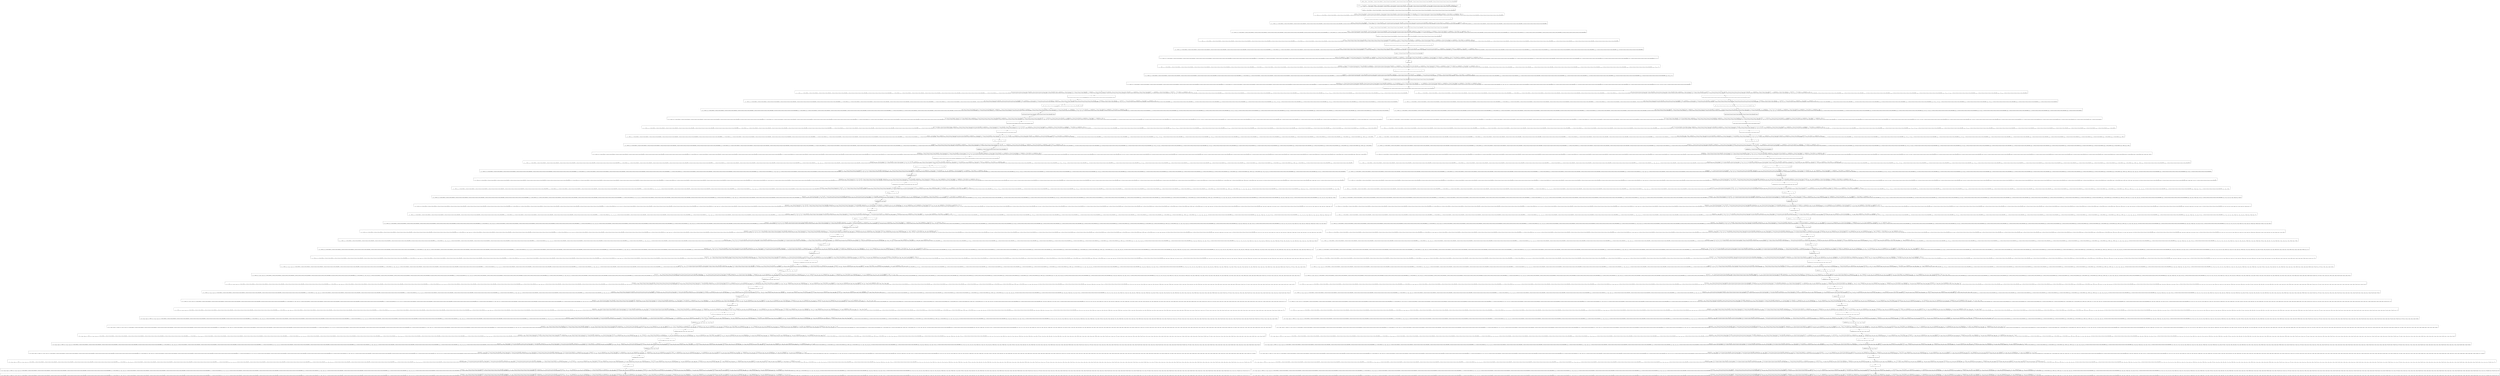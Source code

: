 digraph {
    graph [rankdir=TB
          ,bgcolor=transparent];
    node [shape=box
         ,fillcolor=white
         ,style=filled];
    0 [label=<O <BR/> sorto(v<SUB>0</SUB>, Zero : C Succ [Zero] : C Succ [C Succ [Zero]] : C Succ [C Succ [C Succ [Zero]]] : C Succ [C Succ [C Succ [C Succ [Zero]]]] : C Succ [C Succ [C Succ [C Succ [C Succ [Zero]]]]] : [C Succ [C Succ [C Succ [C Succ [C Succ [C Succ [Zero]]]]]]])>];
    1 [label=<C <BR/> sorto(v<SUB>2</SUB>, C Succ [Zero] : C Succ [C Succ [Zero]] : C Succ [C Succ [C Succ [Zero]]] : C Succ [C Succ [C Succ [C Succ [Zero]]]] : C Succ [C Succ [C Succ [C Succ [C Succ [Zero]]]]] : [C Succ [C Succ [C Succ [C Succ [C Succ [C Succ [Zero]]]]]]]), smallesto(v<SUB>0</SUB>, Zero, v<SUB>2</SUB>) <BR/>  [ v<SUB>1</SUB> &rarr; Zero, v<SUB>3</SUB> &rarr; C Succ [Zero] : C Succ [C Succ [Zero]] : C Succ [C Succ [C Succ [Zero]]] : C Succ [C Succ [C Succ [C Succ [Zero]]]] : C Succ [C Succ [C Succ [C Succ [C Succ [Zero]]]]] : [C Succ [C Succ [C Succ [C Succ [C Succ [C Succ [Zero]]]]]]] ] >];
    2 [label=<O <BR/> sorto(v<SUB>2</SUB>, C Succ [Zero] : C Succ [C Succ [Zero]] : C Succ [C Succ [C Succ [Zero]]] : C Succ [C Succ [C Succ [C Succ [Zero]]]] : C Succ [C Succ [C Succ [C Succ [C Succ [Zero]]]]] : [C Succ [C Succ [C Succ [C Succ [C Succ [C Succ [Zero]]]]]]])>];
    3 [label=<C <BR/> sorto(v<SUB>5</SUB>, C Succ [C Succ [Zero]] : C Succ [C Succ [C Succ [Zero]]] : C Succ [C Succ [C Succ [C Succ [Zero]]]] : C Succ [C Succ [C Succ [C Succ [C Succ [Zero]]]]] : [C Succ [C Succ [C Succ [C Succ [C Succ [C Succ [Zero]]]]]]]), smallesto(v<SUB>2</SUB>, C Succ [Zero], v<SUB>5</SUB>), smallesto(v<SUB>0</SUB>, Zero, v<SUB>2</SUB>) <BR/>  [ v<SUB>1</SUB> &rarr; Zero, v<SUB>3</SUB> &rarr; C Succ [Zero] : C Succ [C Succ [Zero]] : C Succ [C Succ [C Succ [Zero]]] : C Succ [C Succ [C Succ [C Succ [Zero]]]] : C Succ [C Succ [C Succ [C Succ [C Succ [Zero]]]]] : [C Succ [C Succ [C Succ [C Succ [C Succ [C Succ [Zero]]]]]]], v<SUB>4</SUB> &rarr; C Succ [Zero], v<SUB>6</SUB> &rarr; C Succ [C Succ [Zero]] : C Succ [C Succ [C Succ [Zero]]] : C Succ [C Succ [C Succ [C Succ [Zero]]]] : C Succ [C Succ [C Succ [C Succ [C Succ [Zero]]]]] : [C Succ [C Succ [C Succ [C Succ [C Succ [C Succ [Zero]]]]]]] ] >];
    4 [label=<O <BR/> sorto(v<SUB>5</SUB>, C Succ [C Succ [Zero]] : C Succ [C Succ [C Succ [Zero]]] : C Succ [C Succ [C Succ [C Succ [Zero]]]] : C Succ [C Succ [C Succ [C Succ [C Succ [Zero]]]]] : [C Succ [C Succ [C Succ [C Succ [C Succ [C Succ [Zero]]]]]]])>];
    5 [label=<C <BR/> sorto(v<SUB>8</SUB>, C Succ [C Succ [C Succ [Zero]]] : C Succ [C Succ [C Succ [C Succ [Zero]]]] : C Succ [C Succ [C Succ [C Succ [C Succ [Zero]]]]] : [C Succ [C Succ [C Succ [C Succ [C Succ [C Succ [Zero]]]]]]]), smallesto(v<SUB>5</SUB>, C Succ [C Succ [Zero]], v<SUB>8</SUB>), smallesto(v<SUB>2</SUB>, C Succ [Zero], v<SUB>5</SUB>), smallesto(v<SUB>0</SUB>, Zero, v<SUB>2</SUB>) <BR/>  [ v<SUB>1</SUB> &rarr; Zero, v<SUB>3</SUB> &rarr; C Succ [Zero] : C Succ [C Succ [Zero]] : C Succ [C Succ [C Succ [Zero]]] : C Succ [C Succ [C Succ [C Succ [Zero]]]] : C Succ [C Succ [C Succ [C Succ [C Succ [Zero]]]]] : [C Succ [C Succ [C Succ [C Succ [C Succ [C Succ [Zero]]]]]]], v<SUB>4</SUB> &rarr; C Succ [Zero], v<SUB>6</SUB> &rarr; C Succ [C Succ [Zero]] : C Succ [C Succ [C Succ [Zero]]] : C Succ [C Succ [C Succ [C Succ [Zero]]]] : C Succ [C Succ [C Succ [C Succ [C Succ [Zero]]]]] : [C Succ [C Succ [C Succ [C Succ [C Succ [C Succ [Zero]]]]]]], v<SUB>7</SUB> &rarr; C Succ [C Succ [Zero]], v<SUB>9</SUB> &rarr; C Succ [C Succ [C Succ [Zero]]] : C Succ [C Succ [C Succ [C Succ [Zero]]]] : C Succ [C Succ [C Succ [C Succ [C Succ [Zero]]]]] : [C Succ [C Succ [C Succ [C Succ [C Succ [C Succ [Zero]]]]]]] ] >];
    6 [label=<O <BR/> sorto(v<SUB>8</SUB>, C Succ [C Succ [C Succ [Zero]]] : C Succ [C Succ [C Succ [C Succ [Zero]]]] : C Succ [C Succ [C Succ [C Succ [C Succ [Zero]]]]] : [C Succ [C Succ [C Succ [C Succ [C Succ [C Succ [Zero]]]]]]])>];
    7 [label=<C <BR/> sorto(v<SUB>11</SUB>, C Succ [C Succ [C Succ [C Succ [Zero]]]] : C Succ [C Succ [C Succ [C Succ [C Succ [Zero]]]]] : [C Succ [C Succ [C Succ [C Succ [C Succ [C Succ [Zero]]]]]]]), smallesto(v<SUB>8</SUB>, C Succ [C Succ [C Succ [Zero]]], v<SUB>11</SUB>), smallesto(v<SUB>5</SUB>, C Succ [C Succ [Zero]], v<SUB>8</SUB>), smallesto(v<SUB>2</SUB>, C Succ [Zero], v<SUB>5</SUB>), smallesto(v<SUB>0</SUB>, Zero, v<SUB>2</SUB>) <BR/>  [ v<SUB>1</SUB> &rarr; Zero, v<SUB>3</SUB> &rarr; C Succ [Zero] : C Succ [C Succ [Zero]] : C Succ [C Succ [C Succ [Zero]]] : C Succ [C Succ [C Succ [C Succ [Zero]]]] : C Succ [C Succ [C Succ [C Succ [C Succ [Zero]]]]] : [C Succ [C Succ [C Succ [C Succ [C Succ [C Succ [Zero]]]]]]], v<SUB>4</SUB> &rarr; C Succ [Zero], v<SUB>6</SUB> &rarr; C Succ [C Succ [Zero]] : C Succ [C Succ [C Succ [Zero]]] : C Succ [C Succ [C Succ [C Succ [Zero]]]] : C Succ [C Succ [C Succ [C Succ [C Succ [Zero]]]]] : [C Succ [C Succ [C Succ [C Succ [C Succ [C Succ [Zero]]]]]]], v<SUB>7</SUB> &rarr; C Succ [C Succ [Zero]], v<SUB>9</SUB> &rarr; C Succ [C Succ [C Succ [Zero]]] : C Succ [C Succ [C Succ [C Succ [Zero]]]] : C Succ [C Succ [C Succ [C Succ [C Succ [Zero]]]]] : [C Succ [C Succ [C Succ [C Succ [C Succ [C Succ [Zero]]]]]]], v<SUB>10</SUB> &rarr; C Succ [C Succ [C Succ [Zero]]], v<SUB>12</SUB> &rarr; C Succ [C Succ [C Succ [C Succ [Zero]]]] : C Succ [C Succ [C Succ [C Succ [C Succ [Zero]]]]] : [C Succ [C Succ [C Succ [C Succ [C Succ [C Succ [Zero]]]]]]] ] >];
    8 [label=<O <BR/> sorto(v<SUB>11</SUB>, C Succ [C Succ [C Succ [C Succ [Zero]]]] : C Succ [C Succ [C Succ [C Succ [C Succ [Zero]]]]] : [C Succ [C Succ [C Succ [C Succ [C Succ [C Succ [Zero]]]]]]])>];
    9 [label=<C <BR/> sorto(v<SUB>14</SUB>, C Succ [C Succ [C Succ [C Succ [C Succ [Zero]]]]] : [C Succ [C Succ [C Succ [C Succ [C Succ [C Succ [Zero]]]]]]]), smallesto(v<SUB>11</SUB>, C Succ [C Succ [C Succ [C Succ [Zero]]]], v<SUB>14</SUB>), smallesto(v<SUB>8</SUB>, C Succ [C Succ [C Succ [Zero]]], v<SUB>11</SUB>), smallesto(v<SUB>5</SUB>, C Succ [C Succ [Zero]], v<SUB>8</SUB>), smallesto(v<SUB>2</SUB>, C Succ [Zero], v<SUB>5</SUB>), smallesto(v<SUB>0</SUB>, Zero, v<SUB>2</SUB>) <BR/>  [ v<SUB>1</SUB> &rarr; Zero, v<SUB>3</SUB> &rarr; C Succ [Zero] : C Succ [C Succ [Zero]] : C Succ [C Succ [C Succ [Zero]]] : C Succ [C Succ [C Succ [C Succ [Zero]]]] : C Succ [C Succ [C Succ [C Succ [C Succ [Zero]]]]] : [C Succ [C Succ [C Succ [C Succ [C Succ [C Succ [Zero]]]]]]], v<SUB>4</SUB> &rarr; C Succ [Zero], v<SUB>6</SUB> &rarr; C Succ [C Succ [Zero]] : C Succ [C Succ [C Succ [Zero]]] : C Succ [C Succ [C Succ [C Succ [Zero]]]] : C Succ [C Succ [C Succ [C Succ [C Succ [Zero]]]]] : [C Succ [C Succ [C Succ [C Succ [C Succ [C Succ [Zero]]]]]]], v<SUB>7</SUB> &rarr; C Succ [C Succ [Zero]], v<SUB>9</SUB> &rarr; C Succ [C Succ [C Succ [Zero]]] : C Succ [C Succ [C Succ [C Succ [Zero]]]] : C Succ [C Succ [C Succ [C Succ [C Succ [Zero]]]]] : [C Succ [C Succ [C Succ [C Succ [C Succ [C Succ [Zero]]]]]]], v<SUB>10</SUB> &rarr; C Succ [C Succ [C Succ [Zero]]], v<SUB>12</SUB> &rarr; C Succ [C Succ [C Succ [C Succ [Zero]]]] : C Succ [C Succ [C Succ [C Succ [C Succ [Zero]]]]] : [C Succ [C Succ [C Succ [C Succ [C Succ [C Succ [Zero]]]]]]], v<SUB>13</SUB> &rarr; C Succ [C Succ [C Succ [C Succ [Zero]]]], v<SUB>15</SUB> &rarr; C Succ [C Succ [C Succ [C Succ [C Succ [Zero]]]]] : [C Succ [C Succ [C Succ [C Succ [C Succ [C Succ [Zero]]]]]]] ] >];
    10 [label=<O <BR/> sorto(v<SUB>14</SUB>, C Succ [C Succ [C Succ [C Succ [C Succ [Zero]]]]] : [C Succ [C Succ [C Succ [C Succ [C Succ [C Succ [Zero]]]]]]])>];
    11 [label=<C <BR/> sorto(v<SUB>17</SUB>, [C Succ [C Succ [C Succ [C Succ [C Succ [C Succ [Zero]]]]]]]), smallesto(v<SUB>14</SUB>, C Succ [C Succ [C Succ [C Succ [C Succ [Zero]]]]], v<SUB>17</SUB>), smallesto(v<SUB>11</SUB>, C Succ [C Succ [C Succ [C Succ [Zero]]]], v<SUB>14</SUB>), smallesto(v<SUB>8</SUB>, C Succ [C Succ [C Succ [Zero]]], v<SUB>11</SUB>), smallesto(v<SUB>5</SUB>, C Succ [C Succ [Zero]], v<SUB>8</SUB>), smallesto(v<SUB>2</SUB>, C Succ [Zero], v<SUB>5</SUB>), smallesto(v<SUB>0</SUB>, Zero, v<SUB>2</SUB>) <BR/>  [ v<SUB>1</SUB> &rarr; Zero, v<SUB>3</SUB> &rarr; C Succ [Zero] : C Succ [C Succ [Zero]] : C Succ [C Succ [C Succ [Zero]]] : C Succ [C Succ [C Succ [C Succ [Zero]]]] : C Succ [C Succ [C Succ [C Succ [C Succ [Zero]]]]] : [C Succ [C Succ [C Succ [C Succ [C Succ [C Succ [Zero]]]]]]], v<SUB>4</SUB> &rarr; C Succ [Zero], v<SUB>6</SUB> &rarr; C Succ [C Succ [Zero]] : C Succ [C Succ [C Succ [Zero]]] : C Succ [C Succ [C Succ [C Succ [Zero]]]] : C Succ [C Succ [C Succ [C Succ [C Succ [Zero]]]]] : [C Succ [C Succ [C Succ [C Succ [C Succ [C Succ [Zero]]]]]]], v<SUB>7</SUB> &rarr; C Succ [C Succ [Zero]], v<SUB>9</SUB> &rarr; C Succ [C Succ [C Succ [Zero]]] : C Succ [C Succ [C Succ [C Succ [Zero]]]] : C Succ [C Succ [C Succ [C Succ [C Succ [Zero]]]]] : [C Succ [C Succ [C Succ [C Succ [C Succ [C Succ [Zero]]]]]]], v<SUB>10</SUB> &rarr; C Succ [C Succ [C Succ [Zero]]], v<SUB>12</SUB> &rarr; C Succ [C Succ [C Succ [C Succ [Zero]]]] : C Succ [C Succ [C Succ [C Succ [C Succ [Zero]]]]] : [C Succ [C Succ [C Succ [C Succ [C Succ [C Succ [Zero]]]]]]], v<SUB>13</SUB> &rarr; C Succ [C Succ [C Succ [C Succ [Zero]]]], v<SUB>15</SUB> &rarr; C Succ [C Succ [C Succ [C Succ [C Succ [Zero]]]]] : [C Succ [C Succ [C Succ [C Succ [C Succ [C Succ [Zero]]]]]]], v<SUB>16</SUB> &rarr; C Succ [C Succ [C Succ [C Succ [C Succ [Zero]]]]], v<SUB>18</SUB> &rarr; [C Succ [C Succ [C Succ [C Succ [C Succ [C Succ [Zero]]]]]]] ] >];
    12 [label=<O <BR/> sorto(v<SUB>17</SUB>, [C Succ [C Succ [C Succ [C Succ [C Succ [C Succ [Zero]]]]]]])>];
    13 [label=<C <BR/> sorto(v<SUB>20</SUB>, []), smallesto(v<SUB>17</SUB>, C Succ [C Succ [C Succ [C Succ [C Succ [C Succ [Zero]]]]]], v<SUB>20</SUB>), smallesto(v<SUB>14</SUB>, C Succ [C Succ [C Succ [C Succ [C Succ [Zero]]]]], v<SUB>17</SUB>), smallesto(v<SUB>11</SUB>, C Succ [C Succ [C Succ [C Succ [Zero]]]], v<SUB>14</SUB>), smallesto(v<SUB>8</SUB>, C Succ [C Succ [C Succ [Zero]]], v<SUB>11</SUB>), smallesto(v<SUB>5</SUB>, C Succ [C Succ [Zero]], v<SUB>8</SUB>), smallesto(v<SUB>2</SUB>, C Succ [Zero], v<SUB>5</SUB>), smallesto(v<SUB>0</SUB>, Zero, v<SUB>2</SUB>) <BR/>  [ v<SUB>1</SUB> &rarr; Zero, v<SUB>3</SUB> &rarr; C Succ [Zero] : C Succ [C Succ [Zero]] : C Succ [C Succ [C Succ [Zero]]] : C Succ [C Succ [C Succ [C Succ [Zero]]]] : C Succ [C Succ [C Succ [C Succ [C Succ [Zero]]]]] : [C Succ [C Succ [C Succ [C Succ [C Succ [C Succ [Zero]]]]]]], v<SUB>4</SUB> &rarr; C Succ [Zero], v<SUB>6</SUB> &rarr; C Succ [C Succ [Zero]] : C Succ [C Succ [C Succ [Zero]]] : C Succ [C Succ [C Succ [C Succ [Zero]]]] : C Succ [C Succ [C Succ [C Succ [C Succ [Zero]]]]] : [C Succ [C Succ [C Succ [C Succ [C Succ [C Succ [Zero]]]]]]], v<SUB>7</SUB> &rarr; C Succ [C Succ [Zero]], v<SUB>9</SUB> &rarr; C Succ [C Succ [C Succ [Zero]]] : C Succ [C Succ [C Succ [C Succ [Zero]]]] : C Succ [C Succ [C Succ [C Succ [C Succ [Zero]]]]] : [C Succ [C Succ [C Succ [C Succ [C Succ [C Succ [Zero]]]]]]], v<SUB>10</SUB> &rarr; C Succ [C Succ [C Succ [Zero]]], v<SUB>12</SUB> &rarr; C Succ [C Succ [C Succ [C Succ [Zero]]]] : C Succ [C Succ [C Succ [C Succ [C Succ [Zero]]]]] : [C Succ [C Succ [C Succ [C Succ [C Succ [C Succ [Zero]]]]]]], v<SUB>13</SUB> &rarr; C Succ [C Succ [C Succ [C Succ [Zero]]]], v<SUB>15</SUB> &rarr; C Succ [C Succ [C Succ [C Succ [C Succ [Zero]]]]] : [C Succ [C Succ [C Succ [C Succ [C Succ [C Succ [Zero]]]]]]], v<SUB>16</SUB> &rarr; C Succ [C Succ [C Succ [C Succ [C Succ [Zero]]]]], v<SUB>18</SUB> &rarr; [C Succ [C Succ [C Succ [C Succ [C Succ [C Succ [Zero]]]]]]], v<SUB>19</SUB> &rarr; C Succ [C Succ [C Succ [C Succ [C Succ [C Succ [Zero]]]]]], v<SUB>21</SUB> &rarr; [] ] >];
    14 [label=<O <BR/> sorto(v<SUB>20</SUB>, [])>];
    15 [label=<C <BR/> smallesto(v<SUB>17</SUB>, C Succ [C Succ [C Succ [C Succ [C Succ [C Succ [Zero]]]]]], []), smallesto(v<SUB>14</SUB>, C Succ [C Succ [C Succ [C Succ [C Succ [Zero]]]]], v<SUB>17</SUB>), smallesto(v<SUB>11</SUB>, C Succ [C Succ [C Succ [C Succ [Zero]]]], v<SUB>14</SUB>), smallesto(v<SUB>8</SUB>, C Succ [C Succ [C Succ [Zero]]], v<SUB>11</SUB>), smallesto(v<SUB>5</SUB>, C Succ [C Succ [Zero]], v<SUB>8</SUB>), smallesto(v<SUB>2</SUB>, C Succ [Zero], v<SUB>5</SUB>), smallesto(v<SUB>0</SUB>, Zero, v<SUB>2</SUB>) <BR/>  [ v<SUB>1</SUB> &rarr; Zero, v<SUB>3</SUB> &rarr; C Succ [Zero] : C Succ [C Succ [Zero]] : C Succ [C Succ [C Succ [Zero]]] : C Succ [C Succ [C Succ [C Succ [Zero]]]] : C Succ [C Succ [C Succ [C Succ [C Succ [Zero]]]]] : [C Succ [C Succ [C Succ [C Succ [C Succ [C Succ [Zero]]]]]]], v<SUB>4</SUB> &rarr; C Succ [Zero], v<SUB>6</SUB> &rarr; C Succ [C Succ [Zero]] : C Succ [C Succ [C Succ [Zero]]] : C Succ [C Succ [C Succ [C Succ [Zero]]]] : C Succ [C Succ [C Succ [C Succ [C Succ [Zero]]]]] : [C Succ [C Succ [C Succ [C Succ [C Succ [C Succ [Zero]]]]]]], v<SUB>7</SUB> &rarr; C Succ [C Succ [Zero]], v<SUB>9</SUB> &rarr; C Succ [C Succ [C Succ [Zero]]] : C Succ [C Succ [C Succ [C Succ [Zero]]]] : C Succ [C Succ [C Succ [C Succ [C Succ [Zero]]]]] : [C Succ [C Succ [C Succ [C Succ [C Succ [C Succ [Zero]]]]]]], v<SUB>10</SUB> &rarr; C Succ [C Succ [C Succ [Zero]]], v<SUB>12</SUB> &rarr; C Succ [C Succ [C Succ [C Succ [Zero]]]] : C Succ [C Succ [C Succ [C Succ [C Succ [Zero]]]]] : [C Succ [C Succ [C Succ [C Succ [C Succ [C Succ [Zero]]]]]]], v<SUB>13</SUB> &rarr; C Succ [C Succ [C Succ [C Succ [Zero]]]], v<SUB>15</SUB> &rarr; C Succ [C Succ [C Succ [C Succ [C Succ [Zero]]]]] : [C Succ [C Succ [C Succ [C Succ [C Succ [C Succ [Zero]]]]]]], v<SUB>16</SUB> &rarr; C Succ [C Succ [C Succ [C Succ [C Succ [Zero]]]]], v<SUB>18</SUB> &rarr; [C Succ [C Succ [C Succ [C Succ [C Succ [C Succ [Zero]]]]]]], v<SUB>19</SUB> &rarr; C Succ [C Succ [C Succ [C Succ [C Succ [C Succ [Zero]]]]]], v<SUB>20</SUB> &rarr; [], v<SUB>21</SUB> &rarr; [] ] >];
    16 [label=<O <BR/> smallesto(v<SUB>17</SUB>, C Succ [C Succ [C Succ [C Succ [C Succ [C Succ [Zero]]]]]], [])>];
    17 [label=<C <BR/> smallesto(v<SUB>14</SUB>, C Succ [C Succ [C Succ [C Succ [C Succ [Zero]]]]], [C Succ [C Succ [C Succ [C Succ [C Succ [C Succ [Zero]]]]]]]), smallesto(v<SUB>11</SUB>, C Succ [C Succ [C Succ [C Succ [Zero]]]], v<SUB>14</SUB>), smallesto(v<SUB>8</SUB>, C Succ [C Succ [C Succ [Zero]]], v<SUB>11</SUB>), smallesto(v<SUB>5</SUB>, C Succ [C Succ [Zero]], v<SUB>8</SUB>), smallesto(v<SUB>2</SUB>, C Succ [Zero], v<SUB>5</SUB>), smallesto(v<SUB>0</SUB>, Zero, v<SUB>2</SUB>) <BR/>  [ v<SUB>1</SUB> &rarr; Zero, v<SUB>3</SUB> &rarr; C Succ [Zero] : C Succ [C Succ [Zero]] : C Succ [C Succ [C Succ [Zero]]] : C Succ [C Succ [C Succ [C Succ [Zero]]]] : C Succ [C Succ [C Succ [C Succ [C Succ [Zero]]]]] : [C Succ [C Succ [C Succ [C Succ [C Succ [C Succ [Zero]]]]]]], v<SUB>4</SUB> &rarr; C Succ [Zero], v<SUB>6</SUB> &rarr; C Succ [C Succ [Zero]] : C Succ [C Succ [C Succ [Zero]]] : C Succ [C Succ [C Succ [C Succ [Zero]]]] : C Succ [C Succ [C Succ [C Succ [C Succ [Zero]]]]] : [C Succ [C Succ [C Succ [C Succ [C Succ [C Succ [Zero]]]]]]], v<SUB>7</SUB> &rarr; C Succ [C Succ [Zero]], v<SUB>9</SUB> &rarr; C Succ [C Succ [C Succ [Zero]]] : C Succ [C Succ [C Succ [C Succ [Zero]]]] : C Succ [C Succ [C Succ [C Succ [C Succ [Zero]]]]] : [C Succ [C Succ [C Succ [C Succ [C Succ [C Succ [Zero]]]]]]], v<SUB>10</SUB> &rarr; C Succ [C Succ [C Succ [Zero]]], v<SUB>12</SUB> &rarr; C Succ [C Succ [C Succ [C Succ [Zero]]]] : C Succ [C Succ [C Succ [C Succ [C Succ [Zero]]]]] : [C Succ [C Succ [C Succ [C Succ [C Succ [C Succ [Zero]]]]]]], v<SUB>13</SUB> &rarr; C Succ [C Succ [C Succ [C Succ [Zero]]]], v<SUB>15</SUB> &rarr; C Succ [C Succ [C Succ [C Succ [C Succ [Zero]]]]] : [C Succ [C Succ [C Succ [C Succ [C Succ [C Succ [Zero]]]]]]], v<SUB>16</SUB> &rarr; C Succ [C Succ [C Succ [C Succ [C Succ [Zero]]]]], v<SUB>17</SUB> &rarr; [C Succ [C Succ [C Succ [C Succ [C Succ [C Succ [Zero]]]]]]], v<SUB>18</SUB> &rarr; [C Succ [C Succ [C Succ [C Succ [C Succ [C Succ [Zero]]]]]]], v<SUB>19</SUB> &rarr; C Succ [C Succ [C Succ [C Succ [C Succ [C Succ [Zero]]]]]], v<SUB>20</SUB> &rarr; [], v<SUB>21</SUB> &rarr; [] ] >];
    18 [label=<O <BR/> smallesto(v<SUB>14</SUB>, C Succ [C Succ [C Succ [C Succ [C Succ [Zero]]]]], [C Succ [C Succ [C Succ [C Succ [C Succ [C Succ [Zero]]]]]]])>];
    19 [label=<C <BR/> minmaxo(v<SUB>30</SUB>, v<SUB>32</SUB>, C Succ [C Succ [C Succ [C Succ [C Succ [Zero]]]]], C Succ [C Succ [C Succ [C Succ [C Succ [C Succ [Zero]]]]]]), smallesto(v<SUB>31</SUB>, v<SUB>32</SUB>, []), smallesto(v<SUB>11</SUB>, C Succ [C Succ [C Succ [C Succ [Zero]]]], v<SUB>30</SUB> : v<SUB>31</SUB>), smallesto(v<SUB>8</SUB>, C Succ [C Succ [C Succ [Zero]]], v<SUB>11</SUB>), smallesto(v<SUB>5</SUB>, C Succ [C Succ [Zero]], v<SUB>8</SUB>), smallesto(v<SUB>2</SUB>, C Succ [Zero], v<SUB>5</SUB>), smallesto(v<SUB>0</SUB>, Zero, v<SUB>2</SUB>) <BR/>  [ v<SUB>1</SUB> &rarr; Zero, v<SUB>3</SUB> &rarr; C Succ [Zero] : C Succ [C Succ [Zero]] : C Succ [C Succ [C Succ [Zero]]] : C Succ [C Succ [C Succ [C Succ [Zero]]]] : C Succ [C Succ [C Succ [C Succ [C Succ [Zero]]]]] : [C Succ [C Succ [C Succ [C Succ [C Succ [C Succ [Zero]]]]]]], v<SUB>4</SUB> &rarr; C Succ [Zero], v<SUB>6</SUB> &rarr; C Succ [C Succ [Zero]] : C Succ [C Succ [C Succ [Zero]]] : C Succ [C Succ [C Succ [C Succ [Zero]]]] : C Succ [C Succ [C Succ [C Succ [C Succ [Zero]]]]] : [C Succ [C Succ [C Succ [C Succ [C Succ [C Succ [Zero]]]]]]], v<SUB>7</SUB> &rarr; C Succ [C Succ [Zero]], v<SUB>9</SUB> &rarr; C Succ [C Succ [C Succ [Zero]]] : C Succ [C Succ [C Succ [C Succ [Zero]]]] : C Succ [C Succ [C Succ [C Succ [C Succ [Zero]]]]] : [C Succ [C Succ [C Succ [C Succ [C Succ [C Succ [Zero]]]]]]], v<SUB>10</SUB> &rarr; C Succ [C Succ [C Succ [Zero]]], v<SUB>12</SUB> &rarr; C Succ [C Succ [C Succ [C Succ [Zero]]]] : C Succ [C Succ [C Succ [C Succ [C Succ [Zero]]]]] : [C Succ [C Succ [C Succ [C Succ [C Succ [C Succ [Zero]]]]]]], v<SUB>13</SUB> &rarr; C Succ [C Succ [C Succ [C Succ [Zero]]]], v<SUB>14</SUB> &rarr; v<SUB>30</SUB> : v<SUB>31</SUB>, v<SUB>15</SUB> &rarr; C Succ [C Succ [C Succ [C Succ [C Succ [Zero]]]]] : [C Succ [C Succ [C Succ [C Succ [C Succ [C Succ [Zero]]]]]]], v<SUB>16</SUB> &rarr; C Succ [C Succ [C Succ [C Succ [C Succ [Zero]]]]], v<SUB>17</SUB> &rarr; [C Succ [C Succ [C Succ [C Succ [C Succ [C Succ [Zero]]]]]]], v<SUB>18</SUB> &rarr; [C Succ [C Succ [C Succ [C Succ [C Succ [C Succ [Zero]]]]]]], v<SUB>19</SUB> &rarr; C Succ [C Succ [C Succ [C Succ [C Succ [C Succ [Zero]]]]]], v<SUB>20</SUB> &rarr; [], v<SUB>21</SUB> &rarr; [], v<SUB>33</SUB> &rarr; [], v<SUB>34</SUB> &rarr; C Succ [C Succ [C Succ [C Succ [C Succ [C Succ [Zero]]]]]] ] >];
    20 [label=<O <BR/> minmaxo(v<SUB>30</SUB>, v<SUB>32</SUB>, C Succ [C Succ [C Succ [C Succ [C Succ [Zero]]]]], C Succ [C Succ [C Succ [C Succ [C Succ [C Succ [Zero]]]]]])>];
    21 [label=<C <BR/> leo(C Succ [C Succ [C Succ [C Succ [C Succ [Zero]]]]], C Succ [C Succ [C Succ [C Succ [C Succ [C Succ [Zero]]]]]], Trueo), smallesto(v<SUB>31</SUB>, C Succ [C Succ [C Succ [C Succ [C Succ [C Succ [Zero]]]]]], []), smallesto(v<SUB>11</SUB>, C Succ [C Succ [C Succ [C Succ [Zero]]]], C Succ [C Succ [C Succ [C Succ [C Succ [Zero]]]]] : v<SUB>31</SUB>), smallesto(v<SUB>8</SUB>, C Succ [C Succ [C Succ [Zero]]], v<SUB>11</SUB>), smallesto(v<SUB>5</SUB>, C Succ [C Succ [Zero]], v<SUB>8</SUB>), smallesto(v<SUB>2</SUB>, C Succ [Zero], v<SUB>5</SUB>), smallesto(v<SUB>0</SUB>, Zero, v<SUB>2</SUB>) <BR/>  [ v<SUB>1</SUB> &rarr; Zero, v<SUB>3</SUB> &rarr; C Succ [Zero] : C Succ [C Succ [Zero]] : C Succ [C Succ [C Succ [Zero]]] : C Succ [C Succ [C Succ [C Succ [Zero]]]] : C Succ [C Succ [C Succ [C Succ [C Succ [Zero]]]]] : [C Succ [C Succ [C Succ [C Succ [C Succ [C Succ [Zero]]]]]]], v<SUB>4</SUB> &rarr; C Succ [Zero], v<SUB>6</SUB> &rarr; C Succ [C Succ [Zero]] : C Succ [C Succ [C Succ [Zero]]] : C Succ [C Succ [C Succ [C Succ [Zero]]]] : C Succ [C Succ [C Succ [C Succ [C Succ [Zero]]]]] : [C Succ [C Succ [C Succ [C Succ [C Succ [C Succ [Zero]]]]]]], v<SUB>7</SUB> &rarr; C Succ [C Succ [Zero]], v<SUB>9</SUB> &rarr; C Succ [C Succ [C Succ [Zero]]] : C Succ [C Succ [C Succ [C Succ [Zero]]]] : C Succ [C Succ [C Succ [C Succ [C Succ [Zero]]]]] : [C Succ [C Succ [C Succ [C Succ [C Succ [C Succ [Zero]]]]]]], v<SUB>10</SUB> &rarr; C Succ [C Succ [C Succ [Zero]]], v<SUB>12</SUB> &rarr; C Succ [C Succ [C Succ [C Succ [Zero]]]] : C Succ [C Succ [C Succ [C Succ [C Succ [Zero]]]]] : [C Succ [C Succ [C Succ [C Succ [C Succ [C Succ [Zero]]]]]]], v<SUB>13</SUB> &rarr; C Succ [C Succ [C Succ [C Succ [Zero]]]], v<SUB>14</SUB> &rarr; v<SUB>30</SUB> : v<SUB>31</SUB>, v<SUB>15</SUB> &rarr; C Succ [C Succ [C Succ [C Succ [C Succ [Zero]]]]] : [C Succ [C Succ [C Succ [C Succ [C Succ [C Succ [Zero]]]]]]], v<SUB>16</SUB> &rarr; C Succ [C Succ [C Succ [C Succ [C Succ [Zero]]]]], v<SUB>17</SUB> &rarr; [C Succ [C Succ [C Succ [C Succ [C Succ [C Succ [Zero]]]]]]], v<SUB>18</SUB> &rarr; [C Succ [C Succ [C Succ [C Succ [C Succ [C Succ [Zero]]]]]]], v<SUB>19</SUB> &rarr; C Succ [C Succ [C Succ [C Succ [C Succ [C Succ [Zero]]]]]], v<SUB>20</SUB> &rarr; [], v<SUB>21</SUB> &rarr; [], v<SUB>30</SUB> &rarr; C Succ [C Succ [C Succ [C Succ [C Succ [Zero]]]]], v<SUB>32</SUB> &rarr; C Succ [C Succ [C Succ [C Succ [C Succ [C Succ [Zero]]]]]], v<SUB>33</SUB> &rarr; [], v<SUB>34</SUB> &rarr; C Succ [C Succ [C Succ [C Succ [C Succ [C Succ [Zero]]]]]] ] >];
    22 [label=<C <BR/> gto(C Succ [C Succ [C Succ [C Succ [C Succ [C Succ [Zero]]]]]], C Succ [C Succ [C Succ [C Succ [C Succ [Zero]]]]], Trueo), smallesto(v<SUB>31</SUB>, C Succ [C Succ [C Succ [C Succ [C Succ [Zero]]]]], []), smallesto(v<SUB>11</SUB>, C Succ [C Succ [C Succ [C Succ [Zero]]]], C Succ [C Succ [C Succ [C Succ [C Succ [C Succ [Zero]]]]]] : v<SUB>31</SUB>), smallesto(v<SUB>8</SUB>, C Succ [C Succ [C Succ [Zero]]], v<SUB>11</SUB>), smallesto(v<SUB>5</SUB>, C Succ [C Succ [Zero]], v<SUB>8</SUB>), smallesto(v<SUB>2</SUB>, C Succ [Zero], v<SUB>5</SUB>), smallesto(v<SUB>0</SUB>, Zero, v<SUB>2</SUB>) <BR/>  [ v<SUB>1</SUB> &rarr; Zero, v<SUB>3</SUB> &rarr; C Succ [Zero] : C Succ [C Succ [Zero]] : C Succ [C Succ [C Succ [Zero]]] : C Succ [C Succ [C Succ [C Succ [Zero]]]] : C Succ [C Succ [C Succ [C Succ [C Succ [Zero]]]]] : [C Succ [C Succ [C Succ [C Succ [C Succ [C Succ [Zero]]]]]]], v<SUB>4</SUB> &rarr; C Succ [Zero], v<SUB>6</SUB> &rarr; C Succ [C Succ [Zero]] : C Succ [C Succ [C Succ [Zero]]] : C Succ [C Succ [C Succ [C Succ [Zero]]]] : C Succ [C Succ [C Succ [C Succ [C Succ [Zero]]]]] : [C Succ [C Succ [C Succ [C Succ [C Succ [C Succ [Zero]]]]]]], v<SUB>7</SUB> &rarr; C Succ [C Succ [Zero]], v<SUB>9</SUB> &rarr; C Succ [C Succ [C Succ [Zero]]] : C Succ [C Succ [C Succ [C Succ [Zero]]]] : C Succ [C Succ [C Succ [C Succ [C Succ [Zero]]]]] : [C Succ [C Succ [C Succ [C Succ [C Succ [C Succ [Zero]]]]]]], v<SUB>10</SUB> &rarr; C Succ [C Succ [C Succ [Zero]]], v<SUB>12</SUB> &rarr; C Succ [C Succ [C Succ [C Succ [Zero]]]] : C Succ [C Succ [C Succ [C Succ [C Succ [Zero]]]]] : [C Succ [C Succ [C Succ [C Succ [C Succ [C Succ [Zero]]]]]]], v<SUB>13</SUB> &rarr; C Succ [C Succ [C Succ [C Succ [Zero]]]], v<SUB>14</SUB> &rarr; v<SUB>30</SUB> : v<SUB>31</SUB>, v<SUB>15</SUB> &rarr; C Succ [C Succ [C Succ [C Succ [C Succ [Zero]]]]] : [C Succ [C Succ [C Succ [C Succ [C Succ [C Succ [Zero]]]]]]], v<SUB>16</SUB> &rarr; C Succ [C Succ [C Succ [C Succ [C Succ [Zero]]]]], v<SUB>17</SUB> &rarr; [C Succ [C Succ [C Succ [C Succ [C Succ [C Succ [Zero]]]]]]], v<SUB>18</SUB> &rarr; [C Succ [C Succ [C Succ [C Succ [C Succ [C Succ [Zero]]]]]]], v<SUB>19</SUB> &rarr; C Succ [C Succ [C Succ [C Succ [C Succ [C Succ [Zero]]]]]], v<SUB>20</SUB> &rarr; [], v<SUB>21</SUB> &rarr; [], v<SUB>30</SUB> &rarr; C Succ [C Succ [C Succ [C Succ [C Succ [C Succ [Zero]]]]]], v<SUB>32</SUB> &rarr; C Succ [C Succ [C Succ [C Succ [C Succ [Zero]]]]], v<SUB>33</SUB> &rarr; [], v<SUB>34</SUB> &rarr; C Succ [C Succ [C Succ [C Succ [C Succ [C Succ [Zero]]]]]] ] >];
    23 [label=<O <BR/> leo(C Succ [C Succ [C Succ [C Succ [C Succ [Zero]]]]], C Succ [C Succ [C Succ [C Succ [C Succ [C Succ [Zero]]]]]], Trueo)>];
    24 [label=<C <BR/> leo(C Succ [C Succ [C Succ [C Succ [Zero]]]], C Succ [C Succ [C Succ [C Succ [C Succ [Zero]]]]], Trueo), smallesto(v<SUB>31</SUB>, C Succ [C Succ [C Succ [C Succ [C Succ [C Succ [Zero]]]]]], []), smallesto(v<SUB>11</SUB>, C Succ [C Succ [C Succ [C Succ [Zero]]]], C Succ [C Succ [C Succ [C Succ [C Succ [Zero]]]]] : v<SUB>31</SUB>), smallesto(v<SUB>8</SUB>, C Succ [C Succ [C Succ [Zero]]], v<SUB>11</SUB>), smallesto(v<SUB>5</SUB>, C Succ [C Succ [Zero]], v<SUB>8</SUB>), smallesto(v<SUB>2</SUB>, C Succ [Zero], v<SUB>5</SUB>), smallesto(v<SUB>0</SUB>, Zero, v<SUB>2</SUB>) <BR/>  [ v<SUB>1</SUB> &rarr; Zero, v<SUB>3</SUB> &rarr; C Succ [Zero] : C Succ [C Succ [Zero]] : C Succ [C Succ [C Succ [Zero]]] : C Succ [C Succ [C Succ [C Succ [Zero]]]] : C Succ [C Succ [C Succ [C Succ [C Succ [Zero]]]]] : [C Succ [C Succ [C Succ [C Succ [C Succ [C Succ [Zero]]]]]]], v<SUB>4</SUB> &rarr; C Succ [Zero], v<SUB>6</SUB> &rarr; C Succ [C Succ [Zero]] : C Succ [C Succ [C Succ [Zero]]] : C Succ [C Succ [C Succ [C Succ [Zero]]]] : C Succ [C Succ [C Succ [C Succ [C Succ [Zero]]]]] : [C Succ [C Succ [C Succ [C Succ [C Succ [C Succ [Zero]]]]]]], v<SUB>7</SUB> &rarr; C Succ [C Succ [Zero]], v<SUB>9</SUB> &rarr; C Succ [C Succ [C Succ [Zero]]] : C Succ [C Succ [C Succ [C Succ [Zero]]]] : C Succ [C Succ [C Succ [C Succ [C Succ [Zero]]]]] : [C Succ [C Succ [C Succ [C Succ [C Succ [C Succ [Zero]]]]]]], v<SUB>10</SUB> &rarr; C Succ [C Succ [C Succ [Zero]]], v<SUB>12</SUB> &rarr; C Succ [C Succ [C Succ [C Succ [Zero]]]] : C Succ [C Succ [C Succ [C Succ [C Succ [Zero]]]]] : [C Succ [C Succ [C Succ [C Succ [C Succ [C Succ [Zero]]]]]]], v<SUB>13</SUB> &rarr; C Succ [C Succ [C Succ [C Succ [Zero]]]], v<SUB>14</SUB> &rarr; v<SUB>30</SUB> : v<SUB>31</SUB>, v<SUB>15</SUB> &rarr; C Succ [C Succ [C Succ [C Succ [C Succ [Zero]]]]] : [C Succ [C Succ [C Succ [C Succ [C Succ [C Succ [Zero]]]]]]], v<SUB>16</SUB> &rarr; C Succ [C Succ [C Succ [C Succ [C Succ [Zero]]]]], v<SUB>17</SUB> &rarr; [C Succ [C Succ [C Succ [C Succ [C Succ [C Succ [Zero]]]]]]], v<SUB>18</SUB> &rarr; [C Succ [C Succ [C Succ [C Succ [C Succ [C Succ [Zero]]]]]]], v<SUB>19</SUB> &rarr; C Succ [C Succ [C Succ [C Succ [C Succ [C Succ [Zero]]]]]], v<SUB>20</SUB> &rarr; [], v<SUB>21</SUB> &rarr; [], v<SUB>30</SUB> &rarr; C Succ [C Succ [C Succ [C Succ [C Succ [Zero]]]]], v<SUB>32</SUB> &rarr; C Succ [C Succ [C Succ [C Succ [C Succ [C Succ [Zero]]]]]], v<SUB>33</SUB> &rarr; [], v<SUB>34</SUB> &rarr; C Succ [C Succ [C Succ [C Succ [C Succ [C Succ [Zero]]]]]], v<SUB>36</SUB> &rarr; C Succ [C Succ [C Succ [C Succ [Zero]]]], v<SUB>37</SUB> &rarr; C Succ [C Succ [C Succ [C Succ [C Succ [Zero]]]]] ] >];
    25 [label=<O <BR/> leo(C Succ [C Succ [C Succ [C Succ [Zero]]]], C Succ [C Succ [C Succ [C Succ [C Succ [Zero]]]]], Trueo)>];
    26 [label=<C <BR/> leo(C Succ [C Succ [C Succ [Zero]]], C Succ [C Succ [C Succ [C Succ [Zero]]]], Trueo), smallesto(v<SUB>31</SUB>, C Succ [C Succ [C Succ [C Succ [C Succ [C Succ [Zero]]]]]], []), smallesto(v<SUB>11</SUB>, C Succ [C Succ [C Succ [C Succ [Zero]]]], C Succ [C Succ [C Succ [C Succ [C Succ [Zero]]]]] : v<SUB>31</SUB>), smallesto(v<SUB>8</SUB>, C Succ [C Succ [C Succ [Zero]]], v<SUB>11</SUB>), smallesto(v<SUB>5</SUB>, C Succ [C Succ [Zero]], v<SUB>8</SUB>), smallesto(v<SUB>2</SUB>, C Succ [Zero], v<SUB>5</SUB>), smallesto(v<SUB>0</SUB>, Zero, v<SUB>2</SUB>) <BR/>  [ v<SUB>1</SUB> &rarr; Zero, v<SUB>3</SUB> &rarr; C Succ [Zero] : C Succ [C Succ [Zero]] : C Succ [C Succ [C Succ [Zero]]] : C Succ [C Succ [C Succ [C Succ [Zero]]]] : C Succ [C Succ [C Succ [C Succ [C Succ [Zero]]]]] : [C Succ [C Succ [C Succ [C Succ [C Succ [C Succ [Zero]]]]]]], v<SUB>4</SUB> &rarr; C Succ [Zero], v<SUB>6</SUB> &rarr; C Succ [C Succ [Zero]] : C Succ [C Succ [C Succ [Zero]]] : C Succ [C Succ [C Succ [C Succ [Zero]]]] : C Succ [C Succ [C Succ [C Succ [C Succ [Zero]]]]] : [C Succ [C Succ [C Succ [C Succ [C Succ [C Succ [Zero]]]]]]], v<SUB>7</SUB> &rarr; C Succ [C Succ [Zero]], v<SUB>9</SUB> &rarr; C Succ [C Succ [C Succ [Zero]]] : C Succ [C Succ [C Succ [C Succ [Zero]]]] : C Succ [C Succ [C Succ [C Succ [C Succ [Zero]]]]] : [C Succ [C Succ [C Succ [C Succ [C Succ [C Succ [Zero]]]]]]], v<SUB>10</SUB> &rarr; C Succ [C Succ [C Succ [Zero]]], v<SUB>12</SUB> &rarr; C Succ [C Succ [C Succ [C Succ [Zero]]]] : C Succ [C Succ [C Succ [C Succ [C Succ [Zero]]]]] : [C Succ [C Succ [C Succ [C Succ [C Succ [C Succ [Zero]]]]]]], v<SUB>13</SUB> &rarr; C Succ [C Succ [C Succ [C Succ [Zero]]]], v<SUB>14</SUB> &rarr; v<SUB>30</SUB> : v<SUB>31</SUB>, v<SUB>15</SUB> &rarr; C Succ [C Succ [C Succ [C Succ [C Succ [Zero]]]]] : [C Succ [C Succ [C Succ [C Succ [C Succ [C Succ [Zero]]]]]]], v<SUB>16</SUB> &rarr; C Succ [C Succ [C Succ [C Succ [C Succ [Zero]]]]], v<SUB>17</SUB> &rarr; [C Succ [C Succ [C Succ [C Succ [C Succ [C Succ [Zero]]]]]]], v<SUB>18</SUB> &rarr; [C Succ [C Succ [C Succ [C Succ [C Succ [C Succ [Zero]]]]]]], v<SUB>19</SUB> &rarr; C Succ [C Succ [C Succ [C Succ [C Succ [C Succ [Zero]]]]]], v<SUB>20</SUB> &rarr; [], v<SUB>21</SUB> &rarr; [], v<SUB>30</SUB> &rarr; C Succ [C Succ [C Succ [C Succ [C Succ [Zero]]]]], v<SUB>32</SUB> &rarr; C Succ [C Succ [C Succ [C Succ [C Succ [C Succ [Zero]]]]]], v<SUB>33</SUB> &rarr; [], v<SUB>34</SUB> &rarr; C Succ [C Succ [C Succ [C Succ [C Succ [C Succ [Zero]]]]]], v<SUB>36</SUB> &rarr; C Succ [C Succ [C Succ [C Succ [Zero]]]], v<SUB>37</SUB> &rarr; C Succ [C Succ [C Succ [C Succ [C Succ [Zero]]]]], v<SUB>39</SUB> &rarr; C Succ [C Succ [C Succ [Zero]]], v<SUB>40</SUB> &rarr; C Succ [C Succ [C Succ [C Succ [Zero]]]] ] >];
    27 [label=<O <BR/> leo(C Succ [C Succ [C Succ [Zero]]], C Succ [C Succ [C Succ [C Succ [Zero]]]], Trueo)>];
    28 [label=<C <BR/> leo(C Succ [C Succ [Zero]], C Succ [C Succ [C Succ [Zero]]], Trueo), smallesto(v<SUB>31</SUB>, C Succ [C Succ [C Succ [C Succ [C Succ [C Succ [Zero]]]]]], []), smallesto(v<SUB>11</SUB>, C Succ [C Succ [C Succ [C Succ [Zero]]]], C Succ [C Succ [C Succ [C Succ [C Succ [Zero]]]]] : v<SUB>31</SUB>), smallesto(v<SUB>8</SUB>, C Succ [C Succ [C Succ [Zero]]], v<SUB>11</SUB>), smallesto(v<SUB>5</SUB>, C Succ [C Succ [Zero]], v<SUB>8</SUB>), smallesto(v<SUB>2</SUB>, C Succ [Zero], v<SUB>5</SUB>), smallesto(v<SUB>0</SUB>, Zero, v<SUB>2</SUB>) <BR/>  [ v<SUB>1</SUB> &rarr; Zero, v<SUB>3</SUB> &rarr; C Succ [Zero] : C Succ [C Succ [Zero]] : C Succ [C Succ [C Succ [Zero]]] : C Succ [C Succ [C Succ [C Succ [Zero]]]] : C Succ [C Succ [C Succ [C Succ [C Succ [Zero]]]]] : [C Succ [C Succ [C Succ [C Succ [C Succ [C Succ [Zero]]]]]]], v<SUB>4</SUB> &rarr; C Succ [Zero], v<SUB>6</SUB> &rarr; C Succ [C Succ [Zero]] : C Succ [C Succ [C Succ [Zero]]] : C Succ [C Succ [C Succ [C Succ [Zero]]]] : C Succ [C Succ [C Succ [C Succ [C Succ [Zero]]]]] : [C Succ [C Succ [C Succ [C Succ [C Succ [C Succ [Zero]]]]]]], v<SUB>7</SUB> &rarr; C Succ [C Succ [Zero]], v<SUB>9</SUB> &rarr; C Succ [C Succ [C Succ [Zero]]] : C Succ [C Succ [C Succ [C Succ [Zero]]]] : C Succ [C Succ [C Succ [C Succ [C Succ [Zero]]]]] : [C Succ [C Succ [C Succ [C Succ [C Succ [C Succ [Zero]]]]]]], v<SUB>10</SUB> &rarr; C Succ [C Succ [C Succ [Zero]]], v<SUB>12</SUB> &rarr; C Succ [C Succ [C Succ [C Succ [Zero]]]] : C Succ [C Succ [C Succ [C Succ [C Succ [Zero]]]]] : [C Succ [C Succ [C Succ [C Succ [C Succ [C Succ [Zero]]]]]]], v<SUB>13</SUB> &rarr; C Succ [C Succ [C Succ [C Succ [Zero]]]], v<SUB>14</SUB> &rarr; v<SUB>30</SUB> : v<SUB>31</SUB>, v<SUB>15</SUB> &rarr; C Succ [C Succ [C Succ [C Succ [C Succ [Zero]]]]] : [C Succ [C Succ [C Succ [C Succ [C Succ [C Succ [Zero]]]]]]], v<SUB>16</SUB> &rarr; C Succ [C Succ [C Succ [C Succ [C Succ [Zero]]]]], v<SUB>17</SUB> &rarr; [C Succ [C Succ [C Succ [C Succ [C Succ [C Succ [Zero]]]]]]], v<SUB>18</SUB> &rarr; [C Succ [C Succ [C Succ [C Succ [C Succ [C Succ [Zero]]]]]]], v<SUB>19</SUB> &rarr; C Succ [C Succ [C Succ [C Succ [C Succ [C Succ [Zero]]]]]], v<SUB>20</SUB> &rarr; [], v<SUB>21</SUB> &rarr; [], v<SUB>30</SUB> &rarr; C Succ [C Succ [C Succ [C Succ [C Succ [Zero]]]]], v<SUB>32</SUB> &rarr; C Succ [C Succ [C Succ [C Succ [C Succ [C Succ [Zero]]]]]], v<SUB>33</SUB> &rarr; [], v<SUB>34</SUB> &rarr; C Succ [C Succ [C Succ [C Succ [C Succ [C Succ [Zero]]]]]], v<SUB>36</SUB> &rarr; C Succ [C Succ [C Succ [C Succ [Zero]]]], v<SUB>37</SUB> &rarr; C Succ [C Succ [C Succ [C Succ [C Succ [Zero]]]]], v<SUB>39</SUB> &rarr; C Succ [C Succ [C Succ [Zero]]], v<SUB>40</SUB> &rarr; C Succ [C Succ [C Succ [C Succ [Zero]]]], v<SUB>42</SUB> &rarr; C Succ [C Succ [Zero]], v<SUB>43</SUB> &rarr; C Succ [C Succ [C Succ [Zero]]] ] >];
    29 [label=<O <BR/> leo(C Succ [C Succ [Zero]], C Succ [C Succ [C Succ [Zero]]], Trueo)>];
    30 [label=<C <BR/> leo(C Succ [Zero], C Succ [C Succ [Zero]], Trueo), smallesto(v<SUB>31</SUB>, C Succ [C Succ [C Succ [C Succ [C Succ [C Succ [Zero]]]]]], []), smallesto(v<SUB>11</SUB>, C Succ [C Succ [C Succ [C Succ [Zero]]]], C Succ [C Succ [C Succ [C Succ [C Succ [Zero]]]]] : v<SUB>31</SUB>), smallesto(v<SUB>8</SUB>, C Succ [C Succ [C Succ [Zero]]], v<SUB>11</SUB>), smallesto(v<SUB>5</SUB>, C Succ [C Succ [Zero]], v<SUB>8</SUB>), smallesto(v<SUB>2</SUB>, C Succ [Zero], v<SUB>5</SUB>), smallesto(v<SUB>0</SUB>, Zero, v<SUB>2</SUB>) <BR/>  [ v<SUB>1</SUB> &rarr; Zero, v<SUB>3</SUB> &rarr; C Succ [Zero] : C Succ [C Succ [Zero]] : C Succ [C Succ [C Succ [Zero]]] : C Succ [C Succ [C Succ [C Succ [Zero]]]] : C Succ [C Succ [C Succ [C Succ [C Succ [Zero]]]]] : [C Succ [C Succ [C Succ [C Succ [C Succ [C Succ [Zero]]]]]]], v<SUB>4</SUB> &rarr; C Succ [Zero], v<SUB>6</SUB> &rarr; C Succ [C Succ [Zero]] : C Succ [C Succ [C Succ [Zero]]] : C Succ [C Succ [C Succ [C Succ [Zero]]]] : C Succ [C Succ [C Succ [C Succ [C Succ [Zero]]]]] : [C Succ [C Succ [C Succ [C Succ [C Succ [C Succ [Zero]]]]]]], v<SUB>7</SUB> &rarr; C Succ [C Succ [Zero]], v<SUB>9</SUB> &rarr; C Succ [C Succ [C Succ [Zero]]] : C Succ [C Succ [C Succ [C Succ [Zero]]]] : C Succ [C Succ [C Succ [C Succ [C Succ [Zero]]]]] : [C Succ [C Succ [C Succ [C Succ [C Succ [C Succ [Zero]]]]]]], v<SUB>10</SUB> &rarr; C Succ [C Succ [C Succ [Zero]]], v<SUB>12</SUB> &rarr; C Succ [C Succ [C Succ [C Succ [Zero]]]] : C Succ [C Succ [C Succ [C Succ [C Succ [Zero]]]]] : [C Succ [C Succ [C Succ [C Succ [C Succ [C Succ [Zero]]]]]]], v<SUB>13</SUB> &rarr; C Succ [C Succ [C Succ [C Succ [Zero]]]], v<SUB>14</SUB> &rarr; v<SUB>30</SUB> : v<SUB>31</SUB>, v<SUB>15</SUB> &rarr; C Succ [C Succ [C Succ [C Succ [C Succ [Zero]]]]] : [C Succ [C Succ [C Succ [C Succ [C Succ [C Succ [Zero]]]]]]], v<SUB>16</SUB> &rarr; C Succ [C Succ [C Succ [C Succ [C Succ [Zero]]]]], v<SUB>17</SUB> &rarr; [C Succ [C Succ [C Succ [C Succ [C Succ [C Succ [Zero]]]]]]], v<SUB>18</SUB> &rarr; [C Succ [C Succ [C Succ [C Succ [C Succ [C Succ [Zero]]]]]]], v<SUB>19</SUB> &rarr; C Succ [C Succ [C Succ [C Succ [C Succ [C Succ [Zero]]]]]], v<SUB>20</SUB> &rarr; [], v<SUB>21</SUB> &rarr; [], v<SUB>30</SUB> &rarr; C Succ [C Succ [C Succ [C Succ [C Succ [Zero]]]]], v<SUB>32</SUB> &rarr; C Succ [C Succ [C Succ [C Succ [C Succ [C Succ [Zero]]]]]], v<SUB>33</SUB> &rarr; [], v<SUB>34</SUB> &rarr; C Succ [C Succ [C Succ [C Succ [C Succ [C Succ [Zero]]]]]], v<SUB>36</SUB> &rarr; C Succ [C Succ [C Succ [C Succ [Zero]]]], v<SUB>37</SUB> &rarr; C Succ [C Succ [C Succ [C Succ [C Succ [Zero]]]]], v<SUB>39</SUB> &rarr; C Succ [C Succ [C Succ [Zero]]], v<SUB>40</SUB> &rarr; C Succ [C Succ [C Succ [C Succ [Zero]]]], v<SUB>42</SUB> &rarr; C Succ [C Succ [Zero]], v<SUB>43</SUB> &rarr; C Succ [C Succ [C Succ [Zero]]], v<SUB>45</SUB> &rarr; C Succ [Zero], v<SUB>46</SUB> &rarr; C Succ [C Succ [Zero]] ] >];
    31 [label=<O <BR/> leo(C Succ [Zero], C Succ [C Succ [Zero]], Trueo)>];
    32 [label=<C <BR/> leo(Zero, C Succ [Zero], Trueo), smallesto(v<SUB>31</SUB>, C Succ [C Succ [C Succ [C Succ [C Succ [C Succ [Zero]]]]]], []), smallesto(v<SUB>11</SUB>, C Succ [C Succ [C Succ [C Succ [Zero]]]], C Succ [C Succ [C Succ [C Succ [C Succ [Zero]]]]] : v<SUB>31</SUB>), smallesto(v<SUB>8</SUB>, C Succ [C Succ [C Succ [Zero]]], v<SUB>11</SUB>), smallesto(v<SUB>5</SUB>, C Succ [C Succ [Zero]], v<SUB>8</SUB>), smallesto(v<SUB>2</SUB>, C Succ [Zero], v<SUB>5</SUB>), smallesto(v<SUB>0</SUB>, Zero, v<SUB>2</SUB>) <BR/>  [ v<SUB>1</SUB> &rarr; Zero, v<SUB>3</SUB> &rarr; C Succ [Zero] : C Succ [C Succ [Zero]] : C Succ [C Succ [C Succ [Zero]]] : C Succ [C Succ [C Succ [C Succ [Zero]]]] : C Succ [C Succ [C Succ [C Succ [C Succ [Zero]]]]] : [C Succ [C Succ [C Succ [C Succ [C Succ [C Succ [Zero]]]]]]], v<SUB>4</SUB> &rarr; C Succ [Zero], v<SUB>6</SUB> &rarr; C Succ [C Succ [Zero]] : C Succ [C Succ [C Succ [Zero]]] : C Succ [C Succ [C Succ [C Succ [Zero]]]] : C Succ [C Succ [C Succ [C Succ [C Succ [Zero]]]]] : [C Succ [C Succ [C Succ [C Succ [C Succ [C Succ [Zero]]]]]]], v<SUB>7</SUB> &rarr; C Succ [C Succ [Zero]], v<SUB>9</SUB> &rarr; C Succ [C Succ [C Succ [Zero]]] : C Succ [C Succ [C Succ [C Succ [Zero]]]] : C Succ [C Succ [C Succ [C Succ [C Succ [Zero]]]]] : [C Succ [C Succ [C Succ [C Succ [C Succ [C Succ [Zero]]]]]]], v<SUB>10</SUB> &rarr; C Succ [C Succ [C Succ [Zero]]], v<SUB>12</SUB> &rarr; C Succ [C Succ [C Succ [C Succ [Zero]]]] : C Succ [C Succ [C Succ [C Succ [C Succ [Zero]]]]] : [C Succ [C Succ [C Succ [C Succ [C Succ [C Succ [Zero]]]]]]], v<SUB>13</SUB> &rarr; C Succ [C Succ [C Succ [C Succ [Zero]]]], v<SUB>14</SUB> &rarr; v<SUB>30</SUB> : v<SUB>31</SUB>, v<SUB>15</SUB> &rarr; C Succ [C Succ [C Succ [C Succ [C Succ [Zero]]]]] : [C Succ [C Succ [C Succ [C Succ [C Succ [C Succ [Zero]]]]]]], v<SUB>16</SUB> &rarr; C Succ [C Succ [C Succ [C Succ [C Succ [Zero]]]]], v<SUB>17</SUB> &rarr; [C Succ [C Succ [C Succ [C Succ [C Succ [C Succ [Zero]]]]]]], v<SUB>18</SUB> &rarr; [C Succ [C Succ [C Succ [C Succ [C Succ [C Succ [Zero]]]]]]], v<SUB>19</SUB> &rarr; C Succ [C Succ [C Succ [C Succ [C Succ [C Succ [Zero]]]]]], v<SUB>20</SUB> &rarr; [], v<SUB>21</SUB> &rarr; [], v<SUB>30</SUB> &rarr; C Succ [C Succ [C Succ [C Succ [C Succ [Zero]]]]], v<SUB>32</SUB> &rarr; C Succ [C Succ [C Succ [C Succ [C Succ [C Succ [Zero]]]]]], v<SUB>33</SUB> &rarr; [], v<SUB>34</SUB> &rarr; C Succ [C Succ [C Succ [C Succ [C Succ [C Succ [Zero]]]]]], v<SUB>36</SUB> &rarr; C Succ [C Succ [C Succ [C Succ [Zero]]]], v<SUB>37</SUB> &rarr; C Succ [C Succ [C Succ [C Succ [C Succ [Zero]]]]], v<SUB>39</SUB> &rarr; C Succ [C Succ [C Succ [Zero]]], v<SUB>40</SUB> &rarr; C Succ [C Succ [C Succ [C Succ [Zero]]]], v<SUB>42</SUB> &rarr; C Succ [C Succ [Zero]], v<SUB>43</SUB> &rarr; C Succ [C Succ [C Succ [Zero]]], v<SUB>45</SUB> &rarr; C Succ [Zero], v<SUB>46</SUB> &rarr; C Succ [C Succ [Zero]], v<SUB>48</SUB> &rarr; Zero, v<SUB>49</SUB> &rarr; C Succ [Zero] ] >];
    33 [label=<O <BR/> leo(Zero, C Succ [Zero], Trueo)>];
    34 [label=<C <BR/> smallesto(v<SUB>31</SUB>, C Succ [C Succ [C Succ [C Succ [C Succ [C Succ [Zero]]]]]], []), smallesto(v<SUB>11</SUB>, C Succ [C Succ [C Succ [C Succ [Zero]]]], C Succ [C Succ [C Succ [C Succ [C Succ [Zero]]]]] : v<SUB>31</SUB>), smallesto(v<SUB>8</SUB>, C Succ [C Succ [C Succ [Zero]]], v<SUB>11</SUB>), smallesto(v<SUB>5</SUB>, C Succ [C Succ [Zero]], v<SUB>8</SUB>), smallesto(v<SUB>2</SUB>, C Succ [Zero], v<SUB>5</SUB>), smallesto(v<SUB>0</SUB>, Zero, v<SUB>2</SUB>) <BR/>  [ v<SUB>1</SUB> &rarr; Zero, v<SUB>3</SUB> &rarr; C Succ [Zero] : C Succ [C Succ [Zero]] : C Succ [C Succ [C Succ [Zero]]] : C Succ [C Succ [C Succ [C Succ [Zero]]]] : C Succ [C Succ [C Succ [C Succ [C Succ [Zero]]]]] : [C Succ [C Succ [C Succ [C Succ [C Succ [C Succ [Zero]]]]]]], v<SUB>4</SUB> &rarr; C Succ [Zero], v<SUB>6</SUB> &rarr; C Succ [C Succ [Zero]] : C Succ [C Succ [C Succ [Zero]]] : C Succ [C Succ [C Succ [C Succ [Zero]]]] : C Succ [C Succ [C Succ [C Succ [C Succ [Zero]]]]] : [C Succ [C Succ [C Succ [C Succ [C Succ [C Succ [Zero]]]]]]], v<SUB>7</SUB> &rarr; C Succ [C Succ [Zero]], v<SUB>9</SUB> &rarr; C Succ [C Succ [C Succ [Zero]]] : C Succ [C Succ [C Succ [C Succ [Zero]]]] : C Succ [C Succ [C Succ [C Succ [C Succ [Zero]]]]] : [C Succ [C Succ [C Succ [C Succ [C Succ [C Succ [Zero]]]]]]], v<SUB>10</SUB> &rarr; C Succ [C Succ [C Succ [Zero]]], v<SUB>12</SUB> &rarr; C Succ [C Succ [C Succ [C Succ [Zero]]]] : C Succ [C Succ [C Succ [C Succ [C Succ [Zero]]]]] : [C Succ [C Succ [C Succ [C Succ [C Succ [C Succ [Zero]]]]]]], v<SUB>13</SUB> &rarr; C Succ [C Succ [C Succ [C Succ [Zero]]]], v<SUB>14</SUB> &rarr; v<SUB>30</SUB> : v<SUB>31</SUB>, v<SUB>15</SUB> &rarr; C Succ [C Succ [C Succ [C Succ [C Succ [Zero]]]]] : [C Succ [C Succ [C Succ [C Succ [C Succ [C Succ [Zero]]]]]]], v<SUB>16</SUB> &rarr; C Succ [C Succ [C Succ [C Succ [C Succ [Zero]]]]], v<SUB>17</SUB> &rarr; [C Succ [C Succ [C Succ [C Succ [C Succ [C Succ [Zero]]]]]]], v<SUB>18</SUB> &rarr; [C Succ [C Succ [C Succ [C Succ [C Succ [C Succ [Zero]]]]]]], v<SUB>19</SUB> &rarr; C Succ [C Succ [C Succ [C Succ [C Succ [C Succ [Zero]]]]]], v<SUB>20</SUB> &rarr; [], v<SUB>21</SUB> &rarr; [], v<SUB>30</SUB> &rarr; C Succ [C Succ [C Succ [C Succ [C Succ [Zero]]]]], v<SUB>32</SUB> &rarr; C Succ [C Succ [C Succ [C Succ [C Succ [C Succ [Zero]]]]]], v<SUB>33</SUB> &rarr; [], v<SUB>34</SUB> &rarr; C Succ [C Succ [C Succ [C Succ [C Succ [C Succ [Zero]]]]]], v<SUB>36</SUB> &rarr; C Succ [C Succ [C Succ [C Succ [Zero]]]], v<SUB>37</SUB> &rarr; C Succ [C Succ [C Succ [C Succ [C Succ [Zero]]]]], v<SUB>39</SUB> &rarr; C Succ [C Succ [C Succ [Zero]]], v<SUB>40</SUB> &rarr; C Succ [C Succ [C Succ [C Succ [Zero]]]], v<SUB>42</SUB> &rarr; C Succ [C Succ [Zero]], v<SUB>43</SUB> &rarr; C Succ [C Succ [C Succ [Zero]]], v<SUB>45</SUB> &rarr; C Succ [Zero], v<SUB>46</SUB> &rarr; C Succ [C Succ [Zero]], v<SUB>48</SUB> &rarr; Zero, v<SUB>49</SUB> &rarr; C Succ [Zero] ] >];
    35 [label=<O <BR/> smallesto(v<SUB>31</SUB>, C Succ [C Succ [C Succ [C Succ [C Succ [C Succ [Zero]]]]]], [])>];
    36 [label=<C <BR/> smallesto(v<SUB>11</SUB>, C Succ [C Succ [C Succ [C Succ [Zero]]]], C Succ [C Succ [C Succ [C Succ [C Succ [Zero]]]]] : [C Succ [C Succ [C Succ [C Succ [C Succ [C Succ [Zero]]]]]]]), smallesto(v<SUB>8</SUB>, C Succ [C Succ [C Succ [Zero]]], v<SUB>11</SUB>), smallesto(v<SUB>5</SUB>, C Succ [C Succ [Zero]], v<SUB>8</SUB>), smallesto(v<SUB>2</SUB>, C Succ [Zero], v<SUB>5</SUB>), smallesto(v<SUB>0</SUB>, Zero, v<SUB>2</SUB>) <BR/>  [ v<SUB>1</SUB> &rarr; Zero, v<SUB>3</SUB> &rarr; C Succ [Zero] : C Succ [C Succ [Zero]] : C Succ [C Succ [C Succ [Zero]]] : C Succ [C Succ [C Succ [C Succ [Zero]]]] : C Succ [C Succ [C Succ [C Succ [C Succ [Zero]]]]] : [C Succ [C Succ [C Succ [C Succ [C Succ [C Succ [Zero]]]]]]], v<SUB>4</SUB> &rarr; C Succ [Zero], v<SUB>6</SUB> &rarr; C Succ [C Succ [Zero]] : C Succ [C Succ [C Succ [Zero]]] : C Succ [C Succ [C Succ [C Succ [Zero]]]] : C Succ [C Succ [C Succ [C Succ [C Succ [Zero]]]]] : [C Succ [C Succ [C Succ [C Succ [C Succ [C Succ [Zero]]]]]]], v<SUB>7</SUB> &rarr; C Succ [C Succ [Zero]], v<SUB>9</SUB> &rarr; C Succ [C Succ [C Succ [Zero]]] : C Succ [C Succ [C Succ [C Succ [Zero]]]] : C Succ [C Succ [C Succ [C Succ [C Succ [Zero]]]]] : [C Succ [C Succ [C Succ [C Succ [C Succ [C Succ [Zero]]]]]]], v<SUB>10</SUB> &rarr; C Succ [C Succ [C Succ [Zero]]], v<SUB>12</SUB> &rarr; C Succ [C Succ [C Succ [C Succ [Zero]]]] : C Succ [C Succ [C Succ [C Succ [C Succ [Zero]]]]] : [C Succ [C Succ [C Succ [C Succ [C Succ [C Succ [Zero]]]]]]], v<SUB>13</SUB> &rarr; C Succ [C Succ [C Succ [C Succ [Zero]]]], v<SUB>14</SUB> &rarr; v<SUB>30</SUB> : v<SUB>31</SUB>, v<SUB>15</SUB> &rarr; C Succ [C Succ [C Succ [C Succ [C Succ [Zero]]]]] : [C Succ [C Succ [C Succ [C Succ [C Succ [C Succ [Zero]]]]]]], v<SUB>16</SUB> &rarr; C Succ [C Succ [C Succ [C Succ [C Succ [Zero]]]]], v<SUB>17</SUB> &rarr; [C Succ [C Succ [C Succ [C Succ [C Succ [C Succ [Zero]]]]]]], v<SUB>18</SUB> &rarr; [C Succ [C Succ [C Succ [C Succ [C Succ [C Succ [Zero]]]]]]], v<SUB>19</SUB> &rarr; C Succ [C Succ [C Succ [C Succ [C Succ [C Succ [Zero]]]]]], v<SUB>20</SUB> &rarr; [], v<SUB>21</SUB> &rarr; [], v<SUB>30</SUB> &rarr; C Succ [C Succ [C Succ [C Succ [C Succ [Zero]]]]], v<SUB>31</SUB> &rarr; [C Succ [C Succ [C Succ [C Succ [C Succ [C Succ [Zero]]]]]]], v<SUB>32</SUB> &rarr; C Succ [C Succ [C Succ [C Succ [C Succ [C Succ [Zero]]]]]], v<SUB>33</SUB> &rarr; [], v<SUB>34</SUB> &rarr; C Succ [C Succ [C Succ [C Succ [C Succ [C Succ [Zero]]]]]], v<SUB>36</SUB> &rarr; C Succ [C Succ [C Succ [C Succ [Zero]]]], v<SUB>37</SUB> &rarr; C Succ [C Succ [C Succ [C Succ [C Succ [Zero]]]]], v<SUB>39</SUB> &rarr; C Succ [C Succ [C Succ [Zero]]], v<SUB>40</SUB> &rarr; C Succ [C Succ [C Succ [C Succ [Zero]]]], v<SUB>42</SUB> &rarr; C Succ [C Succ [Zero]], v<SUB>43</SUB> &rarr; C Succ [C Succ [C Succ [Zero]]], v<SUB>45</SUB> &rarr; C Succ [Zero], v<SUB>46</SUB> &rarr; C Succ [C Succ [Zero]], v<SUB>48</SUB> &rarr; Zero, v<SUB>49</SUB> &rarr; C Succ [Zero] ] >];
    37 [label=<O <BR/> smallesto(v<SUB>11</SUB>, C Succ [C Succ [C Succ [C Succ [Zero]]]], C Succ [C Succ [C Succ [C Succ [C Succ [Zero]]]]] : [C Succ [C Succ [C Succ [C Succ [C Succ [C Succ [Zero]]]]]]])>];
    38 [label=<C <BR/> minmaxo(v<SUB>58</SUB>, v<SUB>60</SUB>, C Succ [C Succ [C Succ [C Succ [Zero]]]], C Succ [C Succ [C Succ [C Succ [C Succ [Zero]]]]]), smallesto(v<SUB>59</SUB>, v<SUB>60</SUB>, [C Succ [C Succ [C Succ [C Succ [C Succ [C Succ [Zero]]]]]]]), smallesto(v<SUB>8</SUB>, C Succ [C Succ [C Succ [Zero]]], v<SUB>58</SUB> : v<SUB>59</SUB>), smallesto(v<SUB>5</SUB>, C Succ [C Succ [Zero]], v<SUB>8</SUB>), smallesto(v<SUB>2</SUB>, C Succ [Zero], v<SUB>5</SUB>), smallesto(v<SUB>0</SUB>, Zero, v<SUB>2</SUB>) <BR/>  [ v<SUB>1</SUB> &rarr; Zero, v<SUB>3</SUB> &rarr; C Succ [Zero] : C Succ [C Succ [Zero]] : C Succ [C Succ [C Succ [Zero]]] : C Succ [C Succ [C Succ [C Succ [Zero]]]] : C Succ [C Succ [C Succ [C Succ [C Succ [Zero]]]]] : [C Succ [C Succ [C Succ [C Succ [C Succ [C Succ [Zero]]]]]]], v<SUB>4</SUB> &rarr; C Succ [Zero], v<SUB>6</SUB> &rarr; C Succ [C Succ [Zero]] : C Succ [C Succ [C Succ [Zero]]] : C Succ [C Succ [C Succ [C Succ [Zero]]]] : C Succ [C Succ [C Succ [C Succ [C Succ [Zero]]]]] : [C Succ [C Succ [C Succ [C Succ [C Succ [C Succ [Zero]]]]]]], v<SUB>7</SUB> &rarr; C Succ [C Succ [Zero]], v<SUB>9</SUB> &rarr; C Succ [C Succ [C Succ [Zero]]] : C Succ [C Succ [C Succ [C Succ [Zero]]]] : C Succ [C Succ [C Succ [C Succ [C Succ [Zero]]]]] : [C Succ [C Succ [C Succ [C Succ [C Succ [C Succ [Zero]]]]]]], v<SUB>10</SUB> &rarr; C Succ [C Succ [C Succ [Zero]]], v<SUB>11</SUB> &rarr; v<SUB>58</SUB> : v<SUB>59</SUB>, v<SUB>12</SUB> &rarr; C Succ [C Succ [C Succ [C Succ [Zero]]]] : C Succ [C Succ [C Succ [C Succ [C Succ [Zero]]]]] : [C Succ [C Succ [C Succ [C Succ [C Succ [C Succ [Zero]]]]]]], v<SUB>13</SUB> &rarr; C Succ [C Succ [C Succ [C Succ [Zero]]]], v<SUB>14</SUB> &rarr; v<SUB>30</SUB> : v<SUB>31</SUB>, v<SUB>15</SUB> &rarr; C Succ [C Succ [C Succ [C Succ [C Succ [Zero]]]]] : [C Succ [C Succ [C Succ [C Succ [C Succ [C Succ [Zero]]]]]]], v<SUB>16</SUB> &rarr; C Succ [C Succ [C Succ [C Succ [C Succ [Zero]]]]], v<SUB>17</SUB> &rarr; [C Succ [C Succ [C Succ [C Succ [C Succ [C Succ [Zero]]]]]]], v<SUB>18</SUB> &rarr; [C Succ [C Succ [C Succ [C Succ [C Succ [C Succ [Zero]]]]]]], v<SUB>19</SUB> &rarr; C Succ [C Succ [C Succ [C Succ [C Succ [C Succ [Zero]]]]]], v<SUB>20</SUB> &rarr; [], v<SUB>21</SUB> &rarr; [], v<SUB>30</SUB> &rarr; C Succ [C Succ [C Succ [C Succ [C Succ [Zero]]]]], v<SUB>31</SUB> &rarr; [C Succ [C Succ [C Succ [C Succ [C Succ [C Succ [Zero]]]]]]], v<SUB>32</SUB> &rarr; C Succ [C Succ [C Succ [C Succ [C Succ [C Succ [Zero]]]]]], v<SUB>33</SUB> &rarr; [], v<SUB>34</SUB> &rarr; C Succ [C Succ [C Succ [C Succ [C Succ [C Succ [Zero]]]]]], v<SUB>36</SUB> &rarr; C Succ [C Succ [C Succ [C Succ [Zero]]]], v<SUB>37</SUB> &rarr; C Succ [C Succ [C Succ [C Succ [C Succ [Zero]]]]], v<SUB>39</SUB> &rarr; C Succ [C Succ [C Succ [Zero]]], v<SUB>40</SUB> &rarr; C Succ [C Succ [C Succ [C Succ [Zero]]]], v<SUB>42</SUB> &rarr; C Succ [C Succ [Zero]], v<SUB>43</SUB> &rarr; C Succ [C Succ [C Succ [Zero]]], v<SUB>45</SUB> &rarr; C Succ [Zero], v<SUB>46</SUB> &rarr; C Succ [C Succ [Zero]], v<SUB>48</SUB> &rarr; Zero, v<SUB>49</SUB> &rarr; C Succ [Zero], v<SUB>61</SUB> &rarr; [C Succ [C Succ [C Succ [C Succ [C Succ [C Succ [Zero]]]]]]], v<SUB>62</SUB> &rarr; C Succ [C Succ [C Succ [C Succ [C Succ [Zero]]]]] ] >];
    39 [label=<O <BR/> smallesto(v<SUB>59</SUB>, v<SUB>60</SUB>, [C Succ [C Succ [C Succ [C Succ [C Succ [C Succ [Zero]]]]]]])>];
    40 [label=<C <BR/> minmaxo(v<SUB>58</SUB>, v<SUB>60</SUB>, C Succ [C Succ [C Succ [C Succ [Zero]]]], C Succ [C Succ [C Succ [C Succ [C Succ [Zero]]]]]), minmaxo(v<SUB>63</SUB>, v<SUB>65</SUB>, v<SUB>60</SUB>, C Succ [C Succ [C Succ [C Succ [C Succ [C Succ [Zero]]]]]]), smallesto(v<SUB>64</SUB>, v<SUB>65</SUB>, []), smallesto(v<SUB>8</SUB>, C Succ [C Succ [C Succ [Zero]]], v<SUB>58</SUB> : v<SUB>63</SUB> : v<SUB>64</SUB>), smallesto(v<SUB>5</SUB>, C Succ [C Succ [Zero]], v<SUB>8</SUB>), smallesto(v<SUB>2</SUB>, C Succ [Zero], v<SUB>5</SUB>), smallesto(v<SUB>0</SUB>, Zero, v<SUB>2</SUB>) <BR/>  [ v<SUB>1</SUB> &rarr; Zero, v<SUB>3</SUB> &rarr; C Succ [Zero] : C Succ [C Succ [Zero]] : C Succ [C Succ [C Succ [Zero]]] : C Succ [C Succ [C Succ [C Succ [Zero]]]] : C Succ [C Succ [C Succ [C Succ [C Succ [Zero]]]]] : [C Succ [C Succ [C Succ [C Succ [C Succ [C Succ [Zero]]]]]]], v<SUB>4</SUB> &rarr; C Succ [Zero], v<SUB>6</SUB> &rarr; C Succ [C Succ [Zero]] : C Succ [C Succ [C Succ [Zero]]] : C Succ [C Succ [C Succ [C Succ [Zero]]]] : C Succ [C Succ [C Succ [C Succ [C Succ [Zero]]]]] : [C Succ [C Succ [C Succ [C Succ [C Succ [C Succ [Zero]]]]]]], v<SUB>7</SUB> &rarr; C Succ [C Succ [Zero]], v<SUB>9</SUB> &rarr; C Succ [C Succ [C Succ [Zero]]] : C Succ [C Succ [C Succ [C Succ [Zero]]]] : C Succ [C Succ [C Succ [C Succ [C Succ [Zero]]]]] : [C Succ [C Succ [C Succ [C Succ [C Succ [C Succ [Zero]]]]]]], v<SUB>10</SUB> &rarr; C Succ [C Succ [C Succ [Zero]]], v<SUB>11</SUB> &rarr; v<SUB>58</SUB> : v<SUB>59</SUB>, v<SUB>12</SUB> &rarr; C Succ [C Succ [C Succ [C Succ [Zero]]]] : C Succ [C Succ [C Succ [C Succ [C Succ [Zero]]]]] : [C Succ [C Succ [C Succ [C Succ [C Succ [C Succ [Zero]]]]]]], v<SUB>13</SUB> &rarr; C Succ [C Succ [C Succ [C Succ [Zero]]]], v<SUB>14</SUB> &rarr; v<SUB>30</SUB> : v<SUB>31</SUB>, v<SUB>15</SUB> &rarr; C Succ [C Succ [C Succ [C Succ [C Succ [Zero]]]]] : [C Succ [C Succ [C Succ [C Succ [C Succ [C Succ [Zero]]]]]]], v<SUB>16</SUB> &rarr; C Succ [C Succ [C Succ [C Succ [C Succ [Zero]]]]], v<SUB>17</SUB> &rarr; [C Succ [C Succ [C Succ [C Succ [C Succ [C Succ [Zero]]]]]]], v<SUB>18</SUB> &rarr; [C Succ [C Succ [C Succ [C Succ [C Succ [C Succ [Zero]]]]]]], v<SUB>19</SUB> &rarr; C Succ [C Succ [C Succ [C Succ [C Succ [C Succ [Zero]]]]]], v<SUB>20</SUB> &rarr; [], v<SUB>21</SUB> &rarr; [], v<SUB>30</SUB> &rarr; C Succ [C Succ [C Succ [C Succ [C Succ [Zero]]]]], v<SUB>31</SUB> &rarr; [C Succ [C Succ [C Succ [C Succ [C Succ [C Succ [Zero]]]]]]], v<SUB>32</SUB> &rarr; C Succ [C Succ [C Succ [C Succ [C Succ [C Succ [Zero]]]]]], v<SUB>33</SUB> &rarr; [], v<SUB>34</SUB> &rarr; C Succ [C Succ [C Succ [C Succ [C Succ [C Succ [Zero]]]]]], v<SUB>36</SUB> &rarr; C Succ [C Succ [C Succ [C Succ [Zero]]]], v<SUB>37</SUB> &rarr; C Succ [C Succ [C Succ [C Succ [C Succ [Zero]]]]], v<SUB>39</SUB> &rarr; C Succ [C Succ [C Succ [Zero]]], v<SUB>40</SUB> &rarr; C Succ [C Succ [C Succ [C Succ [Zero]]]], v<SUB>42</SUB> &rarr; C Succ [C Succ [Zero]], v<SUB>43</SUB> &rarr; C Succ [C Succ [C Succ [Zero]]], v<SUB>45</SUB> &rarr; C Succ [Zero], v<SUB>46</SUB> &rarr; C Succ [C Succ [Zero]], v<SUB>48</SUB> &rarr; Zero, v<SUB>49</SUB> &rarr; C Succ [Zero], v<SUB>59</SUB> &rarr; v<SUB>63</SUB> : v<SUB>64</SUB>, v<SUB>61</SUB> &rarr; [C Succ [C Succ [C Succ [C Succ [C Succ [C Succ [Zero]]]]]]], v<SUB>62</SUB> &rarr; C Succ [C Succ [C Succ [C Succ [C Succ [Zero]]]]], v<SUB>66</SUB> &rarr; [], v<SUB>67</SUB> &rarr; C Succ [C Succ [C Succ [C Succ [C Succ [C Succ [Zero]]]]]] ] >];
    41 [label=<O <BR/> smallesto(v<SUB>64</SUB>, v<SUB>65</SUB>, [])>];
    42 [label=<C <BR/> minmaxo(v<SUB>58</SUB>, v<SUB>60</SUB>, C Succ [C Succ [C Succ [C Succ [Zero]]]], C Succ [C Succ [C Succ [C Succ [C Succ [Zero]]]]]), minmaxo(v<SUB>63</SUB>, v<SUB>65</SUB>, v<SUB>60</SUB>, C Succ [C Succ [C Succ [C Succ [C Succ [C Succ [Zero]]]]]]), smallesto(v<SUB>8</SUB>, C Succ [C Succ [C Succ [Zero]]], v<SUB>58</SUB> : v<SUB>63</SUB> : [v<SUB>65</SUB>]), smallesto(v<SUB>5</SUB>, C Succ [C Succ [Zero]], v<SUB>8</SUB>), smallesto(v<SUB>2</SUB>, C Succ [Zero], v<SUB>5</SUB>), smallesto(v<SUB>0</SUB>, Zero, v<SUB>2</SUB>) <BR/>  [ v<SUB>1</SUB> &rarr; Zero, v<SUB>3</SUB> &rarr; C Succ [Zero] : C Succ [C Succ [Zero]] : C Succ [C Succ [C Succ [Zero]]] : C Succ [C Succ [C Succ [C Succ [Zero]]]] : C Succ [C Succ [C Succ [C Succ [C Succ [Zero]]]]] : [C Succ [C Succ [C Succ [C Succ [C Succ [C Succ [Zero]]]]]]], v<SUB>4</SUB> &rarr; C Succ [Zero], v<SUB>6</SUB> &rarr; C Succ [C Succ [Zero]] : C Succ [C Succ [C Succ [Zero]]] : C Succ [C Succ [C Succ [C Succ [Zero]]]] : C Succ [C Succ [C Succ [C Succ [C Succ [Zero]]]]] : [C Succ [C Succ [C Succ [C Succ [C Succ [C Succ [Zero]]]]]]], v<SUB>7</SUB> &rarr; C Succ [C Succ [Zero]], v<SUB>9</SUB> &rarr; C Succ [C Succ [C Succ [Zero]]] : C Succ [C Succ [C Succ [C Succ [Zero]]]] : C Succ [C Succ [C Succ [C Succ [C Succ [Zero]]]]] : [C Succ [C Succ [C Succ [C Succ [C Succ [C Succ [Zero]]]]]]], v<SUB>10</SUB> &rarr; C Succ [C Succ [C Succ [Zero]]], v<SUB>11</SUB> &rarr; v<SUB>58</SUB> : v<SUB>59</SUB>, v<SUB>12</SUB> &rarr; C Succ [C Succ [C Succ [C Succ [Zero]]]] : C Succ [C Succ [C Succ [C Succ [C Succ [Zero]]]]] : [C Succ [C Succ [C Succ [C Succ [C Succ [C Succ [Zero]]]]]]], v<SUB>13</SUB> &rarr; C Succ [C Succ [C Succ [C Succ [Zero]]]], v<SUB>14</SUB> &rarr; v<SUB>30</SUB> : v<SUB>31</SUB>, v<SUB>15</SUB> &rarr; C Succ [C Succ [C Succ [C Succ [C Succ [Zero]]]]] : [C Succ [C Succ [C Succ [C Succ [C Succ [C Succ [Zero]]]]]]], v<SUB>16</SUB> &rarr; C Succ [C Succ [C Succ [C Succ [C Succ [Zero]]]]], v<SUB>17</SUB> &rarr; [C Succ [C Succ [C Succ [C Succ [C Succ [C Succ [Zero]]]]]]], v<SUB>18</SUB> &rarr; [C Succ [C Succ [C Succ [C Succ [C Succ [C Succ [Zero]]]]]]], v<SUB>19</SUB> &rarr; C Succ [C Succ [C Succ [C Succ [C Succ [C Succ [Zero]]]]]], v<SUB>20</SUB> &rarr; [], v<SUB>21</SUB> &rarr; [], v<SUB>30</SUB> &rarr; C Succ [C Succ [C Succ [C Succ [C Succ [Zero]]]]], v<SUB>31</SUB> &rarr; [C Succ [C Succ [C Succ [C Succ [C Succ [C Succ [Zero]]]]]]], v<SUB>32</SUB> &rarr; C Succ [C Succ [C Succ [C Succ [C Succ [C Succ [Zero]]]]]], v<SUB>33</SUB> &rarr; [], v<SUB>34</SUB> &rarr; C Succ [C Succ [C Succ [C Succ [C Succ [C Succ [Zero]]]]]], v<SUB>36</SUB> &rarr; C Succ [C Succ [C Succ [C Succ [Zero]]]], v<SUB>37</SUB> &rarr; C Succ [C Succ [C Succ [C Succ [C Succ [Zero]]]]], v<SUB>39</SUB> &rarr; C Succ [C Succ [C Succ [Zero]]], v<SUB>40</SUB> &rarr; C Succ [C Succ [C Succ [C Succ [Zero]]]], v<SUB>42</SUB> &rarr; C Succ [C Succ [Zero]], v<SUB>43</SUB> &rarr; C Succ [C Succ [C Succ [Zero]]], v<SUB>45</SUB> &rarr; C Succ [Zero], v<SUB>46</SUB> &rarr; C Succ [C Succ [Zero]], v<SUB>48</SUB> &rarr; Zero, v<SUB>49</SUB> &rarr; C Succ [Zero], v<SUB>59</SUB> &rarr; v<SUB>63</SUB> : v<SUB>64</SUB>, v<SUB>61</SUB> &rarr; [C Succ [C Succ [C Succ [C Succ [C Succ [C Succ [Zero]]]]]]], v<SUB>62</SUB> &rarr; C Succ [C Succ [C Succ [C Succ [C Succ [Zero]]]]], v<SUB>64</SUB> &rarr; [v<SUB>65</SUB>], v<SUB>66</SUB> &rarr; [], v<SUB>67</SUB> &rarr; C Succ [C Succ [C Succ [C Succ [C Succ [C Succ [Zero]]]]]] ] >];
    43 [label=<O <BR/> smallesto(v<SUB>8</SUB>, C Succ [C Succ [C Succ [Zero]]], v<SUB>58</SUB> : v<SUB>63</SUB> : [v<SUB>65</SUB>])>];
    44 [label=<C <BR/> minmaxo(v<SUB>77</SUB>, v<SUB>60</SUB>, C Succ [C Succ [C Succ [C Succ [Zero]]]], C Succ [C Succ [C Succ [C Succ [C Succ [Zero]]]]]), minmaxo(v<SUB>63</SUB>, v<SUB>65</SUB>, v<SUB>60</SUB>, C Succ [C Succ [C Succ [C Succ [C Succ [C Succ [Zero]]]]]]), minmaxo(v<SUB>73</SUB>, v<SUB>75</SUB>, C Succ [C Succ [C Succ [Zero]]], v<SUB>77</SUB>), smallesto(v<SUB>74</SUB>, v<SUB>75</SUB>, v<SUB>63</SUB> : [v<SUB>65</SUB>]), smallesto(v<SUB>5</SUB>, C Succ [C Succ [Zero]], v<SUB>73</SUB> : v<SUB>74</SUB>), smallesto(v<SUB>2</SUB>, C Succ [Zero], v<SUB>5</SUB>), smallesto(v<SUB>0</SUB>, Zero, v<SUB>2</SUB>) <BR/>  [ v<SUB>1</SUB> &rarr; Zero, v<SUB>3</SUB> &rarr; C Succ [Zero] : C Succ [C Succ [Zero]] : C Succ [C Succ [C Succ [Zero]]] : C Succ [C Succ [C Succ [C Succ [Zero]]]] : C Succ [C Succ [C Succ [C Succ [C Succ [Zero]]]]] : [C Succ [C Succ [C Succ [C Succ [C Succ [C Succ [Zero]]]]]]], v<SUB>4</SUB> &rarr; C Succ [Zero], v<SUB>6</SUB> &rarr; C Succ [C Succ [Zero]] : C Succ [C Succ [C Succ [Zero]]] : C Succ [C Succ [C Succ [C Succ [Zero]]]] : C Succ [C Succ [C Succ [C Succ [C Succ [Zero]]]]] : [C Succ [C Succ [C Succ [C Succ [C Succ [C Succ [Zero]]]]]]], v<SUB>7</SUB> &rarr; C Succ [C Succ [Zero]], v<SUB>8</SUB> &rarr; v<SUB>73</SUB> : v<SUB>74</SUB>, v<SUB>9</SUB> &rarr; C Succ [C Succ [C Succ [Zero]]] : C Succ [C Succ [C Succ [C Succ [Zero]]]] : C Succ [C Succ [C Succ [C Succ [C Succ [Zero]]]]] : [C Succ [C Succ [C Succ [C Succ [C Succ [C Succ [Zero]]]]]]], v<SUB>10</SUB> &rarr; C Succ [C Succ [C Succ [Zero]]], v<SUB>11</SUB> &rarr; v<SUB>58</SUB> : v<SUB>59</SUB>, v<SUB>12</SUB> &rarr; C Succ [C Succ [C Succ [C Succ [Zero]]]] : C Succ [C Succ [C Succ [C Succ [C Succ [Zero]]]]] : [C Succ [C Succ [C Succ [C Succ [C Succ [C Succ [Zero]]]]]]], v<SUB>13</SUB> &rarr; C Succ [C Succ [C Succ [C Succ [Zero]]]], v<SUB>14</SUB> &rarr; v<SUB>30</SUB> : v<SUB>31</SUB>, v<SUB>15</SUB> &rarr; C Succ [C Succ [C Succ [C Succ [C Succ [Zero]]]]] : [C Succ [C Succ [C Succ [C Succ [C Succ [C Succ [Zero]]]]]]], v<SUB>16</SUB> &rarr; C Succ [C Succ [C Succ [C Succ [C Succ [Zero]]]]], v<SUB>17</SUB> &rarr; [C Succ [C Succ [C Succ [C Succ [C Succ [C Succ [Zero]]]]]]], v<SUB>18</SUB> &rarr; [C Succ [C Succ [C Succ [C Succ [C Succ [C Succ [Zero]]]]]]], v<SUB>19</SUB> &rarr; C Succ [C Succ [C Succ [C Succ [C Succ [C Succ [Zero]]]]]], v<SUB>20</SUB> &rarr; [], v<SUB>21</SUB> &rarr; [], v<SUB>30</SUB> &rarr; C Succ [C Succ [C Succ [C Succ [C Succ [Zero]]]]], v<SUB>31</SUB> &rarr; [C Succ [C Succ [C Succ [C Succ [C Succ [C Succ [Zero]]]]]]], v<SUB>32</SUB> &rarr; C Succ [C Succ [C Succ [C Succ [C Succ [C Succ [Zero]]]]]], v<SUB>33</SUB> &rarr; [], v<SUB>34</SUB> &rarr; C Succ [C Succ [C Succ [C Succ [C Succ [C Succ [Zero]]]]]], v<SUB>36</SUB> &rarr; C Succ [C Succ [C Succ [C Succ [Zero]]]], v<SUB>37</SUB> &rarr; C Succ [C Succ [C Succ [C Succ [C Succ [Zero]]]]], v<SUB>39</SUB> &rarr; C Succ [C Succ [C Succ [Zero]]], v<SUB>40</SUB> &rarr; C Succ [C Succ [C Succ [C Succ [Zero]]]], v<SUB>42</SUB> &rarr; C Succ [C Succ [Zero]], v<SUB>43</SUB> &rarr; C Succ [C Succ [C Succ [Zero]]], v<SUB>45</SUB> &rarr; C Succ [Zero], v<SUB>46</SUB> &rarr; C Succ [C Succ [Zero]], v<SUB>48</SUB> &rarr; Zero, v<SUB>49</SUB> &rarr; C Succ [Zero], v<SUB>58</SUB> &rarr; v<SUB>77</SUB>, v<SUB>59</SUB> &rarr; v<SUB>63</SUB> : v<SUB>64</SUB>, v<SUB>61</SUB> &rarr; [C Succ [C Succ [C Succ [C Succ [C Succ [C Succ [Zero]]]]]]], v<SUB>62</SUB> &rarr; C Succ [C Succ [C Succ [C Succ [C Succ [Zero]]]]], v<SUB>64</SUB> &rarr; [v<SUB>65</SUB>], v<SUB>66</SUB> &rarr; [], v<SUB>67</SUB> &rarr; C Succ [C Succ [C Succ [C Succ [C Succ [C Succ [Zero]]]]]], v<SUB>76</SUB> &rarr; v<SUB>63</SUB> : [v<SUB>65</SUB>] ] >];
    45 [label=<O <BR/> smallesto(v<SUB>74</SUB>, v<SUB>75</SUB>, v<SUB>63</SUB> : [v<SUB>65</SUB>])>];
    46 [label=<C <BR/> minmaxo(v<SUB>77</SUB>, v<SUB>60</SUB>, C Succ [C Succ [C Succ [C Succ [Zero]]]], C Succ [C Succ [C Succ [C Succ [C Succ [Zero]]]]]), minmaxo(v<SUB>82</SUB>, v<SUB>65</SUB>, v<SUB>60</SUB>, C Succ [C Succ [C Succ [C Succ [C Succ [C Succ [Zero]]]]]]), minmaxo(v<SUB>73</SUB>, v<SUB>75</SUB>, C Succ [C Succ [C Succ [Zero]]], v<SUB>77</SUB>), minmaxo(v<SUB>78</SUB>, v<SUB>80</SUB>, v<SUB>75</SUB>, v<SUB>82</SUB>), smallesto(v<SUB>79</SUB>, v<SUB>80</SUB>, [v<SUB>65</SUB>]), smallesto(v<SUB>5</SUB>, C Succ [C Succ [Zero]], v<SUB>73</SUB> : v<SUB>78</SUB> : v<SUB>79</SUB>), smallesto(v<SUB>2</SUB>, C Succ [Zero], v<SUB>5</SUB>), smallesto(v<SUB>0</SUB>, Zero, v<SUB>2</SUB>) <BR/>  [ v<SUB>1</SUB> &rarr; Zero, v<SUB>3</SUB> &rarr; C Succ [Zero] : C Succ [C Succ [Zero]] : C Succ [C Succ [C Succ [Zero]]] : C Succ [C Succ [C Succ [C Succ [Zero]]]] : C Succ [C Succ [C Succ [C Succ [C Succ [Zero]]]]] : [C Succ [C Succ [C Succ [C Succ [C Succ [C Succ [Zero]]]]]]], v<SUB>4</SUB> &rarr; C Succ [Zero], v<SUB>6</SUB> &rarr; C Succ [C Succ [Zero]] : C Succ [C Succ [C Succ [Zero]]] : C Succ [C Succ [C Succ [C Succ [Zero]]]] : C Succ [C Succ [C Succ [C Succ [C Succ [Zero]]]]] : [C Succ [C Succ [C Succ [C Succ [C Succ [C Succ [Zero]]]]]]], v<SUB>7</SUB> &rarr; C Succ [C Succ [Zero]], v<SUB>8</SUB> &rarr; v<SUB>73</SUB> : v<SUB>74</SUB>, v<SUB>9</SUB> &rarr; C Succ [C Succ [C Succ [Zero]]] : C Succ [C Succ [C Succ [C Succ [Zero]]]] : C Succ [C Succ [C Succ [C Succ [C Succ [Zero]]]]] : [C Succ [C Succ [C Succ [C Succ [C Succ [C Succ [Zero]]]]]]], v<SUB>10</SUB> &rarr; C Succ [C Succ [C Succ [Zero]]], v<SUB>11</SUB> &rarr; v<SUB>58</SUB> : v<SUB>59</SUB>, v<SUB>12</SUB> &rarr; C Succ [C Succ [C Succ [C Succ [Zero]]]] : C Succ [C Succ [C Succ [C Succ [C Succ [Zero]]]]] : [C Succ [C Succ [C Succ [C Succ [C Succ [C Succ [Zero]]]]]]], v<SUB>13</SUB> &rarr; C Succ [C Succ [C Succ [C Succ [Zero]]]], v<SUB>14</SUB> &rarr; v<SUB>30</SUB> : v<SUB>31</SUB>, v<SUB>15</SUB> &rarr; C Succ [C Succ [C Succ [C Succ [C Succ [Zero]]]]] : [C Succ [C Succ [C Succ [C Succ [C Succ [C Succ [Zero]]]]]]], v<SUB>16</SUB> &rarr; C Succ [C Succ [C Succ [C Succ [C Succ [Zero]]]]], v<SUB>17</SUB> &rarr; [C Succ [C Succ [C Succ [C Succ [C Succ [C Succ [Zero]]]]]]], v<SUB>18</SUB> &rarr; [C Succ [C Succ [C Succ [C Succ [C Succ [C Succ [Zero]]]]]]], v<SUB>19</SUB> &rarr; C Succ [C Succ [C Succ [C Succ [C Succ [C Succ [Zero]]]]]], v<SUB>20</SUB> &rarr; [], v<SUB>21</SUB> &rarr; [], v<SUB>30</SUB> &rarr; C Succ [C Succ [C Succ [C Succ [C Succ [Zero]]]]], v<SUB>31</SUB> &rarr; [C Succ [C Succ [C Succ [C Succ [C Succ [C Succ [Zero]]]]]]], v<SUB>32</SUB> &rarr; C Succ [C Succ [C Succ [C Succ [C Succ [C Succ [Zero]]]]]], v<SUB>33</SUB> &rarr; [], v<SUB>34</SUB> &rarr; C Succ [C Succ [C Succ [C Succ [C Succ [C Succ [Zero]]]]]], v<SUB>36</SUB> &rarr; C Succ [C Succ [C Succ [C Succ [Zero]]]], v<SUB>37</SUB> &rarr; C Succ [C Succ [C Succ [C Succ [C Succ [Zero]]]]], v<SUB>39</SUB> &rarr; C Succ [C Succ [C Succ [Zero]]], v<SUB>40</SUB> &rarr; C Succ [C Succ [C Succ [C Succ [Zero]]]], v<SUB>42</SUB> &rarr; C Succ [C Succ [Zero]], v<SUB>43</SUB> &rarr; C Succ [C Succ [C Succ [Zero]]], v<SUB>45</SUB> &rarr; C Succ [Zero], v<SUB>46</SUB> &rarr; C Succ [C Succ [Zero]], v<SUB>48</SUB> &rarr; Zero, v<SUB>49</SUB> &rarr; C Succ [Zero], v<SUB>58</SUB> &rarr; v<SUB>77</SUB>, v<SUB>59</SUB> &rarr; v<SUB>63</SUB> : v<SUB>64</SUB>, v<SUB>61</SUB> &rarr; [C Succ [C Succ [C Succ [C Succ [C Succ [C Succ [Zero]]]]]]], v<SUB>62</SUB> &rarr; C Succ [C Succ [C Succ [C Succ [C Succ [Zero]]]]], v<SUB>63</SUB> &rarr; v<SUB>82</SUB>, v<SUB>64</SUB> &rarr; [v<SUB>65</SUB>], v<SUB>66</SUB> &rarr; [], v<SUB>67</SUB> &rarr; C Succ [C Succ [C Succ [C Succ [C Succ [C Succ [Zero]]]]]], v<SUB>74</SUB> &rarr; v<SUB>78</SUB> : v<SUB>79</SUB>, v<SUB>76</SUB> &rarr; v<SUB>63</SUB> : [v<SUB>65</SUB>], v<SUB>81</SUB> &rarr; [v<SUB>65</SUB>] ] >];
    47 [label=<O <BR/> smallesto(v<SUB>79</SUB>, v<SUB>80</SUB>, [v<SUB>65</SUB>])>];
    48 [label=<C <BR/> minmaxo(v<SUB>77</SUB>, v<SUB>60</SUB>, C Succ [C Succ [C Succ [C Succ [Zero]]]], C Succ [C Succ [C Succ [C Succ [C Succ [Zero]]]]]), minmaxo(v<SUB>82</SUB>, v<SUB>87</SUB>, v<SUB>60</SUB>, C Succ [C Succ [C Succ [C Succ [C Succ [C Succ [Zero]]]]]]), minmaxo(v<SUB>73</SUB>, v<SUB>75</SUB>, C Succ [C Succ [C Succ [Zero]]], v<SUB>77</SUB>), minmaxo(v<SUB>78</SUB>, v<SUB>80</SUB>, v<SUB>75</SUB>, v<SUB>82</SUB>), minmaxo(v<SUB>83</SUB>, v<SUB>85</SUB>, v<SUB>80</SUB>, v<SUB>87</SUB>), smallesto(v<SUB>84</SUB>, v<SUB>85</SUB>, []), smallesto(v<SUB>5</SUB>, C Succ [C Succ [Zero]], v<SUB>73</SUB> : v<SUB>78</SUB> : v<SUB>83</SUB> : v<SUB>84</SUB>), smallesto(v<SUB>2</SUB>, C Succ [Zero], v<SUB>5</SUB>), smallesto(v<SUB>0</SUB>, Zero, v<SUB>2</SUB>) <BR/>  [ v<SUB>1</SUB> &rarr; Zero, v<SUB>3</SUB> &rarr; C Succ [Zero] : C Succ [C Succ [Zero]] : C Succ [C Succ [C Succ [Zero]]] : C Succ [C Succ [C Succ [C Succ [Zero]]]] : C Succ [C Succ [C Succ [C Succ [C Succ [Zero]]]]] : [C Succ [C Succ [C Succ [C Succ [C Succ [C Succ [Zero]]]]]]], v<SUB>4</SUB> &rarr; C Succ [Zero], v<SUB>6</SUB> &rarr; C Succ [C Succ [Zero]] : C Succ [C Succ [C Succ [Zero]]] : C Succ [C Succ [C Succ [C Succ [Zero]]]] : C Succ [C Succ [C Succ [C Succ [C Succ [Zero]]]]] : [C Succ [C Succ [C Succ [C Succ [C Succ [C Succ [Zero]]]]]]], v<SUB>7</SUB> &rarr; C Succ [C Succ [Zero]], v<SUB>8</SUB> &rarr; v<SUB>73</SUB> : v<SUB>74</SUB>, v<SUB>9</SUB> &rarr; C Succ [C Succ [C Succ [Zero]]] : C Succ [C Succ [C Succ [C Succ [Zero]]]] : C Succ [C Succ [C Succ [C Succ [C Succ [Zero]]]]] : [C Succ [C Succ [C Succ [C Succ [C Succ [C Succ [Zero]]]]]]], v<SUB>10</SUB> &rarr; C Succ [C Succ [C Succ [Zero]]], v<SUB>11</SUB> &rarr; v<SUB>58</SUB> : v<SUB>59</SUB>, v<SUB>12</SUB> &rarr; C Succ [C Succ [C Succ [C Succ [Zero]]]] : C Succ [C Succ [C Succ [C Succ [C Succ [Zero]]]]] : [C Succ [C Succ [C Succ [C Succ [C Succ [C Succ [Zero]]]]]]], v<SUB>13</SUB> &rarr; C Succ [C Succ [C Succ [C Succ [Zero]]]], v<SUB>14</SUB> &rarr; v<SUB>30</SUB> : v<SUB>31</SUB>, v<SUB>15</SUB> &rarr; C Succ [C Succ [C Succ [C Succ [C Succ [Zero]]]]] : [C Succ [C Succ [C Succ [C Succ [C Succ [C Succ [Zero]]]]]]], v<SUB>16</SUB> &rarr; C Succ [C Succ [C Succ [C Succ [C Succ [Zero]]]]], v<SUB>17</SUB> &rarr; [C Succ [C Succ [C Succ [C Succ [C Succ [C Succ [Zero]]]]]]], v<SUB>18</SUB> &rarr; [C Succ [C Succ [C Succ [C Succ [C Succ [C Succ [Zero]]]]]]], v<SUB>19</SUB> &rarr; C Succ [C Succ [C Succ [C Succ [C Succ [C Succ [Zero]]]]]], v<SUB>20</SUB> &rarr; [], v<SUB>21</SUB> &rarr; [], v<SUB>30</SUB> &rarr; C Succ [C Succ [C Succ [C Succ [C Succ [Zero]]]]], v<SUB>31</SUB> &rarr; [C Succ [C Succ [C Succ [C Succ [C Succ [C Succ [Zero]]]]]]], v<SUB>32</SUB> &rarr; C Succ [C Succ [C Succ [C Succ [C Succ [C Succ [Zero]]]]]], v<SUB>33</SUB> &rarr; [], v<SUB>34</SUB> &rarr; C Succ [C Succ [C Succ [C Succ [C Succ [C Succ [Zero]]]]]], v<SUB>36</SUB> &rarr; C Succ [C Succ [C Succ [C Succ [Zero]]]], v<SUB>37</SUB> &rarr; C Succ [C Succ [C Succ [C Succ [C Succ [Zero]]]]], v<SUB>39</SUB> &rarr; C Succ [C Succ [C Succ [Zero]]], v<SUB>40</SUB> &rarr; C Succ [C Succ [C Succ [C Succ [Zero]]]], v<SUB>42</SUB> &rarr; C Succ [C Succ [Zero]], v<SUB>43</SUB> &rarr; C Succ [C Succ [C Succ [Zero]]], v<SUB>45</SUB> &rarr; C Succ [Zero], v<SUB>46</SUB> &rarr; C Succ [C Succ [Zero]], v<SUB>48</SUB> &rarr; Zero, v<SUB>49</SUB> &rarr; C Succ [Zero], v<SUB>58</SUB> &rarr; v<SUB>77</SUB>, v<SUB>59</SUB> &rarr; v<SUB>63</SUB> : v<SUB>64</SUB>, v<SUB>61</SUB> &rarr; [C Succ [C Succ [C Succ [C Succ [C Succ [C Succ [Zero]]]]]]], v<SUB>62</SUB> &rarr; C Succ [C Succ [C Succ [C Succ [C Succ [Zero]]]]], v<SUB>63</SUB> &rarr; v<SUB>82</SUB>, v<SUB>64</SUB> &rarr; [v<SUB>65</SUB>], v<SUB>65</SUB> &rarr; v<SUB>87</SUB>, v<SUB>66</SUB> &rarr; [], v<SUB>67</SUB> &rarr; C Succ [C Succ [C Succ [C Succ [C Succ [C Succ [Zero]]]]]], v<SUB>74</SUB> &rarr; v<SUB>78</SUB> : v<SUB>79</SUB>, v<SUB>76</SUB> &rarr; v<SUB>63</SUB> : [v<SUB>65</SUB>], v<SUB>79</SUB> &rarr; v<SUB>83</SUB> : v<SUB>84</SUB>, v<SUB>81</SUB> &rarr; [v<SUB>65</SUB>], v<SUB>86</SUB> &rarr; [] ] >];
    49 [label=<O <BR/> smallesto(v<SUB>84</SUB>, v<SUB>85</SUB>, [])>];
    50 [label=<C <BR/> minmaxo(v<SUB>77</SUB>, v<SUB>60</SUB>, C Succ [C Succ [C Succ [C Succ [Zero]]]], C Succ [C Succ [C Succ [C Succ [C Succ [Zero]]]]]), minmaxo(v<SUB>82</SUB>, v<SUB>87</SUB>, v<SUB>60</SUB>, C Succ [C Succ [C Succ [C Succ [C Succ [C Succ [Zero]]]]]]), minmaxo(v<SUB>73</SUB>, v<SUB>75</SUB>, C Succ [C Succ [C Succ [Zero]]], v<SUB>77</SUB>), minmaxo(v<SUB>78</SUB>, v<SUB>80</SUB>, v<SUB>75</SUB>, v<SUB>82</SUB>), minmaxo(v<SUB>83</SUB>, v<SUB>85</SUB>, v<SUB>80</SUB>, v<SUB>87</SUB>), smallesto(v<SUB>5</SUB>, C Succ [C Succ [Zero]], v<SUB>73</SUB> : v<SUB>78</SUB> : v<SUB>83</SUB> : [v<SUB>85</SUB>]), smallesto(v<SUB>2</SUB>, C Succ [Zero], v<SUB>5</SUB>), smallesto(v<SUB>0</SUB>, Zero, v<SUB>2</SUB>) <BR/>  [ v<SUB>1</SUB> &rarr; Zero, v<SUB>3</SUB> &rarr; C Succ [Zero] : C Succ [C Succ [Zero]] : C Succ [C Succ [C Succ [Zero]]] : C Succ [C Succ [C Succ [C Succ [Zero]]]] : C Succ [C Succ [C Succ [C Succ [C Succ [Zero]]]]] : [C Succ [C Succ [C Succ [C Succ [C Succ [C Succ [Zero]]]]]]], v<SUB>4</SUB> &rarr; C Succ [Zero], v<SUB>6</SUB> &rarr; C Succ [C Succ [Zero]] : C Succ [C Succ [C Succ [Zero]]] : C Succ [C Succ [C Succ [C Succ [Zero]]]] : C Succ [C Succ [C Succ [C Succ [C Succ [Zero]]]]] : [C Succ [C Succ [C Succ [C Succ [C Succ [C Succ [Zero]]]]]]], v<SUB>7</SUB> &rarr; C Succ [C Succ [Zero]], v<SUB>8</SUB> &rarr; v<SUB>73</SUB> : v<SUB>74</SUB>, v<SUB>9</SUB> &rarr; C Succ [C Succ [C Succ [Zero]]] : C Succ [C Succ [C Succ [C Succ [Zero]]]] : C Succ [C Succ [C Succ [C Succ [C Succ [Zero]]]]] : [C Succ [C Succ [C Succ [C Succ [C Succ [C Succ [Zero]]]]]]], v<SUB>10</SUB> &rarr; C Succ [C Succ [C Succ [Zero]]], v<SUB>11</SUB> &rarr; v<SUB>58</SUB> : v<SUB>59</SUB>, v<SUB>12</SUB> &rarr; C Succ [C Succ [C Succ [C Succ [Zero]]]] : C Succ [C Succ [C Succ [C Succ [C Succ [Zero]]]]] : [C Succ [C Succ [C Succ [C Succ [C Succ [C Succ [Zero]]]]]]], v<SUB>13</SUB> &rarr; C Succ [C Succ [C Succ [C Succ [Zero]]]], v<SUB>14</SUB> &rarr; v<SUB>30</SUB> : v<SUB>31</SUB>, v<SUB>15</SUB> &rarr; C Succ [C Succ [C Succ [C Succ [C Succ [Zero]]]]] : [C Succ [C Succ [C Succ [C Succ [C Succ [C Succ [Zero]]]]]]], v<SUB>16</SUB> &rarr; C Succ [C Succ [C Succ [C Succ [C Succ [Zero]]]]], v<SUB>17</SUB> &rarr; [C Succ [C Succ [C Succ [C Succ [C Succ [C Succ [Zero]]]]]]], v<SUB>18</SUB> &rarr; [C Succ [C Succ [C Succ [C Succ [C Succ [C Succ [Zero]]]]]]], v<SUB>19</SUB> &rarr; C Succ [C Succ [C Succ [C Succ [C Succ [C Succ [Zero]]]]]], v<SUB>20</SUB> &rarr; [], v<SUB>21</SUB> &rarr; [], v<SUB>30</SUB> &rarr; C Succ [C Succ [C Succ [C Succ [C Succ [Zero]]]]], v<SUB>31</SUB> &rarr; [C Succ [C Succ [C Succ [C Succ [C Succ [C Succ [Zero]]]]]]], v<SUB>32</SUB> &rarr; C Succ [C Succ [C Succ [C Succ [C Succ [C Succ [Zero]]]]]], v<SUB>33</SUB> &rarr; [], v<SUB>34</SUB> &rarr; C Succ [C Succ [C Succ [C Succ [C Succ [C Succ [Zero]]]]]], v<SUB>36</SUB> &rarr; C Succ [C Succ [C Succ [C Succ [Zero]]]], v<SUB>37</SUB> &rarr; C Succ [C Succ [C Succ [C Succ [C Succ [Zero]]]]], v<SUB>39</SUB> &rarr; C Succ [C Succ [C Succ [Zero]]], v<SUB>40</SUB> &rarr; C Succ [C Succ [C Succ [C Succ [Zero]]]], v<SUB>42</SUB> &rarr; C Succ [C Succ [Zero]], v<SUB>43</SUB> &rarr; C Succ [C Succ [C Succ [Zero]]], v<SUB>45</SUB> &rarr; C Succ [Zero], v<SUB>46</SUB> &rarr; C Succ [C Succ [Zero]], v<SUB>48</SUB> &rarr; Zero, v<SUB>49</SUB> &rarr; C Succ [Zero], v<SUB>58</SUB> &rarr; v<SUB>77</SUB>, v<SUB>59</SUB> &rarr; v<SUB>63</SUB> : v<SUB>64</SUB>, v<SUB>61</SUB> &rarr; [C Succ [C Succ [C Succ [C Succ [C Succ [C Succ [Zero]]]]]]], v<SUB>62</SUB> &rarr; C Succ [C Succ [C Succ [C Succ [C Succ [Zero]]]]], v<SUB>63</SUB> &rarr; v<SUB>82</SUB>, v<SUB>64</SUB> &rarr; [v<SUB>65</SUB>], v<SUB>65</SUB> &rarr; v<SUB>87</SUB>, v<SUB>66</SUB> &rarr; [], v<SUB>67</SUB> &rarr; C Succ [C Succ [C Succ [C Succ [C Succ [C Succ [Zero]]]]]], v<SUB>74</SUB> &rarr; v<SUB>78</SUB> : v<SUB>79</SUB>, v<SUB>76</SUB> &rarr; v<SUB>63</SUB> : [v<SUB>65</SUB>], v<SUB>79</SUB> &rarr; v<SUB>83</SUB> : v<SUB>84</SUB>, v<SUB>81</SUB> &rarr; [v<SUB>65</SUB>], v<SUB>84</SUB> &rarr; [v<SUB>85</SUB>], v<SUB>86</SUB> &rarr; [] ] >];
    51 [label=<O <BR/> smallesto(v<SUB>5</SUB>, C Succ [C Succ [Zero]], v<SUB>73</SUB> : v<SUB>78</SUB> : v<SUB>83</SUB> : [v<SUB>85</SUB>])>];
    52 [label=<C <BR/> minmaxo(v<SUB>77</SUB>, v<SUB>60</SUB>, C Succ [C Succ [C Succ [C Succ [Zero]]]], C Succ [C Succ [C Succ [C Succ [C Succ [Zero]]]]]), minmaxo(v<SUB>82</SUB>, v<SUB>87</SUB>, v<SUB>60</SUB>, C Succ [C Succ [C Succ [C Succ [C Succ [C Succ [Zero]]]]]]), minmaxo(v<SUB>97</SUB>, v<SUB>75</SUB>, C Succ [C Succ [C Succ [Zero]]], v<SUB>77</SUB>), minmaxo(v<SUB>78</SUB>, v<SUB>80</SUB>, v<SUB>75</SUB>, v<SUB>82</SUB>), minmaxo(v<SUB>83</SUB>, v<SUB>85</SUB>, v<SUB>80</SUB>, v<SUB>87</SUB>), minmaxo(v<SUB>93</SUB>, v<SUB>95</SUB>, C Succ [C Succ [Zero]], v<SUB>97</SUB>), smallesto(v<SUB>94</SUB>, v<SUB>95</SUB>, v<SUB>78</SUB> : v<SUB>83</SUB> : [v<SUB>85</SUB>]), smallesto(v<SUB>2</SUB>, C Succ [Zero], v<SUB>93</SUB> : v<SUB>94</SUB>), smallesto(v<SUB>0</SUB>, Zero, v<SUB>2</SUB>) <BR/>  [ v<SUB>1</SUB> &rarr; Zero, v<SUB>3</SUB> &rarr; C Succ [Zero] : C Succ [C Succ [Zero]] : C Succ [C Succ [C Succ [Zero]]] : C Succ [C Succ [C Succ [C Succ [Zero]]]] : C Succ [C Succ [C Succ [C Succ [C Succ [Zero]]]]] : [C Succ [C Succ [C Succ [C Succ [C Succ [C Succ [Zero]]]]]]], v<SUB>4</SUB> &rarr; C Succ [Zero], v<SUB>5</SUB> &rarr; v<SUB>93</SUB> : v<SUB>94</SUB>, v<SUB>6</SUB> &rarr; C Succ [C Succ [Zero]] : C Succ [C Succ [C Succ [Zero]]] : C Succ [C Succ [C Succ [C Succ [Zero]]]] : C Succ [C Succ [C Succ [C Succ [C Succ [Zero]]]]] : [C Succ [C Succ [C Succ [C Succ [C Succ [C Succ [Zero]]]]]]], v<SUB>7</SUB> &rarr; C Succ [C Succ [Zero]], v<SUB>8</SUB> &rarr; v<SUB>73</SUB> : v<SUB>74</SUB>, v<SUB>9</SUB> &rarr; C Succ [C Succ [C Succ [Zero]]] : C Succ [C Succ [C Succ [C Succ [Zero]]]] : C Succ [C Succ [C Succ [C Succ [C Succ [Zero]]]]] : [C Succ [C Succ [C Succ [C Succ [C Succ [C Succ [Zero]]]]]]], v<SUB>10</SUB> &rarr; C Succ [C Succ [C Succ [Zero]]], v<SUB>11</SUB> &rarr; v<SUB>58</SUB> : v<SUB>59</SUB>, v<SUB>12</SUB> &rarr; C Succ [C Succ [C Succ [C Succ [Zero]]]] : C Succ [C Succ [C Succ [C Succ [C Succ [Zero]]]]] : [C Succ [C Succ [C Succ [C Succ [C Succ [C Succ [Zero]]]]]]], v<SUB>13</SUB> &rarr; C Succ [C Succ [C Succ [C Succ [Zero]]]], v<SUB>14</SUB> &rarr; v<SUB>30</SUB> : v<SUB>31</SUB>, v<SUB>15</SUB> &rarr; C Succ [C Succ [C Succ [C Succ [C Succ [Zero]]]]] : [C Succ [C Succ [C Succ [C Succ [C Succ [C Succ [Zero]]]]]]], v<SUB>16</SUB> &rarr; C Succ [C Succ [C Succ [C Succ [C Succ [Zero]]]]], v<SUB>17</SUB> &rarr; [C Succ [C Succ [C Succ [C Succ [C Succ [C Succ [Zero]]]]]]], v<SUB>18</SUB> &rarr; [C Succ [C Succ [C Succ [C Succ [C Succ [C Succ [Zero]]]]]]], v<SUB>19</SUB> &rarr; C Succ [C Succ [C Succ [C Succ [C Succ [C Succ [Zero]]]]]], v<SUB>20</SUB> &rarr; [], v<SUB>21</SUB> &rarr; [], v<SUB>30</SUB> &rarr; C Succ [C Succ [C Succ [C Succ [C Succ [Zero]]]]], v<SUB>31</SUB> &rarr; [C Succ [C Succ [C Succ [C Succ [C Succ [C Succ [Zero]]]]]]], v<SUB>32</SUB> &rarr; C Succ [C Succ [C Succ [C Succ [C Succ [C Succ [Zero]]]]]], v<SUB>33</SUB> &rarr; [], v<SUB>34</SUB> &rarr; C Succ [C Succ [C Succ [C Succ [C Succ [C Succ [Zero]]]]]], v<SUB>36</SUB> &rarr; C Succ [C Succ [C Succ [C Succ [Zero]]]], v<SUB>37</SUB> &rarr; C Succ [C Succ [C Succ [C Succ [C Succ [Zero]]]]], v<SUB>39</SUB> &rarr; C Succ [C Succ [C Succ [Zero]]], v<SUB>40</SUB> &rarr; C Succ [C Succ [C Succ [C Succ [Zero]]]], v<SUB>42</SUB> &rarr; C Succ [C Succ [Zero]], v<SUB>43</SUB> &rarr; C Succ [C Succ [C Succ [Zero]]], v<SUB>45</SUB> &rarr; C Succ [Zero], v<SUB>46</SUB> &rarr; C Succ [C Succ [Zero]], v<SUB>48</SUB> &rarr; Zero, v<SUB>49</SUB> &rarr; C Succ [Zero], v<SUB>58</SUB> &rarr; v<SUB>77</SUB>, v<SUB>59</SUB> &rarr; v<SUB>63</SUB> : v<SUB>64</SUB>, v<SUB>61</SUB> &rarr; [C Succ [C Succ [C Succ [C Succ [C Succ [C Succ [Zero]]]]]]], v<SUB>62</SUB> &rarr; C Succ [C Succ [C Succ [C Succ [C Succ [Zero]]]]], v<SUB>63</SUB> &rarr; v<SUB>82</SUB>, v<SUB>64</SUB> &rarr; [v<SUB>65</SUB>], v<SUB>65</SUB> &rarr; v<SUB>87</SUB>, v<SUB>66</SUB> &rarr; [], v<SUB>67</SUB> &rarr; C Succ [C Succ [C Succ [C Succ [C Succ [C Succ [Zero]]]]]], v<SUB>73</SUB> &rarr; v<SUB>97</SUB>, v<SUB>74</SUB> &rarr; v<SUB>78</SUB> : v<SUB>79</SUB>, v<SUB>76</SUB> &rarr; v<SUB>63</SUB> : [v<SUB>65</SUB>], v<SUB>79</SUB> &rarr; v<SUB>83</SUB> : v<SUB>84</SUB>, v<SUB>81</SUB> &rarr; [v<SUB>65</SUB>], v<SUB>84</SUB> &rarr; [v<SUB>85</SUB>], v<SUB>86</SUB> &rarr; [], v<SUB>96</SUB> &rarr; v<SUB>78</SUB> : v<SUB>83</SUB> : [v<SUB>85</SUB>] ] >];
    53 [label=<O <BR/> smallesto(v<SUB>94</SUB>, v<SUB>95</SUB>, v<SUB>78</SUB> : v<SUB>83</SUB> : [v<SUB>85</SUB>])>];
    54 [label=<C <BR/> minmaxo(v<SUB>77</SUB>, v<SUB>60</SUB>, C Succ [C Succ [C Succ [C Succ [Zero]]]], C Succ [C Succ [C Succ [C Succ [C Succ [Zero]]]]]), minmaxo(v<SUB>82</SUB>, v<SUB>87</SUB>, v<SUB>60</SUB>, C Succ [C Succ [C Succ [C Succ [C Succ [C Succ [Zero]]]]]]), minmaxo(v<SUB>97</SUB>, v<SUB>75</SUB>, C Succ [C Succ [C Succ [Zero]]], v<SUB>77</SUB>), minmaxo(v<SUB>102</SUB>, v<SUB>80</SUB>, v<SUB>75</SUB>, v<SUB>82</SUB>), minmaxo(v<SUB>83</SUB>, v<SUB>85</SUB>, v<SUB>80</SUB>, v<SUB>87</SUB>), minmaxo(v<SUB>93</SUB>, v<SUB>95</SUB>, C Succ [C Succ [Zero]], v<SUB>97</SUB>), minmaxo(v<SUB>98</SUB>, v<SUB>100</SUB>, v<SUB>95</SUB>, v<SUB>102</SUB>), smallesto(v<SUB>99</SUB>, v<SUB>100</SUB>, v<SUB>83</SUB> : [v<SUB>85</SUB>]), smallesto(v<SUB>2</SUB>, C Succ [Zero], v<SUB>93</SUB> : v<SUB>98</SUB> : v<SUB>99</SUB>), smallesto(v<SUB>0</SUB>, Zero, v<SUB>2</SUB>) <BR/>  [ v<SUB>1</SUB> &rarr; Zero, v<SUB>3</SUB> &rarr; C Succ [Zero] : C Succ [C Succ [Zero]] : C Succ [C Succ [C Succ [Zero]]] : C Succ [C Succ [C Succ [C Succ [Zero]]]] : C Succ [C Succ [C Succ [C Succ [C Succ [Zero]]]]] : [C Succ [C Succ [C Succ [C Succ [C Succ [C Succ [Zero]]]]]]], v<SUB>4</SUB> &rarr; C Succ [Zero], v<SUB>5</SUB> &rarr; v<SUB>93</SUB> : v<SUB>94</SUB>, v<SUB>6</SUB> &rarr; C Succ [C Succ [Zero]] : C Succ [C Succ [C Succ [Zero]]] : C Succ [C Succ [C Succ [C Succ [Zero]]]] : C Succ [C Succ [C Succ [C Succ [C Succ [Zero]]]]] : [C Succ [C Succ [C Succ [C Succ [C Succ [C Succ [Zero]]]]]]], v<SUB>7</SUB> &rarr; C Succ [C Succ [Zero]], v<SUB>8</SUB> &rarr; v<SUB>73</SUB> : v<SUB>74</SUB>, v<SUB>9</SUB> &rarr; C Succ [C Succ [C Succ [Zero]]] : C Succ [C Succ [C Succ [C Succ [Zero]]]] : C Succ [C Succ [C Succ [C Succ [C Succ [Zero]]]]] : [C Succ [C Succ [C Succ [C Succ [C Succ [C Succ [Zero]]]]]]], v<SUB>10</SUB> &rarr; C Succ [C Succ [C Succ [Zero]]], v<SUB>11</SUB> &rarr; v<SUB>58</SUB> : v<SUB>59</SUB>, v<SUB>12</SUB> &rarr; C Succ [C Succ [C Succ [C Succ [Zero]]]] : C Succ [C Succ [C Succ [C Succ [C Succ [Zero]]]]] : [C Succ [C Succ [C Succ [C Succ [C Succ [C Succ [Zero]]]]]]], v<SUB>13</SUB> &rarr; C Succ [C Succ [C Succ [C Succ [Zero]]]], v<SUB>14</SUB> &rarr; v<SUB>30</SUB> : v<SUB>31</SUB>, v<SUB>15</SUB> &rarr; C Succ [C Succ [C Succ [C Succ [C Succ [Zero]]]]] : [C Succ [C Succ [C Succ [C Succ [C Succ [C Succ [Zero]]]]]]], v<SUB>16</SUB> &rarr; C Succ [C Succ [C Succ [C Succ [C Succ [Zero]]]]], v<SUB>17</SUB> &rarr; [C Succ [C Succ [C Succ [C Succ [C Succ [C Succ [Zero]]]]]]], v<SUB>18</SUB> &rarr; [C Succ [C Succ [C Succ [C Succ [C Succ [C Succ [Zero]]]]]]], v<SUB>19</SUB> &rarr; C Succ [C Succ [C Succ [C Succ [C Succ [C Succ [Zero]]]]]], v<SUB>20</SUB> &rarr; [], v<SUB>21</SUB> &rarr; [], v<SUB>30</SUB> &rarr; C Succ [C Succ [C Succ [C Succ [C Succ [Zero]]]]], v<SUB>31</SUB> &rarr; [C Succ [C Succ [C Succ [C Succ [C Succ [C Succ [Zero]]]]]]], v<SUB>32</SUB> &rarr; C Succ [C Succ [C Succ [C Succ [C Succ [C Succ [Zero]]]]]], v<SUB>33</SUB> &rarr; [], v<SUB>34</SUB> &rarr; C Succ [C Succ [C Succ [C Succ [C Succ [C Succ [Zero]]]]]], v<SUB>36</SUB> &rarr; C Succ [C Succ [C Succ [C Succ [Zero]]]], v<SUB>37</SUB> &rarr; C Succ [C Succ [C Succ [C Succ [C Succ [Zero]]]]], v<SUB>39</SUB> &rarr; C Succ [C Succ [C Succ [Zero]]], v<SUB>40</SUB> &rarr; C Succ [C Succ [C Succ [C Succ [Zero]]]], v<SUB>42</SUB> &rarr; C Succ [C Succ [Zero]], v<SUB>43</SUB> &rarr; C Succ [C Succ [C Succ [Zero]]], v<SUB>45</SUB> &rarr; C Succ [Zero], v<SUB>46</SUB> &rarr; C Succ [C Succ [Zero]], v<SUB>48</SUB> &rarr; Zero, v<SUB>49</SUB> &rarr; C Succ [Zero], v<SUB>58</SUB> &rarr; v<SUB>77</SUB>, v<SUB>59</SUB> &rarr; v<SUB>63</SUB> : v<SUB>64</SUB>, v<SUB>61</SUB> &rarr; [C Succ [C Succ [C Succ [C Succ [C Succ [C Succ [Zero]]]]]]], v<SUB>62</SUB> &rarr; C Succ [C Succ [C Succ [C Succ [C Succ [Zero]]]]], v<SUB>63</SUB> &rarr; v<SUB>82</SUB>, v<SUB>64</SUB> &rarr; [v<SUB>65</SUB>], v<SUB>65</SUB> &rarr; v<SUB>87</SUB>, v<SUB>66</SUB> &rarr; [], v<SUB>67</SUB> &rarr; C Succ [C Succ [C Succ [C Succ [C Succ [C Succ [Zero]]]]]], v<SUB>73</SUB> &rarr; v<SUB>97</SUB>, v<SUB>74</SUB> &rarr; v<SUB>78</SUB> : v<SUB>79</SUB>, v<SUB>76</SUB> &rarr; v<SUB>63</SUB> : [v<SUB>65</SUB>], v<SUB>78</SUB> &rarr; v<SUB>102</SUB>, v<SUB>79</SUB> &rarr; v<SUB>83</SUB> : v<SUB>84</SUB>, v<SUB>81</SUB> &rarr; [v<SUB>65</SUB>], v<SUB>84</SUB> &rarr; [v<SUB>85</SUB>], v<SUB>86</SUB> &rarr; [], v<SUB>94</SUB> &rarr; v<SUB>98</SUB> : v<SUB>99</SUB>, v<SUB>96</SUB> &rarr; v<SUB>78</SUB> : v<SUB>83</SUB> : [v<SUB>85</SUB>], v<SUB>101</SUB> &rarr; v<SUB>83</SUB> : [v<SUB>85</SUB>] ] >];
    55 [label=<O <BR/> smallesto(v<SUB>99</SUB>, v<SUB>100</SUB>, v<SUB>83</SUB> : [v<SUB>85</SUB>])>];
    56 [label=<C <BR/> minmaxo(v<SUB>77</SUB>, v<SUB>60</SUB>, C Succ [C Succ [C Succ [C Succ [Zero]]]], C Succ [C Succ [C Succ [C Succ [C Succ [Zero]]]]]), minmaxo(v<SUB>82</SUB>, v<SUB>87</SUB>, v<SUB>60</SUB>, C Succ [C Succ [C Succ [C Succ [C Succ [C Succ [Zero]]]]]]), minmaxo(v<SUB>97</SUB>, v<SUB>75</SUB>, C Succ [C Succ [C Succ [Zero]]], v<SUB>77</SUB>), minmaxo(v<SUB>102</SUB>, v<SUB>80</SUB>, v<SUB>75</SUB>, v<SUB>82</SUB>), minmaxo(v<SUB>107</SUB>, v<SUB>85</SUB>, v<SUB>80</SUB>, v<SUB>87</SUB>), minmaxo(v<SUB>93</SUB>, v<SUB>95</SUB>, C Succ [C Succ [Zero]], v<SUB>97</SUB>), minmaxo(v<SUB>98</SUB>, v<SUB>100</SUB>, v<SUB>95</SUB>, v<SUB>102</SUB>), minmaxo(v<SUB>103</SUB>, v<SUB>105</SUB>, v<SUB>100</SUB>, v<SUB>107</SUB>), smallesto(v<SUB>104</SUB>, v<SUB>105</SUB>, [v<SUB>85</SUB>]), smallesto(v<SUB>2</SUB>, C Succ [Zero], v<SUB>93</SUB> : v<SUB>98</SUB> : v<SUB>103</SUB> : v<SUB>104</SUB>), smallesto(v<SUB>0</SUB>, Zero, v<SUB>2</SUB>) <BR/>  [ v<SUB>1</SUB> &rarr; Zero, v<SUB>3</SUB> &rarr; C Succ [Zero] : C Succ [C Succ [Zero]] : C Succ [C Succ [C Succ [Zero]]] : C Succ [C Succ [C Succ [C Succ [Zero]]]] : C Succ [C Succ [C Succ [C Succ [C Succ [Zero]]]]] : [C Succ [C Succ [C Succ [C Succ [C Succ [C Succ [Zero]]]]]]], v<SUB>4</SUB> &rarr; C Succ [Zero], v<SUB>5</SUB> &rarr; v<SUB>93</SUB> : v<SUB>94</SUB>, v<SUB>6</SUB> &rarr; C Succ [C Succ [Zero]] : C Succ [C Succ [C Succ [Zero]]] : C Succ [C Succ [C Succ [C Succ [Zero]]]] : C Succ [C Succ [C Succ [C Succ [C Succ [Zero]]]]] : [C Succ [C Succ [C Succ [C Succ [C Succ [C Succ [Zero]]]]]]], v<SUB>7</SUB> &rarr; C Succ [C Succ [Zero]], v<SUB>8</SUB> &rarr; v<SUB>73</SUB> : v<SUB>74</SUB>, v<SUB>9</SUB> &rarr; C Succ [C Succ [C Succ [Zero]]] : C Succ [C Succ [C Succ [C Succ [Zero]]]] : C Succ [C Succ [C Succ [C Succ [C Succ [Zero]]]]] : [C Succ [C Succ [C Succ [C Succ [C Succ [C Succ [Zero]]]]]]], v<SUB>10</SUB> &rarr; C Succ [C Succ [C Succ [Zero]]], v<SUB>11</SUB> &rarr; v<SUB>58</SUB> : v<SUB>59</SUB>, v<SUB>12</SUB> &rarr; C Succ [C Succ [C Succ [C Succ [Zero]]]] : C Succ [C Succ [C Succ [C Succ [C Succ [Zero]]]]] : [C Succ [C Succ [C Succ [C Succ [C Succ [C Succ [Zero]]]]]]], v<SUB>13</SUB> &rarr; C Succ [C Succ [C Succ [C Succ [Zero]]]], v<SUB>14</SUB> &rarr; v<SUB>30</SUB> : v<SUB>31</SUB>, v<SUB>15</SUB> &rarr; C Succ [C Succ [C Succ [C Succ [C Succ [Zero]]]]] : [C Succ [C Succ [C Succ [C Succ [C Succ [C Succ [Zero]]]]]]], v<SUB>16</SUB> &rarr; C Succ [C Succ [C Succ [C Succ [C Succ [Zero]]]]], v<SUB>17</SUB> &rarr; [C Succ [C Succ [C Succ [C Succ [C Succ [C Succ [Zero]]]]]]], v<SUB>18</SUB> &rarr; [C Succ [C Succ [C Succ [C Succ [C Succ [C Succ [Zero]]]]]]], v<SUB>19</SUB> &rarr; C Succ [C Succ [C Succ [C Succ [C Succ [C Succ [Zero]]]]]], v<SUB>20</SUB> &rarr; [], v<SUB>21</SUB> &rarr; [], v<SUB>30</SUB> &rarr; C Succ [C Succ [C Succ [C Succ [C Succ [Zero]]]]], v<SUB>31</SUB> &rarr; [C Succ [C Succ [C Succ [C Succ [C Succ [C Succ [Zero]]]]]]], v<SUB>32</SUB> &rarr; C Succ [C Succ [C Succ [C Succ [C Succ [C Succ [Zero]]]]]], v<SUB>33</SUB> &rarr; [], v<SUB>34</SUB> &rarr; C Succ [C Succ [C Succ [C Succ [C Succ [C Succ [Zero]]]]]], v<SUB>36</SUB> &rarr; C Succ [C Succ [C Succ [C Succ [Zero]]]], v<SUB>37</SUB> &rarr; C Succ [C Succ [C Succ [C Succ [C Succ [Zero]]]]], v<SUB>39</SUB> &rarr; C Succ [C Succ [C Succ [Zero]]], v<SUB>40</SUB> &rarr; C Succ [C Succ [C Succ [C Succ [Zero]]]], v<SUB>42</SUB> &rarr; C Succ [C Succ [Zero]], v<SUB>43</SUB> &rarr; C Succ [C Succ [C Succ [Zero]]], v<SUB>45</SUB> &rarr; C Succ [Zero], v<SUB>46</SUB> &rarr; C Succ [C Succ [Zero]], v<SUB>48</SUB> &rarr; Zero, v<SUB>49</SUB> &rarr; C Succ [Zero], v<SUB>58</SUB> &rarr; v<SUB>77</SUB>, v<SUB>59</SUB> &rarr; v<SUB>63</SUB> : v<SUB>64</SUB>, v<SUB>61</SUB> &rarr; [C Succ [C Succ [C Succ [C Succ [C Succ [C Succ [Zero]]]]]]], v<SUB>62</SUB> &rarr; C Succ [C Succ [C Succ [C Succ [C Succ [Zero]]]]], v<SUB>63</SUB> &rarr; v<SUB>82</SUB>, v<SUB>64</SUB> &rarr; [v<SUB>65</SUB>], v<SUB>65</SUB> &rarr; v<SUB>87</SUB>, v<SUB>66</SUB> &rarr; [], v<SUB>67</SUB> &rarr; C Succ [C Succ [C Succ [C Succ [C Succ [C Succ [Zero]]]]]], v<SUB>73</SUB> &rarr; v<SUB>97</SUB>, v<SUB>74</SUB> &rarr; v<SUB>78</SUB> : v<SUB>79</SUB>, v<SUB>76</SUB> &rarr; v<SUB>63</SUB> : [v<SUB>65</SUB>], v<SUB>78</SUB> &rarr; v<SUB>102</SUB>, v<SUB>79</SUB> &rarr; v<SUB>83</SUB> : v<SUB>84</SUB>, v<SUB>81</SUB> &rarr; [v<SUB>65</SUB>], v<SUB>83</SUB> &rarr; v<SUB>107</SUB>, v<SUB>84</SUB> &rarr; [v<SUB>85</SUB>], v<SUB>86</SUB> &rarr; [], v<SUB>94</SUB> &rarr; v<SUB>98</SUB> : v<SUB>99</SUB>, v<SUB>96</SUB> &rarr; v<SUB>78</SUB> : v<SUB>83</SUB> : [v<SUB>85</SUB>], v<SUB>99</SUB> &rarr; v<SUB>103</SUB> : v<SUB>104</SUB>, v<SUB>101</SUB> &rarr; v<SUB>83</SUB> : [v<SUB>85</SUB>], v<SUB>106</SUB> &rarr; [v<SUB>85</SUB>] ] >];
    57 [label=<O <BR/> smallesto(v<SUB>104</SUB>, v<SUB>105</SUB>, [v<SUB>85</SUB>])>];
    58 [label=<C <BR/> minmaxo(v<SUB>77</SUB>, v<SUB>60</SUB>, C Succ [C Succ [C Succ [C Succ [Zero]]]], C Succ [C Succ [C Succ [C Succ [C Succ [Zero]]]]]), minmaxo(v<SUB>82</SUB>, v<SUB>87</SUB>, v<SUB>60</SUB>, C Succ [C Succ [C Succ [C Succ [C Succ [C Succ [Zero]]]]]]), minmaxo(v<SUB>97</SUB>, v<SUB>75</SUB>, C Succ [C Succ [C Succ [Zero]]], v<SUB>77</SUB>), minmaxo(v<SUB>102</SUB>, v<SUB>80</SUB>, v<SUB>75</SUB>, v<SUB>82</SUB>), minmaxo(v<SUB>107</SUB>, v<SUB>112</SUB>, v<SUB>80</SUB>, v<SUB>87</SUB>), minmaxo(v<SUB>93</SUB>, v<SUB>95</SUB>, C Succ [C Succ [Zero]], v<SUB>97</SUB>), minmaxo(v<SUB>98</SUB>, v<SUB>100</SUB>, v<SUB>95</SUB>, v<SUB>102</SUB>), minmaxo(v<SUB>103</SUB>, v<SUB>105</SUB>, v<SUB>100</SUB>, v<SUB>107</SUB>), minmaxo(v<SUB>108</SUB>, v<SUB>110</SUB>, v<SUB>105</SUB>, v<SUB>112</SUB>), smallesto(v<SUB>109</SUB>, v<SUB>110</SUB>, []), smallesto(v<SUB>2</SUB>, C Succ [Zero], v<SUB>93</SUB> : v<SUB>98</SUB> : v<SUB>103</SUB> : v<SUB>108</SUB> : v<SUB>109</SUB>), smallesto(v<SUB>0</SUB>, Zero, v<SUB>2</SUB>) <BR/>  [ v<SUB>1</SUB> &rarr; Zero, v<SUB>3</SUB> &rarr; C Succ [Zero] : C Succ [C Succ [Zero]] : C Succ [C Succ [C Succ [Zero]]] : C Succ [C Succ [C Succ [C Succ [Zero]]]] : C Succ [C Succ [C Succ [C Succ [C Succ [Zero]]]]] : [C Succ [C Succ [C Succ [C Succ [C Succ [C Succ [Zero]]]]]]], v<SUB>4</SUB> &rarr; C Succ [Zero], v<SUB>5</SUB> &rarr; v<SUB>93</SUB> : v<SUB>94</SUB>, v<SUB>6</SUB> &rarr; C Succ [C Succ [Zero]] : C Succ [C Succ [C Succ [Zero]]] : C Succ [C Succ [C Succ [C Succ [Zero]]]] : C Succ [C Succ [C Succ [C Succ [C Succ [Zero]]]]] : [C Succ [C Succ [C Succ [C Succ [C Succ [C Succ [Zero]]]]]]], v<SUB>7</SUB> &rarr; C Succ [C Succ [Zero]], v<SUB>8</SUB> &rarr; v<SUB>73</SUB> : v<SUB>74</SUB>, v<SUB>9</SUB> &rarr; C Succ [C Succ [C Succ [Zero]]] : C Succ [C Succ [C Succ [C Succ [Zero]]]] : C Succ [C Succ [C Succ [C Succ [C Succ [Zero]]]]] : [C Succ [C Succ [C Succ [C Succ [C Succ [C Succ [Zero]]]]]]], v<SUB>10</SUB> &rarr; C Succ [C Succ [C Succ [Zero]]], v<SUB>11</SUB> &rarr; v<SUB>58</SUB> : v<SUB>59</SUB>, v<SUB>12</SUB> &rarr; C Succ [C Succ [C Succ [C Succ [Zero]]]] : C Succ [C Succ [C Succ [C Succ [C Succ [Zero]]]]] : [C Succ [C Succ [C Succ [C Succ [C Succ [C Succ [Zero]]]]]]], v<SUB>13</SUB> &rarr; C Succ [C Succ [C Succ [C Succ [Zero]]]], v<SUB>14</SUB> &rarr; v<SUB>30</SUB> : v<SUB>31</SUB>, v<SUB>15</SUB> &rarr; C Succ [C Succ [C Succ [C Succ [C Succ [Zero]]]]] : [C Succ [C Succ [C Succ [C Succ [C Succ [C Succ [Zero]]]]]]], v<SUB>16</SUB> &rarr; C Succ [C Succ [C Succ [C Succ [C Succ [Zero]]]]], v<SUB>17</SUB> &rarr; [C Succ [C Succ [C Succ [C Succ [C Succ [C Succ [Zero]]]]]]], v<SUB>18</SUB> &rarr; [C Succ [C Succ [C Succ [C Succ [C Succ [C Succ [Zero]]]]]]], v<SUB>19</SUB> &rarr; C Succ [C Succ [C Succ [C Succ [C Succ [C Succ [Zero]]]]]], v<SUB>20</SUB> &rarr; [], v<SUB>21</SUB> &rarr; [], v<SUB>30</SUB> &rarr; C Succ [C Succ [C Succ [C Succ [C Succ [Zero]]]]], v<SUB>31</SUB> &rarr; [C Succ [C Succ [C Succ [C Succ [C Succ [C Succ [Zero]]]]]]], v<SUB>32</SUB> &rarr; C Succ [C Succ [C Succ [C Succ [C Succ [C Succ [Zero]]]]]], v<SUB>33</SUB> &rarr; [], v<SUB>34</SUB> &rarr; C Succ [C Succ [C Succ [C Succ [C Succ [C Succ [Zero]]]]]], v<SUB>36</SUB> &rarr; C Succ [C Succ [C Succ [C Succ [Zero]]]], v<SUB>37</SUB> &rarr; C Succ [C Succ [C Succ [C Succ [C Succ [Zero]]]]], v<SUB>39</SUB> &rarr; C Succ [C Succ [C Succ [Zero]]], v<SUB>40</SUB> &rarr; C Succ [C Succ [C Succ [C Succ [Zero]]]], v<SUB>42</SUB> &rarr; C Succ [C Succ [Zero]], v<SUB>43</SUB> &rarr; C Succ [C Succ [C Succ [Zero]]], v<SUB>45</SUB> &rarr; C Succ [Zero], v<SUB>46</SUB> &rarr; C Succ [C Succ [Zero]], v<SUB>48</SUB> &rarr; Zero, v<SUB>49</SUB> &rarr; C Succ [Zero], v<SUB>58</SUB> &rarr; v<SUB>77</SUB>, v<SUB>59</SUB> &rarr; v<SUB>63</SUB> : v<SUB>64</SUB>, v<SUB>61</SUB> &rarr; [C Succ [C Succ [C Succ [C Succ [C Succ [C Succ [Zero]]]]]]], v<SUB>62</SUB> &rarr; C Succ [C Succ [C Succ [C Succ [C Succ [Zero]]]]], v<SUB>63</SUB> &rarr; v<SUB>82</SUB>, v<SUB>64</SUB> &rarr; [v<SUB>65</SUB>], v<SUB>65</SUB> &rarr; v<SUB>87</SUB>, v<SUB>66</SUB> &rarr; [], v<SUB>67</SUB> &rarr; C Succ [C Succ [C Succ [C Succ [C Succ [C Succ [Zero]]]]]], v<SUB>73</SUB> &rarr; v<SUB>97</SUB>, v<SUB>74</SUB> &rarr; v<SUB>78</SUB> : v<SUB>79</SUB>, v<SUB>76</SUB> &rarr; v<SUB>63</SUB> : [v<SUB>65</SUB>], v<SUB>78</SUB> &rarr; v<SUB>102</SUB>, v<SUB>79</SUB> &rarr; v<SUB>83</SUB> : v<SUB>84</SUB>, v<SUB>81</SUB> &rarr; [v<SUB>65</SUB>], v<SUB>83</SUB> &rarr; v<SUB>107</SUB>, v<SUB>84</SUB> &rarr; [v<SUB>85</SUB>], v<SUB>85</SUB> &rarr; v<SUB>112</SUB>, v<SUB>86</SUB> &rarr; [], v<SUB>94</SUB> &rarr; v<SUB>98</SUB> : v<SUB>99</SUB>, v<SUB>96</SUB> &rarr; v<SUB>78</SUB> : v<SUB>83</SUB> : [v<SUB>85</SUB>], v<SUB>99</SUB> &rarr; v<SUB>103</SUB> : v<SUB>104</SUB>, v<SUB>101</SUB> &rarr; v<SUB>83</SUB> : [v<SUB>85</SUB>], v<SUB>104</SUB> &rarr; v<SUB>108</SUB> : v<SUB>109</SUB>, v<SUB>106</SUB> &rarr; [v<SUB>85</SUB>], v<SUB>111</SUB> &rarr; [] ] >];
    59 [label=<O <BR/> smallesto(v<SUB>109</SUB>, v<SUB>110</SUB>, [])>];
    60 [label=<C <BR/> minmaxo(v<SUB>77</SUB>, v<SUB>60</SUB>, C Succ [C Succ [C Succ [C Succ [Zero]]]], C Succ [C Succ [C Succ [C Succ [C Succ [Zero]]]]]), minmaxo(v<SUB>82</SUB>, v<SUB>87</SUB>, v<SUB>60</SUB>, C Succ [C Succ [C Succ [C Succ [C Succ [C Succ [Zero]]]]]]), minmaxo(v<SUB>97</SUB>, v<SUB>75</SUB>, C Succ [C Succ [C Succ [Zero]]], v<SUB>77</SUB>), minmaxo(v<SUB>102</SUB>, v<SUB>80</SUB>, v<SUB>75</SUB>, v<SUB>82</SUB>), minmaxo(v<SUB>107</SUB>, v<SUB>112</SUB>, v<SUB>80</SUB>, v<SUB>87</SUB>), minmaxo(v<SUB>93</SUB>, v<SUB>95</SUB>, C Succ [C Succ [Zero]], v<SUB>97</SUB>), minmaxo(v<SUB>98</SUB>, v<SUB>100</SUB>, v<SUB>95</SUB>, v<SUB>102</SUB>), minmaxo(v<SUB>103</SUB>, v<SUB>105</SUB>, v<SUB>100</SUB>, v<SUB>107</SUB>), minmaxo(v<SUB>108</SUB>, v<SUB>110</SUB>, v<SUB>105</SUB>, v<SUB>112</SUB>), smallesto(v<SUB>2</SUB>, C Succ [Zero], v<SUB>93</SUB> : v<SUB>98</SUB> : v<SUB>103</SUB> : v<SUB>108</SUB> : [v<SUB>110</SUB>]), smallesto(v<SUB>0</SUB>, Zero, v<SUB>2</SUB>) <BR/>  [ v<SUB>1</SUB> &rarr; Zero, v<SUB>3</SUB> &rarr; C Succ [Zero] : C Succ [C Succ [Zero]] : C Succ [C Succ [C Succ [Zero]]] : C Succ [C Succ [C Succ [C Succ [Zero]]]] : C Succ [C Succ [C Succ [C Succ [C Succ [Zero]]]]] : [C Succ [C Succ [C Succ [C Succ [C Succ [C Succ [Zero]]]]]]], v<SUB>4</SUB> &rarr; C Succ [Zero], v<SUB>5</SUB> &rarr; v<SUB>93</SUB> : v<SUB>94</SUB>, v<SUB>6</SUB> &rarr; C Succ [C Succ [Zero]] : C Succ [C Succ [C Succ [Zero]]] : C Succ [C Succ [C Succ [C Succ [Zero]]]] : C Succ [C Succ [C Succ [C Succ [C Succ [Zero]]]]] : [C Succ [C Succ [C Succ [C Succ [C Succ [C Succ [Zero]]]]]]], v<SUB>7</SUB> &rarr; C Succ [C Succ [Zero]], v<SUB>8</SUB> &rarr; v<SUB>73</SUB> : v<SUB>74</SUB>, v<SUB>9</SUB> &rarr; C Succ [C Succ [C Succ [Zero]]] : C Succ [C Succ [C Succ [C Succ [Zero]]]] : C Succ [C Succ [C Succ [C Succ [C Succ [Zero]]]]] : [C Succ [C Succ [C Succ [C Succ [C Succ [C Succ [Zero]]]]]]], v<SUB>10</SUB> &rarr; C Succ [C Succ [C Succ [Zero]]], v<SUB>11</SUB> &rarr; v<SUB>58</SUB> : v<SUB>59</SUB>, v<SUB>12</SUB> &rarr; C Succ [C Succ [C Succ [C Succ [Zero]]]] : C Succ [C Succ [C Succ [C Succ [C Succ [Zero]]]]] : [C Succ [C Succ [C Succ [C Succ [C Succ [C Succ [Zero]]]]]]], v<SUB>13</SUB> &rarr; C Succ [C Succ [C Succ [C Succ [Zero]]]], v<SUB>14</SUB> &rarr; v<SUB>30</SUB> : v<SUB>31</SUB>, v<SUB>15</SUB> &rarr; C Succ [C Succ [C Succ [C Succ [C Succ [Zero]]]]] : [C Succ [C Succ [C Succ [C Succ [C Succ [C Succ [Zero]]]]]]], v<SUB>16</SUB> &rarr; C Succ [C Succ [C Succ [C Succ [C Succ [Zero]]]]], v<SUB>17</SUB> &rarr; [C Succ [C Succ [C Succ [C Succ [C Succ [C Succ [Zero]]]]]]], v<SUB>18</SUB> &rarr; [C Succ [C Succ [C Succ [C Succ [C Succ [C Succ [Zero]]]]]]], v<SUB>19</SUB> &rarr; C Succ [C Succ [C Succ [C Succ [C Succ [C Succ [Zero]]]]]], v<SUB>20</SUB> &rarr; [], v<SUB>21</SUB> &rarr; [], v<SUB>30</SUB> &rarr; C Succ [C Succ [C Succ [C Succ [C Succ [Zero]]]]], v<SUB>31</SUB> &rarr; [C Succ [C Succ [C Succ [C Succ [C Succ [C Succ [Zero]]]]]]], v<SUB>32</SUB> &rarr; C Succ [C Succ [C Succ [C Succ [C Succ [C Succ [Zero]]]]]], v<SUB>33</SUB> &rarr; [], v<SUB>34</SUB> &rarr; C Succ [C Succ [C Succ [C Succ [C Succ [C Succ [Zero]]]]]], v<SUB>36</SUB> &rarr; C Succ [C Succ [C Succ [C Succ [Zero]]]], v<SUB>37</SUB> &rarr; C Succ [C Succ [C Succ [C Succ [C Succ [Zero]]]]], v<SUB>39</SUB> &rarr; C Succ [C Succ [C Succ [Zero]]], v<SUB>40</SUB> &rarr; C Succ [C Succ [C Succ [C Succ [Zero]]]], v<SUB>42</SUB> &rarr; C Succ [C Succ [Zero]], v<SUB>43</SUB> &rarr; C Succ [C Succ [C Succ [Zero]]], v<SUB>45</SUB> &rarr; C Succ [Zero], v<SUB>46</SUB> &rarr; C Succ [C Succ [Zero]], v<SUB>48</SUB> &rarr; Zero, v<SUB>49</SUB> &rarr; C Succ [Zero], v<SUB>58</SUB> &rarr; v<SUB>77</SUB>, v<SUB>59</SUB> &rarr; v<SUB>63</SUB> : v<SUB>64</SUB>, v<SUB>61</SUB> &rarr; [C Succ [C Succ [C Succ [C Succ [C Succ [C Succ [Zero]]]]]]], v<SUB>62</SUB> &rarr; C Succ [C Succ [C Succ [C Succ [C Succ [Zero]]]]], v<SUB>63</SUB> &rarr; v<SUB>82</SUB>, v<SUB>64</SUB> &rarr; [v<SUB>65</SUB>], v<SUB>65</SUB> &rarr; v<SUB>87</SUB>, v<SUB>66</SUB> &rarr; [], v<SUB>67</SUB> &rarr; C Succ [C Succ [C Succ [C Succ [C Succ [C Succ [Zero]]]]]], v<SUB>73</SUB> &rarr; v<SUB>97</SUB>, v<SUB>74</SUB> &rarr; v<SUB>78</SUB> : v<SUB>79</SUB>, v<SUB>76</SUB> &rarr; v<SUB>63</SUB> : [v<SUB>65</SUB>], v<SUB>78</SUB> &rarr; v<SUB>102</SUB>, v<SUB>79</SUB> &rarr; v<SUB>83</SUB> : v<SUB>84</SUB>, v<SUB>81</SUB> &rarr; [v<SUB>65</SUB>], v<SUB>83</SUB> &rarr; v<SUB>107</SUB>, v<SUB>84</SUB> &rarr; [v<SUB>85</SUB>], v<SUB>85</SUB> &rarr; v<SUB>112</SUB>, v<SUB>86</SUB> &rarr; [], v<SUB>94</SUB> &rarr; v<SUB>98</SUB> : v<SUB>99</SUB>, v<SUB>96</SUB> &rarr; v<SUB>78</SUB> : v<SUB>83</SUB> : [v<SUB>85</SUB>], v<SUB>99</SUB> &rarr; v<SUB>103</SUB> : v<SUB>104</SUB>, v<SUB>101</SUB> &rarr; v<SUB>83</SUB> : [v<SUB>85</SUB>], v<SUB>104</SUB> &rarr; v<SUB>108</SUB> : v<SUB>109</SUB>, v<SUB>106</SUB> &rarr; [v<SUB>85</SUB>], v<SUB>109</SUB> &rarr; [v<SUB>110</SUB>], v<SUB>111</SUB> &rarr; [] ] >];
    61 [label=<O <BR/> smallesto(v<SUB>2</SUB>, C Succ [Zero], v<SUB>93</SUB> : v<SUB>98</SUB> : v<SUB>103</SUB> : v<SUB>108</SUB> : [v<SUB>110</SUB>])>];
    62 [label=<C <BR/> minmaxo(v<SUB>77</SUB>, v<SUB>60</SUB>, C Succ [C Succ [C Succ [C Succ [Zero]]]], C Succ [C Succ [C Succ [C Succ [C Succ [Zero]]]]]), minmaxo(v<SUB>82</SUB>, v<SUB>87</SUB>, v<SUB>60</SUB>, C Succ [C Succ [C Succ [C Succ [C Succ [C Succ [Zero]]]]]]), minmaxo(v<SUB>97</SUB>, v<SUB>75</SUB>, C Succ [C Succ [C Succ [Zero]]], v<SUB>77</SUB>), minmaxo(v<SUB>102</SUB>, v<SUB>80</SUB>, v<SUB>75</SUB>, v<SUB>82</SUB>), minmaxo(v<SUB>107</SUB>, v<SUB>112</SUB>, v<SUB>80</SUB>, v<SUB>87</SUB>), minmaxo(v<SUB>122</SUB>, v<SUB>95</SUB>, C Succ [C Succ [Zero]], v<SUB>97</SUB>), minmaxo(v<SUB>98</SUB>, v<SUB>100</SUB>, v<SUB>95</SUB>, v<SUB>102</SUB>), minmaxo(v<SUB>103</SUB>, v<SUB>105</SUB>, v<SUB>100</SUB>, v<SUB>107</SUB>), minmaxo(v<SUB>108</SUB>, v<SUB>110</SUB>, v<SUB>105</SUB>, v<SUB>112</SUB>), minmaxo(v<SUB>118</SUB>, v<SUB>120</SUB>, C Succ [Zero], v<SUB>122</SUB>), smallesto(v<SUB>119</SUB>, v<SUB>120</SUB>, v<SUB>98</SUB> : v<SUB>103</SUB> : v<SUB>108</SUB> : [v<SUB>110</SUB>]), smallesto(v<SUB>0</SUB>, Zero, v<SUB>118</SUB> : v<SUB>119</SUB>) <BR/>  [ v<SUB>1</SUB> &rarr; Zero, v<SUB>2</SUB> &rarr; v<SUB>118</SUB> : v<SUB>119</SUB>, v<SUB>3</SUB> &rarr; C Succ [Zero] : C Succ [C Succ [Zero]] : C Succ [C Succ [C Succ [Zero]]] : C Succ [C Succ [C Succ [C Succ [Zero]]]] : C Succ [C Succ [C Succ [C Succ [C Succ [Zero]]]]] : [C Succ [C Succ [C Succ [C Succ [C Succ [C Succ [Zero]]]]]]], v<SUB>4</SUB> &rarr; C Succ [Zero], v<SUB>5</SUB> &rarr; v<SUB>93</SUB> : v<SUB>94</SUB>, v<SUB>6</SUB> &rarr; C Succ [C Succ [Zero]] : C Succ [C Succ [C Succ [Zero]]] : C Succ [C Succ [C Succ [C Succ [Zero]]]] : C Succ [C Succ [C Succ [C Succ [C Succ [Zero]]]]] : [C Succ [C Succ [C Succ [C Succ [C Succ [C Succ [Zero]]]]]]], v<SUB>7</SUB> &rarr; C Succ [C Succ [Zero]], v<SUB>8</SUB> &rarr; v<SUB>73</SUB> : v<SUB>74</SUB>, v<SUB>9</SUB> &rarr; C Succ [C Succ [C Succ [Zero]]] : C Succ [C Succ [C Succ [C Succ [Zero]]]] : C Succ [C Succ [C Succ [C Succ [C Succ [Zero]]]]] : [C Succ [C Succ [C Succ [C Succ [C Succ [C Succ [Zero]]]]]]], v<SUB>10</SUB> &rarr; C Succ [C Succ [C Succ [Zero]]], v<SUB>11</SUB> &rarr; v<SUB>58</SUB> : v<SUB>59</SUB>, v<SUB>12</SUB> &rarr; C Succ [C Succ [C Succ [C Succ [Zero]]]] : C Succ [C Succ [C Succ [C Succ [C Succ [Zero]]]]] : [C Succ [C Succ [C Succ [C Succ [C Succ [C Succ [Zero]]]]]]], v<SUB>13</SUB> &rarr; C Succ [C Succ [C Succ [C Succ [Zero]]]], v<SUB>14</SUB> &rarr; v<SUB>30</SUB> : v<SUB>31</SUB>, v<SUB>15</SUB> &rarr; C Succ [C Succ [C Succ [C Succ [C Succ [Zero]]]]] : [C Succ [C Succ [C Succ [C Succ [C Succ [C Succ [Zero]]]]]]], v<SUB>16</SUB> &rarr; C Succ [C Succ [C Succ [C Succ [C Succ [Zero]]]]], v<SUB>17</SUB> &rarr; [C Succ [C Succ [C Succ [C Succ [C Succ [C Succ [Zero]]]]]]], v<SUB>18</SUB> &rarr; [C Succ [C Succ [C Succ [C Succ [C Succ [C Succ [Zero]]]]]]], v<SUB>19</SUB> &rarr; C Succ [C Succ [C Succ [C Succ [C Succ [C Succ [Zero]]]]]], v<SUB>20</SUB> &rarr; [], v<SUB>21</SUB> &rarr; [], v<SUB>30</SUB> &rarr; C Succ [C Succ [C Succ [C Succ [C Succ [Zero]]]]], v<SUB>31</SUB> &rarr; [C Succ [C Succ [C Succ [C Succ [C Succ [C Succ [Zero]]]]]]], v<SUB>32</SUB> &rarr; C Succ [C Succ [C Succ [C Succ [C Succ [C Succ [Zero]]]]]], v<SUB>33</SUB> &rarr; [], v<SUB>34</SUB> &rarr; C Succ [C Succ [C Succ [C Succ [C Succ [C Succ [Zero]]]]]], v<SUB>36</SUB> &rarr; C Succ [C Succ [C Succ [C Succ [Zero]]]], v<SUB>37</SUB> &rarr; C Succ [C Succ [C Succ [C Succ [C Succ [Zero]]]]], v<SUB>39</SUB> &rarr; C Succ [C Succ [C Succ [Zero]]], v<SUB>40</SUB> &rarr; C Succ [C Succ [C Succ [C Succ [Zero]]]], v<SUB>42</SUB> &rarr; C Succ [C Succ [Zero]], v<SUB>43</SUB> &rarr; C Succ [C Succ [C Succ [Zero]]], v<SUB>45</SUB> &rarr; C Succ [Zero], v<SUB>46</SUB> &rarr; C Succ [C Succ [Zero]], v<SUB>48</SUB> &rarr; Zero, v<SUB>49</SUB> &rarr; C Succ [Zero], v<SUB>58</SUB> &rarr; v<SUB>77</SUB>, v<SUB>59</SUB> &rarr; v<SUB>63</SUB> : v<SUB>64</SUB>, v<SUB>61</SUB> &rarr; [C Succ [C Succ [C Succ [C Succ [C Succ [C Succ [Zero]]]]]]], v<SUB>62</SUB> &rarr; C Succ [C Succ [C Succ [C Succ [C Succ [Zero]]]]], v<SUB>63</SUB> &rarr; v<SUB>82</SUB>, v<SUB>64</SUB> &rarr; [v<SUB>65</SUB>], v<SUB>65</SUB> &rarr; v<SUB>87</SUB>, v<SUB>66</SUB> &rarr; [], v<SUB>67</SUB> &rarr; C Succ [C Succ [C Succ [C Succ [C Succ [C Succ [Zero]]]]]], v<SUB>73</SUB> &rarr; v<SUB>97</SUB>, v<SUB>74</SUB> &rarr; v<SUB>78</SUB> : v<SUB>79</SUB>, v<SUB>76</SUB> &rarr; v<SUB>63</SUB> : [v<SUB>65</SUB>], v<SUB>78</SUB> &rarr; v<SUB>102</SUB>, v<SUB>79</SUB> &rarr; v<SUB>83</SUB> : v<SUB>84</SUB>, v<SUB>81</SUB> &rarr; [v<SUB>65</SUB>], v<SUB>83</SUB> &rarr; v<SUB>107</SUB>, v<SUB>84</SUB> &rarr; [v<SUB>85</SUB>], v<SUB>85</SUB> &rarr; v<SUB>112</SUB>, v<SUB>86</SUB> &rarr; [], v<SUB>93</SUB> &rarr; v<SUB>122</SUB>, v<SUB>94</SUB> &rarr; v<SUB>98</SUB> : v<SUB>99</SUB>, v<SUB>96</SUB> &rarr; v<SUB>78</SUB> : v<SUB>83</SUB> : [v<SUB>85</SUB>], v<SUB>99</SUB> &rarr; v<SUB>103</SUB> : v<SUB>104</SUB>, v<SUB>101</SUB> &rarr; v<SUB>83</SUB> : [v<SUB>85</SUB>], v<SUB>104</SUB> &rarr; v<SUB>108</SUB> : v<SUB>109</SUB>, v<SUB>106</SUB> &rarr; [v<SUB>85</SUB>], v<SUB>109</SUB> &rarr; [v<SUB>110</SUB>], v<SUB>111</SUB> &rarr; [], v<SUB>121</SUB> &rarr; v<SUB>98</SUB> : v<SUB>103</SUB> : v<SUB>108</SUB> : [v<SUB>110</SUB>] ] >];
    63 [label=<O <BR/> smallesto(v<SUB>119</SUB>, v<SUB>120</SUB>, v<SUB>98</SUB> : v<SUB>103</SUB> : v<SUB>108</SUB> : [v<SUB>110</SUB>])>];
    64 [label=<C <BR/> minmaxo(v<SUB>77</SUB>, v<SUB>60</SUB>, C Succ [C Succ [C Succ [C Succ [Zero]]]], C Succ [C Succ [C Succ [C Succ [C Succ [Zero]]]]]), minmaxo(v<SUB>82</SUB>, v<SUB>87</SUB>, v<SUB>60</SUB>, C Succ [C Succ [C Succ [C Succ [C Succ [C Succ [Zero]]]]]]), minmaxo(v<SUB>97</SUB>, v<SUB>75</SUB>, C Succ [C Succ [C Succ [Zero]]], v<SUB>77</SUB>), minmaxo(v<SUB>102</SUB>, v<SUB>80</SUB>, v<SUB>75</SUB>, v<SUB>82</SUB>), minmaxo(v<SUB>107</SUB>, v<SUB>112</SUB>, v<SUB>80</SUB>, v<SUB>87</SUB>), minmaxo(v<SUB>122</SUB>, v<SUB>95</SUB>, C Succ [C Succ [Zero]], v<SUB>97</SUB>), minmaxo(v<SUB>127</SUB>, v<SUB>100</SUB>, v<SUB>95</SUB>, v<SUB>102</SUB>), minmaxo(v<SUB>103</SUB>, v<SUB>105</SUB>, v<SUB>100</SUB>, v<SUB>107</SUB>), minmaxo(v<SUB>108</SUB>, v<SUB>110</SUB>, v<SUB>105</SUB>, v<SUB>112</SUB>), minmaxo(v<SUB>118</SUB>, v<SUB>120</SUB>, C Succ [Zero], v<SUB>122</SUB>), minmaxo(v<SUB>123</SUB>, v<SUB>125</SUB>, v<SUB>120</SUB>, v<SUB>127</SUB>), smallesto(v<SUB>124</SUB>, v<SUB>125</SUB>, v<SUB>103</SUB> : v<SUB>108</SUB> : [v<SUB>110</SUB>]), smallesto(v<SUB>0</SUB>, Zero, v<SUB>118</SUB> : v<SUB>123</SUB> : v<SUB>124</SUB>) <BR/>  [ v<SUB>1</SUB> &rarr; Zero, v<SUB>2</SUB> &rarr; v<SUB>118</SUB> : v<SUB>119</SUB>, v<SUB>3</SUB> &rarr; C Succ [Zero] : C Succ [C Succ [Zero]] : C Succ [C Succ [C Succ [Zero]]] : C Succ [C Succ [C Succ [C Succ [Zero]]]] : C Succ [C Succ [C Succ [C Succ [C Succ [Zero]]]]] : [C Succ [C Succ [C Succ [C Succ [C Succ [C Succ [Zero]]]]]]], v<SUB>4</SUB> &rarr; C Succ [Zero], v<SUB>5</SUB> &rarr; v<SUB>93</SUB> : v<SUB>94</SUB>, v<SUB>6</SUB> &rarr; C Succ [C Succ [Zero]] : C Succ [C Succ [C Succ [Zero]]] : C Succ [C Succ [C Succ [C Succ [Zero]]]] : C Succ [C Succ [C Succ [C Succ [C Succ [Zero]]]]] : [C Succ [C Succ [C Succ [C Succ [C Succ [C Succ [Zero]]]]]]], v<SUB>7</SUB> &rarr; C Succ [C Succ [Zero]], v<SUB>8</SUB> &rarr; v<SUB>73</SUB> : v<SUB>74</SUB>, v<SUB>9</SUB> &rarr; C Succ [C Succ [C Succ [Zero]]] : C Succ [C Succ [C Succ [C Succ [Zero]]]] : C Succ [C Succ [C Succ [C Succ [C Succ [Zero]]]]] : [C Succ [C Succ [C Succ [C Succ [C Succ [C Succ [Zero]]]]]]], v<SUB>10</SUB> &rarr; C Succ [C Succ [C Succ [Zero]]], v<SUB>11</SUB> &rarr; v<SUB>58</SUB> : v<SUB>59</SUB>, v<SUB>12</SUB> &rarr; C Succ [C Succ [C Succ [C Succ [Zero]]]] : C Succ [C Succ [C Succ [C Succ [C Succ [Zero]]]]] : [C Succ [C Succ [C Succ [C Succ [C Succ [C Succ [Zero]]]]]]], v<SUB>13</SUB> &rarr; C Succ [C Succ [C Succ [C Succ [Zero]]]], v<SUB>14</SUB> &rarr; v<SUB>30</SUB> : v<SUB>31</SUB>, v<SUB>15</SUB> &rarr; C Succ [C Succ [C Succ [C Succ [C Succ [Zero]]]]] : [C Succ [C Succ [C Succ [C Succ [C Succ [C Succ [Zero]]]]]]], v<SUB>16</SUB> &rarr; C Succ [C Succ [C Succ [C Succ [C Succ [Zero]]]]], v<SUB>17</SUB> &rarr; [C Succ [C Succ [C Succ [C Succ [C Succ [C Succ [Zero]]]]]]], v<SUB>18</SUB> &rarr; [C Succ [C Succ [C Succ [C Succ [C Succ [C Succ [Zero]]]]]]], v<SUB>19</SUB> &rarr; C Succ [C Succ [C Succ [C Succ [C Succ [C Succ [Zero]]]]]], v<SUB>20</SUB> &rarr; [], v<SUB>21</SUB> &rarr; [], v<SUB>30</SUB> &rarr; C Succ [C Succ [C Succ [C Succ [C Succ [Zero]]]]], v<SUB>31</SUB> &rarr; [C Succ [C Succ [C Succ [C Succ [C Succ [C Succ [Zero]]]]]]], v<SUB>32</SUB> &rarr; C Succ [C Succ [C Succ [C Succ [C Succ [C Succ [Zero]]]]]], v<SUB>33</SUB> &rarr; [], v<SUB>34</SUB> &rarr; C Succ [C Succ [C Succ [C Succ [C Succ [C Succ [Zero]]]]]], v<SUB>36</SUB> &rarr; C Succ [C Succ [C Succ [C Succ [Zero]]]], v<SUB>37</SUB> &rarr; C Succ [C Succ [C Succ [C Succ [C Succ [Zero]]]]], v<SUB>39</SUB> &rarr; C Succ [C Succ [C Succ [Zero]]], v<SUB>40</SUB> &rarr; C Succ [C Succ [C Succ [C Succ [Zero]]]], v<SUB>42</SUB> &rarr; C Succ [C Succ [Zero]], v<SUB>43</SUB> &rarr; C Succ [C Succ [C Succ [Zero]]], v<SUB>45</SUB> &rarr; C Succ [Zero], v<SUB>46</SUB> &rarr; C Succ [C Succ [Zero]], v<SUB>48</SUB> &rarr; Zero, v<SUB>49</SUB> &rarr; C Succ [Zero], v<SUB>58</SUB> &rarr; v<SUB>77</SUB>, v<SUB>59</SUB> &rarr; v<SUB>63</SUB> : v<SUB>64</SUB>, v<SUB>61</SUB> &rarr; [C Succ [C Succ [C Succ [C Succ [C Succ [C Succ [Zero]]]]]]], v<SUB>62</SUB> &rarr; C Succ [C Succ [C Succ [C Succ [C Succ [Zero]]]]], v<SUB>63</SUB> &rarr; v<SUB>82</SUB>, v<SUB>64</SUB> &rarr; [v<SUB>65</SUB>], v<SUB>65</SUB> &rarr; v<SUB>87</SUB>, v<SUB>66</SUB> &rarr; [], v<SUB>67</SUB> &rarr; C Succ [C Succ [C Succ [C Succ [C Succ [C Succ [Zero]]]]]], v<SUB>73</SUB> &rarr; v<SUB>97</SUB>, v<SUB>74</SUB> &rarr; v<SUB>78</SUB> : v<SUB>79</SUB>, v<SUB>76</SUB> &rarr; v<SUB>63</SUB> : [v<SUB>65</SUB>], v<SUB>78</SUB> &rarr; v<SUB>102</SUB>, v<SUB>79</SUB> &rarr; v<SUB>83</SUB> : v<SUB>84</SUB>, v<SUB>81</SUB> &rarr; [v<SUB>65</SUB>], v<SUB>83</SUB> &rarr; v<SUB>107</SUB>, v<SUB>84</SUB> &rarr; [v<SUB>85</SUB>], v<SUB>85</SUB> &rarr; v<SUB>112</SUB>, v<SUB>86</SUB> &rarr; [], v<SUB>93</SUB> &rarr; v<SUB>122</SUB>, v<SUB>94</SUB> &rarr; v<SUB>98</SUB> : v<SUB>99</SUB>, v<SUB>96</SUB> &rarr; v<SUB>78</SUB> : v<SUB>83</SUB> : [v<SUB>85</SUB>], v<SUB>98</SUB> &rarr; v<SUB>127</SUB>, v<SUB>99</SUB> &rarr; v<SUB>103</SUB> : v<SUB>104</SUB>, v<SUB>101</SUB> &rarr; v<SUB>83</SUB> : [v<SUB>85</SUB>], v<SUB>104</SUB> &rarr; v<SUB>108</SUB> : v<SUB>109</SUB>, v<SUB>106</SUB> &rarr; [v<SUB>85</SUB>], v<SUB>109</SUB> &rarr; [v<SUB>110</SUB>], v<SUB>111</SUB> &rarr; [], v<SUB>119</SUB> &rarr; v<SUB>123</SUB> : v<SUB>124</SUB>, v<SUB>121</SUB> &rarr; v<SUB>98</SUB> : v<SUB>103</SUB> : v<SUB>108</SUB> : [v<SUB>110</SUB>], v<SUB>126</SUB> &rarr; v<SUB>103</SUB> : v<SUB>108</SUB> : [v<SUB>110</SUB>] ] >];
    65 [label=<O <BR/> smallesto(v<SUB>124</SUB>, v<SUB>125</SUB>, v<SUB>103</SUB> : v<SUB>108</SUB> : [v<SUB>110</SUB>])>];
    66 [label=<C <BR/> minmaxo(v<SUB>77</SUB>, v<SUB>60</SUB>, C Succ [C Succ [C Succ [C Succ [Zero]]]], C Succ [C Succ [C Succ [C Succ [C Succ [Zero]]]]]), minmaxo(v<SUB>82</SUB>, v<SUB>87</SUB>, v<SUB>60</SUB>, C Succ [C Succ [C Succ [C Succ [C Succ [C Succ [Zero]]]]]]), minmaxo(v<SUB>97</SUB>, v<SUB>75</SUB>, C Succ [C Succ [C Succ [Zero]]], v<SUB>77</SUB>), minmaxo(v<SUB>102</SUB>, v<SUB>80</SUB>, v<SUB>75</SUB>, v<SUB>82</SUB>), minmaxo(v<SUB>107</SUB>, v<SUB>112</SUB>, v<SUB>80</SUB>, v<SUB>87</SUB>), minmaxo(v<SUB>122</SUB>, v<SUB>95</SUB>, C Succ [C Succ [Zero]], v<SUB>97</SUB>), minmaxo(v<SUB>127</SUB>, v<SUB>100</SUB>, v<SUB>95</SUB>, v<SUB>102</SUB>), minmaxo(v<SUB>132</SUB>, v<SUB>105</SUB>, v<SUB>100</SUB>, v<SUB>107</SUB>), minmaxo(v<SUB>108</SUB>, v<SUB>110</SUB>, v<SUB>105</SUB>, v<SUB>112</SUB>), minmaxo(v<SUB>118</SUB>, v<SUB>120</SUB>, C Succ [Zero], v<SUB>122</SUB>), minmaxo(v<SUB>123</SUB>, v<SUB>125</SUB>, v<SUB>120</SUB>, v<SUB>127</SUB>), minmaxo(v<SUB>128</SUB>, v<SUB>130</SUB>, v<SUB>125</SUB>, v<SUB>132</SUB>), smallesto(v<SUB>129</SUB>, v<SUB>130</SUB>, v<SUB>108</SUB> : [v<SUB>110</SUB>]), smallesto(v<SUB>0</SUB>, Zero, v<SUB>118</SUB> : v<SUB>123</SUB> : v<SUB>128</SUB> : v<SUB>129</SUB>) <BR/>  [ v<SUB>1</SUB> &rarr; Zero, v<SUB>2</SUB> &rarr; v<SUB>118</SUB> : v<SUB>119</SUB>, v<SUB>3</SUB> &rarr; C Succ [Zero] : C Succ [C Succ [Zero]] : C Succ [C Succ [C Succ [Zero]]] : C Succ [C Succ [C Succ [C Succ [Zero]]]] : C Succ [C Succ [C Succ [C Succ [C Succ [Zero]]]]] : [C Succ [C Succ [C Succ [C Succ [C Succ [C Succ [Zero]]]]]]], v<SUB>4</SUB> &rarr; C Succ [Zero], v<SUB>5</SUB> &rarr; v<SUB>93</SUB> : v<SUB>94</SUB>, v<SUB>6</SUB> &rarr; C Succ [C Succ [Zero]] : C Succ [C Succ [C Succ [Zero]]] : C Succ [C Succ [C Succ [C Succ [Zero]]]] : C Succ [C Succ [C Succ [C Succ [C Succ [Zero]]]]] : [C Succ [C Succ [C Succ [C Succ [C Succ [C Succ [Zero]]]]]]], v<SUB>7</SUB> &rarr; C Succ [C Succ [Zero]], v<SUB>8</SUB> &rarr; v<SUB>73</SUB> : v<SUB>74</SUB>, v<SUB>9</SUB> &rarr; C Succ [C Succ [C Succ [Zero]]] : C Succ [C Succ [C Succ [C Succ [Zero]]]] : C Succ [C Succ [C Succ [C Succ [C Succ [Zero]]]]] : [C Succ [C Succ [C Succ [C Succ [C Succ [C Succ [Zero]]]]]]], v<SUB>10</SUB> &rarr; C Succ [C Succ [C Succ [Zero]]], v<SUB>11</SUB> &rarr; v<SUB>58</SUB> : v<SUB>59</SUB>, v<SUB>12</SUB> &rarr; C Succ [C Succ [C Succ [C Succ [Zero]]]] : C Succ [C Succ [C Succ [C Succ [C Succ [Zero]]]]] : [C Succ [C Succ [C Succ [C Succ [C Succ [C Succ [Zero]]]]]]], v<SUB>13</SUB> &rarr; C Succ [C Succ [C Succ [C Succ [Zero]]]], v<SUB>14</SUB> &rarr; v<SUB>30</SUB> : v<SUB>31</SUB>, v<SUB>15</SUB> &rarr; C Succ [C Succ [C Succ [C Succ [C Succ [Zero]]]]] : [C Succ [C Succ [C Succ [C Succ [C Succ [C Succ [Zero]]]]]]], v<SUB>16</SUB> &rarr; C Succ [C Succ [C Succ [C Succ [C Succ [Zero]]]]], v<SUB>17</SUB> &rarr; [C Succ [C Succ [C Succ [C Succ [C Succ [C Succ [Zero]]]]]]], v<SUB>18</SUB> &rarr; [C Succ [C Succ [C Succ [C Succ [C Succ [C Succ [Zero]]]]]]], v<SUB>19</SUB> &rarr; C Succ [C Succ [C Succ [C Succ [C Succ [C Succ [Zero]]]]]], v<SUB>20</SUB> &rarr; [], v<SUB>21</SUB> &rarr; [], v<SUB>30</SUB> &rarr; C Succ [C Succ [C Succ [C Succ [C Succ [Zero]]]]], v<SUB>31</SUB> &rarr; [C Succ [C Succ [C Succ [C Succ [C Succ [C Succ [Zero]]]]]]], v<SUB>32</SUB> &rarr; C Succ [C Succ [C Succ [C Succ [C Succ [C Succ [Zero]]]]]], v<SUB>33</SUB> &rarr; [], v<SUB>34</SUB> &rarr; C Succ [C Succ [C Succ [C Succ [C Succ [C Succ [Zero]]]]]], v<SUB>36</SUB> &rarr; C Succ [C Succ [C Succ [C Succ [Zero]]]], v<SUB>37</SUB> &rarr; C Succ [C Succ [C Succ [C Succ [C Succ [Zero]]]]], v<SUB>39</SUB> &rarr; C Succ [C Succ [C Succ [Zero]]], v<SUB>40</SUB> &rarr; C Succ [C Succ [C Succ [C Succ [Zero]]]], v<SUB>42</SUB> &rarr; C Succ [C Succ [Zero]], v<SUB>43</SUB> &rarr; C Succ [C Succ [C Succ [Zero]]], v<SUB>45</SUB> &rarr; C Succ [Zero], v<SUB>46</SUB> &rarr; C Succ [C Succ [Zero]], v<SUB>48</SUB> &rarr; Zero, v<SUB>49</SUB> &rarr; C Succ [Zero], v<SUB>58</SUB> &rarr; v<SUB>77</SUB>, v<SUB>59</SUB> &rarr; v<SUB>63</SUB> : v<SUB>64</SUB>, v<SUB>61</SUB> &rarr; [C Succ [C Succ [C Succ [C Succ [C Succ [C Succ [Zero]]]]]]], v<SUB>62</SUB> &rarr; C Succ [C Succ [C Succ [C Succ [C Succ [Zero]]]]], v<SUB>63</SUB> &rarr; v<SUB>82</SUB>, v<SUB>64</SUB> &rarr; [v<SUB>65</SUB>], v<SUB>65</SUB> &rarr; v<SUB>87</SUB>, v<SUB>66</SUB> &rarr; [], v<SUB>67</SUB> &rarr; C Succ [C Succ [C Succ [C Succ [C Succ [C Succ [Zero]]]]]], v<SUB>73</SUB> &rarr; v<SUB>97</SUB>, v<SUB>74</SUB> &rarr; v<SUB>78</SUB> : v<SUB>79</SUB>, v<SUB>76</SUB> &rarr; v<SUB>63</SUB> : [v<SUB>65</SUB>], v<SUB>78</SUB> &rarr; v<SUB>102</SUB>, v<SUB>79</SUB> &rarr; v<SUB>83</SUB> : v<SUB>84</SUB>, v<SUB>81</SUB> &rarr; [v<SUB>65</SUB>], v<SUB>83</SUB> &rarr; v<SUB>107</SUB>, v<SUB>84</SUB> &rarr; [v<SUB>85</SUB>], v<SUB>85</SUB> &rarr; v<SUB>112</SUB>, v<SUB>86</SUB> &rarr; [], v<SUB>93</SUB> &rarr; v<SUB>122</SUB>, v<SUB>94</SUB> &rarr; v<SUB>98</SUB> : v<SUB>99</SUB>, v<SUB>96</SUB> &rarr; v<SUB>78</SUB> : v<SUB>83</SUB> : [v<SUB>85</SUB>], v<SUB>98</SUB> &rarr; v<SUB>127</SUB>, v<SUB>99</SUB> &rarr; v<SUB>103</SUB> : v<SUB>104</SUB>, v<SUB>101</SUB> &rarr; v<SUB>83</SUB> : [v<SUB>85</SUB>], v<SUB>103</SUB> &rarr; v<SUB>132</SUB>, v<SUB>104</SUB> &rarr; v<SUB>108</SUB> : v<SUB>109</SUB>, v<SUB>106</SUB> &rarr; [v<SUB>85</SUB>], v<SUB>109</SUB> &rarr; [v<SUB>110</SUB>], v<SUB>111</SUB> &rarr; [], v<SUB>119</SUB> &rarr; v<SUB>123</SUB> : v<SUB>124</SUB>, v<SUB>121</SUB> &rarr; v<SUB>98</SUB> : v<SUB>103</SUB> : v<SUB>108</SUB> : [v<SUB>110</SUB>], v<SUB>124</SUB> &rarr; v<SUB>128</SUB> : v<SUB>129</SUB>, v<SUB>126</SUB> &rarr; v<SUB>103</SUB> : v<SUB>108</SUB> : [v<SUB>110</SUB>], v<SUB>131</SUB> &rarr; v<SUB>108</SUB> : [v<SUB>110</SUB>] ] >];
    67 [label=<O <BR/> smallesto(v<SUB>129</SUB>, v<SUB>130</SUB>, v<SUB>108</SUB> : [v<SUB>110</SUB>])>];
    68 [label=<C <BR/> minmaxo(v<SUB>77</SUB>, v<SUB>60</SUB>, C Succ [C Succ [C Succ [C Succ [Zero]]]], C Succ [C Succ [C Succ [C Succ [C Succ [Zero]]]]]), minmaxo(v<SUB>82</SUB>, v<SUB>87</SUB>, v<SUB>60</SUB>, C Succ [C Succ [C Succ [C Succ [C Succ [C Succ [Zero]]]]]]), minmaxo(v<SUB>97</SUB>, v<SUB>75</SUB>, C Succ [C Succ [C Succ [Zero]]], v<SUB>77</SUB>), minmaxo(v<SUB>102</SUB>, v<SUB>80</SUB>, v<SUB>75</SUB>, v<SUB>82</SUB>), minmaxo(v<SUB>107</SUB>, v<SUB>112</SUB>, v<SUB>80</SUB>, v<SUB>87</SUB>), minmaxo(v<SUB>122</SUB>, v<SUB>95</SUB>, C Succ [C Succ [Zero]], v<SUB>97</SUB>), minmaxo(v<SUB>127</SUB>, v<SUB>100</SUB>, v<SUB>95</SUB>, v<SUB>102</SUB>), minmaxo(v<SUB>132</SUB>, v<SUB>105</SUB>, v<SUB>100</SUB>, v<SUB>107</SUB>), minmaxo(v<SUB>137</SUB>, v<SUB>110</SUB>, v<SUB>105</SUB>, v<SUB>112</SUB>), minmaxo(v<SUB>118</SUB>, v<SUB>120</SUB>, C Succ [Zero], v<SUB>122</SUB>), minmaxo(v<SUB>123</SUB>, v<SUB>125</SUB>, v<SUB>120</SUB>, v<SUB>127</SUB>), minmaxo(v<SUB>128</SUB>, v<SUB>130</SUB>, v<SUB>125</SUB>, v<SUB>132</SUB>), minmaxo(v<SUB>133</SUB>, v<SUB>135</SUB>, v<SUB>130</SUB>, v<SUB>137</SUB>), smallesto(v<SUB>134</SUB>, v<SUB>135</SUB>, [v<SUB>110</SUB>]), smallesto(v<SUB>0</SUB>, Zero, v<SUB>118</SUB> : v<SUB>123</SUB> : v<SUB>128</SUB> : v<SUB>133</SUB> : v<SUB>134</SUB>) <BR/>  [ v<SUB>1</SUB> &rarr; Zero, v<SUB>2</SUB> &rarr; v<SUB>118</SUB> : v<SUB>119</SUB>, v<SUB>3</SUB> &rarr; C Succ [Zero] : C Succ [C Succ [Zero]] : C Succ [C Succ [C Succ [Zero]]] : C Succ [C Succ [C Succ [C Succ [Zero]]]] : C Succ [C Succ [C Succ [C Succ [C Succ [Zero]]]]] : [C Succ [C Succ [C Succ [C Succ [C Succ [C Succ [Zero]]]]]]], v<SUB>4</SUB> &rarr; C Succ [Zero], v<SUB>5</SUB> &rarr; v<SUB>93</SUB> : v<SUB>94</SUB>, v<SUB>6</SUB> &rarr; C Succ [C Succ [Zero]] : C Succ [C Succ [C Succ [Zero]]] : C Succ [C Succ [C Succ [C Succ [Zero]]]] : C Succ [C Succ [C Succ [C Succ [C Succ [Zero]]]]] : [C Succ [C Succ [C Succ [C Succ [C Succ [C Succ [Zero]]]]]]], v<SUB>7</SUB> &rarr; C Succ [C Succ [Zero]], v<SUB>8</SUB> &rarr; v<SUB>73</SUB> : v<SUB>74</SUB>, v<SUB>9</SUB> &rarr; C Succ [C Succ [C Succ [Zero]]] : C Succ [C Succ [C Succ [C Succ [Zero]]]] : C Succ [C Succ [C Succ [C Succ [C Succ [Zero]]]]] : [C Succ [C Succ [C Succ [C Succ [C Succ [C Succ [Zero]]]]]]], v<SUB>10</SUB> &rarr; C Succ [C Succ [C Succ [Zero]]], v<SUB>11</SUB> &rarr; v<SUB>58</SUB> : v<SUB>59</SUB>, v<SUB>12</SUB> &rarr; C Succ [C Succ [C Succ [C Succ [Zero]]]] : C Succ [C Succ [C Succ [C Succ [C Succ [Zero]]]]] : [C Succ [C Succ [C Succ [C Succ [C Succ [C Succ [Zero]]]]]]], v<SUB>13</SUB> &rarr; C Succ [C Succ [C Succ [C Succ [Zero]]]], v<SUB>14</SUB> &rarr; v<SUB>30</SUB> : v<SUB>31</SUB>, v<SUB>15</SUB> &rarr; C Succ [C Succ [C Succ [C Succ [C Succ [Zero]]]]] : [C Succ [C Succ [C Succ [C Succ [C Succ [C Succ [Zero]]]]]]], v<SUB>16</SUB> &rarr; C Succ [C Succ [C Succ [C Succ [C Succ [Zero]]]]], v<SUB>17</SUB> &rarr; [C Succ [C Succ [C Succ [C Succ [C Succ [C Succ [Zero]]]]]]], v<SUB>18</SUB> &rarr; [C Succ [C Succ [C Succ [C Succ [C Succ [C Succ [Zero]]]]]]], v<SUB>19</SUB> &rarr; C Succ [C Succ [C Succ [C Succ [C Succ [C Succ [Zero]]]]]], v<SUB>20</SUB> &rarr; [], v<SUB>21</SUB> &rarr; [], v<SUB>30</SUB> &rarr; C Succ [C Succ [C Succ [C Succ [C Succ [Zero]]]]], v<SUB>31</SUB> &rarr; [C Succ [C Succ [C Succ [C Succ [C Succ [C Succ [Zero]]]]]]], v<SUB>32</SUB> &rarr; C Succ [C Succ [C Succ [C Succ [C Succ [C Succ [Zero]]]]]], v<SUB>33</SUB> &rarr; [], v<SUB>34</SUB> &rarr; C Succ [C Succ [C Succ [C Succ [C Succ [C Succ [Zero]]]]]], v<SUB>36</SUB> &rarr; C Succ [C Succ [C Succ [C Succ [Zero]]]], v<SUB>37</SUB> &rarr; C Succ [C Succ [C Succ [C Succ [C Succ [Zero]]]]], v<SUB>39</SUB> &rarr; C Succ [C Succ [C Succ [Zero]]], v<SUB>40</SUB> &rarr; C Succ [C Succ [C Succ [C Succ [Zero]]]], v<SUB>42</SUB> &rarr; C Succ [C Succ [Zero]], v<SUB>43</SUB> &rarr; C Succ [C Succ [C Succ [Zero]]], v<SUB>45</SUB> &rarr; C Succ [Zero], v<SUB>46</SUB> &rarr; C Succ [C Succ [Zero]], v<SUB>48</SUB> &rarr; Zero, v<SUB>49</SUB> &rarr; C Succ [Zero], v<SUB>58</SUB> &rarr; v<SUB>77</SUB>, v<SUB>59</SUB> &rarr; v<SUB>63</SUB> : v<SUB>64</SUB>, v<SUB>61</SUB> &rarr; [C Succ [C Succ [C Succ [C Succ [C Succ [C Succ [Zero]]]]]]], v<SUB>62</SUB> &rarr; C Succ [C Succ [C Succ [C Succ [C Succ [Zero]]]]], v<SUB>63</SUB> &rarr; v<SUB>82</SUB>, v<SUB>64</SUB> &rarr; [v<SUB>65</SUB>], v<SUB>65</SUB> &rarr; v<SUB>87</SUB>, v<SUB>66</SUB> &rarr; [], v<SUB>67</SUB> &rarr; C Succ [C Succ [C Succ [C Succ [C Succ [C Succ [Zero]]]]]], v<SUB>73</SUB> &rarr; v<SUB>97</SUB>, v<SUB>74</SUB> &rarr; v<SUB>78</SUB> : v<SUB>79</SUB>, v<SUB>76</SUB> &rarr; v<SUB>63</SUB> : [v<SUB>65</SUB>], v<SUB>78</SUB> &rarr; v<SUB>102</SUB>, v<SUB>79</SUB> &rarr; v<SUB>83</SUB> : v<SUB>84</SUB>, v<SUB>81</SUB> &rarr; [v<SUB>65</SUB>], v<SUB>83</SUB> &rarr; v<SUB>107</SUB>, v<SUB>84</SUB> &rarr; [v<SUB>85</SUB>], v<SUB>85</SUB> &rarr; v<SUB>112</SUB>, v<SUB>86</SUB> &rarr; [], v<SUB>93</SUB> &rarr; v<SUB>122</SUB>, v<SUB>94</SUB> &rarr; v<SUB>98</SUB> : v<SUB>99</SUB>, v<SUB>96</SUB> &rarr; v<SUB>78</SUB> : v<SUB>83</SUB> : [v<SUB>85</SUB>], v<SUB>98</SUB> &rarr; v<SUB>127</SUB>, v<SUB>99</SUB> &rarr; v<SUB>103</SUB> : v<SUB>104</SUB>, v<SUB>101</SUB> &rarr; v<SUB>83</SUB> : [v<SUB>85</SUB>], v<SUB>103</SUB> &rarr; v<SUB>132</SUB>, v<SUB>104</SUB> &rarr; v<SUB>108</SUB> : v<SUB>109</SUB>, v<SUB>106</SUB> &rarr; [v<SUB>85</SUB>], v<SUB>108</SUB> &rarr; v<SUB>137</SUB>, v<SUB>109</SUB> &rarr; [v<SUB>110</SUB>], v<SUB>111</SUB> &rarr; [], v<SUB>119</SUB> &rarr; v<SUB>123</SUB> : v<SUB>124</SUB>, v<SUB>121</SUB> &rarr; v<SUB>98</SUB> : v<SUB>103</SUB> : v<SUB>108</SUB> : [v<SUB>110</SUB>], v<SUB>124</SUB> &rarr; v<SUB>128</SUB> : v<SUB>129</SUB>, v<SUB>126</SUB> &rarr; v<SUB>103</SUB> : v<SUB>108</SUB> : [v<SUB>110</SUB>], v<SUB>129</SUB> &rarr; v<SUB>133</SUB> : v<SUB>134</SUB>, v<SUB>131</SUB> &rarr; v<SUB>108</SUB> : [v<SUB>110</SUB>], v<SUB>136</SUB> &rarr; [v<SUB>110</SUB>] ] >];
    69 [label=<O <BR/> smallesto(v<SUB>134</SUB>, v<SUB>135</SUB>, [v<SUB>110</SUB>])>];
    70 [label=<C <BR/> minmaxo(v<SUB>77</SUB>, v<SUB>60</SUB>, C Succ [C Succ [C Succ [C Succ [Zero]]]], C Succ [C Succ [C Succ [C Succ [C Succ [Zero]]]]]), minmaxo(v<SUB>82</SUB>, v<SUB>87</SUB>, v<SUB>60</SUB>, C Succ [C Succ [C Succ [C Succ [C Succ [C Succ [Zero]]]]]]), minmaxo(v<SUB>97</SUB>, v<SUB>75</SUB>, C Succ [C Succ [C Succ [Zero]]], v<SUB>77</SUB>), minmaxo(v<SUB>102</SUB>, v<SUB>80</SUB>, v<SUB>75</SUB>, v<SUB>82</SUB>), minmaxo(v<SUB>107</SUB>, v<SUB>112</SUB>, v<SUB>80</SUB>, v<SUB>87</SUB>), minmaxo(v<SUB>122</SUB>, v<SUB>95</SUB>, C Succ [C Succ [Zero]], v<SUB>97</SUB>), minmaxo(v<SUB>127</SUB>, v<SUB>100</SUB>, v<SUB>95</SUB>, v<SUB>102</SUB>), minmaxo(v<SUB>132</SUB>, v<SUB>105</SUB>, v<SUB>100</SUB>, v<SUB>107</SUB>), minmaxo(v<SUB>137</SUB>, v<SUB>142</SUB>, v<SUB>105</SUB>, v<SUB>112</SUB>), minmaxo(v<SUB>118</SUB>, v<SUB>120</SUB>, C Succ [Zero], v<SUB>122</SUB>), minmaxo(v<SUB>123</SUB>, v<SUB>125</SUB>, v<SUB>120</SUB>, v<SUB>127</SUB>), minmaxo(v<SUB>128</SUB>, v<SUB>130</SUB>, v<SUB>125</SUB>, v<SUB>132</SUB>), minmaxo(v<SUB>133</SUB>, v<SUB>135</SUB>, v<SUB>130</SUB>, v<SUB>137</SUB>), minmaxo(v<SUB>138</SUB>, v<SUB>140</SUB>, v<SUB>135</SUB>, v<SUB>142</SUB>), smallesto(v<SUB>139</SUB>, v<SUB>140</SUB>, []), smallesto(v<SUB>0</SUB>, Zero, v<SUB>118</SUB> : v<SUB>123</SUB> : v<SUB>128</SUB> : v<SUB>133</SUB> : v<SUB>138</SUB> : v<SUB>139</SUB>) <BR/>  [ v<SUB>1</SUB> &rarr; Zero, v<SUB>2</SUB> &rarr; v<SUB>118</SUB> : v<SUB>119</SUB>, v<SUB>3</SUB> &rarr; C Succ [Zero] : C Succ [C Succ [Zero]] : C Succ [C Succ [C Succ [Zero]]] : C Succ [C Succ [C Succ [C Succ [Zero]]]] : C Succ [C Succ [C Succ [C Succ [C Succ [Zero]]]]] : [C Succ [C Succ [C Succ [C Succ [C Succ [C Succ [Zero]]]]]]], v<SUB>4</SUB> &rarr; C Succ [Zero], v<SUB>5</SUB> &rarr; v<SUB>93</SUB> : v<SUB>94</SUB>, v<SUB>6</SUB> &rarr; C Succ [C Succ [Zero]] : C Succ [C Succ [C Succ [Zero]]] : C Succ [C Succ [C Succ [C Succ [Zero]]]] : C Succ [C Succ [C Succ [C Succ [C Succ [Zero]]]]] : [C Succ [C Succ [C Succ [C Succ [C Succ [C Succ [Zero]]]]]]], v<SUB>7</SUB> &rarr; C Succ [C Succ [Zero]], v<SUB>8</SUB> &rarr; v<SUB>73</SUB> : v<SUB>74</SUB>, v<SUB>9</SUB> &rarr; C Succ [C Succ [C Succ [Zero]]] : C Succ [C Succ [C Succ [C Succ [Zero]]]] : C Succ [C Succ [C Succ [C Succ [C Succ [Zero]]]]] : [C Succ [C Succ [C Succ [C Succ [C Succ [C Succ [Zero]]]]]]], v<SUB>10</SUB> &rarr; C Succ [C Succ [C Succ [Zero]]], v<SUB>11</SUB> &rarr; v<SUB>58</SUB> : v<SUB>59</SUB>, v<SUB>12</SUB> &rarr; C Succ [C Succ [C Succ [C Succ [Zero]]]] : C Succ [C Succ [C Succ [C Succ [C Succ [Zero]]]]] : [C Succ [C Succ [C Succ [C Succ [C Succ [C Succ [Zero]]]]]]], v<SUB>13</SUB> &rarr; C Succ [C Succ [C Succ [C Succ [Zero]]]], v<SUB>14</SUB> &rarr; v<SUB>30</SUB> : v<SUB>31</SUB>, v<SUB>15</SUB> &rarr; C Succ [C Succ [C Succ [C Succ [C Succ [Zero]]]]] : [C Succ [C Succ [C Succ [C Succ [C Succ [C Succ [Zero]]]]]]], v<SUB>16</SUB> &rarr; C Succ [C Succ [C Succ [C Succ [C Succ [Zero]]]]], v<SUB>17</SUB> &rarr; [C Succ [C Succ [C Succ [C Succ [C Succ [C Succ [Zero]]]]]]], v<SUB>18</SUB> &rarr; [C Succ [C Succ [C Succ [C Succ [C Succ [C Succ [Zero]]]]]]], v<SUB>19</SUB> &rarr; C Succ [C Succ [C Succ [C Succ [C Succ [C Succ [Zero]]]]]], v<SUB>20</SUB> &rarr; [], v<SUB>21</SUB> &rarr; [], v<SUB>30</SUB> &rarr; C Succ [C Succ [C Succ [C Succ [C Succ [Zero]]]]], v<SUB>31</SUB> &rarr; [C Succ [C Succ [C Succ [C Succ [C Succ [C Succ [Zero]]]]]]], v<SUB>32</SUB> &rarr; C Succ [C Succ [C Succ [C Succ [C Succ [C Succ [Zero]]]]]], v<SUB>33</SUB> &rarr; [], v<SUB>34</SUB> &rarr; C Succ [C Succ [C Succ [C Succ [C Succ [C Succ [Zero]]]]]], v<SUB>36</SUB> &rarr; C Succ [C Succ [C Succ [C Succ [Zero]]]], v<SUB>37</SUB> &rarr; C Succ [C Succ [C Succ [C Succ [C Succ [Zero]]]]], v<SUB>39</SUB> &rarr; C Succ [C Succ [C Succ [Zero]]], v<SUB>40</SUB> &rarr; C Succ [C Succ [C Succ [C Succ [Zero]]]], v<SUB>42</SUB> &rarr; C Succ [C Succ [Zero]], v<SUB>43</SUB> &rarr; C Succ [C Succ [C Succ [Zero]]], v<SUB>45</SUB> &rarr; C Succ [Zero], v<SUB>46</SUB> &rarr; C Succ [C Succ [Zero]], v<SUB>48</SUB> &rarr; Zero, v<SUB>49</SUB> &rarr; C Succ [Zero], v<SUB>58</SUB> &rarr; v<SUB>77</SUB>, v<SUB>59</SUB> &rarr; v<SUB>63</SUB> : v<SUB>64</SUB>, v<SUB>61</SUB> &rarr; [C Succ [C Succ [C Succ [C Succ [C Succ [C Succ [Zero]]]]]]], v<SUB>62</SUB> &rarr; C Succ [C Succ [C Succ [C Succ [C Succ [Zero]]]]], v<SUB>63</SUB> &rarr; v<SUB>82</SUB>, v<SUB>64</SUB> &rarr; [v<SUB>65</SUB>], v<SUB>65</SUB> &rarr; v<SUB>87</SUB>, v<SUB>66</SUB> &rarr; [], v<SUB>67</SUB> &rarr; C Succ [C Succ [C Succ [C Succ [C Succ [C Succ [Zero]]]]]], v<SUB>73</SUB> &rarr; v<SUB>97</SUB>, v<SUB>74</SUB> &rarr; v<SUB>78</SUB> : v<SUB>79</SUB>, v<SUB>76</SUB> &rarr; v<SUB>63</SUB> : [v<SUB>65</SUB>], v<SUB>78</SUB> &rarr; v<SUB>102</SUB>, v<SUB>79</SUB> &rarr; v<SUB>83</SUB> : v<SUB>84</SUB>, v<SUB>81</SUB> &rarr; [v<SUB>65</SUB>], v<SUB>83</SUB> &rarr; v<SUB>107</SUB>, v<SUB>84</SUB> &rarr; [v<SUB>85</SUB>], v<SUB>85</SUB> &rarr; v<SUB>112</SUB>, v<SUB>86</SUB> &rarr; [], v<SUB>93</SUB> &rarr; v<SUB>122</SUB>, v<SUB>94</SUB> &rarr; v<SUB>98</SUB> : v<SUB>99</SUB>, v<SUB>96</SUB> &rarr; v<SUB>78</SUB> : v<SUB>83</SUB> : [v<SUB>85</SUB>], v<SUB>98</SUB> &rarr; v<SUB>127</SUB>, v<SUB>99</SUB> &rarr; v<SUB>103</SUB> : v<SUB>104</SUB>, v<SUB>101</SUB> &rarr; v<SUB>83</SUB> : [v<SUB>85</SUB>], v<SUB>103</SUB> &rarr; v<SUB>132</SUB>, v<SUB>104</SUB> &rarr; v<SUB>108</SUB> : v<SUB>109</SUB>, v<SUB>106</SUB> &rarr; [v<SUB>85</SUB>], v<SUB>108</SUB> &rarr; v<SUB>137</SUB>, v<SUB>109</SUB> &rarr; [v<SUB>110</SUB>], v<SUB>110</SUB> &rarr; v<SUB>142</SUB>, v<SUB>111</SUB> &rarr; [], v<SUB>119</SUB> &rarr; v<SUB>123</SUB> : v<SUB>124</SUB>, v<SUB>121</SUB> &rarr; v<SUB>98</SUB> : v<SUB>103</SUB> : v<SUB>108</SUB> : [v<SUB>110</SUB>], v<SUB>124</SUB> &rarr; v<SUB>128</SUB> : v<SUB>129</SUB>, v<SUB>126</SUB> &rarr; v<SUB>103</SUB> : v<SUB>108</SUB> : [v<SUB>110</SUB>], v<SUB>129</SUB> &rarr; v<SUB>133</SUB> : v<SUB>134</SUB>, v<SUB>131</SUB> &rarr; v<SUB>108</SUB> : [v<SUB>110</SUB>], v<SUB>134</SUB> &rarr; v<SUB>138</SUB> : v<SUB>139</SUB>, v<SUB>136</SUB> &rarr; [v<SUB>110</SUB>], v<SUB>141</SUB> &rarr; [] ] >];
    71 [label=<O <BR/> smallesto(v<SUB>139</SUB>, v<SUB>140</SUB>, [])>];
    72 [label=<C <BR/> minmaxo(v<SUB>77</SUB>, v<SUB>60</SUB>, C Succ [C Succ [C Succ [C Succ [Zero]]]], C Succ [C Succ [C Succ [C Succ [C Succ [Zero]]]]]), minmaxo(v<SUB>82</SUB>, v<SUB>87</SUB>, v<SUB>60</SUB>, C Succ [C Succ [C Succ [C Succ [C Succ [C Succ [Zero]]]]]]), minmaxo(v<SUB>97</SUB>, v<SUB>75</SUB>, C Succ [C Succ [C Succ [Zero]]], v<SUB>77</SUB>), minmaxo(v<SUB>102</SUB>, v<SUB>80</SUB>, v<SUB>75</SUB>, v<SUB>82</SUB>), minmaxo(v<SUB>107</SUB>, v<SUB>112</SUB>, v<SUB>80</SUB>, v<SUB>87</SUB>), minmaxo(v<SUB>122</SUB>, v<SUB>95</SUB>, C Succ [C Succ [Zero]], v<SUB>97</SUB>), minmaxo(v<SUB>127</SUB>, v<SUB>100</SUB>, v<SUB>95</SUB>, v<SUB>102</SUB>), minmaxo(v<SUB>132</SUB>, v<SUB>105</SUB>, v<SUB>100</SUB>, v<SUB>107</SUB>), minmaxo(v<SUB>137</SUB>, v<SUB>142</SUB>, v<SUB>105</SUB>, v<SUB>112</SUB>), minmaxo(v<SUB>118</SUB>, v<SUB>120</SUB>, C Succ [Zero], v<SUB>122</SUB>), minmaxo(v<SUB>123</SUB>, v<SUB>125</SUB>, v<SUB>120</SUB>, v<SUB>127</SUB>), minmaxo(v<SUB>128</SUB>, v<SUB>130</SUB>, v<SUB>125</SUB>, v<SUB>132</SUB>), minmaxo(v<SUB>133</SUB>, v<SUB>135</SUB>, v<SUB>130</SUB>, v<SUB>137</SUB>), minmaxo(v<SUB>138</SUB>, v<SUB>140</SUB>, v<SUB>135</SUB>, v<SUB>142</SUB>), smallesto(v<SUB>0</SUB>, Zero, v<SUB>118</SUB> : v<SUB>123</SUB> : v<SUB>128</SUB> : v<SUB>133</SUB> : v<SUB>138</SUB> : [v<SUB>140</SUB>]) <BR/>  [ v<SUB>1</SUB> &rarr; Zero, v<SUB>2</SUB> &rarr; v<SUB>118</SUB> : v<SUB>119</SUB>, v<SUB>3</SUB> &rarr; C Succ [Zero] : C Succ [C Succ [Zero]] : C Succ [C Succ [C Succ [Zero]]] : C Succ [C Succ [C Succ [C Succ [Zero]]]] : C Succ [C Succ [C Succ [C Succ [C Succ [Zero]]]]] : [C Succ [C Succ [C Succ [C Succ [C Succ [C Succ [Zero]]]]]]], v<SUB>4</SUB> &rarr; C Succ [Zero], v<SUB>5</SUB> &rarr; v<SUB>93</SUB> : v<SUB>94</SUB>, v<SUB>6</SUB> &rarr; C Succ [C Succ [Zero]] : C Succ [C Succ [C Succ [Zero]]] : C Succ [C Succ [C Succ [C Succ [Zero]]]] : C Succ [C Succ [C Succ [C Succ [C Succ [Zero]]]]] : [C Succ [C Succ [C Succ [C Succ [C Succ [C Succ [Zero]]]]]]], v<SUB>7</SUB> &rarr; C Succ [C Succ [Zero]], v<SUB>8</SUB> &rarr; v<SUB>73</SUB> : v<SUB>74</SUB>, v<SUB>9</SUB> &rarr; C Succ [C Succ [C Succ [Zero]]] : C Succ [C Succ [C Succ [C Succ [Zero]]]] : C Succ [C Succ [C Succ [C Succ [C Succ [Zero]]]]] : [C Succ [C Succ [C Succ [C Succ [C Succ [C Succ [Zero]]]]]]], v<SUB>10</SUB> &rarr; C Succ [C Succ [C Succ [Zero]]], v<SUB>11</SUB> &rarr; v<SUB>58</SUB> : v<SUB>59</SUB>, v<SUB>12</SUB> &rarr; C Succ [C Succ [C Succ [C Succ [Zero]]]] : C Succ [C Succ [C Succ [C Succ [C Succ [Zero]]]]] : [C Succ [C Succ [C Succ [C Succ [C Succ [C Succ [Zero]]]]]]], v<SUB>13</SUB> &rarr; C Succ [C Succ [C Succ [C Succ [Zero]]]], v<SUB>14</SUB> &rarr; v<SUB>30</SUB> : v<SUB>31</SUB>, v<SUB>15</SUB> &rarr; C Succ [C Succ [C Succ [C Succ [C Succ [Zero]]]]] : [C Succ [C Succ [C Succ [C Succ [C Succ [C Succ [Zero]]]]]]], v<SUB>16</SUB> &rarr; C Succ [C Succ [C Succ [C Succ [C Succ [Zero]]]]], v<SUB>17</SUB> &rarr; [C Succ [C Succ [C Succ [C Succ [C Succ [C Succ [Zero]]]]]]], v<SUB>18</SUB> &rarr; [C Succ [C Succ [C Succ [C Succ [C Succ [C Succ [Zero]]]]]]], v<SUB>19</SUB> &rarr; C Succ [C Succ [C Succ [C Succ [C Succ [C Succ [Zero]]]]]], v<SUB>20</SUB> &rarr; [], v<SUB>21</SUB> &rarr; [], v<SUB>30</SUB> &rarr; C Succ [C Succ [C Succ [C Succ [C Succ [Zero]]]]], v<SUB>31</SUB> &rarr; [C Succ [C Succ [C Succ [C Succ [C Succ [C Succ [Zero]]]]]]], v<SUB>32</SUB> &rarr; C Succ [C Succ [C Succ [C Succ [C Succ [C Succ [Zero]]]]]], v<SUB>33</SUB> &rarr; [], v<SUB>34</SUB> &rarr; C Succ [C Succ [C Succ [C Succ [C Succ [C Succ [Zero]]]]]], v<SUB>36</SUB> &rarr; C Succ [C Succ [C Succ [C Succ [Zero]]]], v<SUB>37</SUB> &rarr; C Succ [C Succ [C Succ [C Succ [C Succ [Zero]]]]], v<SUB>39</SUB> &rarr; C Succ [C Succ [C Succ [Zero]]], v<SUB>40</SUB> &rarr; C Succ [C Succ [C Succ [C Succ [Zero]]]], v<SUB>42</SUB> &rarr; C Succ [C Succ [Zero]], v<SUB>43</SUB> &rarr; C Succ [C Succ [C Succ [Zero]]], v<SUB>45</SUB> &rarr; C Succ [Zero], v<SUB>46</SUB> &rarr; C Succ [C Succ [Zero]], v<SUB>48</SUB> &rarr; Zero, v<SUB>49</SUB> &rarr; C Succ [Zero], v<SUB>58</SUB> &rarr; v<SUB>77</SUB>, v<SUB>59</SUB> &rarr; v<SUB>63</SUB> : v<SUB>64</SUB>, v<SUB>61</SUB> &rarr; [C Succ [C Succ [C Succ [C Succ [C Succ [C Succ [Zero]]]]]]], v<SUB>62</SUB> &rarr; C Succ [C Succ [C Succ [C Succ [C Succ [Zero]]]]], v<SUB>63</SUB> &rarr; v<SUB>82</SUB>, v<SUB>64</SUB> &rarr; [v<SUB>65</SUB>], v<SUB>65</SUB> &rarr; v<SUB>87</SUB>, v<SUB>66</SUB> &rarr; [], v<SUB>67</SUB> &rarr; C Succ [C Succ [C Succ [C Succ [C Succ [C Succ [Zero]]]]]], v<SUB>73</SUB> &rarr; v<SUB>97</SUB>, v<SUB>74</SUB> &rarr; v<SUB>78</SUB> : v<SUB>79</SUB>, v<SUB>76</SUB> &rarr; v<SUB>63</SUB> : [v<SUB>65</SUB>], v<SUB>78</SUB> &rarr; v<SUB>102</SUB>, v<SUB>79</SUB> &rarr; v<SUB>83</SUB> : v<SUB>84</SUB>, v<SUB>81</SUB> &rarr; [v<SUB>65</SUB>], v<SUB>83</SUB> &rarr; v<SUB>107</SUB>, v<SUB>84</SUB> &rarr; [v<SUB>85</SUB>], v<SUB>85</SUB> &rarr; v<SUB>112</SUB>, v<SUB>86</SUB> &rarr; [], v<SUB>93</SUB> &rarr; v<SUB>122</SUB>, v<SUB>94</SUB> &rarr; v<SUB>98</SUB> : v<SUB>99</SUB>, v<SUB>96</SUB> &rarr; v<SUB>78</SUB> : v<SUB>83</SUB> : [v<SUB>85</SUB>], v<SUB>98</SUB> &rarr; v<SUB>127</SUB>, v<SUB>99</SUB> &rarr; v<SUB>103</SUB> : v<SUB>104</SUB>, v<SUB>101</SUB> &rarr; v<SUB>83</SUB> : [v<SUB>85</SUB>], v<SUB>103</SUB> &rarr; v<SUB>132</SUB>, v<SUB>104</SUB> &rarr; v<SUB>108</SUB> : v<SUB>109</SUB>, v<SUB>106</SUB> &rarr; [v<SUB>85</SUB>], v<SUB>108</SUB> &rarr; v<SUB>137</SUB>, v<SUB>109</SUB> &rarr; [v<SUB>110</SUB>], v<SUB>110</SUB> &rarr; v<SUB>142</SUB>, v<SUB>111</SUB> &rarr; [], v<SUB>119</SUB> &rarr; v<SUB>123</SUB> : v<SUB>124</SUB>, v<SUB>121</SUB> &rarr; v<SUB>98</SUB> : v<SUB>103</SUB> : v<SUB>108</SUB> : [v<SUB>110</SUB>], v<SUB>124</SUB> &rarr; v<SUB>128</SUB> : v<SUB>129</SUB>, v<SUB>126</SUB> &rarr; v<SUB>103</SUB> : v<SUB>108</SUB> : [v<SUB>110</SUB>], v<SUB>129</SUB> &rarr; v<SUB>133</SUB> : v<SUB>134</SUB>, v<SUB>131</SUB> &rarr; v<SUB>108</SUB> : [v<SUB>110</SUB>], v<SUB>134</SUB> &rarr; v<SUB>138</SUB> : v<SUB>139</SUB>, v<SUB>136</SUB> &rarr; [v<SUB>110</SUB>], v<SUB>139</SUB> &rarr; [v<SUB>140</SUB>], v<SUB>141</SUB> &rarr; [] ] >];
    73 [label=<O <BR/> smallesto(v<SUB>0</SUB>, Zero, v<SUB>118</SUB> : v<SUB>123</SUB> : v<SUB>128</SUB> : v<SUB>133</SUB> : v<SUB>138</SUB> : [v<SUB>140</SUB>])>];
    74 [label=<C <BR/> minmaxo(v<SUB>77</SUB>, v<SUB>60</SUB>, C Succ [C Succ [C Succ [C Succ [Zero]]]], C Succ [C Succ [C Succ [C Succ [C Succ [Zero]]]]]), minmaxo(v<SUB>82</SUB>, v<SUB>87</SUB>, v<SUB>60</SUB>, C Succ [C Succ [C Succ [C Succ [C Succ [C Succ [Zero]]]]]]), minmaxo(v<SUB>97</SUB>, v<SUB>75</SUB>, C Succ [C Succ [C Succ [Zero]]], v<SUB>77</SUB>), minmaxo(v<SUB>102</SUB>, v<SUB>80</SUB>, v<SUB>75</SUB>, v<SUB>82</SUB>), minmaxo(v<SUB>107</SUB>, v<SUB>112</SUB>, v<SUB>80</SUB>, v<SUB>87</SUB>), minmaxo(v<SUB>122</SUB>, v<SUB>95</SUB>, C Succ [C Succ [Zero]], v<SUB>97</SUB>), minmaxo(v<SUB>127</SUB>, v<SUB>100</SUB>, v<SUB>95</SUB>, v<SUB>102</SUB>), minmaxo(v<SUB>132</SUB>, v<SUB>105</SUB>, v<SUB>100</SUB>, v<SUB>107</SUB>), minmaxo(v<SUB>137</SUB>, v<SUB>142</SUB>, v<SUB>105</SUB>, v<SUB>112</SUB>), minmaxo(v<SUB>152</SUB>, v<SUB>120</SUB>, C Succ [Zero], v<SUB>122</SUB>), minmaxo(v<SUB>123</SUB>, v<SUB>125</SUB>, v<SUB>120</SUB>, v<SUB>127</SUB>), minmaxo(v<SUB>128</SUB>, v<SUB>130</SUB>, v<SUB>125</SUB>, v<SUB>132</SUB>), minmaxo(v<SUB>133</SUB>, v<SUB>135</SUB>, v<SUB>130</SUB>, v<SUB>137</SUB>), minmaxo(v<SUB>138</SUB>, v<SUB>140</SUB>, v<SUB>135</SUB>, v<SUB>142</SUB>), minmaxo(v<SUB>148</SUB>, v<SUB>150</SUB>, Zero, v<SUB>152</SUB>), smallesto(v<SUB>149</SUB>, v<SUB>150</SUB>, v<SUB>123</SUB> : v<SUB>128</SUB> : v<SUB>133</SUB> : v<SUB>138</SUB> : [v<SUB>140</SUB>]) <BR/>  [ v<SUB>0</SUB> &rarr; v<SUB>148</SUB> : v<SUB>149</SUB>, v<SUB>1</SUB> &rarr; Zero, v<SUB>2</SUB> &rarr; v<SUB>118</SUB> : v<SUB>119</SUB>, v<SUB>3</SUB> &rarr; C Succ [Zero] : C Succ [C Succ [Zero]] : C Succ [C Succ [C Succ [Zero]]] : C Succ [C Succ [C Succ [C Succ [Zero]]]] : C Succ [C Succ [C Succ [C Succ [C Succ [Zero]]]]] : [C Succ [C Succ [C Succ [C Succ [C Succ [C Succ [Zero]]]]]]], v<SUB>4</SUB> &rarr; C Succ [Zero], v<SUB>5</SUB> &rarr; v<SUB>93</SUB> : v<SUB>94</SUB>, v<SUB>6</SUB> &rarr; C Succ [C Succ [Zero]] : C Succ [C Succ [C Succ [Zero]]] : C Succ [C Succ [C Succ [C Succ [Zero]]]] : C Succ [C Succ [C Succ [C Succ [C Succ [Zero]]]]] : [C Succ [C Succ [C Succ [C Succ [C Succ [C Succ [Zero]]]]]]], v<SUB>7</SUB> &rarr; C Succ [C Succ [Zero]], v<SUB>8</SUB> &rarr; v<SUB>73</SUB> : v<SUB>74</SUB>, v<SUB>9</SUB> &rarr; C Succ [C Succ [C Succ [Zero]]] : C Succ [C Succ [C Succ [C Succ [Zero]]]] : C Succ [C Succ [C Succ [C Succ [C Succ [Zero]]]]] : [C Succ [C Succ [C Succ [C Succ [C Succ [C Succ [Zero]]]]]]], v<SUB>10</SUB> &rarr; C Succ [C Succ [C Succ [Zero]]], v<SUB>11</SUB> &rarr; v<SUB>58</SUB> : v<SUB>59</SUB>, v<SUB>12</SUB> &rarr; C Succ [C Succ [C Succ [C Succ [Zero]]]] : C Succ [C Succ [C Succ [C Succ [C Succ [Zero]]]]] : [C Succ [C Succ [C Succ [C Succ [C Succ [C Succ [Zero]]]]]]], v<SUB>13</SUB> &rarr; C Succ [C Succ [C Succ [C Succ [Zero]]]], v<SUB>14</SUB> &rarr; v<SUB>30</SUB> : v<SUB>31</SUB>, v<SUB>15</SUB> &rarr; C Succ [C Succ [C Succ [C Succ [C Succ [Zero]]]]] : [C Succ [C Succ [C Succ [C Succ [C Succ [C Succ [Zero]]]]]]], v<SUB>16</SUB> &rarr; C Succ [C Succ [C Succ [C Succ [C Succ [Zero]]]]], v<SUB>17</SUB> &rarr; [C Succ [C Succ [C Succ [C Succ [C Succ [C Succ [Zero]]]]]]], v<SUB>18</SUB> &rarr; [C Succ [C Succ [C Succ [C Succ [C Succ [C Succ [Zero]]]]]]], v<SUB>19</SUB> &rarr; C Succ [C Succ [C Succ [C Succ [C Succ [C Succ [Zero]]]]]], v<SUB>20</SUB> &rarr; [], v<SUB>21</SUB> &rarr; [], v<SUB>30</SUB> &rarr; C Succ [C Succ [C Succ [C Succ [C Succ [Zero]]]]], v<SUB>31</SUB> &rarr; [C Succ [C Succ [C Succ [C Succ [C Succ [C Succ [Zero]]]]]]], v<SUB>32</SUB> &rarr; C Succ [C Succ [C Succ [C Succ [C Succ [C Succ [Zero]]]]]], v<SUB>33</SUB> &rarr; [], v<SUB>34</SUB> &rarr; C Succ [C Succ [C Succ [C Succ [C Succ [C Succ [Zero]]]]]], v<SUB>36</SUB> &rarr; C Succ [C Succ [C Succ [C Succ [Zero]]]], v<SUB>37</SUB> &rarr; C Succ [C Succ [C Succ [C Succ [C Succ [Zero]]]]], v<SUB>39</SUB> &rarr; C Succ [C Succ [C Succ [Zero]]], v<SUB>40</SUB> &rarr; C Succ [C Succ [C Succ [C Succ [Zero]]]], v<SUB>42</SUB> &rarr; C Succ [C Succ [Zero]], v<SUB>43</SUB> &rarr; C Succ [C Succ [C Succ [Zero]]], v<SUB>45</SUB> &rarr; C Succ [Zero], v<SUB>46</SUB> &rarr; C Succ [C Succ [Zero]], v<SUB>48</SUB> &rarr; Zero, v<SUB>49</SUB> &rarr; C Succ [Zero], v<SUB>58</SUB> &rarr; v<SUB>77</SUB>, v<SUB>59</SUB> &rarr; v<SUB>63</SUB> : v<SUB>64</SUB>, v<SUB>61</SUB> &rarr; [C Succ [C Succ [C Succ [C Succ [C Succ [C Succ [Zero]]]]]]], v<SUB>62</SUB> &rarr; C Succ [C Succ [C Succ [C Succ [C Succ [Zero]]]]], v<SUB>63</SUB> &rarr; v<SUB>82</SUB>, v<SUB>64</SUB> &rarr; [v<SUB>65</SUB>], v<SUB>65</SUB> &rarr; v<SUB>87</SUB>, v<SUB>66</SUB> &rarr; [], v<SUB>67</SUB> &rarr; C Succ [C Succ [C Succ [C Succ [C Succ [C Succ [Zero]]]]]], v<SUB>73</SUB> &rarr; v<SUB>97</SUB>, v<SUB>74</SUB> &rarr; v<SUB>78</SUB> : v<SUB>79</SUB>, v<SUB>76</SUB> &rarr; v<SUB>63</SUB> : [v<SUB>65</SUB>], v<SUB>78</SUB> &rarr; v<SUB>102</SUB>, v<SUB>79</SUB> &rarr; v<SUB>83</SUB> : v<SUB>84</SUB>, v<SUB>81</SUB> &rarr; [v<SUB>65</SUB>], v<SUB>83</SUB> &rarr; v<SUB>107</SUB>, v<SUB>84</SUB> &rarr; [v<SUB>85</SUB>], v<SUB>85</SUB> &rarr; v<SUB>112</SUB>, v<SUB>86</SUB> &rarr; [], v<SUB>93</SUB> &rarr; v<SUB>122</SUB>, v<SUB>94</SUB> &rarr; v<SUB>98</SUB> : v<SUB>99</SUB>, v<SUB>96</SUB> &rarr; v<SUB>78</SUB> : v<SUB>83</SUB> : [v<SUB>85</SUB>], v<SUB>98</SUB> &rarr; v<SUB>127</SUB>, v<SUB>99</SUB> &rarr; v<SUB>103</SUB> : v<SUB>104</SUB>, v<SUB>101</SUB> &rarr; v<SUB>83</SUB> : [v<SUB>85</SUB>], v<SUB>103</SUB> &rarr; v<SUB>132</SUB>, v<SUB>104</SUB> &rarr; v<SUB>108</SUB> : v<SUB>109</SUB>, v<SUB>106</SUB> &rarr; [v<SUB>85</SUB>], v<SUB>108</SUB> &rarr; v<SUB>137</SUB>, v<SUB>109</SUB> &rarr; [v<SUB>110</SUB>], v<SUB>110</SUB> &rarr; v<SUB>142</SUB>, v<SUB>111</SUB> &rarr; [], v<SUB>118</SUB> &rarr; v<SUB>152</SUB>, v<SUB>119</SUB> &rarr; v<SUB>123</SUB> : v<SUB>124</SUB>, v<SUB>121</SUB> &rarr; v<SUB>98</SUB> : v<SUB>103</SUB> : v<SUB>108</SUB> : [v<SUB>110</SUB>], v<SUB>124</SUB> &rarr; v<SUB>128</SUB> : v<SUB>129</SUB>, v<SUB>126</SUB> &rarr; v<SUB>103</SUB> : v<SUB>108</SUB> : [v<SUB>110</SUB>], v<SUB>129</SUB> &rarr; v<SUB>133</SUB> : v<SUB>134</SUB>, v<SUB>131</SUB> &rarr; v<SUB>108</SUB> : [v<SUB>110</SUB>], v<SUB>134</SUB> &rarr; v<SUB>138</SUB> : v<SUB>139</SUB>, v<SUB>136</SUB> &rarr; [v<SUB>110</SUB>], v<SUB>139</SUB> &rarr; [v<SUB>140</SUB>], v<SUB>141</SUB> &rarr; [], v<SUB>151</SUB> &rarr; v<SUB>123</SUB> : v<SUB>128</SUB> : v<SUB>133</SUB> : v<SUB>138</SUB> : [v<SUB>140</SUB>] ] >];
    75 [label=<O <BR/> smallesto(v<SUB>149</SUB>, v<SUB>150</SUB>, v<SUB>123</SUB> : v<SUB>128</SUB> : v<SUB>133</SUB> : v<SUB>138</SUB> : [v<SUB>140</SUB>])>];
    76 [label=<C <BR/> minmaxo(v<SUB>77</SUB>, v<SUB>60</SUB>, C Succ [C Succ [C Succ [C Succ [Zero]]]], C Succ [C Succ [C Succ [C Succ [C Succ [Zero]]]]]), minmaxo(v<SUB>82</SUB>, v<SUB>87</SUB>, v<SUB>60</SUB>, C Succ [C Succ [C Succ [C Succ [C Succ [C Succ [Zero]]]]]]), minmaxo(v<SUB>97</SUB>, v<SUB>75</SUB>, C Succ [C Succ [C Succ [Zero]]], v<SUB>77</SUB>), minmaxo(v<SUB>102</SUB>, v<SUB>80</SUB>, v<SUB>75</SUB>, v<SUB>82</SUB>), minmaxo(v<SUB>107</SUB>, v<SUB>112</SUB>, v<SUB>80</SUB>, v<SUB>87</SUB>), minmaxo(v<SUB>122</SUB>, v<SUB>95</SUB>, C Succ [C Succ [Zero]], v<SUB>97</SUB>), minmaxo(v<SUB>127</SUB>, v<SUB>100</SUB>, v<SUB>95</SUB>, v<SUB>102</SUB>), minmaxo(v<SUB>132</SUB>, v<SUB>105</SUB>, v<SUB>100</SUB>, v<SUB>107</SUB>), minmaxo(v<SUB>137</SUB>, v<SUB>142</SUB>, v<SUB>105</SUB>, v<SUB>112</SUB>), minmaxo(v<SUB>152</SUB>, v<SUB>120</SUB>, C Succ [Zero], v<SUB>122</SUB>), minmaxo(v<SUB>157</SUB>, v<SUB>125</SUB>, v<SUB>120</SUB>, v<SUB>127</SUB>), minmaxo(v<SUB>128</SUB>, v<SUB>130</SUB>, v<SUB>125</SUB>, v<SUB>132</SUB>), minmaxo(v<SUB>133</SUB>, v<SUB>135</SUB>, v<SUB>130</SUB>, v<SUB>137</SUB>), minmaxo(v<SUB>138</SUB>, v<SUB>140</SUB>, v<SUB>135</SUB>, v<SUB>142</SUB>), minmaxo(v<SUB>148</SUB>, v<SUB>150</SUB>, Zero, v<SUB>152</SUB>), minmaxo(v<SUB>153</SUB>, v<SUB>155</SUB>, v<SUB>150</SUB>, v<SUB>157</SUB>), smallesto(v<SUB>154</SUB>, v<SUB>155</SUB>, v<SUB>128</SUB> : v<SUB>133</SUB> : v<SUB>138</SUB> : [v<SUB>140</SUB>]) <BR/>  [ v<SUB>0</SUB> &rarr; v<SUB>148</SUB> : v<SUB>149</SUB>, v<SUB>1</SUB> &rarr; Zero, v<SUB>2</SUB> &rarr; v<SUB>118</SUB> : v<SUB>119</SUB>, v<SUB>3</SUB> &rarr; C Succ [Zero] : C Succ [C Succ [Zero]] : C Succ [C Succ [C Succ [Zero]]] : C Succ [C Succ [C Succ [C Succ [Zero]]]] : C Succ [C Succ [C Succ [C Succ [C Succ [Zero]]]]] : [C Succ [C Succ [C Succ [C Succ [C Succ [C Succ [Zero]]]]]]], v<SUB>4</SUB> &rarr; C Succ [Zero], v<SUB>5</SUB> &rarr; v<SUB>93</SUB> : v<SUB>94</SUB>, v<SUB>6</SUB> &rarr; C Succ [C Succ [Zero]] : C Succ [C Succ [C Succ [Zero]]] : C Succ [C Succ [C Succ [C Succ [Zero]]]] : C Succ [C Succ [C Succ [C Succ [C Succ [Zero]]]]] : [C Succ [C Succ [C Succ [C Succ [C Succ [C Succ [Zero]]]]]]], v<SUB>7</SUB> &rarr; C Succ [C Succ [Zero]], v<SUB>8</SUB> &rarr; v<SUB>73</SUB> : v<SUB>74</SUB>, v<SUB>9</SUB> &rarr; C Succ [C Succ [C Succ [Zero]]] : C Succ [C Succ [C Succ [C Succ [Zero]]]] : C Succ [C Succ [C Succ [C Succ [C Succ [Zero]]]]] : [C Succ [C Succ [C Succ [C Succ [C Succ [C Succ [Zero]]]]]]], v<SUB>10</SUB> &rarr; C Succ [C Succ [C Succ [Zero]]], v<SUB>11</SUB> &rarr; v<SUB>58</SUB> : v<SUB>59</SUB>, v<SUB>12</SUB> &rarr; C Succ [C Succ [C Succ [C Succ [Zero]]]] : C Succ [C Succ [C Succ [C Succ [C Succ [Zero]]]]] : [C Succ [C Succ [C Succ [C Succ [C Succ [C Succ [Zero]]]]]]], v<SUB>13</SUB> &rarr; C Succ [C Succ [C Succ [C Succ [Zero]]]], v<SUB>14</SUB> &rarr; v<SUB>30</SUB> : v<SUB>31</SUB>, v<SUB>15</SUB> &rarr; C Succ [C Succ [C Succ [C Succ [C Succ [Zero]]]]] : [C Succ [C Succ [C Succ [C Succ [C Succ [C Succ [Zero]]]]]]], v<SUB>16</SUB> &rarr; C Succ [C Succ [C Succ [C Succ [C Succ [Zero]]]]], v<SUB>17</SUB> &rarr; [C Succ [C Succ [C Succ [C Succ [C Succ [C Succ [Zero]]]]]]], v<SUB>18</SUB> &rarr; [C Succ [C Succ [C Succ [C Succ [C Succ [C Succ [Zero]]]]]]], v<SUB>19</SUB> &rarr; C Succ [C Succ [C Succ [C Succ [C Succ [C Succ [Zero]]]]]], v<SUB>20</SUB> &rarr; [], v<SUB>21</SUB> &rarr; [], v<SUB>30</SUB> &rarr; C Succ [C Succ [C Succ [C Succ [C Succ [Zero]]]]], v<SUB>31</SUB> &rarr; [C Succ [C Succ [C Succ [C Succ [C Succ [C Succ [Zero]]]]]]], v<SUB>32</SUB> &rarr; C Succ [C Succ [C Succ [C Succ [C Succ [C Succ [Zero]]]]]], v<SUB>33</SUB> &rarr; [], v<SUB>34</SUB> &rarr; C Succ [C Succ [C Succ [C Succ [C Succ [C Succ [Zero]]]]]], v<SUB>36</SUB> &rarr; C Succ [C Succ [C Succ [C Succ [Zero]]]], v<SUB>37</SUB> &rarr; C Succ [C Succ [C Succ [C Succ [C Succ [Zero]]]]], v<SUB>39</SUB> &rarr; C Succ [C Succ [C Succ [Zero]]], v<SUB>40</SUB> &rarr; C Succ [C Succ [C Succ [C Succ [Zero]]]], v<SUB>42</SUB> &rarr; C Succ [C Succ [Zero]], v<SUB>43</SUB> &rarr; C Succ [C Succ [C Succ [Zero]]], v<SUB>45</SUB> &rarr; C Succ [Zero], v<SUB>46</SUB> &rarr; C Succ [C Succ [Zero]], v<SUB>48</SUB> &rarr; Zero, v<SUB>49</SUB> &rarr; C Succ [Zero], v<SUB>58</SUB> &rarr; v<SUB>77</SUB>, v<SUB>59</SUB> &rarr; v<SUB>63</SUB> : v<SUB>64</SUB>, v<SUB>61</SUB> &rarr; [C Succ [C Succ [C Succ [C Succ [C Succ [C Succ [Zero]]]]]]], v<SUB>62</SUB> &rarr; C Succ [C Succ [C Succ [C Succ [C Succ [Zero]]]]], v<SUB>63</SUB> &rarr; v<SUB>82</SUB>, v<SUB>64</SUB> &rarr; [v<SUB>65</SUB>], v<SUB>65</SUB> &rarr; v<SUB>87</SUB>, v<SUB>66</SUB> &rarr; [], v<SUB>67</SUB> &rarr; C Succ [C Succ [C Succ [C Succ [C Succ [C Succ [Zero]]]]]], v<SUB>73</SUB> &rarr; v<SUB>97</SUB>, v<SUB>74</SUB> &rarr; v<SUB>78</SUB> : v<SUB>79</SUB>, v<SUB>76</SUB> &rarr; v<SUB>63</SUB> : [v<SUB>65</SUB>], v<SUB>78</SUB> &rarr; v<SUB>102</SUB>, v<SUB>79</SUB> &rarr; v<SUB>83</SUB> : v<SUB>84</SUB>, v<SUB>81</SUB> &rarr; [v<SUB>65</SUB>], v<SUB>83</SUB> &rarr; v<SUB>107</SUB>, v<SUB>84</SUB> &rarr; [v<SUB>85</SUB>], v<SUB>85</SUB> &rarr; v<SUB>112</SUB>, v<SUB>86</SUB> &rarr; [], v<SUB>93</SUB> &rarr; v<SUB>122</SUB>, v<SUB>94</SUB> &rarr; v<SUB>98</SUB> : v<SUB>99</SUB>, v<SUB>96</SUB> &rarr; v<SUB>78</SUB> : v<SUB>83</SUB> : [v<SUB>85</SUB>], v<SUB>98</SUB> &rarr; v<SUB>127</SUB>, v<SUB>99</SUB> &rarr; v<SUB>103</SUB> : v<SUB>104</SUB>, v<SUB>101</SUB> &rarr; v<SUB>83</SUB> : [v<SUB>85</SUB>], v<SUB>103</SUB> &rarr; v<SUB>132</SUB>, v<SUB>104</SUB> &rarr; v<SUB>108</SUB> : v<SUB>109</SUB>, v<SUB>106</SUB> &rarr; [v<SUB>85</SUB>], v<SUB>108</SUB> &rarr; v<SUB>137</SUB>, v<SUB>109</SUB> &rarr; [v<SUB>110</SUB>], v<SUB>110</SUB> &rarr; v<SUB>142</SUB>, v<SUB>111</SUB> &rarr; [], v<SUB>118</SUB> &rarr; v<SUB>152</SUB>, v<SUB>119</SUB> &rarr; v<SUB>123</SUB> : v<SUB>124</SUB>, v<SUB>121</SUB> &rarr; v<SUB>98</SUB> : v<SUB>103</SUB> : v<SUB>108</SUB> : [v<SUB>110</SUB>], v<SUB>123</SUB> &rarr; v<SUB>157</SUB>, v<SUB>124</SUB> &rarr; v<SUB>128</SUB> : v<SUB>129</SUB>, v<SUB>126</SUB> &rarr; v<SUB>103</SUB> : v<SUB>108</SUB> : [v<SUB>110</SUB>], v<SUB>129</SUB> &rarr; v<SUB>133</SUB> : v<SUB>134</SUB>, v<SUB>131</SUB> &rarr; v<SUB>108</SUB> : [v<SUB>110</SUB>], v<SUB>134</SUB> &rarr; v<SUB>138</SUB> : v<SUB>139</SUB>, v<SUB>136</SUB> &rarr; [v<SUB>110</SUB>], v<SUB>139</SUB> &rarr; [v<SUB>140</SUB>], v<SUB>141</SUB> &rarr; [], v<SUB>149</SUB> &rarr; v<SUB>153</SUB> : v<SUB>154</SUB>, v<SUB>151</SUB> &rarr; v<SUB>123</SUB> : v<SUB>128</SUB> : v<SUB>133</SUB> : v<SUB>138</SUB> : [v<SUB>140</SUB>], v<SUB>156</SUB> &rarr; v<SUB>128</SUB> : v<SUB>133</SUB> : v<SUB>138</SUB> : [v<SUB>140</SUB>] ] >];
    77 [label=<O <BR/> smallesto(v<SUB>154</SUB>, v<SUB>155</SUB>, v<SUB>128</SUB> : v<SUB>133</SUB> : v<SUB>138</SUB> : [v<SUB>140</SUB>])>];
    78 [label=<C <BR/> minmaxo(v<SUB>77</SUB>, v<SUB>60</SUB>, C Succ [C Succ [C Succ [C Succ [Zero]]]], C Succ [C Succ [C Succ [C Succ [C Succ [Zero]]]]]), minmaxo(v<SUB>82</SUB>, v<SUB>87</SUB>, v<SUB>60</SUB>, C Succ [C Succ [C Succ [C Succ [C Succ [C Succ [Zero]]]]]]), minmaxo(v<SUB>97</SUB>, v<SUB>75</SUB>, C Succ [C Succ [C Succ [Zero]]], v<SUB>77</SUB>), minmaxo(v<SUB>102</SUB>, v<SUB>80</SUB>, v<SUB>75</SUB>, v<SUB>82</SUB>), minmaxo(v<SUB>107</SUB>, v<SUB>112</SUB>, v<SUB>80</SUB>, v<SUB>87</SUB>), minmaxo(v<SUB>122</SUB>, v<SUB>95</SUB>, C Succ [C Succ [Zero]], v<SUB>97</SUB>), minmaxo(v<SUB>127</SUB>, v<SUB>100</SUB>, v<SUB>95</SUB>, v<SUB>102</SUB>), minmaxo(v<SUB>132</SUB>, v<SUB>105</SUB>, v<SUB>100</SUB>, v<SUB>107</SUB>), minmaxo(v<SUB>137</SUB>, v<SUB>142</SUB>, v<SUB>105</SUB>, v<SUB>112</SUB>), minmaxo(v<SUB>152</SUB>, v<SUB>120</SUB>, C Succ [Zero], v<SUB>122</SUB>), minmaxo(v<SUB>157</SUB>, v<SUB>125</SUB>, v<SUB>120</SUB>, v<SUB>127</SUB>), minmaxo(v<SUB>162</SUB>, v<SUB>130</SUB>, v<SUB>125</SUB>, v<SUB>132</SUB>), minmaxo(v<SUB>133</SUB>, v<SUB>135</SUB>, v<SUB>130</SUB>, v<SUB>137</SUB>), minmaxo(v<SUB>138</SUB>, v<SUB>140</SUB>, v<SUB>135</SUB>, v<SUB>142</SUB>), minmaxo(v<SUB>148</SUB>, v<SUB>150</SUB>, Zero, v<SUB>152</SUB>), minmaxo(v<SUB>153</SUB>, v<SUB>155</SUB>, v<SUB>150</SUB>, v<SUB>157</SUB>), minmaxo(v<SUB>158</SUB>, v<SUB>160</SUB>, v<SUB>155</SUB>, v<SUB>162</SUB>), smallesto(v<SUB>159</SUB>, v<SUB>160</SUB>, v<SUB>133</SUB> : v<SUB>138</SUB> : [v<SUB>140</SUB>]) <BR/>  [ v<SUB>0</SUB> &rarr; v<SUB>148</SUB> : v<SUB>149</SUB>, v<SUB>1</SUB> &rarr; Zero, v<SUB>2</SUB> &rarr; v<SUB>118</SUB> : v<SUB>119</SUB>, v<SUB>3</SUB> &rarr; C Succ [Zero] : C Succ [C Succ [Zero]] : C Succ [C Succ [C Succ [Zero]]] : C Succ [C Succ [C Succ [C Succ [Zero]]]] : C Succ [C Succ [C Succ [C Succ [C Succ [Zero]]]]] : [C Succ [C Succ [C Succ [C Succ [C Succ [C Succ [Zero]]]]]]], v<SUB>4</SUB> &rarr; C Succ [Zero], v<SUB>5</SUB> &rarr; v<SUB>93</SUB> : v<SUB>94</SUB>, v<SUB>6</SUB> &rarr; C Succ [C Succ [Zero]] : C Succ [C Succ [C Succ [Zero]]] : C Succ [C Succ [C Succ [C Succ [Zero]]]] : C Succ [C Succ [C Succ [C Succ [C Succ [Zero]]]]] : [C Succ [C Succ [C Succ [C Succ [C Succ [C Succ [Zero]]]]]]], v<SUB>7</SUB> &rarr; C Succ [C Succ [Zero]], v<SUB>8</SUB> &rarr; v<SUB>73</SUB> : v<SUB>74</SUB>, v<SUB>9</SUB> &rarr; C Succ [C Succ [C Succ [Zero]]] : C Succ [C Succ [C Succ [C Succ [Zero]]]] : C Succ [C Succ [C Succ [C Succ [C Succ [Zero]]]]] : [C Succ [C Succ [C Succ [C Succ [C Succ [C Succ [Zero]]]]]]], v<SUB>10</SUB> &rarr; C Succ [C Succ [C Succ [Zero]]], v<SUB>11</SUB> &rarr; v<SUB>58</SUB> : v<SUB>59</SUB>, v<SUB>12</SUB> &rarr; C Succ [C Succ [C Succ [C Succ [Zero]]]] : C Succ [C Succ [C Succ [C Succ [C Succ [Zero]]]]] : [C Succ [C Succ [C Succ [C Succ [C Succ [C Succ [Zero]]]]]]], v<SUB>13</SUB> &rarr; C Succ [C Succ [C Succ [C Succ [Zero]]]], v<SUB>14</SUB> &rarr; v<SUB>30</SUB> : v<SUB>31</SUB>, v<SUB>15</SUB> &rarr; C Succ [C Succ [C Succ [C Succ [C Succ [Zero]]]]] : [C Succ [C Succ [C Succ [C Succ [C Succ [C Succ [Zero]]]]]]], v<SUB>16</SUB> &rarr; C Succ [C Succ [C Succ [C Succ [C Succ [Zero]]]]], v<SUB>17</SUB> &rarr; [C Succ [C Succ [C Succ [C Succ [C Succ [C Succ [Zero]]]]]]], v<SUB>18</SUB> &rarr; [C Succ [C Succ [C Succ [C Succ [C Succ [C Succ [Zero]]]]]]], v<SUB>19</SUB> &rarr; C Succ [C Succ [C Succ [C Succ [C Succ [C Succ [Zero]]]]]], v<SUB>20</SUB> &rarr; [], v<SUB>21</SUB> &rarr; [], v<SUB>30</SUB> &rarr; C Succ [C Succ [C Succ [C Succ [C Succ [Zero]]]]], v<SUB>31</SUB> &rarr; [C Succ [C Succ [C Succ [C Succ [C Succ [C Succ [Zero]]]]]]], v<SUB>32</SUB> &rarr; C Succ [C Succ [C Succ [C Succ [C Succ [C Succ [Zero]]]]]], v<SUB>33</SUB> &rarr; [], v<SUB>34</SUB> &rarr; C Succ [C Succ [C Succ [C Succ [C Succ [C Succ [Zero]]]]]], v<SUB>36</SUB> &rarr; C Succ [C Succ [C Succ [C Succ [Zero]]]], v<SUB>37</SUB> &rarr; C Succ [C Succ [C Succ [C Succ [C Succ [Zero]]]]], v<SUB>39</SUB> &rarr; C Succ [C Succ [C Succ [Zero]]], v<SUB>40</SUB> &rarr; C Succ [C Succ [C Succ [C Succ [Zero]]]], v<SUB>42</SUB> &rarr; C Succ [C Succ [Zero]], v<SUB>43</SUB> &rarr; C Succ [C Succ [C Succ [Zero]]], v<SUB>45</SUB> &rarr; C Succ [Zero], v<SUB>46</SUB> &rarr; C Succ [C Succ [Zero]], v<SUB>48</SUB> &rarr; Zero, v<SUB>49</SUB> &rarr; C Succ [Zero], v<SUB>58</SUB> &rarr; v<SUB>77</SUB>, v<SUB>59</SUB> &rarr; v<SUB>63</SUB> : v<SUB>64</SUB>, v<SUB>61</SUB> &rarr; [C Succ [C Succ [C Succ [C Succ [C Succ [C Succ [Zero]]]]]]], v<SUB>62</SUB> &rarr; C Succ [C Succ [C Succ [C Succ [C Succ [Zero]]]]], v<SUB>63</SUB> &rarr; v<SUB>82</SUB>, v<SUB>64</SUB> &rarr; [v<SUB>65</SUB>], v<SUB>65</SUB> &rarr; v<SUB>87</SUB>, v<SUB>66</SUB> &rarr; [], v<SUB>67</SUB> &rarr; C Succ [C Succ [C Succ [C Succ [C Succ [C Succ [Zero]]]]]], v<SUB>73</SUB> &rarr; v<SUB>97</SUB>, v<SUB>74</SUB> &rarr; v<SUB>78</SUB> : v<SUB>79</SUB>, v<SUB>76</SUB> &rarr; v<SUB>63</SUB> : [v<SUB>65</SUB>], v<SUB>78</SUB> &rarr; v<SUB>102</SUB>, v<SUB>79</SUB> &rarr; v<SUB>83</SUB> : v<SUB>84</SUB>, v<SUB>81</SUB> &rarr; [v<SUB>65</SUB>], v<SUB>83</SUB> &rarr; v<SUB>107</SUB>, v<SUB>84</SUB> &rarr; [v<SUB>85</SUB>], v<SUB>85</SUB> &rarr; v<SUB>112</SUB>, v<SUB>86</SUB> &rarr; [], v<SUB>93</SUB> &rarr; v<SUB>122</SUB>, v<SUB>94</SUB> &rarr; v<SUB>98</SUB> : v<SUB>99</SUB>, v<SUB>96</SUB> &rarr; v<SUB>78</SUB> : v<SUB>83</SUB> : [v<SUB>85</SUB>], v<SUB>98</SUB> &rarr; v<SUB>127</SUB>, v<SUB>99</SUB> &rarr; v<SUB>103</SUB> : v<SUB>104</SUB>, v<SUB>101</SUB> &rarr; v<SUB>83</SUB> : [v<SUB>85</SUB>], v<SUB>103</SUB> &rarr; v<SUB>132</SUB>, v<SUB>104</SUB> &rarr; v<SUB>108</SUB> : v<SUB>109</SUB>, v<SUB>106</SUB> &rarr; [v<SUB>85</SUB>], v<SUB>108</SUB> &rarr; v<SUB>137</SUB>, v<SUB>109</SUB> &rarr; [v<SUB>110</SUB>], v<SUB>110</SUB> &rarr; v<SUB>142</SUB>, v<SUB>111</SUB> &rarr; [], v<SUB>118</SUB> &rarr; v<SUB>152</SUB>, v<SUB>119</SUB> &rarr; v<SUB>123</SUB> : v<SUB>124</SUB>, v<SUB>121</SUB> &rarr; v<SUB>98</SUB> : v<SUB>103</SUB> : v<SUB>108</SUB> : [v<SUB>110</SUB>], v<SUB>123</SUB> &rarr; v<SUB>157</SUB>, v<SUB>124</SUB> &rarr; v<SUB>128</SUB> : v<SUB>129</SUB>, v<SUB>126</SUB> &rarr; v<SUB>103</SUB> : v<SUB>108</SUB> : [v<SUB>110</SUB>], v<SUB>128</SUB> &rarr; v<SUB>162</SUB>, v<SUB>129</SUB> &rarr; v<SUB>133</SUB> : v<SUB>134</SUB>, v<SUB>131</SUB> &rarr; v<SUB>108</SUB> : [v<SUB>110</SUB>], v<SUB>134</SUB> &rarr; v<SUB>138</SUB> : v<SUB>139</SUB>, v<SUB>136</SUB> &rarr; [v<SUB>110</SUB>], v<SUB>139</SUB> &rarr; [v<SUB>140</SUB>], v<SUB>141</SUB> &rarr; [], v<SUB>149</SUB> &rarr; v<SUB>153</SUB> : v<SUB>154</SUB>, v<SUB>151</SUB> &rarr; v<SUB>123</SUB> : v<SUB>128</SUB> : v<SUB>133</SUB> : v<SUB>138</SUB> : [v<SUB>140</SUB>], v<SUB>154</SUB> &rarr; v<SUB>158</SUB> : v<SUB>159</SUB>, v<SUB>156</SUB> &rarr; v<SUB>128</SUB> : v<SUB>133</SUB> : v<SUB>138</SUB> : [v<SUB>140</SUB>], v<SUB>161</SUB> &rarr; v<SUB>133</SUB> : v<SUB>138</SUB> : [v<SUB>140</SUB>] ] >];
    79 [label=<O <BR/> smallesto(v<SUB>159</SUB>, v<SUB>160</SUB>, v<SUB>133</SUB> : v<SUB>138</SUB> : [v<SUB>140</SUB>])>];
    80 [label=<C <BR/> minmaxo(v<SUB>77</SUB>, v<SUB>60</SUB>, C Succ [C Succ [C Succ [C Succ [Zero]]]], C Succ [C Succ [C Succ [C Succ [C Succ [Zero]]]]]), minmaxo(v<SUB>82</SUB>, v<SUB>87</SUB>, v<SUB>60</SUB>, C Succ [C Succ [C Succ [C Succ [C Succ [C Succ [Zero]]]]]]), minmaxo(v<SUB>97</SUB>, v<SUB>75</SUB>, C Succ [C Succ [C Succ [Zero]]], v<SUB>77</SUB>), minmaxo(v<SUB>102</SUB>, v<SUB>80</SUB>, v<SUB>75</SUB>, v<SUB>82</SUB>), minmaxo(v<SUB>107</SUB>, v<SUB>112</SUB>, v<SUB>80</SUB>, v<SUB>87</SUB>), minmaxo(v<SUB>122</SUB>, v<SUB>95</SUB>, C Succ [C Succ [Zero]], v<SUB>97</SUB>), minmaxo(v<SUB>127</SUB>, v<SUB>100</SUB>, v<SUB>95</SUB>, v<SUB>102</SUB>), minmaxo(v<SUB>132</SUB>, v<SUB>105</SUB>, v<SUB>100</SUB>, v<SUB>107</SUB>), minmaxo(v<SUB>137</SUB>, v<SUB>142</SUB>, v<SUB>105</SUB>, v<SUB>112</SUB>), minmaxo(v<SUB>152</SUB>, v<SUB>120</SUB>, C Succ [Zero], v<SUB>122</SUB>), minmaxo(v<SUB>157</SUB>, v<SUB>125</SUB>, v<SUB>120</SUB>, v<SUB>127</SUB>), minmaxo(v<SUB>162</SUB>, v<SUB>130</SUB>, v<SUB>125</SUB>, v<SUB>132</SUB>), minmaxo(v<SUB>167</SUB>, v<SUB>135</SUB>, v<SUB>130</SUB>, v<SUB>137</SUB>), minmaxo(v<SUB>138</SUB>, v<SUB>140</SUB>, v<SUB>135</SUB>, v<SUB>142</SUB>), minmaxo(v<SUB>148</SUB>, v<SUB>150</SUB>, Zero, v<SUB>152</SUB>), minmaxo(v<SUB>153</SUB>, v<SUB>155</SUB>, v<SUB>150</SUB>, v<SUB>157</SUB>), minmaxo(v<SUB>158</SUB>, v<SUB>160</SUB>, v<SUB>155</SUB>, v<SUB>162</SUB>), minmaxo(v<SUB>163</SUB>, v<SUB>165</SUB>, v<SUB>160</SUB>, v<SUB>167</SUB>), smallesto(v<SUB>164</SUB>, v<SUB>165</SUB>, v<SUB>138</SUB> : [v<SUB>140</SUB>]) <BR/>  [ v<SUB>0</SUB> &rarr; v<SUB>148</SUB> : v<SUB>149</SUB>, v<SUB>1</SUB> &rarr; Zero, v<SUB>2</SUB> &rarr; v<SUB>118</SUB> : v<SUB>119</SUB>, v<SUB>3</SUB> &rarr; C Succ [Zero] : C Succ [C Succ [Zero]] : C Succ [C Succ [C Succ [Zero]]] : C Succ [C Succ [C Succ [C Succ [Zero]]]] : C Succ [C Succ [C Succ [C Succ [C Succ [Zero]]]]] : [C Succ [C Succ [C Succ [C Succ [C Succ [C Succ [Zero]]]]]]], v<SUB>4</SUB> &rarr; C Succ [Zero], v<SUB>5</SUB> &rarr; v<SUB>93</SUB> : v<SUB>94</SUB>, v<SUB>6</SUB> &rarr; C Succ [C Succ [Zero]] : C Succ [C Succ [C Succ [Zero]]] : C Succ [C Succ [C Succ [C Succ [Zero]]]] : C Succ [C Succ [C Succ [C Succ [C Succ [Zero]]]]] : [C Succ [C Succ [C Succ [C Succ [C Succ [C Succ [Zero]]]]]]], v<SUB>7</SUB> &rarr; C Succ [C Succ [Zero]], v<SUB>8</SUB> &rarr; v<SUB>73</SUB> : v<SUB>74</SUB>, v<SUB>9</SUB> &rarr; C Succ [C Succ [C Succ [Zero]]] : C Succ [C Succ [C Succ [C Succ [Zero]]]] : C Succ [C Succ [C Succ [C Succ [C Succ [Zero]]]]] : [C Succ [C Succ [C Succ [C Succ [C Succ [C Succ [Zero]]]]]]], v<SUB>10</SUB> &rarr; C Succ [C Succ [C Succ [Zero]]], v<SUB>11</SUB> &rarr; v<SUB>58</SUB> : v<SUB>59</SUB>, v<SUB>12</SUB> &rarr; C Succ [C Succ [C Succ [C Succ [Zero]]]] : C Succ [C Succ [C Succ [C Succ [C Succ [Zero]]]]] : [C Succ [C Succ [C Succ [C Succ [C Succ [C Succ [Zero]]]]]]], v<SUB>13</SUB> &rarr; C Succ [C Succ [C Succ [C Succ [Zero]]]], v<SUB>14</SUB> &rarr; v<SUB>30</SUB> : v<SUB>31</SUB>, v<SUB>15</SUB> &rarr; C Succ [C Succ [C Succ [C Succ [C Succ [Zero]]]]] : [C Succ [C Succ [C Succ [C Succ [C Succ [C Succ [Zero]]]]]]], v<SUB>16</SUB> &rarr; C Succ [C Succ [C Succ [C Succ [C Succ [Zero]]]]], v<SUB>17</SUB> &rarr; [C Succ [C Succ [C Succ [C Succ [C Succ [C Succ [Zero]]]]]]], v<SUB>18</SUB> &rarr; [C Succ [C Succ [C Succ [C Succ [C Succ [C Succ [Zero]]]]]]], v<SUB>19</SUB> &rarr; C Succ [C Succ [C Succ [C Succ [C Succ [C Succ [Zero]]]]]], v<SUB>20</SUB> &rarr; [], v<SUB>21</SUB> &rarr; [], v<SUB>30</SUB> &rarr; C Succ [C Succ [C Succ [C Succ [C Succ [Zero]]]]], v<SUB>31</SUB> &rarr; [C Succ [C Succ [C Succ [C Succ [C Succ [C Succ [Zero]]]]]]], v<SUB>32</SUB> &rarr; C Succ [C Succ [C Succ [C Succ [C Succ [C Succ [Zero]]]]]], v<SUB>33</SUB> &rarr; [], v<SUB>34</SUB> &rarr; C Succ [C Succ [C Succ [C Succ [C Succ [C Succ [Zero]]]]]], v<SUB>36</SUB> &rarr; C Succ [C Succ [C Succ [C Succ [Zero]]]], v<SUB>37</SUB> &rarr; C Succ [C Succ [C Succ [C Succ [C Succ [Zero]]]]], v<SUB>39</SUB> &rarr; C Succ [C Succ [C Succ [Zero]]], v<SUB>40</SUB> &rarr; C Succ [C Succ [C Succ [C Succ [Zero]]]], v<SUB>42</SUB> &rarr; C Succ [C Succ [Zero]], v<SUB>43</SUB> &rarr; C Succ [C Succ [C Succ [Zero]]], v<SUB>45</SUB> &rarr; C Succ [Zero], v<SUB>46</SUB> &rarr; C Succ [C Succ [Zero]], v<SUB>48</SUB> &rarr; Zero, v<SUB>49</SUB> &rarr; C Succ [Zero], v<SUB>58</SUB> &rarr; v<SUB>77</SUB>, v<SUB>59</SUB> &rarr; v<SUB>63</SUB> : v<SUB>64</SUB>, v<SUB>61</SUB> &rarr; [C Succ [C Succ [C Succ [C Succ [C Succ [C Succ [Zero]]]]]]], v<SUB>62</SUB> &rarr; C Succ [C Succ [C Succ [C Succ [C Succ [Zero]]]]], v<SUB>63</SUB> &rarr; v<SUB>82</SUB>, v<SUB>64</SUB> &rarr; [v<SUB>65</SUB>], v<SUB>65</SUB> &rarr; v<SUB>87</SUB>, v<SUB>66</SUB> &rarr; [], v<SUB>67</SUB> &rarr; C Succ [C Succ [C Succ [C Succ [C Succ [C Succ [Zero]]]]]], v<SUB>73</SUB> &rarr; v<SUB>97</SUB>, v<SUB>74</SUB> &rarr; v<SUB>78</SUB> : v<SUB>79</SUB>, v<SUB>76</SUB> &rarr; v<SUB>63</SUB> : [v<SUB>65</SUB>], v<SUB>78</SUB> &rarr; v<SUB>102</SUB>, v<SUB>79</SUB> &rarr; v<SUB>83</SUB> : v<SUB>84</SUB>, v<SUB>81</SUB> &rarr; [v<SUB>65</SUB>], v<SUB>83</SUB> &rarr; v<SUB>107</SUB>, v<SUB>84</SUB> &rarr; [v<SUB>85</SUB>], v<SUB>85</SUB> &rarr; v<SUB>112</SUB>, v<SUB>86</SUB> &rarr; [], v<SUB>93</SUB> &rarr; v<SUB>122</SUB>, v<SUB>94</SUB> &rarr; v<SUB>98</SUB> : v<SUB>99</SUB>, v<SUB>96</SUB> &rarr; v<SUB>78</SUB> : v<SUB>83</SUB> : [v<SUB>85</SUB>], v<SUB>98</SUB> &rarr; v<SUB>127</SUB>, v<SUB>99</SUB> &rarr; v<SUB>103</SUB> : v<SUB>104</SUB>, v<SUB>101</SUB> &rarr; v<SUB>83</SUB> : [v<SUB>85</SUB>], v<SUB>103</SUB> &rarr; v<SUB>132</SUB>, v<SUB>104</SUB> &rarr; v<SUB>108</SUB> : v<SUB>109</SUB>, v<SUB>106</SUB> &rarr; [v<SUB>85</SUB>], v<SUB>108</SUB> &rarr; v<SUB>137</SUB>, v<SUB>109</SUB> &rarr; [v<SUB>110</SUB>], v<SUB>110</SUB> &rarr; v<SUB>142</SUB>, v<SUB>111</SUB> &rarr; [], v<SUB>118</SUB> &rarr; v<SUB>152</SUB>, v<SUB>119</SUB> &rarr; v<SUB>123</SUB> : v<SUB>124</SUB>, v<SUB>121</SUB> &rarr; v<SUB>98</SUB> : v<SUB>103</SUB> : v<SUB>108</SUB> : [v<SUB>110</SUB>], v<SUB>123</SUB> &rarr; v<SUB>157</SUB>, v<SUB>124</SUB> &rarr; v<SUB>128</SUB> : v<SUB>129</SUB>, v<SUB>126</SUB> &rarr; v<SUB>103</SUB> : v<SUB>108</SUB> : [v<SUB>110</SUB>], v<SUB>128</SUB> &rarr; v<SUB>162</SUB>, v<SUB>129</SUB> &rarr; v<SUB>133</SUB> : v<SUB>134</SUB>, v<SUB>131</SUB> &rarr; v<SUB>108</SUB> : [v<SUB>110</SUB>], v<SUB>133</SUB> &rarr; v<SUB>167</SUB>, v<SUB>134</SUB> &rarr; v<SUB>138</SUB> : v<SUB>139</SUB>, v<SUB>136</SUB> &rarr; [v<SUB>110</SUB>], v<SUB>139</SUB> &rarr; [v<SUB>140</SUB>], v<SUB>141</SUB> &rarr; [], v<SUB>149</SUB> &rarr; v<SUB>153</SUB> : v<SUB>154</SUB>, v<SUB>151</SUB> &rarr; v<SUB>123</SUB> : v<SUB>128</SUB> : v<SUB>133</SUB> : v<SUB>138</SUB> : [v<SUB>140</SUB>], v<SUB>154</SUB> &rarr; v<SUB>158</SUB> : v<SUB>159</SUB>, v<SUB>156</SUB> &rarr; v<SUB>128</SUB> : v<SUB>133</SUB> : v<SUB>138</SUB> : [v<SUB>140</SUB>], v<SUB>159</SUB> &rarr; v<SUB>163</SUB> : v<SUB>164</SUB>, v<SUB>161</SUB> &rarr; v<SUB>133</SUB> : v<SUB>138</SUB> : [v<SUB>140</SUB>], v<SUB>166</SUB> &rarr; v<SUB>138</SUB> : [v<SUB>140</SUB>] ] >];
    81 [label=<O <BR/> smallesto(v<SUB>164</SUB>, v<SUB>165</SUB>, v<SUB>138</SUB> : [v<SUB>140</SUB>])>];
    82 [label=<C <BR/> minmaxo(v<SUB>77</SUB>, v<SUB>60</SUB>, C Succ [C Succ [C Succ [C Succ [Zero]]]], C Succ [C Succ [C Succ [C Succ [C Succ [Zero]]]]]), minmaxo(v<SUB>82</SUB>, v<SUB>87</SUB>, v<SUB>60</SUB>, C Succ [C Succ [C Succ [C Succ [C Succ [C Succ [Zero]]]]]]), minmaxo(v<SUB>97</SUB>, v<SUB>75</SUB>, C Succ [C Succ [C Succ [Zero]]], v<SUB>77</SUB>), minmaxo(v<SUB>102</SUB>, v<SUB>80</SUB>, v<SUB>75</SUB>, v<SUB>82</SUB>), minmaxo(v<SUB>107</SUB>, v<SUB>112</SUB>, v<SUB>80</SUB>, v<SUB>87</SUB>), minmaxo(v<SUB>122</SUB>, v<SUB>95</SUB>, C Succ [C Succ [Zero]], v<SUB>97</SUB>), minmaxo(v<SUB>127</SUB>, v<SUB>100</SUB>, v<SUB>95</SUB>, v<SUB>102</SUB>), minmaxo(v<SUB>132</SUB>, v<SUB>105</SUB>, v<SUB>100</SUB>, v<SUB>107</SUB>), minmaxo(v<SUB>137</SUB>, v<SUB>142</SUB>, v<SUB>105</SUB>, v<SUB>112</SUB>), minmaxo(v<SUB>152</SUB>, v<SUB>120</SUB>, C Succ [Zero], v<SUB>122</SUB>), minmaxo(v<SUB>157</SUB>, v<SUB>125</SUB>, v<SUB>120</SUB>, v<SUB>127</SUB>), minmaxo(v<SUB>162</SUB>, v<SUB>130</SUB>, v<SUB>125</SUB>, v<SUB>132</SUB>), minmaxo(v<SUB>167</SUB>, v<SUB>135</SUB>, v<SUB>130</SUB>, v<SUB>137</SUB>), minmaxo(v<SUB>172</SUB>, v<SUB>140</SUB>, v<SUB>135</SUB>, v<SUB>142</SUB>), minmaxo(v<SUB>148</SUB>, v<SUB>150</SUB>, Zero, v<SUB>152</SUB>), minmaxo(v<SUB>153</SUB>, v<SUB>155</SUB>, v<SUB>150</SUB>, v<SUB>157</SUB>), minmaxo(v<SUB>158</SUB>, v<SUB>160</SUB>, v<SUB>155</SUB>, v<SUB>162</SUB>), minmaxo(v<SUB>163</SUB>, v<SUB>165</SUB>, v<SUB>160</SUB>, v<SUB>167</SUB>), minmaxo(v<SUB>168</SUB>, v<SUB>170</SUB>, v<SUB>165</SUB>, v<SUB>172</SUB>), smallesto(v<SUB>169</SUB>, v<SUB>170</SUB>, [v<SUB>140</SUB>]) <BR/>  [ v<SUB>0</SUB> &rarr; v<SUB>148</SUB> : v<SUB>149</SUB>, v<SUB>1</SUB> &rarr; Zero, v<SUB>2</SUB> &rarr; v<SUB>118</SUB> : v<SUB>119</SUB>, v<SUB>3</SUB> &rarr; C Succ [Zero] : C Succ [C Succ [Zero]] : C Succ [C Succ [C Succ [Zero]]] : C Succ [C Succ [C Succ [C Succ [Zero]]]] : C Succ [C Succ [C Succ [C Succ [C Succ [Zero]]]]] : [C Succ [C Succ [C Succ [C Succ [C Succ [C Succ [Zero]]]]]]], v<SUB>4</SUB> &rarr; C Succ [Zero], v<SUB>5</SUB> &rarr; v<SUB>93</SUB> : v<SUB>94</SUB>, v<SUB>6</SUB> &rarr; C Succ [C Succ [Zero]] : C Succ [C Succ [C Succ [Zero]]] : C Succ [C Succ [C Succ [C Succ [Zero]]]] : C Succ [C Succ [C Succ [C Succ [C Succ [Zero]]]]] : [C Succ [C Succ [C Succ [C Succ [C Succ [C Succ [Zero]]]]]]], v<SUB>7</SUB> &rarr; C Succ [C Succ [Zero]], v<SUB>8</SUB> &rarr; v<SUB>73</SUB> : v<SUB>74</SUB>, v<SUB>9</SUB> &rarr; C Succ [C Succ [C Succ [Zero]]] : C Succ [C Succ [C Succ [C Succ [Zero]]]] : C Succ [C Succ [C Succ [C Succ [C Succ [Zero]]]]] : [C Succ [C Succ [C Succ [C Succ [C Succ [C Succ [Zero]]]]]]], v<SUB>10</SUB> &rarr; C Succ [C Succ [C Succ [Zero]]], v<SUB>11</SUB> &rarr; v<SUB>58</SUB> : v<SUB>59</SUB>, v<SUB>12</SUB> &rarr; C Succ [C Succ [C Succ [C Succ [Zero]]]] : C Succ [C Succ [C Succ [C Succ [C Succ [Zero]]]]] : [C Succ [C Succ [C Succ [C Succ [C Succ [C Succ [Zero]]]]]]], v<SUB>13</SUB> &rarr; C Succ [C Succ [C Succ [C Succ [Zero]]]], v<SUB>14</SUB> &rarr; v<SUB>30</SUB> : v<SUB>31</SUB>, v<SUB>15</SUB> &rarr; C Succ [C Succ [C Succ [C Succ [C Succ [Zero]]]]] : [C Succ [C Succ [C Succ [C Succ [C Succ [C Succ [Zero]]]]]]], v<SUB>16</SUB> &rarr; C Succ [C Succ [C Succ [C Succ [C Succ [Zero]]]]], v<SUB>17</SUB> &rarr; [C Succ [C Succ [C Succ [C Succ [C Succ [C Succ [Zero]]]]]]], v<SUB>18</SUB> &rarr; [C Succ [C Succ [C Succ [C Succ [C Succ [C Succ [Zero]]]]]]], v<SUB>19</SUB> &rarr; C Succ [C Succ [C Succ [C Succ [C Succ [C Succ [Zero]]]]]], v<SUB>20</SUB> &rarr; [], v<SUB>21</SUB> &rarr; [], v<SUB>30</SUB> &rarr; C Succ [C Succ [C Succ [C Succ [C Succ [Zero]]]]], v<SUB>31</SUB> &rarr; [C Succ [C Succ [C Succ [C Succ [C Succ [C Succ [Zero]]]]]]], v<SUB>32</SUB> &rarr; C Succ [C Succ [C Succ [C Succ [C Succ [C Succ [Zero]]]]]], v<SUB>33</SUB> &rarr; [], v<SUB>34</SUB> &rarr; C Succ [C Succ [C Succ [C Succ [C Succ [C Succ [Zero]]]]]], v<SUB>36</SUB> &rarr; C Succ [C Succ [C Succ [C Succ [Zero]]]], v<SUB>37</SUB> &rarr; C Succ [C Succ [C Succ [C Succ [C Succ [Zero]]]]], v<SUB>39</SUB> &rarr; C Succ [C Succ [C Succ [Zero]]], v<SUB>40</SUB> &rarr; C Succ [C Succ [C Succ [C Succ [Zero]]]], v<SUB>42</SUB> &rarr; C Succ [C Succ [Zero]], v<SUB>43</SUB> &rarr; C Succ [C Succ [C Succ [Zero]]], v<SUB>45</SUB> &rarr; C Succ [Zero], v<SUB>46</SUB> &rarr; C Succ [C Succ [Zero]], v<SUB>48</SUB> &rarr; Zero, v<SUB>49</SUB> &rarr; C Succ [Zero], v<SUB>58</SUB> &rarr; v<SUB>77</SUB>, v<SUB>59</SUB> &rarr; v<SUB>63</SUB> : v<SUB>64</SUB>, v<SUB>61</SUB> &rarr; [C Succ [C Succ [C Succ [C Succ [C Succ [C Succ [Zero]]]]]]], v<SUB>62</SUB> &rarr; C Succ [C Succ [C Succ [C Succ [C Succ [Zero]]]]], v<SUB>63</SUB> &rarr; v<SUB>82</SUB>, v<SUB>64</SUB> &rarr; [v<SUB>65</SUB>], v<SUB>65</SUB> &rarr; v<SUB>87</SUB>, v<SUB>66</SUB> &rarr; [], v<SUB>67</SUB> &rarr; C Succ [C Succ [C Succ [C Succ [C Succ [C Succ [Zero]]]]]], v<SUB>73</SUB> &rarr; v<SUB>97</SUB>, v<SUB>74</SUB> &rarr; v<SUB>78</SUB> : v<SUB>79</SUB>, v<SUB>76</SUB> &rarr; v<SUB>63</SUB> : [v<SUB>65</SUB>], v<SUB>78</SUB> &rarr; v<SUB>102</SUB>, v<SUB>79</SUB> &rarr; v<SUB>83</SUB> : v<SUB>84</SUB>, v<SUB>81</SUB> &rarr; [v<SUB>65</SUB>], v<SUB>83</SUB> &rarr; v<SUB>107</SUB>, v<SUB>84</SUB> &rarr; [v<SUB>85</SUB>], v<SUB>85</SUB> &rarr; v<SUB>112</SUB>, v<SUB>86</SUB> &rarr; [], v<SUB>93</SUB> &rarr; v<SUB>122</SUB>, v<SUB>94</SUB> &rarr; v<SUB>98</SUB> : v<SUB>99</SUB>, v<SUB>96</SUB> &rarr; v<SUB>78</SUB> : v<SUB>83</SUB> : [v<SUB>85</SUB>], v<SUB>98</SUB> &rarr; v<SUB>127</SUB>, v<SUB>99</SUB> &rarr; v<SUB>103</SUB> : v<SUB>104</SUB>, v<SUB>101</SUB> &rarr; v<SUB>83</SUB> : [v<SUB>85</SUB>], v<SUB>103</SUB> &rarr; v<SUB>132</SUB>, v<SUB>104</SUB> &rarr; v<SUB>108</SUB> : v<SUB>109</SUB>, v<SUB>106</SUB> &rarr; [v<SUB>85</SUB>], v<SUB>108</SUB> &rarr; v<SUB>137</SUB>, v<SUB>109</SUB> &rarr; [v<SUB>110</SUB>], v<SUB>110</SUB> &rarr; v<SUB>142</SUB>, v<SUB>111</SUB> &rarr; [], v<SUB>118</SUB> &rarr; v<SUB>152</SUB>, v<SUB>119</SUB> &rarr; v<SUB>123</SUB> : v<SUB>124</SUB>, v<SUB>121</SUB> &rarr; v<SUB>98</SUB> : v<SUB>103</SUB> : v<SUB>108</SUB> : [v<SUB>110</SUB>], v<SUB>123</SUB> &rarr; v<SUB>157</SUB>, v<SUB>124</SUB> &rarr; v<SUB>128</SUB> : v<SUB>129</SUB>, v<SUB>126</SUB> &rarr; v<SUB>103</SUB> : v<SUB>108</SUB> : [v<SUB>110</SUB>], v<SUB>128</SUB> &rarr; v<SUB>162</SUB>, v<SUB>129</SUB> &rarr; v<SUB>133</SUB> : v<SUB>134</SUB>, v<SUB>131</SUB> &rarr; v<SUB>108</SUB> : [v<SUB>110</SUB>], v<SUB>133</SUB> &rarr; v<SUB>167</SUB>, v<SUB>134</SUB> &rarr; v<SUB>138</SUB> : v<SUB>139</SUB>, v<SUB>136</SUB> &rarr; [v<SUB>110</SUB>], v<SUB>138</SUB> &rarr; v<SUB>172</SUB>, v<SUB>139</SUB> &rarr; [v<SUB>140</SUB>], v<SUB>141</SUB> &rarr; [], v<SUB>149</SUB> &rarr; v<SUB>153</SUB> : v<SUB>154</SUB>, v<SUB>151</SUB> &rarr; v<SUB>123</SUB> : v<SUB>128</SUB> : v<SUB>133</SUB> : v<SUB>138</SUB> : [v<SUB>140</SUB>], v<SUB>154</SUB> &rarr; v<SUB>158</SUB> : v<SUB>159</SUB>, v<SUB>156</SUB> &rarr; v<SUB>128</SUB> : v<SUB>133</SUB> : v<SUB>138</SUB> : [v<SUB>140</SUB>], v<SUB>159</SUB> &rarr; v<SUB>163</SUB> : v<SUB>164</SUB>, v<SUB>161</SUB> &rarr; v<SUB>133</SUB> : v<SUB>138</SUB> : [v<SUB>140</SUB>], v<SUB>164</SUB> &rarr; v<SUB>168</SUB> : v<SUB>169</SUB>, v<SUB>166</SUB> &rarr; v<SUB>138</SUB> : [v<SUB>140</SUB>], v<SUB>171</SUB> &rarr; [v<SUB>140</SUB>] ] >];
    83 [label=<O <BR/> smallesto(v<SUB>169</SUB>, v<SUB>170</SUB>, [v<SUB>140</SUB>])>];
    84 [label=<C <BR/> minmaxo(v<SUB>77</SUB>, v<SUB>60</SUB>, C Succ [C Succ [C Succ [C Succ [Zero]]]], C Succ [C Succ [C Succ [C Succ [C Succ [Zero]]]]]), minmaxo(v<SUB>82</SUB>, v<SUB>87</SUB>, v<SUB>60</SUB>, C Succ [C Succ [C Succ [C Succ [C Succ [C Succ [Zero]]]]]]), minmaxo(v<SUB>97</SUB>, v<SUB>75</SUB>, C Succ [C Succ [C Succ [Zero]]], v<SUB>77</SUB>), minmaxo(v<SUB>102</SUB>, v<SUB>80</SUB>, v<SUB>75</SUB>, v<SUB>82</SUB>), minmaxo(v<SUB>107</SUB>, v<SUB>112</SUB>, v<SUB>80</SUB>, v<SUB>87</SUB>), minmaxo(v<SUB>122</SUB>, v<SUB>95</SUB>, C Succ [C Succ [Zero]], v<SUB>97</SUB>), minmaxo(v<SUB>127</SUB>, v<SUB>100</SUB>, v<SUB>95</SUB>, v<SUB>102</SUB>), minmaxo(v<SUB>132</SUB>, v<SUB>105</SUB>, v<SUB>100</SUB>, v<SUB>107</SUB>), minmaxo(v<SUB>137</SUB>, v<SUB>142</SUB>, v<SUB>105</SUB>, v<SUB>112</SUB>), minmaxo(v<SUB>152</SUB>, v<SUB>120</SUB>, C Succ [Zero], v<SUB>122</SUB>), minmaxo(v<SUB>157</SUB>, v<SUB>125</SUB>, v<SUB>120</SUB>, v<SUB>127</SUB>), minmaxo(v<SUB>162</SUB>, v<SUB>130</SUB>, v<SUB>125</SUB>, v<SUB>132</SUB>), minmaxo(v<SUB>167</SUB>, v<SUB>135</SUB>, v<SUB>130</SUB>, v<SUB>137</SUB>), minmaxo(v<SUB>172</SUB>, v<SUB>177</SUB>, v<SUB>135</SUB>, v<SUB>142</SUB>), minmaxo(v<SUB>148</SUB>, v<SUB>150</SUB>, Zero, v<SUB>152</SUB>), minmaxo(v<SUB>153</SUB>, v<SUB>155</SUB>, v<SUB>150</SUB>, v<SUB>157</SUB>), minmaxo(v<SUB>158</SUB>, v<SUB>160</SUB>, v<SUB>155</SUB>, v<SUB>162</SUB>), minmaxo(v<SUB>163</SUB>, v<SUB>165</SUB>, v<SUB>160</SUB>, v<SUB>167</SUB>), minmaxo(v<SUB>168</SUB>, v<SUB>170</SUB>, v<SUB>165</SUB>, v<SUB>172</SUB>), minmaxo(v<SUB>173</SUB>, v<SUB>175</SUB>, v<SUB>170</SUB>, v<SUB>177</SUB>), smallesto(v<SUB>174</SUB>, v<SUB>175</SUB>, []) <BR/>  [ v<SUB>0</SUB> &rarr; v<SUB>148</SUB> : v<SUB>149</SUB>, v<SUB>1</SUB> &rarr; Zero, v<SUB>2</SUB> &rarr; v<SUB>118</SUB> : v<SUB>119</SUB>, v<SUB>3</SUB> &rarr; C Succ [Zero] : C Succ [C Succ [Zero]] : C Succ [C Succ [C Succ [Zero]]] : C Succ [C Succ [C Succ [C Succ [Zero]]]] : C Succ [C Succ [C Succ [C Succ [C Succ [Zero]]]]] : [C Succ [C Succ [C Succ [C Succ [C Succ [C Succ [Zero]]]]]]], v<SUB>4</SUB> &rarr; C Succ [Zero], v<SUB>5</SUB> &rarr; v<SUB>93</SUB> : v<SUB>94</SUB>, v<SUB>6</SUB> &rarr; C Succ [C Succ [Zero]] : C Succ [C Succ [C Succ [Zero]]] : C Succ [C Succ [C Succ [C Succ [Zero]]]] : C Succ [C Succ [C Succ [C Succ [C Succ [Zero]]]]] : [C Succ [C Succ [C Succ [C Succ [C Succ [C Succ [Zero]]]]]]], v<SUB>7</SUB> &rarr; C Succ [C Succ [Zero]], v<SUB>8</SUB> &rarr; v<SUB>73</SUB> : v<SUB>74</SUB>, v<SUB>9</SUB> &rarr; C Succ [C Succ [C Succ [Zero]]] : C Succ [C Succ [C Succ [C Succ [Zero]]]] : C Succ [C Succ [C Succ [C Succ [C Succ [Zero]]]]] : [C Succ [C Succ [C Succ [C Succ [C Succ [C Succ [Zero]]]]]]], v<SUB>10</SUB> &rarr; C Succ [C Succ [C Succ [Zero]]], v<SUB>11</SUB> &rarr; v<SUB>58</SUB> : v<SUB>59</SUB>, v<SUB>12</SUB> &rarr; C Succ [C Succ [C Succ [C Succ [Zero]]]] : C Succ [C Succ [C Succ [C Succ [C Succ [Zero]]]]] : [C Succ [C Succ [C Succ [C Succ [C Succ [C Succ [Zero]]]]]]], v<SUB>13</SUB> &rarr; C Succ [C Succ [C Succ [C Succ [Zero]]]], v<SUB>14</SUB> &rarr; v<SUB>30</SUB> : v<SUB>31</SUB>, v<SUB>15</SUB> &rarr; C Succ [C Succ [C Succ [C Succ [C Succ [Zero]]]]] : [C Succ [C Succ [C Succ [C Succ [C Succ [C Succ [Zero]]]]]]], v<SUB>16</SUB> &rarr; C Succ [C Succ [C Succ [C Succ [C Succ [Zero]]]]], v<SUB>17</SUB> &rarr; [C Succ [C Succ [C Succ [C Succ [C Succ [C Succ [Zero]]]]]]], v<SUB>18</SUB> &rarr; [C Succ [C Succ [C Succ [C Succ [C Succ [C Succ [Zero]]]]]]], v<SUB>19</SUB> &rarr; C Succ [C Succ [C Succ [C Succ [C Succ [C Succ [Zero]]]]]], v<SUB>20</SUB> &rarr; [], v<SUB>21</SUB> &rarr; [], v<SUB>30</SUB> &rarr; C Succ [C Succ [C Succ [C Succ [C Succ [Zero]]]]], v<SUB>31</SUB> &rarr; [C Succ [C Succ [C Succ [C Succ [C Succ [C Succ [Zero]]]]]]], v<SUB>32</SUB> &rarr; C Succ [C Succ [C Succ [C Succ [C Succ [C Succ [Zero]]]]]], v<SUB>33</SUB> &rarr; [], v<SUB>34</SUB> &rarr; C Succ [C Succ [C Succ [C Succ [C Succ [C Succ [Zero]]]]]], v<SUB>36</SUB> &rarr; C Succ [C Succ [C Succ [C Succ [Zero]]]], v<SUB>37</SUB> &rarr; C Succ [C Succ [C Succ [C Succ [C Succ [Zero]]]]], v<SUB>39</SUB> &rarr; C Succ [C Succ [C Succ [Zero]]], v<SUB>40</SUB> &rarr; C Succ [C Succ [C Succ [C Succ [Zero]]]], v<SUB>42</SUB> &rarr; C Succ [C Succ [Zero]], v<SUB>43</SUB> &rarr; C Succ [C Succ [C Succ [Zero]]], v<SUB>45</SUB> &rarr; C Succ [Zero], v<SUB>46</SUB> &rarr; C Succ [C Succ [Zero]], v<SUB>48</SUB> &rarr; Zero, v<SUB>49</SUB> &rarr; C Succ [Zero], v<SUB>58</SUB> &rarr; v<SUB>77</SUB>, v<SUB>59</SUB> &rarr; v<SUB>63</SUB> : v<SUB>64</SUB>, v<SUB>61</SUB> &rarr; [C Succ [C Succ [C Succ [C Succ [C Succ [C Succ [Zero]]]]]]], v<SUB>62</SUB> &rarr; C Succ [C Succ [C Succ [C Succ [C Succ [Zero]]]]], v<SUB>63</SUB> &rarr; v<SUB>82</SUB>, v<SUB>64</SUB> &rarr; [v<SUB>65</SUB>], v<SUB>65</SUB> &rarr; v<SUB>87</SUB>, v<SUB>66</SUB> &rarr; [], v<SUB>67</SUB> &rarr; C Succ [C Succ [C Succ [C Succ [C Succ [C Succ [Zero]]]]]], v<SUB>73</SUB> &rarr; v<SUB>97</SUB>, v<SUB>74</SUB> &rarr; v<SUB>78</SUB> : v<SUB>79</SUB>, v<SUB>76</SUB> &rarr; v<SUB>63</SUB> : [v<SUB>65</SUB>], v<SUB>78</SUB> &rarr; v<SUB>102</SUB>, v<SUB>79</SUB> &rarr; v<SUB>83</SUB> : v<SUB>84</SUB>, v<SUB>81</SUB> &rarr; [v<SUB>65</SUB>], v<SUB>83</SUB> &rarr; v<SUB>107</SUB>, v<SUB>84</SUB> &rarr; [v<SUB>85</SUB>], v<SUB>85</SUB> &rarr; v<SUB>112</SUB>, v<SUB>86</SUB> &rarr; [], v<SUB>93</SUB> &rarr; v<SUB>122</SUB>, v<SUB>94</SUB> &rarr; v<SUB>98</SUB> : v<SUB>99</SUB>, v<SUB>96</SUB> &rarr; v<SUB>78</SUB> : v<SUB>83</SUB> : [v<SUB>85</SUB>], v<SUB>98</SUB> &rarr; v<SUB>127</SUB>, v<SUB>99</SUB> &rarr; v<SUB>103</SUB> : v<SUB>104</SUB>, v<SUB>101</SUB> &rarr; v<SUB>83</SUB> : [v<SUB>85</SUB>], v<SUB>103</SUB> &rarr; v<SUB>132</SUB>, v<SUB>104</SUB> &rarr; v<SUB>108</SUB> : v<SUB>109</SUB>, v<SUB>106</SUB> &rarr; [v<SUB>85</SUB>], v<SUB>108</SUB> &rarr; v<SUB>137</SUB>, v<SUB>109</SUB> &rarr; [v<SUB>110</SUB>], v<SUB>110</SUB> &rarr; v<SUB>142</SUB>, v<SUB>111</SUB> &rarr; [], v<SUB>118</SUB> &rarr; v<SUB>152</SUB>, v<SUB>119</SUB> &rarr; v<SUB>123</SUB> : v<SUB>124</SUB>, v<SUB>121</SUB> &rarr; v<SUB>98</SUB> : v<SUB>103</SUB> : v<SUB>108</SUB> : [v<SUB>110</SUB>], v<SUB>123</SUB> &rarr; v<SUB>157</SUB>, v<SUB>124</SUB> &rarr; v<SUB>128</SUB> : v<SUB>129</SUB>, v<SUB>126</SUB> &rarr; v<SUB>103</SUB> : v<SUB>108</SUB> : [v<SUB>110</SUB>], v<SUB>128</SUB> &rarr; v<SUB>162</SUB>, v<SUB>129</SUB> &rarr; v<SUB>133</SUB> : v<SUB>134</SUB>, v<SUB>131</SUB> &rarr; v<SUB>108</SUB> : [v<SUB>110</SUB>], v<SUB>133</SUB> &rarr; v<SUB>167</SUB>, v<SUB>134</SUB> &rarr; v<SUB>138</SUB> : v<SUB>139</SUB>, v<SUB>136</SUB> &rarr; [v<SUB>110</SUB>], v<SUB>138</SUB> &rarr; v<SUB>172</SUB>, v<SUB>139</SUB> &rarr; [v<SUB>140</SUB>], v<SUB>140</SUB> &rarr; v<SUB>177</SUB>, v<SUB>141</SUB> &rarr; [], v<SUB>149</SUB> &rarr; v<SUB>153</SUB> : v<SUB>154</SUB>, v<SUB>151</SUB> &rarr; v<SUB>123</SUB> : v<SUB>128</SUB> : v<SUB>133</SUB> : v<SUB>138</SUB> : [v<SUB>140</SUB>], v<SUB>154</SUB> &rarr; v<SUB>158</SUB> : v<SUB>159</SUB>, v<SUB>156</SUB> &rarr; v<SUB>128</SUB> : v<SUB>133</SUB> : v<SUB>138</SUB> : [v<SUB>140</SUB>], v<SUB>159</SUB> &rarr; v<SUB>163</SUB> : v<SUB>164</SUB>, v<SUB>161</SUB> &rarr; v<SUB>133</SUB> : v<SUB>138</SUB> : [v<SUB>140</SUB>], v<SUB>164</SUB> &rarr; v<SUB>168</SUB> : v<SUB>169</SUB>, v<SUB>166</SUB> &rarr; v<SUB>138</SUB> : [v<SUB>140</SUB>], v<SUB>169</SUB> &rarr; v<SUB>173</SUB> : v<SUB>174</SUB>, v<SUB>171</SUB> &rarr; [v<SUB>140</SUB>], v<SUB>176</SUB> &rarr; [] ] >];
    85 [label=<O <BR/> smallesto(v<SUB>174</SUB>, v<SUB>175</SUB>, [])>];
    86 [label=<C <BR/> minmaxo(v<SUB>77</SUB>, v<SUB>60</SUB>, C Succ [C Succ [C Succ [C Succ [Zero]]]], C Succ [C Succ [C Succ [C Succ [C Succ [Zero]]]]]), minmaxo(v<SUB>82</SUB>, v<SUB>87</SUB>, v<SUB>60</SUB>, C Succ [C Succ [C Succ [C Succ [C Succ [C Succ [Zero]]]]]]), minmaxo(v<SUB>97</SUB>, v<SUB>75</SUB>, C Succ [C Succ [C Succ [Zero]]], v<SUB>77</SUB>), minmaxo(v<SUB>102</SUB>, v<SUB>80</SUB>, v<SUB>75</SUB>, v<SUB>82</SUB>), minmaxo(v<SUB>107</SUB>, v<SUB>112</SUB>, v<SUB>80</SUB>, v<SUB>87</SUB>), minmaxo(v<SUB>122</SUB>, v<SUB>95</SUB>, C Succ [C Succ [Zero]], v<SUB>97</SUB>), minmaxo(v<SUB>127</SUB>, v<SUB>100</SUB>, v<SUB>95</SUB>, v<SUB>102</SUB>), minmaxo(v<SUB>132</SUB>, v<SUB>105</SUB>, v<SUB>100</SUB>, v<SUB>107</SUB>), minmaxo(v<SUB>137</SUB>, v<SUB>142</SUB>, v<SUB>105</SUB>, v<SUB>112</SUB>), minmaxo(v<SUB>152</SUB>, v<SUB>120</SUB>, C Succ [Zero], v<SUB>122</SUB>), minmaxo(v<SUB>157</SUB>, v<SUB>125</SUB>, v<SUB>120</SUB>, v<SUB>127</SUB>), minmaxo(v<SUB>162</SUB>, v<SUB>130</SUB>, v<SUB>125</SUB>, v<SUB>132</SUB>), minmaxo(v<SUB>167</SUB>, v<SUB>135</SUB>, v<SUB>130</SUB>, v<SUB>137</SUB>), minmaxo(v<SUB>172</SUB>, v<SUB>177</SUB>, v<SUB>135</SUB>, v<SUB>142</SUB>), minmaxo(v<SUB>148</SUB>, v<SUB>150</SUB>, Zero, v<SUB>152</SUB>), minmaxo(v<SUB>153</SUB>, v<SUB>155</SUB>, v<SUB>150</SUB>, v<SUB>157</SUB>), minmaxo(v<SUB>158</SUB>, v<SUB>160</SUB>, v<SUB>155</SUB>, v<SUB>162</SUB>), minmaxo(v<SUB>163</SUB>, v<SUB>165</SUB>, v<SUB>160</SUB>, v<SUB>167</SUB>), minmaxo(v<SUB>168</SUB>, v<SUB>170</SUB>, v<SUB>165</SUB>, v<SUB>172</SUB>), minmaxo(v<SUB>173</SUB>, v<SUB>175</SUB>, v<SUB>170</SUB>, v<SUB>177</SUB>) <BR/>  [ v<SUB>0</SUB> &rarr; v<SUB>148</SUB> : v<SUB>149</SUB>, v<SUB>1</SUB> &rarr; Zero, v<SUB>2</SUB> &rarr; v<SUB>118</SUB> : v<SUB>119</SUB>, v<SUB>3</SUB> &rarr; C Succ [Zero] : C Succ [C Succ [Zero]] : C Succ [C Succ [C Succ [Zero]]] : C Succ [C Succ [C Succ [C Succ [Zero]]]] : C Succ [C Succ [C Succ [C Succ [C Succ [Zero]]]]] : [C Succ [C Succ [C Succ [C Succ [C Succ [C Succ [Zero]]]]]]], v<SUB>4</SUB> &rarr; C Succ [Zero], v<SUB>5</SUB> &rarr; v<SUB>93</SUB> : v<SUB>94</SUB>, v<SUB>6</SUB> &rarr; C Succ [C Succ [Zero]] : C Succ [C Succ [C Succ [Zero]]] : C Succ [C Succ [C Succ [C Succ [Zero]]]] : C Succ [C Succ [C Succ [C Succ [C Succ [Zero]]]]] : [C Succ [C Succ [C Succ [C Succ [C Succ [C Succ [Zero]]]]]]], v<SUB>7</SUB> &rarr; C Succ [C Succ [Zero]], v<SUB>8</SUB> &rarr; v<SUB>73</SUB> : v<SUB>74</SUB>, v<SUB>9</SUB> &rarr; C Succ [C Succ [C Succ [Zero]]] : C Succ [C Succ [C Succ [C Succ [Zero]]]] : C Succ [C Succ [C Succ [C Succ [C Succ [Zero]]]]] : [C Succ [C Succ [C Succ [C Succ [C Succ [C Succ [Zero]]]]]]], v<SUB>10</SUB> &rarr; C Succ [C Succ [C Succ [Zero]]], v<SUB>11</SUB> &rarr; v<SUB>58</SUB> : v<SUB>59</SUB>, v<SUB>12</SUB> &rarr; C Succ [C Succ [C Succ [C Succ [Zero]]]] : C Succ [C Succ [C Succ [C Succ [C Succ [Zero]]]]] : [C Succ [C Succ [C Succ [C Succ [C Succ [C Succ [Zero]]]]]]], v<SUB>13</SUB> &rarr; C Succ [C Succ [C Succ [C Succ [Zero]]]], v<SUB>14</SUB> &rarr; v<SUB>30</SUB> : v<SUB>31</SUB>, v<SUB>15</SUB> &rarr; C Succ [C Succ [C Succ [C Succ [C Succ [Zero]]]]] : [C Succ [C Succ [C Succ [C Succ [C Succ [C Succ [Zero]]]]]]], v<SUB>16</SUB> &rarr; C Succ [C Succ [C Succ [C Succ [C Succ [Zero]]]]], v<SUB>17</SUB> &rarr; [C Succ [C Succ [C Succ [C Succ [C Succ [C Succ [Zero]]]]]]], v<SUB>18</SUB> &rarr; [C Succ [C Succ [C Succ [C Succ [C Succ [C Succ [Zero]]]]]]], v<SUB>19</SUB> &rarr; C Succ [C Succ [C Succ [C Succ [C Succ [C Succ [Zero]]]]]], v<SUB>20</SUB> &rarr; [], v<SUB>21</SUB> &rarr; [], v<SUB>30</SUB> &rarr; C Succ [C Succ [C Succ [C Succ [C Succ [Zero]]]]], v<SUB>31</SUB> &rarr; [C Succ [C Succ [C Succ [C Succ [C Succ [C Succ [Zero]]]]]]], v<SUB>32</SUB> &rarr; C Succ [C Succ [C Succ [C Succ [C Succ [C Succ [Zero]]]]]], v<SUB>33</SUB> &rarr; [], v<SUB>34</SUB> &rarr; C Succ [C Succ [C Succ [C Succ [C Succ [C Succ [Zero]]]]]], v<SUB>36</SUB> &rarr; C Succ [C Succ [C Succ [C Succ [Zero]]]], v<SUB>37</SUB> &rarr; C Succ [C Succ [C Succ [C Succ [C Succ [Zero]]]]], v<SUB>39</SUB> &rarr; C Succ [C Succ [C Succ [Zero]]], v<SUB>40</SUB> &rarr; C Succ [C Succ [C Succ [C Succ [Zero]]]], v<SUB>42</SUB> &rarr; C Succ [C Succ [Zero]], v<SUB>43</SUB> &rarr; C Succ [C Succ [C Succ [Zero]]], v<SUB>45</SUB> &rarr; C Succ [Zero], v<SUB>46</SUB> &rarr; C Succ [C Succ [Zero]], v<SUB>48</SUB> &rarr; Zero, v<SUB>49</SUB> &rarr; C Succ [Zero], v<SUB>58</SUB> &rarr; v<SUB>77</SUB>, v<SUB>59</SUB> &rarr; v<SUB>63</SUB> : v<SUB>64</SUB>, v<SUB>61</SUB> &rarr; [C Succ [C Succ [C Succ [C Succ [C Succ [C Succ [Zero]]]]]]], v<SUB>62</SUB> &rarr; C Succ [C Succ [C Succ [C Succ [C Succ [Zero]]]]], v<SUB>63</SUB> &rarr; v<SUB>82</SUB>, v<SUB>64</SUB> &rarr; [v<SUB>65</SUB>], v<SUB>65</SUB> &rarr; v<SUB>87</SUB>, v<SUB>66</SUB> &rarr; [], v<SUB>67</SUB> &rarr; C Succ [C Succ [C Succ [C Succ [C Succ [C Succ [Zero]]]]]], v<SUB>73</SUB> &rarr; v<SUB>97</SUB>, v<SUB>74</SUB> &rarr; v<SUB>78</SUB> : v<SUB>79</SUB>, v<SUB>76</SUB> &rarr; v<SUB>63</SUB> : [v<SUB>65</SUB>], v<SUB>78</SUB> &rarr; v<SUB>102</SUB>, v<SUB>79</SUB> &rarr; v<SUB>83</SUB> : v<SUB>84</SUB>, v<SUB>81</SUB> &rarr; [v<SUB>65</SUB>], v<SUB>83</SUB> &rarr; v<SUB>107</SUB>, v<SUB>84</SUB> &rarr; [v<SUB>85</SUB>], v<SUB>85</SUB> &rarr; v<SUB>112</SUB>, v<SUB>86</SUB> &rarr; [], v<SUB>93</SUB> &rarr; v<SUB>122</SUB>, v<SUB>94</SUB> &rarr; v<SUB>98</SUB> : v<SUB>99</SUB>, v<SUB>96</SUB> &rarr; v<SUB>78</SUB> : v<SUB>83</SUB> : [v<SUB>85</SUB>], v<SUB>98</SUB> &rarr; v<SUB>127</SUB>, v<SUB>99</SUB> &rarr; v<SUB>103</SUB> : v<SUB>104</SUB>, v<SUB>101</SUB> &rarr; v<SUB>83</SUB> : [v<SUB>85</SUB>], v<SUB>103</SUB> &rarr; v<SUB>132</SUB>, v<SUB>104</SUB> &rarr; v<SUB>108</SUB> : v<SUB>109</SUB>, v<SUB>106</SUB> &rarr; [v<SUB>85</SUB>], v<SUB>108</SUB> &rarr; v<SUB>137</SUB>, v<SUB>109</SUB> &rarr; [v<SUB>110</SUB>], v<SUB>110</SUB> &rarr; v<SUB>142</SUB>, v<SUB>111</SUB> &rarr; [], v<SUB>118</SUB> &rarr; v<SUB>152</SUB>, v<SUB>119</SUB> &rarr; v<SUB>123</SUB> : v<SUB>124</SUB>, v<SUB>121</SUB> &rarr; v<SUB>98</SUB> : v<SUB>103</SUB> : v<SUB>108</SUB> : [v<SUB>110</SUB>], v<SUB>123</SUB> &rarr; v<SUB>157</SUB>, v<SUB>124</SUB> &rarr; v<SUB>128</SUB> : v<SUB>129</SUB>, v<SUB>126</SUB> &rarr; v<SUB>103</SUB> : v<SUB>108</SUB> : [v<SUB>110</SUB>], v<SUB>128</SUB> &rarr; v<SUB>162</SUB>, v<SUB>129</SUB> &rarr; v<SUB>133</SUB> : v<SUB>134</SUB>, v<SUB>131</SUB> &rarr; v<SUB>108</SUB> : [v<SUB>110</SUB>], v<SUB>133</SUB> &rarr; v<SUB>167</SUB>, v<SUB>134</SUB> &rarr; v<SUB>138</SUB> : v<SUB>139</SUB>, v<SUB>136</SUB> &rarr; [v<SUB>110</SUB>], v<SUB>138</SUB> &rarr; v<SUB>172</SUB>, v<SUB>139</SUB> &rarr; [v<SUB>140</SUB>], v<SUB>140</SUB> &rarr; v<SUB>177</SUB>, v<SUB>141</SUB> &rarr; [], v<SUB>149</SUB> &rarr; v<SUB>153</SUB> : v<SUB>154</SUB>, v<SUB>151</SUB> &rarr; v<SUB>123</SUB> : v<SUB>128</SUB> : v<SUB>133</SUB> : v<SUB>138</SUB> : [v<SUB>140</SUB>], v<SUB>154</SUB> &rarr; v<SUB>158</SUB> : v<SUB>159</SUB>, v<SUB>156</SUB> &rarr; v<SUB>128</SUB> : v<SUB>133</SUB> : v<SUB>138</SUB> : [v<SUB>140</SUB>], v<SUB>159</SUB> &rarr; v<SUB>163</SUB> : v<SUB>164</SUB>, v<SUB>161</SUB> &rarr; v<SUB>133</SUB> : v<SUB>138</SUB> : [v<SUB>140</SUB>], v<SUB>164</SUB> &rarr; v<SUB>168</SUB> : v<SUB>169</SUB>, v<SUB>166</SUB> &rarr; v<SUB>138</SUB> : [v<SUB>140</SUB>], v<SUB>169</SUB> &rarr; v<SUB>173</SUB> : v<SUB>174</SUB>, v<SUB>171</SUB> &rarr; [v<SUB>140</SUB>], v<SUB>174</SUB> &rarr; [v<SUB>175</SUB>], v<SUB>176</SUB> &rarr; [] ] >];
    87 [label=<Leaf <BR/> minmaxo(v<SUB>77</SUB>, v<SUB>60</SUB>, C Succ [C Succ [C Succ [C Succ [Zero]]]], C Succ [C Succ [C Succ [C Succ [C Succ [Zero]]]]]), minmaxo(v<SUB>82</SUB>, v<SUB>87</SUB>, v<SUB>60</SUB>, C Succ [C Succ [C Succ [C Succ [C Succ [C Succ [Zero]]]]]]), minmaxo(v<SUB>97</SUB>, v<SUB>75</SUB>, C Succ [C Succ [C Succ [Zero]]], v<SUB>77</SUB>), minmaxo(v<SUB>102</SUB>, v<SUB>80</SUB>, v<SUB>75</SUB>, v<SUB>82</SUB>), minmaxo(v<SUB>107</SUB>, v<SUB>112</SUB>, v<SUB>80</SUB>, v<SUB>87</SUB>), minmaxo(v<SUB>122</SUB>, v<SUB>95</SUB>, C Succ [C Succ [Zero]], v<SUB>97</SUB>), minmaxo(v<SUB>127</SUB>, v<SUB>100</SUB>, v<SUB>95</SUB>, v<SUB>102</SUB>), minmaxo(v<SUB>132</SUB>, v<SUB>105</SUB>, v<SUB>100</SUB>, v<SUB>107</SUB>), minmaxo(v<SUB>137</SUB>, v<SUB>142</SUB>, v<SUB>105</SUB>, v<SUB>112</SUB>), minmaxo(v<SUB>152</SUB>, v<SUB>120</SUB>, C Succ [Zero], v<SUB>122</SUB>), minmaxo(v<SUB>157</SUB>, v<SUB>125</SUB>, v<SUB>120</SUB>, v<SUB>127</SUB>), minmaxo(v<SUB>162</SUB>, v<SUB>130</SUB>, v<SUB>125</SUB>, v<SUB>132</SUB>), minmaxo(v<SUB>167</SUB>, v<SUB>135</SUB>, v<SUB>130</SUB>, v<SUB>137</SUB>), minmaxo(v<SUB>172</SUB>, v<SUB>177</SUB>, v<SUB>135</SUB>, v<SUB>142</SUB>), minmaxo(v<SUB>148</SUB>, v<SUB>150</SUB>, Zero, v<SUB>152</SUB>), minmaxo(v<SUB>153</SUB>, v<SUB>155</SUB>, v<SUB>150</SUB>, v<SUB>157</SUB>), minmaxo(v<SUB>158</SUB>, v<SUB>160</SUB>, v<SUB>155</SUB>, v<SUB>162</SUB>), minmaxo(v<SUB>163</SUB>, v<SUB>165</SUB>, v<SUB>160</SUB>, v<SUB>167</SUB>), minmaxo(v<SUB>168</SUB>, v<SUB>170</SUB>, v<SUB>165</SUB>, v<SUB>172</SUB>), minmaxo(v<SUB>173</SUB>, v<SUB>175</SUB>, v<SUB>170</SUB>, v<SUB>177</SUB>) <BR/>  [ v<SUB>0</SUB> &rarr; v<SUB>148</SUB> : v<SUB>149</SUB>, v<SUB>1</SUB> &rarr; Zero, v<SUB>2</SUB> &rarr; v<SUB>118</SUB> : v<SUB>119</SUB>, v<SUB>3</SUB> &rarr; C Succ [Zero] : C Succ [C Succ [Zero]] : C Succ [C Succ [C Succ [Zero]]] : C Succ [C Succ [C Succ [C Succ [Zero]]]] : C Succ [C Succ [C Succ [C Succ [C Succ [Zero]]]]] : [C Succ [C Succ [C Succ [C Succ [C Succ [C Succ [Zero]]]]]]], v<SUB>4</SUB> &rarr; C Succ [Zero], v<SUB>5</SUB> &rarr; v<SUB>93</SUB> : v<SUB>94</SUB>, v<SUB>6</SUB> &rarr; C Succ [C Succ [Zero]] : C Succ [C Succ [C Succ [Zero]]] : C Succ [C Succ [C Succ [C Succ [Zero]]]] : C Succ [C Succ [C Succ [C Succ [C Succ [Zero]]]]] : [C Succ [C Succ [C Succ [C Succ [C Succ [C Succ [Zero]]]]]]], v<SUB>7</SUB> &rarr; C Succ [C Succ [Zero]], v<SUB>8</SUB> &rarr; v<SUB>73</SUB> : v<SUB>74</SUB>, v<SUB>9</SUB> &rarr; C Succ [C Succ [C Succ [Zero]]] : C Succ [C Succ [C Succ [C Succ [Zero]]]] : C Succ [C Succ [C Succ [C Succ [C Succ [Zero]]]]] : [C Succ [C Succ [C Succ [C Succ [C Succ [C Succ [Zero]]]]]]], v<SUB>10</SUB> &rarr; C Succ [C Succ [C Succ [Zero]]], v<SUB>11</SUB> &rarr; v<SUB>58</SUB> : v<SUB>59</SUB>, v<SUB>12</SUB> &rarr; C Succ [C Succ [C Succ [C Succ [Zero]]]] : C Succ [C Succ [C Succ [C Succ [C Succ [Zero]]]]] : [C Succ [C Succ [C Succ [C Succ [C Succ [C Succ [Zero]]]]]]], v<SUB>13</SUB> &rarr; C Succ [C Succ [C Succ [C Succ [Zero]]]], v<SUB>14</SUB> &rarr; v<SUB>30</SUB> : v<SUB>31</SUB>, v<SUB>15</SUB> &rarr; C Succ [C Succ [C Succ [C Succ [C Succ [Zero]]]]] : [C Succ [C Succ [C Succ [C Succ [C Succ [C Succ [Zero]]]]]]], v<SUB>16</SUB> &rarr; C Succ [C Succ [C Succ [C Succ [C Succ [Zero]]]]], v<SUB>17</SUB> &rarr; [C Succ [C Succ [C Succ [C Succ [C Succ [C Succ [Zero]]]]]]], v<SUB>18</SUB> &rarr; [C Succ [C Succ [C Succ [C Succ [C Succ [C Succ [Zero]]]]]]], v<SUB>19</SUB> &rarr; C Succ [C Succ [C Succ [C Succ [C Succ [C Succ [Zero]]]]]], v<SUB>20</SUB> &rarr; [], v<SUB>21</SUB> &rarr; [], v<SUB>30</SUB> &rarr; C Succ [C Succ [C Succ [C Succ [C Succ [Zero]]]]], v<SUB>31</SUB> &rarr; [C Succ [C Succ [C Succ [C Succ [C Succ [C Succ [Zero]]]]]]], v<SUB>32</SUB> &rarr; C Succ [C Succ [C Succ [C Succ [C Succ [C Succ [Zero]]]]]], v<SUB>33</SUB> &rarr; [], v<SUB>34</SUB> &rarr; C Succ [C Succ [C Succ [C Succ [C Succ [C Succ [Zero]]]]]], v<SUB>36</SUB> &rarr; C Succ [C Succ [C Succ [C Succ [Zero]]]], v<SUB>37</SUB> &rarr; C Succ [C Succ [C Succ [C Succ [C Succ [Zero]]]]], v<SUB>39</SUB> &rarr; C Succ [C Succ [C Succ [Zero]]], v<SUB>40</SUB> &rarr; C Succ [C Succ [C Succ [C Succ [Zero]]]], v<SUB>42</SUB> &rarr; C Succ [C Succ [Zero]], v<SUB>43</SUB> &rarr; C Succ [C Succ [C Succ [Zero]]], v<SUB>45</SUB> &rarr; C Succ [Zero], v<SUB>46</SUB> &rarr; C Succ [C Succ [Zero]], v<SUB>48</SUB> &rarr; Zero, v<SUB>49</SUB> &rarr; C Succ [Zero], v<SUB>58</SUB> &rarr; v<SUB>77</SUB>, v<SUB>59</SUB> &rarr; v<SUB>63</SUB> : v<SUB>64</SUB>, v<SUB>61</SUB> &rarr; [C Succ [C Succ [C Succ [C Succ [C Succ [C Succ [Zero]]]]]]], v<SUB>62</SUB> &rarr; C Succ [C Succ [C Succ [C Succ [C Succ [Zero]]]]], v<SUB>63</SUB> &rarr; v<SUB>82</SUB>, v<SUB>64</SUB> &rarr; [v<SUB>65</SUB>], v<SUB>65</SUB> &rarr; v<SUB>87</SUB>, v<SUB>66</SUB> &rarr; [], v<SUB>67</SUB> &rarr; C Succ [C Succ [C Succ [C Succ [C Succ [C Succ [Zero]]]]]], v<SUB>73</SUB> &rarr; v<SUB>97</SUB>, v<SUB>74</SUB> &rarr; v<SUB>78</SUB> : v<SUB>79</SUB>, v<SUB>76</SUB> &rarr; v<SUB>63</SUB> : [v<SUB>65</SUB>], v<SUB>78</SUB> &rarr; v<SUB>102</SUB>, v<SUB>79</SUB> &rarr; v<SUB>83</SUB> : v<SUB>84</SUB>, v<SUB>81</SUB> &rarr; [v<SUB>65</SUB>], v<SUB>83</SUB> &rarr; v<SUB>107</SUB>, v<SUB>84</SUB> &rarr; [v<SUB>85</SUB>], v<SUB>85</SUB> &rarr; v<SUB>112</SUB>, v<SUB>86</SUB> &rarr; [], v<SUB>93</SUB> &rarr; v<SUB>122</SUB>, v<SUB>94</SUB> &rarr; v<SUB>98</SUB> : v<SUB>99</SUB>, v<SUB>96</SUB> &rarr; v<SUB>78</SUB> : v<SUB>83</SUB> : [v<SUB>85</SUB>], v<SUB>98</SUB> &rarr; v<SUB>127</SUB>, v<SUB>99</SUB> &rarr; v<SUB>103</SUB> : v<SUB>104</SUB>, v<SUB>101</SUB> &rarr; v<SUB>83</SUB> : [v<SUB>85</SUB>], v<SUB>103</SUB> &rarr; v<SUB>132</SUB>, v<SUB>104</SUB> &rarr; v<SUB>108</SUB> : v<SUB>109</SUB>, v<SUB>106</SUB> &rarr; [v<SUB>85</SUB>], v<SUB>108</SUB> &rarr; v<SUB>137</SUB>, v<SUB>109</SUB> &rarr; [v<SUB>110</SUB>], v<SUB>110</SUB> &rarr; v<SUB>142</SUB>, v<SUB>111</SUB> &rarr; [], v<SUB>118</SUB> &rarr; v<SUB>152</SUB>, v<SUB>119</SUB> &rarr; v<SUB>123</SUB> : v<SUB>124</SUB>, v<SUB>121</SUB> &rarr; v<SUB>98</SUB> : v<SUB>103</SUB> : v<SUB>108</SUB> : [v<SUB>110</SUB>], v<SUB>123</SUB> &rarr; v<SUB>157</SUB>, v<SUB>124</SUB> &rarr; v<SUB>128</SUB> : v<SUB>129</SUB>, v<SUB>126</SUB> &rarr; v<SUB>103</SUB> : v<SUB>108</SUB> : [v<SUB>110</SUB>], v<SUB>128</SUB> &rarr; v<SUB>162</SUB>, v<SUB>129</SUB> &rarr; v<SUB>133</SUB> : v<SUB>134</SUB>, v<SUB>131</SUB> &rarr; v<SUB>108</SUB> : [v<SUB>110</SUB>], v<SUB>133</SUB> &rarr; v<SUB>167</SUB>, v<SUB>134</SUB> &rarr; v<SUB>138</SUB> : v<SUB>139</SUB>, v<SUB>136</SUB> &rarr; [v<SUB>110</SUB>], v<SUB>138</SUB> &rarr; v<SUB>172</SUB>, v<SUB>139</SUB> &rarr; [v<SUB>140</SUB>], v<SUB>140</SUB> &rarr; v<SUB>177</SUB>, v<SUB>141</SUB> &rarr; [], v<SUB>149</SUB> &rarr; v<SUB>153</SUB> : v<SUB>154</SUB>, v<SUB>151</SUB> &rarr; v<SUB>123</SUB> : v<SUB>128</SUB> : v<SUB>133</SUB> : v<SUB>138</SUB> : [v<SUB>140</SUB>], v<SUB>154</SUB> &rarr; v<SUB>158</SUB> : v<SUB>159</SUB>, v<SUB>156</SUB> &rarr; v<SUB>128</SUB> : v<SUB>133</SUB> : v<SUB>138</SUB> : [v<SUB>140</SUB>], v<SUB>159</SUB> &rarr; v<SUB>163</SUB> : v<SUB>164</SUB>, v<SUB>161</SUB> &rarr; v<SUB>133</SUB> : v<SUB>138</SUB> : [v<SUB>140</SUB>], v<SUB>164</SUB> &rarr; v<SUB>168</SUB> : v<SUB>169</SUB>, v<SUB>166</SUB> &rarr; v<SUB>138</SUB> : [v<SUB>140</SUB>], v<SUB>169</SUB> &rarr; v<SUB>173</SUB> : v<SUB>174</SUB>, v<SUB>171</SUB> &rarr; [v<SUB>140</SUB>], v<SUB>174</SUB> &rarr; [v<SUB>175</SUB>], v<SUB>176</SUB> &rarr; [] ] >];
    88 [label=<O <BR/> gto(C Succ [C Succ [C Succ [C Succ [C Succ [C Succ [Zero]]]]]], C Succ [C Succ [C Succ [C Succ [C Succ [Zero]]]]], Trueo)>];
    89 [label=<C <BR/> gto(C Succ [C Succ [C Succ [C Succ [C Succ [Zero]]]]], C Succ [C Succ [C Succ [C Succ [Zero]]]], Trueo), smallesto(v<SUB>31</SUB>, C Succ [C Succ [C Succ [C Succ [C Succ [Zero]]]]], []), smallesto(v<SUB>11</SUB>, C Succ [C Succ [C Succ [C Succ [Zero]]]], C Succ [C Succ [C Succ [C Succ [C Succ [C Succ [Zero]]]]]] : v<SUB>31</SUB>), smallesto(v<SUB>8</SUB>, C Succ [C Succ [C Succ [Zero]]], v<SUB>11</SUB>), smallesto(v<SUB>5</SUB>, C Succ [C Succ [Zero]], v<SUB>8</SUB>), smallesto(v<SUB>2</SUB>, C Succ [Zero], v<SUB>5</SUB>), smallesto(v<SUB>0</SUB>, Zero, v<SUB>2</SUB>) <BR/>  [ v<SUB>1</SUB> &rarr; Zero, v<SUB>3</SUB> &rarr; C Succ [Zero] : C Succ [C Succ [Zero]] : C Succ [C Succ [C Succ [Zero]]] : C Succ [C Succ [C Succ [C Succ [Zero]]]] : C Succ [C Succ [C Succ [C Succ [C Succ [Zero]]]]] : [C Succ [C Succ [C Succ [C Succ [C Succ [C Succ [Zero]]]]]]], v<SUB>4</SUB> &rarr; C Succ [Zero], v<SUB>6</SUB> &rarr; C Succ [C Succ [Zero]] : C Succ [C Succ [C Succ [Zero]]] : C Succ [C Succ [C Succ [C Succ [Zero]]]] : C Succ [C Succ [C Succ [C Succ [C Succ [Zero]]]]] : [C Succ [C Succ [C Succ [C Succ [C Succ [C Succ [Zero]]]]]]], v<SUB>7</SUB> &rarr; C Succ [C Succ [Zero]], v<SUB>9</SUB> &rarr; C Succ [C Succ [C Succ [Zero]]] : C Succ [C Succ [C Succ [C Succ [Zero]]]] : C Succ [C Succ [C Succ [C Succ [C Succ [Zero]]]]] : [C Succ [C Succ [C Succ [C Succ [C Succ [C Succ [Zero]]]]]]], v<SUB>10</SUB> &rarr; C Succ [C Succ [C Succ [Zero]]], v<SUB>12</SUB> &rarr; C Succ [C Succ [C Succ [C Succ [Zero]]]] : C Succ [C Succ [C Succ [C Succ [C Succ [Zero]]]]] : [C Succ [C Succ [C Succ [C Succ [C Succ [C Succ [Zero]]]]]]], v<SUB>13</SUB> &rarr; C Succ [C Succ [C Succ [C Succ [Zero]]]], v<SUB>14</SUB> &rarr; v<SUB>30</SUB> : v<SUB>31</SUB>, v<SUB>15</SUB> &rarr; C Succ [C Succ [C Succ [C Succ [C Succ [Zero]]]]] : [C Succ [C Succ [C Succ [C Succ [C Succ [C Succ [Zero]]]]]]], v<SUB>16</SUB> &rarr; C Succ [C Succ [C Succ [C Succ [C Succ [Zero]]]]], v<SUB>17</SUB> &rarr; [C Succ [C Succ [C Succ [C Succ [C Succ [C Succ [Zero]]]]]]], v<SUB>18</SUB> &rarr; [C Succ [C Succ [C Succ [C Succ [C Succ [C Succ [Zero]]]]]]], v<SUB>19</SUB> &rarr; C Succ [C Succ [C Succ [C Succ [C Succ [C Succ [Zero]]]]]], v<SUB>20</SUB> &rarr; [], v<SUB>21</SUB> &rarr; [], v<SUB>30</SUB> &rarr; C Succ [C Succ [C Succ [C Succ [C Succ [C Succ [Zero]]]]]], v<SUB>32</SUB> &rarr; C Succ [C Succ [C Succ [C Succ [C Succ [Zero]]]]], v<SUB>33</SUB> &rarr; [], v<SUB>34</SUB> &rarr; C Succ [C Succ [C Succ [C Succ [C Succ [C Succ [Zero]]]]]], v<SUB>36</SUB> &rarr; C Succ [C Succ [C Succ [C Succ [C Succ [Zero]]]]], v<SUB>37</SUB> &rarr; C Succ [C Succ [C Succ [C Succ [Zero]]]] ] >];
    90 [label=<O <BR/> gto(C Succ [C Succ [C Succ [C Succ [C Succ [Zero]]]]], C Succ [C Succ [C Succ [C Succ [Zero]]]], Trueo)>];
    91 [label=<C <BR/> gto(C Succ [C Succ [C Succ [C Succ [Zero]]]], C Succ [C Succ [C Succ [Zero]]], Trueo), smallesto(v<SUB>31</SUB>, C Succ [C Succ [C Succ [C Succ [C Succ [Zero]]]]], []), smallesto(v<SUB>11</SUB>, C Succ [C Succ [C Succ [C Succ [Zero]]]], C Succ [C Succ [C Succ [C Succ [C Succ [C Succ [Zero]]]]]] : v<SUB>31</SUB>), smallesto(v<SUB>8</SUB>, C Succ [C Succ [C Succ [Zero]]], v<SUB>11</SUB>), smallesto(v<SUB>5</SUB>, C Succ [C Succ [Zero]], v<SUB>8</SUB>), smallesto(v<SUB>2</SUB>, C Succ [Zero], v<SUB>5</SUB>), smallesto(v<SUB>0</SUB>, Zero, v<SUB>2</SUB>) <BR/>  [ v<SUB>1</SUB> &rarr; Zero, v<SUB>3</SUB> &rarr; C Succ [Zero] : C Succ [C Succ [Zero]] : C Succ [C Succ [C Succ [Zero]]] : C Succ [C Succ [C Succ [C Succ [Zero]]]] : C Succ [C Succ [C Succ [C Succ [C Succ [Zero]]]]] : [C Succ [C Succ [C Succ [C Succ [C Succ [C Succ [Zero]]]]]]], v<SUB>4</SUB> &rarr; C Succ [Zero], v<SUB>6</SUB> &rarr; C Succ [C Succ [Zero]] : C Succ [C Succ [C Succ [Zero]]] : C Succ [C Succ [C Succ [C Succ [Zero]]]] : C Succ [C Succ [C Succ [C Succ [C Succ [Zero]]]]] : [C Succ [C Succ [C Succ [C Succ [C Succ [C Succ [Zero]]]]]]], v<SUB>7</SUB> &rarr; C Succ [C Succ [Zero]], v<SUB>9</SUB> &rarr; C Succ [C Succ [C Succ [Zero]]] : C Succ [C Succ [C Succ [C Succ [Zero]]]] : C Succ [C Succ [C Succ [C Succ [C Succ [Zero]]]]] : [C Succ [C Succ [C Succ [C Succ [C Succ [C Succ [Zero]]]]]]], v<SUB>10</SUB> &rarr; C Succ [C Succ [C Succ [Zero]]], v<SUB>12</SUB> &rarr; C Succ [C Succ [C Succ [C Succ [Zero]]]] : C Succ [C Succ [C Succ [C Succ [C Succ [Zero]]]]] : [C Succ [C Succ [C Succ [C Succ [C Succ [C Succ [Zero]]]]]]], v<SUB>13</SUB> &rarr; C Succ [C Succ [C Succ [C Succ [Zero]]]], v<SUB>14</SUB> &rarr; v<SUB>30</SUB> : v<SUB>31</SUB>, v<SUB>15</SUB> &rarr; C Succ [C Succ [C Succ [C Succ [C Succ [Zero]]]]] : [C Succ [C Succ [C Succ [C Succ [C Succ [C Succ [Zero]]]]]]], v<SUB>16</SUB> &rarr; C Succ [C Succ [C Succ [C Succ [C Succ [Zero]]]]], v<SUB>17</SUB> &rarr; [C Succ [C Succ [C Succ [C Succ [C Succ [C Succ [Zero]]]]]]], v<SUB>18</SUB> &rarr; [C Succ [C Succ [C Succ [C Succ [C Succ [C Succ [Zero]]]]]]], v<SUB>19</SUB> &rarr; C Succ [C Succ [C Succ [C Succ [C Succ [C Succ [Zero]]]]]], v<SUB>20</SUB> &rarr; [], v<SUB>21</SUB> &rarr; [], v<SUB>30</SUB> &rarr; C Succ [C Succ [C Succ [C Succ [C Succ [C Succ [Zero]]]]]], v<SUB>32</SUB> &rarr; C Succ [C Succ [C Succ [C Succ [C Succ [Zero]]]]], v<SUB>33</SUB> &rarr; [], v<SUB>34</SUB> &rarr; C Succ [C Succ [C Succ [C Succ [C Succ [C Succ [Zero]]]]]], v<SUB>36</SUB> &rarr; C Succ [C Succ [C Succ [C Succ [C Succ [Zero]]]]], v<SUB>37</SUB> &rarr; C Succ [C Succ [C Succ [C Succ [Zero]]]], v<SUB>39</SUB> &rarr; C Succ [C Succ [C Succ [C Succ [Zero]]]], v<SUB>40</SUB> &rarr; C Succ [C Succ [C Succ [Zero]]] ] >];
    92 [label=<O <BR/> gto(C Succ [C Succ [C Succ [C Succ [Zero]]]], C Succ [C Succ [C Succ [Zero]]], Trueo)>];
    93 [label=<C <BR/> gto(C Succ [C Succ [C Succ [Zero]]], C Succ [C Succ [Zero]], Trueo), smallesto(v<SUB>31</SUB>, C Succ [C Succ [C Succ [C Succ [C Succ [Zero]]]]], []), smallesto(v<SUB>11</SUB>, C Succ [C Succ [C Succ [C Succ [Zero]]]], C Succ [C Succ [C Succ [C Succ [C Succ [C Succ [Zero]]]]]] : v<SUB>31</SUB>), smallesto(v<SUB>8</SUB>, C Succ [C Succ [C Succ [Zero]]], v<SUB>11</SUB>), smallesto(v<SUB>5</SUB>, C Succ [C Succ [Zero]], v<SUB>8</SUB>), smallesto(v<SUB>2</SUB>, C Succ [Zero], v<SUB>5</SUB>), smallesto(v<SUB>0</SUB>, Zero, v<SUB>2</SUB>) <BR/>  [ v<SUB>1</SUB> &rarr; Zero, v<SUB>3</SUB> &rarr; C Succ [Zero] : C Succ [C Succ [Zero]] : C Succ [C Succ [C Succ [Zero]]] : C Succ [C Succ [C Succ [C Succ [Zero]]]] : C Succ [C Succ [C Succ [C Succ [C Succ [Zero]]]]] : [C Succ [C Succ [C Succ [C Succ [C Succ [C Succ [Zero]]]]]]], v<SUB>4</SUB> &rarr; C Succ [Zero], v<SUB>6</SUB> &rarr; C Succ [C Succ [Zero]] : C Succ [C Succ [C Succ [Zero]]] : C Succ [C Succ [C Succ [C Succ [Zero]]]] : C Succ [C Succ [C Succ [C Succ [C Succ [Zero]]]]] : [C Succ [C Succ [C Succ [C Succ [C Succ [C Succ [Zero]]]]]]], v<SUB>7</SUB> &rarr; C Succ [C Succ [Zero]], v<SUB>9</SUB> &rarr; C Succ [C Succ [C Succ [Zero]]] : C Succ [C Succ [C Succ [C Succ [Zero]]]] : C Succ [C Succ [C Succ [C Succ [C Succ [Zero]]]]] : [C Succ [C Succ [C Succ [C Succ [C Succ [C Succ [Zero]]]]]]], v<SUB>10</SUB> &rarr; C Succ [C Succ [C Succ [Zero]]], v<SUB>12</SUB> &rarr; C Succ [C Succ [C Succ [C Succ [Zero]]]] : C Succ [C Succ [C Succ [C Succ [C Succ [Zero]]]]] : [C Succ [C Succ [C Succ [C Succ [C Succ [C Succ [Zero]]]]]]], v<SUB>13</SUB> &rarr; C Succ [C Succ [C Succ [C Succ [Zero]]]], v<SUB>14</SUB> &rarr; v<SUB>30</SUB> : v<SUB>31</SUB>, v<SUB>15</SUB> &rarr; C Succ [C Succ [C Succ [C Succ [C Succ [Zero]]]]] : [C Succ [C Succ [C Succ [C Succ [C Succ [C Succ [Zero]]]]]]], v<SUB>16</SUB> &rarr; C Succ [C Succ [C Succ [C Succ [C Succ [Zero]]]]], v<SUB>17</SUB> &rarr; [C Succ [C Succ [C Succ [C Succ [C Succ [C Succ [Zero]]]]]]], v<SUB>18</SUB> &rarr; [C Succ [C Succ [C Succ [C Succ [C Succ [C Succ [Zero]]]]]]], v<SUB>19</SUB> &rarr; C Succ [C Succ [C Succ [C Succ [C Succ [C Succ [Zero]]]]]], v<SUB>20</SUB> &rarr; [], v<SUB>21</SUB> &rarr; [], v<SUB>30</SUB> &rarr; C Succ [C Succ [C Succ [C Succ [C Succ [C Succ [Zero]]]]]], v<SUB>32</SUB> &rarr; C Succ [C Succ [C Succ [C Succ [C Succ [Zero]]]]], v<SUB>33</SUB> &rarr; [], v<SUB>34</SUB> &rarr; C Succ [C Succ [C Succ [C Succ [C Succ [C Succ [Zero]]]]]], v<SUB>36</SUB> &rarr; C Succ [C Succ [C Succ [C Succ [C Succ [Zero]]]]], v<SUB>37</SUB> &rarr; C Succ [C Succ [C Succ [C Succ [Zero]]]], v<SUB>39</SUB> &rarr; C Succ [C Succ [C Succ [C Succ [Zero]]]], v<SUB>40</SUB> &rarr; C Succ [C Succ [C Succ [Zero]]], v<SUB>42</SUB> &rarr; C Succ [C Succ [C Succ [Zero]]], v<SUB>43</SUB> &rarr; C Succ [C Succ [Zero]] ] >];
    94 [label=<O <BR/> gto(C Succ [C Succ [C Succ [Zero]]], C Succ [C Succ [Zero]], Trueo)>];
    95 [label=<C <BR/> gto(C Succ [C Succ [Zero]], C Succ [Zero], Trueo), smallesto(v<SUB>31</SUB>, C Succ [C Succ [C Succ [C Succ [C Succ [Zero]]]]], []), smallesto(v<SUB>11</SUB>, C Succ [C Succ [C Succ [C Succ [Zero]]]], C Succ [C Succ [C Succ [C Succ [C Succ [C Succ [Zero]]]]]] : v<SUB>31</SUB>), smallesto(v<SUB>8</SUB>, C Succ [C Succ [C Succ [Zero]]], v<SUB>11</SUB>), smallesto(v<SUB>5</SUB>, C Succ [C Succ [Zero]], v<SUB>8</SUB>), smallesto(v<SUB>2</SUB>, C Succ [Zero], v<SUB>5</SUB>), smallesto(v<SUB>0</SUB>, Zero, v<SUB>2</SUB>) <BR/>  [ v<SUB>1</SUB> &rarr; Zero, v<SUB>3</SUB> &rarr; C Succ [Zero] : C Succ [C Succ [Zero]] : C Succ [C Succ [C Succ [Zero]]] : C Succ [C Succ [C Succ [C Succ [Zero]]]] : C Succ [C Succ [C Succ [C Succ [C Succ [Zero]]]]] : [C Succ [C Succ [C Succ [C Succ [C Succ [C Succ [Zero]]]]]]], v<SUB>4</SUB> &rarr; C Succ [Zero], v<SUB>6</SUB> &rarr; C Succ [C Succ [Zero]] : C Succ [C Succ [C Succ [Zero]]] : C Succ [C Succ [C Succ [C Succ [Zero]]]] : C Succ [C Succ [C Succ [C Succ [C Succ [Zero]]]]] : [C Succ [C Succ [C Succ [C Succ [C Succ [C Succ [Zero]]]]]]], v<SUB>7</SUB> &rarr; C Succ [C Succ [Zero]], v<SUB>9</SUB> &rarr; C Succ [C Succ [C Succ [Zero]]] : C Succ [C Succ [C Succ [C Succ [Zero]]]] : C Succ [C Succ [C Succ [C Succ [C Succ [Zero]]]]] : [C Succ [C Succ [C Succ [C Succ [C Succ [C Succ [Zero]]]]]]], v<SUB>10</SUB> &rarr; C Succ [C Succ [C Succ [Zero]]], v<SUB>12</SUB> &rarr; C Succ [C Succ [C Succ [C Succ [Zero]]]] : C Succ [C Succ [C Succ [C Succ [C Succ [Zero]]]]] : [C Succ [C Succ [C Succ [C Succ [C Succ [C Succ [Zero]]]]]]], v<SUB>13</SUB> &rarr; C Succ [C Succ [C Succ [C Succ [Zero]]]], v<SUB>14</SUB> &rarr; v<SUB>30</SUB> : v<SUB>31</SUB>, v<SUB>15</SUB> &rarr; C Succ [C Succ [C Succ [C Succ [C Succ [Zero]]]]] : [C Succ [C Succ [C Succ [C Succ [C Succ [C Succ [Zero]]]]]]], v<SUB>16</SUB> &rarr; C Succ [C Succ [C Succ [C Succ [C Succ [Zero]]]]], v<SUB>17</SUB> &rarr; [C Succ [C Succ [C Succ [C Succ [C Succ [C Succ [Zero]]]]]]], v<SUB>18</SUB> &rarr; [C Succ [C Succ [C Succ [C Succ [C Succ [C Succ [Zero]]]]]]], v<SUB>19</SUB> &rarr; C Succ [C Succ [C Succ [C Succ [C Succ [C Succ [Zero]]]]]], v<SUB>20</SUB> &rarr; [], v<SUB>21</SUB> &rarr; [], v<SUB>30</SUB> &rarr; C Succ [C Succ [C Succ [C Succ [C Succ [C Succ [Zero]]]]]], v<SUB>32</SUB> &rarr; C Succ [C Succ [C Succ [C Succ [C Succ [Zero]]]]], v<SUB>33</SUB> &rarr; [], v<SUB>34</SUB> &rarr; C Succ [C Succ [C Succ [C Succ [C Succ [C Succ [Zero]]]]]], v<SUB>36</SUB> &rarr; C Succ [C Succ [C Succ [C Succ [C Succ [Zero]]]]], v<SUB>37</SUB> &rarr; C Succ [C Succ [C Succ [C Succ [Zero]]]], v<SUB>39</SUB> &rarr; C Succ [C Succ [C Succ [C Succ [Zero]]]], v<SUB>40</SUB> &rarr; C Succ [C Succ [C Succ [Zero]]], v<SUB>42</SUB> &rarr; C Succ [C Succ [C Succ [Zero]]], v<SUB>43</SUB> &rarr; C Succ [C Succ [Zero]], v<SUB>45</SUB> &rarr; C Succ [C Succ [Zero]], v<SUB>46</SUB> &rarr; C Succ [Zero] ] >];
    96 [label=<O <BR/> gto(C Succ [C Succ [Zero]], C Succ [Zero], Trueo)>];
    97 [label=<C <BR/> gto(C Succ [Zero], Zero, Trueo), smallesto(v<SUB>31</SUB>, C Succ [C Succ [C Succ [C Succ [C Succ [Zero]]]]], []), smallesto(v<SUB>11</SUB>, C Succ [C Succ [C Succ [C Succ [Zero]]]], C Succ [C Succ [C Succ [C Succ [C Succ [C Succ [Zero]]]]]] : v<SUB>31</SUB>), smallesto(v<SUB>8</SUB>, C Succ [C Succ [C Succ [Zero]]], v<SUB>11</SUB>), smallesto(v<SUB>5</SUB>, C Succ [C Succ [Zero]], v<SUB>8</SUB>), smallesto(v<SUB>2</SUB>, C Succ [Zero], v<SUB>5</SUB>), smallesto(v<SUB>0</SUB>, Zero, v<SUB>2</SUB>) <BR/>  [ v<SUB>1</SUB> &rarr; Zero, v<SUB>3</SUB> &rarr; C Succ [Zero] : C Succ [C Succ [Zero]] : C Succ [C Succ [C Succ [Zero]]] : C Succ [C Succ [C Succ [C Succ [Zero]]]] : C Succ [C Succ [C Succ [C Succ [C Succ [Zero]]]]] : [C Succ [C Succ [C Succ [C Succ [C Succ [C Succ [Zero]]]]]]], v<SUB>4</SUB> &rarr; C Succ [Zero], v<SUB>6</SUB> &rarr; C Succ [C Succ [Zero]] : C Succ [C Succ [C Succ [Zero]]] : C Succ [C Succ [C Succ [C Succ [Zero]]]] : C Succ [C Succ [C Succ [C Succ [C Succ [Zero]]]]] : [C Succ [C Succ [C Succ [C Succ [C Succ [C Succ [Zero]]]]]]], v<SUB>7</SUB> &rarr; C Succ [C Succ [Zero]], v<SUB>9</SUB> &rarr; C Succ [C Succ [C Succ [Zero]]] : C Succ [C Succ [C Succ [C Succ [Zero]]]] : C Succ [C Succ [C Succ [C Succ [C Succ [Zero]]]]] : [C Succ [C Succ [C Succ [C Succ [C Succ [C Succ [Zero]]]]]]], v<SUB>10</SUB> &rarr; C Succ [C Succ [C Succ [Zero]]], v<SUB>12</SUB> &rarr; C Succ [C Succ [C Succ [C Succ [Zero]]]] : C Succ [C Succ [C Succ [C Succ [C Succ [Zero]]]]] : [C Succ [C Succ [C Succ [C Succ [C Succ [C Succ [Zero]]]]]]], v<SUB>13</SUB> &rarr; C Succ [C Succ [C Succ [C Succ [Zero]]]], v<SUB>14</SUB> &rarr; v<SUB>30</SUB> : v<SUB>31</SUB>, v<SUB>15</SUB> &rarr; C Succ [C Succ [C Succ [C Succ [C Succ [Zero]]]]] : [C Succ [C Succ [C Succ [C Succ [C Succ [C Succ [Zero]]]]]]], v<SUB>16</SUB> &rarr; C Succ [C Succ [C Succ [C Succ [C Succ [Zero]]]]], v<SUB>17</SUB> &rarr; [C Succ [C Succ [C Succ [C Succ [C Succ [C Succ [Zero]]]]]]], v<SUB>18</SUB> &rarr; [C Succ [C Succ [C Succ [C Succ [C Succ [C Succ [Zero]]]]]]], v<SUB>19</SUB> &rarr; C Succ [C Succ [C Succ [C Succ [C Succ [C Succ [Zero]]]]]], v<SUB>20</SUB> &rarr; [], v<SUB>21</SUB> &rarr; [], v<SUB>30</SUB> &rarr; C Succ [C Succ [C Succ [C Succ [C Succ [C Succ [Zero]]]]]], v<SUB>32</SUB> &rarr; C Succ [C Succ [C Succ [C Succ [C Succ [Zero]]]]], v<SUB>33</SUB> &rarr; [], v<SUB>34</SUB> &rarr; C Succ [C Succ [C Succ [C Succ [C Succ [C Succ [Zero]]]]]], v<SUB>36</SUB> &rarr; C Succ [C Succ [C Succ [C Succ [C Succ [Zero]]]]], v<SUB>37</SUB> &rarr; C Succ [C Succ [C Succ [C Succ [Zero]]]], v<SUB>39</SUB> &rarr; C Succ [C Succ [C Succ [C Succ [Zero]]]], v<SUB>40</SUB> &rarr; C Succ [C Succ [C Succ [Zero]]], v<SUB>42</SUB> &rarr; C Succ [C Succ [C Succ [Zero]]], v<SUB>43</SUB> &rarr; C Succ [C Succ [Zero]], v<SUB>45</SUB> &rarr; C Succ [C Succ [Zero]], v<SUB>46</SUB> &rarr; C Succ [Zero], v<SUB>48</SUB> &rarr; C Succ [Zero], v<SUB>49</SUB> &rarr; Zero ] >];
    98 [label=<O <BR/> gto(C Succ [Zero], Zero, Trueo)>];
    99 [label=<C <BR/> smallesto(v<SUB>31</SUB>, C Succ [C Succ [C Succ [C Succ [C Succ [Zero]]]]], []), smallesto(v<SUB>11</SUB>, C Succ [C Succ [C Succ [C Succ [Zero]]]], C Succ [C Succ [C Succ [C Succ [C Succ [C Succ [Zero]]]]]] : v<SUB>31</SUB>), smallesto(v<SUB>8</SUB>, C Succ [C Succ [C Succ [Zero]]], v<SUB>11</SUB>), smallesto(v<SUB>5</SUB>, C Succ [C Succ [Zero]], v<SUB>8</SUB>), smallesto(v<SUB>2</SUB>, C Succ [Zero], v<SUB>5</SUB>), smallesto(v<SUB>0</SUB>, Zero, v<SUB>2</SUB>) <BR/>  [ v<SUB>1</SUB> &rarr; Zero, v<SUB>3</SUB> &rarr; C Succ [Zero] : C Succ [C Succ [Zero]] : C Succ [C Succ [C Succ [Zero]]] : C Succ [C Succ [C Succ [C Succ [Zero]]]] : C Succ [C Succ [C Succ [C Succ [C Succ [Zero]]]]] : [C Succ [C Succ [C Succ [C Succ [C Succ [C Succ [Zero]]]]]]], v<SUB>4</SUB> &rarr; C Succ [Zero], v<SUB>6</SUB> &rarr; C Succ [C Succ [Zero]] : C Succ [C Succ [C Succ [Zero]]] : C Succ [C Succ [C Succ [C Succ [Zero]]]] : C Succ [C Succ [C Succ [C Succ [C Succ [Zero]]]]] : [C Succ [C Succ [C Succ [C Succ [C Succ [C Succ [Zero]]]]]]], v<SUB>7</SUB> &rarr; C Succ [C Succ [Zero]], v<SUB>9</SUB> &rarr; C Succ [C Succ [C Succ [Zero]]] : C Succ [C Succ [C Succ [C Succ [Zero]]]] : C Succ [C Succ [C Succ [C Succ [C Succ [Zero]]]]] : [C Succ [C Succ [C Succ [C Succ [C Succ [C Succ [Zero]]]]]]], v<SUB>10</SUB> &rarr; C Succ [C Succ [C Succ [Zero]]], v<SUB>12</SUB> &rarr; C Succ [C Succ [C Succ [C Succ [Zero]]]] : C Succ [C Succ [C Succ [C Succ [C Succ [Zero]]]]] : [C Succ [C Succ [C Succ [C Succ [C Succ [C Succ [Zero]]]]]]], v<SUB>13</SUB> &rarr; C Succ [C Succ [C Succ [C Succ [Zero]]]], v<SUB>14</SUB> &rarr; v<SUB>30</SUB> : v<SUB>31</SUB>, v<SUB>15</SUB> &rarr; C Succ [C Succ [C Succ [C Succ [C Succ [Zero]]]]] : [C Succ [C Succ [C Succ [C Succ [C Succ [C Succ [Zero]]]]]]], v<SUB>16</SUB> &rarr; C Succ [C Succ [C Succ [C Succ [C Succ [Zero]]]]], v<SUB>17</SUB> &rarr; [C Succ [C Succ [C Succ [C Succ [C Succ [C Succ [Zero]]]]]]], v<SUB>18</SUB> &rarr; [C Succ [C Succ [C Succ [C Succ [C Succ [C Succ [Zero]]]]]]], v<SUB>19</SUB> &rarr; C Succ [C Succ [C Succ [C Succ [C Succ [C Succ [Zero]]]]]], v<SUB>20</SUB> &rarr; [], v<SUB>21</SUB> &rarr; [], v<SUB>30</SUB> &rarr; C Succ [C Succ [C Succ [C Succ [C Succ [C Succ [Zero]]]]]], v<SUB>32</SUB> &rarr; C Succ [C Succ [C Succ [C Succ [C Succ [Zero]]]]], v<SUB>33</SUB> &rarr; [], v<SUB>34</SUB> &rarr; C Succ [C Succ [C Succ [C Succ [C Succ [C Succ [Zero]]]]]], v<SUB>36</SUB> &rarr; C Succ [C Succ [C Succ [C Succ [C Succ [Zero]]]]], v<SUB>37</SUB> &rarr; C Succ [C Succ [C Succ [C Succ [Zero]]]], v<SUB>39</SUB> &rarr; C Succ [C Succ [C Succ [C Succ [Zero]]]], v<SUB>40</SUB> &rarr; C Succ [C Succ [C Succ [Zero]]], v<SUB>42</SUB> &rarr; C Succ [C Succ [C Succ [Zero]]], v<SUB>43</SUB> &rarr; C Succ [C Succ [Zero]], v<SUB>45</SUB> &rarr; C Succ [C Succ [Zero]], v<SUB>46</SUB> &rarr; C Succ [Zero], v<SUB>48</SUB> &rarr; C Succ [Zero], v<SUB>49</SUB> &rarr; Zero, v<SUB>50</SUB> &rarr; Zero ] >];
    100 [label=<O <BR/> smallesto(v<SUB>31</SUB>, C Succ [C Succ [C Succ [C Succ [C Succ [Zero]]]]], [])>];
    101 [label=<C <BR/> smallesto(v<SUB>11</SUB>, C Succ [C Succ [C Succ [C Succ [Zero]]]], C Succ [C Succ [C Succ [C Succ [C Succ [C Succ [Zero]]]]]] : [C Succ [C Succ [C Succ [C Succ [C Succ [Zero]]]]]]), smallesto(v<SUB>8</SUB>, C Succ [C Succ [C Succ [Zero]]], v<SUB>11</SUB>), smallesto(v<SUB>5</SUB>, C Succ [C Succ [Zero]], v<SUB>8</SUB>), smallesto(v<SUB>2</SUB>, C Succ [Zero], v<SUB>5</SUB>), smallesto(v<SUB>0</SUB>, Zero, v<SUB>2</SUB>) <BR/>  [ v<SUB>1</SUB> &rarr; Zero, v<SUB>3</SUB> &rarr; C Succ [Zero] : C Succ [C Succ [Zero]] : C Succ [C Succ [C Succ [Zero]]] : C Succ [C Succ [C Succ [C Succ [Zero]]]] : C Succ [C Succ [C Succ [C Succ [C Succ [Zero]]]]] : [C Succ [C Succ [C Succ [C Succ [C Succ [C Succ [Zero]]]]]]], v<SUB>4</SUB> &rarr; C Succ [Zero], v<SUB>6</SUB> &rarr; C Succ [C Succ [Zero]] : C Succ [C Succ [C Succ [Zero]]] : C Succ [C Succ [C Succ [C Succ [Zero]]]] : C Succ [C Succ [C Succ [C Succ [C Succ [Zero]]]]] : [C Succ [C Succ [C Succ [C Succ [C Succ [C Succ [Zero]]]]]]], v<SUB>7</SUB> &rarr; C Succ [C Succ [Zero]], v<SUB>9</SUB> &rarr; C Succ [C Succ [C Succ [Zero]]] : C Succ [C Succ [C Succ [C Succ [Zero]]]] : C Succ [C Succ [C Succ [C Succ [C Succ [Zero]]]]] : [C Succ [C Succ [C Succ [C Succ [C Succ [C Succ [Zero]]]]]]], v<SUB>10</SUB> &rarr; C Succ [C Succ [C Succ [Zero]]], v<SUB>12</SUB> &rarr; C Succ [C Succ [C Succ [C Succ [Zero]]]] : C Succ [C Succ [C Succ [C Succ [C Succ [Zero]]]]] : [C Succ [C Succ [C Succ [C Succ [C Succ [C Succ [Zero]]]]]]], v<SUB>13</SUB> &rarr; C Succ [C Succ [C Succ [C Succ [Zero]]]], v<SUB>14</SUB> &rarr; v<SUB>30</SUB> : v<SUB>31</SUB>, v<SUB>15</SUB> &rarr; C Succ [C Succ [C Succ [C Succ [C Succ [Zero]]]]] : [C Succ [C Succ [C Succ [C Succ [C Succ [C Succ [Zero]]]]]]], v<SUB>16</SUB> &rarr; C Succ [C Succ [C Succ [C Succ [C Succ [Zero]]]]], v<SUB>17</SUB> &rarr; [C Succ [C Succ [C Succ [C Succ [C Succ [C Succ [Zero]]]]]]], v<SUB>18</SUB> &rarr; [C Succ [C Succ [C Succ [C Succ [C Succ [C Succ [Zero]]]]]]], v<SUB>19</SUB> &rarr; C Succ [C Succ [C Succ [C Succ [C Succ [C Succ [Zero]]]]]], v<SUB>20</SUB> &rarr; [], v<SUB>21</SUB> &rarr; [], v<SUB>30</SUB> &rarr; C Succ [C Succ [C Succ [C Succ [C Succ [C Succ [Zero]]]]]], v<SUB>31</SUB> &rarr; [C Succ [C Succ [C Succ [C Succ [C Succ [Zero]]]]]], v<SUB>32</SUB> &rarr; C Succ [C Succ [C Succ [C Succ [C Succ [Zero]]]]], v<SUB>33</SUB> &rarr; [], v<SUB>34</SUB> &rarr; C Succ [C Succ [C Succ [C Succ [C Succ [C Succ [Zero]]]]]], v<SUB>36</SUB> &rarr; C Succ [C Succ [C Succ [C Succ [C Succ [Zero]]]]], v<SUB>37</SUB> &rarr; C Succ [C Succ [C Succ [C Succ [Zero]]]], v<SUB>39</SUB> &rarr; C Succ [C Succ [C Succ [C Succ [Zero]]]], v<SUB>40</SUB> &rarr; C Succ [C Succ [C Succ [Zero]]], v<SUB>42</SUB> &rarr; C Succ [C Succ [C Succ [Zero]]], v<SUB>43</SUB> &rarr; C Succ [C Succ [Zero]], v<SUB>45</SUB> &rarr; C Succ [C Succ [Zero]], v<SUB>46</SUB> &rarr; C Succ [Zero], v<SUB>48</SUB> &rarr; C Succ [Zero], v<SUB>49</SUB> &rarr; Zero, v<SUB>50</SUB> &rarr; Zero ] >];
    102 [label=<O <BR/> smallesto(v<SUB>11</SUB>, C Succ [C Succ [C Succ [C Succ [Zero]]]], C Succ [C Succ [C Succ [C Succ [C Succ [C Succ [Zero]]]]]] : [C Succ [C Succ [C Succ [C Succ [C Succ [Zero]]]]]])>];
    103 [label=<C <BR/> minmaxo(v<SUB>58</SUB>, v<SUB>60</SUB>, C Succ [C Succ [C Succ [C Succ [Zero]]]], C Succ [C Succ [C Succ [C Succ [C Succ [C Succ [Zero]]]]]]), smallesto(v<SUB>59</SUB>, v<SUB>60</SUB>, [C Succ [C Succ [C Succ [C Succ [C Succ [Zero]]]]]]), smallesto(v<SUB>8</SUB>, C Succ [C Succ [C Succ [Zero]]], v<SUB>58</SUB> : v<SUB>59</SUB>), smallesto(v<SUB>5</SUB>, C Succ [C Succ [Zero]], v<SUB>8</SUB>), smallesto(v<SUB>2</SUB>, C Succ [Zero], v<SUB>5</SUB>), smallesto(v<SUB>0</SUB>, Zero, v<SUB>2</SUB>) <BR/>  [ v<SUB>1</SUB> &rarr; Zero, v<SUB>3</SUB> &rarr; C Succ [Zero] : C Succ [C Succ [Zero]] : C Succ [C Succ [C Succ [Zero]]] : C Succ [C Succ [C Succ [C Succ [Zero]]]] : C Succ [C Succ [C Succ [C Succ [C Succ [Zero]]]]] : [C Succ [C Succ [C Succ [C Succ [C Succ [C Succ [Zero]]]]]]], v<SUB>4</SUB> &rarr; C Succ [Zero], v<SUB>6</SUB> &rarr; C Succ [C Succ [Zero]] : C Succ [C Succ [C Succ [Zero]]] : C Succ [C Succ [C Succ [C Succ [Zero]]]] : C Succ [C Succ [C Succ [C Succ [C Succ [Zero]]]]] : [C Succ [C Succ [C Succ [C Succ [C Succ [C Succ [Zero]]]]]]], v<SUB>7</SUB> &rarr; C Succ [C Succ [Zero]], v<SUB>9</SUB> &rarr; C Succ [C Succ [C Succ [Zero]]] : C Succ [C Succ [C Succ [C Succ [Zero]]]] : C Succ [C Succ [C Succ [C Succ [C Succ [Zero]]]]] : [C Succ [C Succ [C Succ [C Succ [C Succ [C Succ [Zero]]]]]]], v<SUB>10</SUB> &rarr; C Succ [C Succ [C Succ [Zero]]], v<SUB>11</SUB> &rarr; v<SUB>58</SUB> : v<SUB>59</SUB>, v<SUB>12</SUB> &rarr; C Succ [C Succ [C Succ [C Succ [Zero]]]] : C Succ [C Succ [C Succ [C Succ [C Succ [Zero]]]]] : [C Succ [C Succ [C Succ [C Succ [C Succ [C Succ [Zero]]]]]]], v<SUB>13</SUB> &rarr; C Succ [C Succ [C Succ [C Succ [Zero]]]], v<SUB>14</SUB> &rarr; v<SUB>30</SUB> : v<SUB>31</SUB>, v<SUB>15</SUB> &rarr; C Succ [C Succ [C Succ [C Succ [C Succ [Zero]]]]] : [C Succ [C Succ [C Succ [C Succ [C Succ [C Succ [Zero]]]]]]], v<SUB>16</SUB> &rarr; C Succ [C Succ [C Succ [C Succ [C Succ [Zero]]]]], v<SUB>17</SUB> &rarr; [C Succ [C Succ [C Succ [C Succ [C Succ [C Succ [Zero]]]]]]], v<SUB>18</SUB> &rarr; [C Succ [C Succ [C Succ [C Succ [C Succ [C Succ [Zero]]]]]]], v<SUB>19</SUB> &rarr; C Succ [C Succ [C Succ [C Succ [C Succ [C Succ [Zero]]]]]], v<SUB>20</SUB> &rarr; [], v<SUB>21</SUB> &rarr; [], v<SUB>30</SUB> &rarr; C Succ [C Succ [C Succ [C Succ [C Succ [C Succ [Zero]]]]]], v<SUB>31</SUB> &rarr; [C Succ [C Succ [C Succ [C Succ [C Succ [Zero]]]]]], v<SUB>32</SUB> &rarr; C Succ [C Succ [C Succ [C Succ [C Succ [Zero]]]]], v<SUB>33</SUB> &rarr; [], v<SUB>34</SUB> &rarr; C Succ [C Succ [C Succ [C Succ [C Succ [C Succ [Zero]]]]]], v<SUB>36</SUB> &rarr; C Succ [C Succ [C Succ [C Succ [C Succ [Zero]]]]], v<SUB>37</SUB> &rarr; C Succ [C Succ [C Succ [C Succ [Zero]]]], v<SUB>39</SUB> &rarr; C Succ [C Succ [C Succ [C Succ [Zero]]]], v<SUB>40</SUB> &rarr; C Succ [C Succ [C Succ [Zero]]], v<SUB>42</SUB> &rarr; C Succ [C Succ [C Succ [Zero]]], v<SUB>43</SUB> &rarr; C Succ [C Succ [Zero]], v<SUB>45</SUB> &rarr; C Succ [C Succ [Zero]], v<SUB>46</SUB> &rarr; C Succ [Zero], v<SUB>48</SUB> &rarr; C Succ [Zero], v<SUB>49</SUB> &rarr; Zero, v<SUB>50</SUB> &rarr; Zero, v<SUB>61</SUB> &rarr; [C Succ [C Succ [C Succ [C Succ [C Succ [Zero]]]]]], v<SUB>62</SUB> &rarr; C Succ [C Succ [C Succ [C Succ [C Succ [C Succ [Zero]]]]]] ] >];
    104 [label=<O <BR/> smallesto(v<SUB>59</SUB>, v<SUB>60</SUB>, [C Succ [C Succ [C Succ [C Succ [C Succ [Zero]]]]]])>];
    105 [label=<C <BR/> minmaxo(v<SUB>58</SUB>, v<SUB>60</SUB>, C Succ [C Succ [C Succ [C Succ [Zero]]]], C Succ [C Succ [C Succ [C Succ [C Succ [C Succ [Zero]]]]]]), minmaxo(v<SUB>63</SUB>, v<SUB>65</SUB>, v<SUB>60</SUB>, C Succ [C Succ [C Succ [C Succ [C Succ [Zero]]]]]), smallesto(v<SUB>64</SUB>, v<SUB>65</SUB>, []), smallesto(v<SUB>8</SUB>, C Succ [C Succ [C Succ [Zero]]], v<SUB>58</SUB> : v<SUB>63</SUB> : v<SUB>64</SUB>), smallesto(v<SUB>5</SUB>, C Succ [C Succ [Zero]], v<SUB>8</SUB>), smallesto(v<SUB>2</SUB>, C Succ [Zero], v<SUB>5</SUB>), smallesto(v<SUB>0</SUB>, Zero, v<SUB>2</SUB>) <BR/>  [ v<SUB>1</SUB> &rarr; Zero, v<SUB>3</SUB> &rarr; C Succ [Zero] : C Succ [C Succ [Zero]] : C Succ [C Succ [C Succ [Zero]]] : C Succ [C Succ [C Succ [C Succ [Zero]]]] : C Succ [C Succ [C Succ [C Succ [C Succ [Zero]]]]] : [C Succ [C Succ [C Succ [C Succ [C Succ [C Succ [Zero]]]]]]], v<SUB>4</SUB> &rarr; C Succ [Zero], v<SUB>6</SUB> &rarr; C Succ [C Succ [Zero]] : C Succ [C Succ [C Succ [Zero]]] : C Succ [C Succ [C Succ [C Succ [Zero]]]] : C Succ [C Succ [C Succ [C Succ [C Succ [Zero]]]]] : [C Succ [C Succ [C Succ [C Succ [C Succ [C Succ [Zero]]]]]]], v<SUB>7</SUB> &rarr; C Succ [C Succ [Zero]], v<SUB>9</SUB> &rarr; C Succ [C Succ [C Succ [Zero]]] : C Succ [C Succ [C Succ [C Succ [Zero]]]] : C Succ [C Succ [C Succ [C Succ [C Succ [Zero]]]]] : [C Succ [C Succ [C Succ [C Succ [C Succ [C Succ [Zero]]]]]]], v<SUB>10</SUB> &rarr; C Succ [C Succ [C Succ [Zero]]], v<SUB>11</SUB> &rarr; v<SUB>58</SUB> : v<SUB>59</SUB>, v<SUB>12</SUB> &rarr; C Succ [C Succ [C Succ [C Succ [Zero]]]] : C Succ [C Succ [C Succ [C Succ [C Succ [Zero]]]]] : [C Succ [C Succ [C Succ [C Succ [C Succ [C Succ [Zero]]]]]]], v<SUB>13</SUB> &rarr; C Succ [C Succ [C Succ [C Succ [Zero]]]], v<SUB>14</SUB> &rarr; v<SUB>30</SUB> : v<SUB>31</SUB>, v<SUB>15</SUB> &rarr; C Succ [C Succ [C Succ [C Succ [C Succ [Zero]]]]] : [C Succ [C Succ [C Succ [C Succ [C Succ [C Succ [Zero]]]]]]], v<SUB>16</SUB> &rarr; C Succ [C Succ [C Succ [C Succ [C Succ [Zero]]]]], v<SUB>17</SUB> &rarr; [C Succ [C Succ [C Succ [C Succ [C Succ [C Succ [Zero]]]]]]], v<SUB>18</SUB> &rarr; [C Succ [C Succ [C Succ [C Succ [C Succ [C Succ [Zero]]]]]]], v<SUB>19</SUB> &rarr; C Succ [C Succ [C Succ [C Succ [C Succ [C Succ [Zero]]]]]], v<SUB>20</SUB> &rarr; [], v<SUB>21</SUB> &rarr; [], v<SUB>30</SUB> &rarr; C Succ [C Succ [C Succ [C Succ [C Succ [C Succ [Zero]]]]]], v<SUB>31</SUB> &rarr; [C Succ [C Succ [C Succ [C Succ [C Succ [Zero]]]]]], v<SUB>32</SUB> &rarr; C Succ [C Succ [C Succ [C Succ [C Succ [Zero]]]]], v<SUB>33</SUB> &rarr; [], v<SUB>34</SUB> &rarr; C Succ [C Succ [C Succ [C Succ [C Succ [C Succ [Zero]]]]]], v<SUB>36</SUB> &rarr; C Succ [C Succ [C Succ [C Succ [C Succ [Zero]]]]], v<SUB>37</SUB> &rarr; C Succ [C Succ [C Succ [C Succ [Zero]]]], v<SUB>39</SUB> &rarr; C Succ [C Succ [C Succ [C Succ [Zero]]]], v<SUB>40</SUB> &rarr; C Succ [C Succ [C Succ [Zero]]], v<SUB>42</SUB> &rarr; C Succ [C Succ [C Succ [Zero]]], v<SUB>43</SUB> &rarr; C Succ [C Succ [Zero]], v<SUB>45</SUB> &rarr; C Succ [C Succ [Zero]], v<SUB>46</SUB> &rarr; C Succ [Zero], v<SUB>48</SUB> &rarr; C Succ [Zero], v<SUB>49</SUB> &rarr; Zero, v<SUB>50</SUB> &rarr; Zero, v<SUB>59</SUB> &rarr; v<SUB>63</SUB> : v<SUB>64</SUB>, v<SUB>61</SUB> &rarr; [C Succ [C Succ [C Succ [C Succ [C Succ [Zero]]]]]], v<SUB>62</SUB> &rarr; C Succ [C Succ [C Succ [C Succ [C Succ [C Succ [Zero]]]]]], v<SUB>66</SUB> &rarr; [], v<SUB>67</SUB> &rarr; C Succ [C Succ [C Succ [C Succ [C Succ [Zero]]]]] ] >];
    106 [label=<O <BR/> smallesto(v<SUB>64</SUB>, v<SUB>65</SUB>, [])>];
    107 [label=<C <BR/> minmaxo(v<SUB>58</SUB>, v<SUB>60</SUB>, C Succ [C Succ [C Succ [C Succ [Zero]]]], C Succ [C Succ [C Succ [C Succ [C Succ [C Succ [Zero]]]]]]), minmaxo(v<SUB>63</SUB>, v<SUB>65</SUB>, v<SUB>60</SUB>, C Succ [C Succ [C Succ [C Succ [C Succ [Zero]]]]]), smallesto(v<SUB>8</SUB>, C Succ [C Succ [C Succ [Zero]]], v<SUB>58</SUB> : v<SUB>63</SUB> : [v<SUB>65</SUB>]), smallesto(v<SUB>5</SUB>, C Succ [C Succ [Zero]], v<SUB>8</SUB>), smallesto(v<SUB>2</SUB>, C Succ [Zero], v<SUB>5</SUB>), smallesto(v<SUB>0</SUB>, Zero, v<SUB>2</SUB>) <BR/>  [ v<SUB>1</SUB> &rarr; Zero, v<SUB>3</SUB> &rarr; C Succ [Zero] : C Succ [C Succ [Zero]] : C Succ [C Succ [C Succ [Zero]]] : C Succ [C Succ [C Succ [C Succ [Zero]]]] : C Succ [C Succ [C Succ [C Succ [C Succ [Zero]]]]] : [C Succ [C Succ [C Succ [C Succ [C Succ [C Succ [Zero]]]]]]], v<SUB>4</SUB> &rarr; C Succ [Zero], v<SUB>6</SUB> &rarr; C Succ [C Succ [Zero]] : C Succ [C Succ [C Succ [Zero]]] : C Succ [C Succ [C Succ [C Succ [Zero]]]] : C Succ [C Succ [C Succ [C Succ [C Succ [Zero]]]]] : [C Succ [C Succ [C Succ [C Succ [C Succ [C Succ [Zero]]]]]]], v<SUB>7</SUB> &rarr; C Succ [C Succ [Zero]], v<SUB>9</SUB> &rarr; C Succ [C Succ [C Succ [Zero]]] : C Succ [C Succ [C Succ [C Succ [Zero]]]] : C Succ [C Succ [C Succ [C Succ [C Succ [Zero]]]]] : [C Succ [C Succ [C Succ [C Succ [C Succ [C Succ [Zero]]]]]]], v<SUB>10</SUB> &rarr; C Succ [C Succ [C Succ [Zero]]], v<SUB>11</SUB> &rarr; v<SUB>58</SUB> : v<SUB>59</SUB>, v<SUB>12</SUB> &rarr; C Succ [C Succ [C Succ [C Succ [Zero]]]] : C Succ [C Succ [C Succ [C Succ [C Succ [Zero]]]]] : [C Succ [C Succ [C Succ [C Succ [C Succ [C Succ [Zero]]]]]]], v<SUB>13</SUB> &rarr; C Succ [C Succ [C Succ [C Succ [Zero]]]], v<SUB>14</SUB> &rarr; v<SUB>30</SUB> : v<SUB>31</SUB>, v<SUB>15</SUB> &rarr; C Succ [C Succ [C Succ [C Succ [C Succ [Zero]]]]] : [C Succ [C Succ [C Succ [C Succ [C Succ [C Succ [Zero]]]]]]], v<SUB>16</SUB> &rarr; C Succ [C Succ [C Succ [C Succ [C Succ [Zero]]]]], v<SUB>17</SUB> &rarr; [C Succ [C Succ [C Succ [C Succ [C Succ [C Succ [Zero]]]]]]], v<SUB>18</SUB> &rarr; [C Succ [C Succ [C Succ [C Succ [C Succ [C Succ [Zero]]]]]]], v<SUB>19</SUB> &rarr; C Succ [C Succ [C Succ [C Succ [C Succ [C Succ [Zero]]]]]], v<SUB>20</SUB> &rarr; [], v<SUB>21</SUB> &rarr; [], v<SUB>30</SUB> &rarr; C Succ [C Succ [C Succ [C Succ [C Succ [C Succ [Zero]]]]]], v<SUB>31</SUB> &rarr; [C Succ [C Succ [C Succ [C Succ [C Succ [Zero]]]]]], v<SUB>32</SUB> &rarr; C Succ [C Succ [C Succ [C Succ [C Succ [Zero]]]]], v<SUB>33</SUB> &rarr; [], v<SUB>34</SUB> &rarr; C Succ [C Succ [C Succ [C Succ [C Succ [C Succ [Zero]]]]]], v<SUB>36</SUB> &rarr; C Succ [C Succ [C Succ [C Succ [C Succ [Zero]]]]], v<SUB>37</SUB> &rarr; C Succ [C Succ [C Succ [C Succ [Zero]]]], v<SUB>39</SUB> &rarr; C Succ [C Succ [C Succ [C Succ [Zero]]]], v<SUB>40</SUB> &rarr; C Succ [C Succ [C Succ [Zero]]], v<SUB>42</SUB> &rarr; C Succ [C Succ [C Succ [Zero]]], v<SUB>43</SUB> &rarr; C Succ [C Succ [Zero]], v<SUB>45</SUB> &rarr; C Succ [C Succ [Zero]], v<SUB>46</SUB> &rarr; C Succ [Zero], v<SUB>48</SUB> &rarr; C Succ [Zero], v<SUB>49</SUB> &rarr; Zero, v<SUB>50</SUB> &rarr; Zero, v<SUB>59</SUB> &rarr; v<SUB>63</SUB> : v<SUB>64</SUB>, v<SUB>61</SUB> &rarr; [C Succ [C Succ [C Succ [C Succ [C Succ [Zero]]]]]], v<SUB>62</SUB> &rarr; C Succ [C Succ [C Succ [C Succ [C Succ [C Succ [Zero]]]]]], v<SUB>64</SUB> &rarr; [v<SUB>65</SUB>], v<SUB>66</SUB> &rarr; [], v<SUB>67</SUB> &rarr; C Succ [C Succ [C Succ [C Succ [C Succ [Zero]]]]] ] >];
    108 [label=<O <BR/> smallesto(v<SUB>8</SUB>, C Succ [C Succ [C Succ [Zero]]], v<SUB>58</SUB> : v<SUB>63</SUB> : [v<SUB>65</SUB>])>];
    109 [label=<C <BR/> minmaxo(v<SUB>77</SUB>, v<SUB>60</SUB>, C Succ [C Succ [C Succ [C Succ [Zero]]]], C Succ [C Succ [C Succ [C Succ [C Succ [C Succ [Zero]]]]]]), minmaxo(v<SUB>63</SUB>, v<SUB>65</SUB>, v<SUB>60</SUB>, C Succ [C Succ [C Succ [C Succ [C Succ [Zero]]]]]), minmaxo(v<SUB>73</SUB>, v<SUB>75</SUB>, C Succ [C Succ [C Succ [Zero]]], v<SUB>77</SUB>), smallesto(v<SUB>74</SUB>, v<SUB>75</SUB>, v<SUB>63</SUB> : [v<SUB>65</SUB>]), smallesto(v<SUB>5</SUB>, C Succ [C Succ [Zero]], v<SUB>73</SUB> : v<SUB>74</SUB>), smallesto(v<SUB>2</SUB>, C Succ [Zero], v<SUB>5</SUB>), smallesto(v<SUB>0</SUB>, Zero, v<SUB>2</SUB>) <BR/>  [ v<SUB>1</SUB> &rarr; Zero, v<SUB>3</SUB> &rarr; C Succ [Zero] : C Succ [C Succ [Zero]] : C Succ [C Succ [C Succ [Zero]]] : C Succ [C Succ [C Succ [C Succ [Zero]]]] : C Succ [C Succ [C Succ [C Succ [C Succ [Zero]]]]] : [C Succ [C Succ [C Succ [C Succ [C Succ [C Succ [Zero]]]]]]], v<SUB>4</SUB> &rarr; C Succ [Zero], v<SUB>6</SUB> &rarr; C Succ [C Succ [Zero]] : C Succ [C Succ [C Succ [Zero]]] : C Succ [C Succ [C Succ [C Succ [Zero]]]] : C Succ [C Succ [C Succ [C Succ [C Succ [Zero]]]]] : [C Succ [C Succ [C Succ [C Succ [C Succ [C Succ [Zero]]]]]]], v<SUB>7</SUB> &rarr; C Succ [C Succ [Zero]], v<SUB>8</SUB> &rarr; v<SUB>73</SUB> : v<SUB>74</SUB>, v<SUB>9</SUB> &rarr; C Succ [C Succ [C Succ [Zero]]] : C Succ [C Succ [C Succ [C Succ [Zero]]]] : C Succ [C Succ [C Succ [C Succ [C Succ [Zero]]]]] : [C Succ [C Succ [C Succ [C Succ [C Succ [C Succ [Zero]]]]]]], v<SUB>10</SUB> &rarr; C Succ [C Succ [C Succ [Zero]]], v<SUB>11</SUB> &rarr; v<SUB>58</SUB> : v<SUB>59</SUB>, v<SUB>12</SUB> &rarr; C Succ [C Succ [C Succ [C Succ [Zero]]]] : C Succ [C Succ [C Succ [C Succ [C Succ [Zero]]]]] : [C Succ [C Succ [C Succ [C Succ [C Succ [C Succ [Zero]]]]]]], v<SUB>13</SUB> &rarr; C Succ [C Succ [C Succ [C Succ [Zero]]]], v<SUB>14</SUB> &rarr; v<SUB>30</SUB> : v<SUB>31</SUB>, v<SUB>15</SUB> &rarr; C Succ [C Succ [C Succ [C Succ [C Succ [Zero]]]]] : [C Succ [C Succ [C Succ [C Succ [C Succ [C Succ [Zero]]]]]]], v<SUB>16</SUB> &rarr; C Succ [C Succ [C Succ [C Succ [C Succ [Zero]]]]], v<SUB>17</SUB> &rarr; [C Succ [C Succ [C Succ [C Succ [C Succ [C Succ [Zero]]]]]]], v<SUB>18</SUB> &rarr; [C Succ [C Succ [C Succ [C Succ [C Succ [C Succ [Zero]]]]]]], v<SUB>19</SUB> &rarr; C Succ [C Succ [C Succ [C Succ [C Succ [C Succ [Zero]]]]]], v<SUB>20</SUB> &rarr; [], v<SUB>21</SUB> &rarr; [], v<SUB>30</SUB> &rarr; C Succ [C Succ [C Succ [C Succ [C Succ [C Succ [Zero]]]]]], v<SUB>31</SUB> &rarr; [C Succ [C Succ [C Succ [C Succ [C Succ [Zero]]]]]], v<SUB>32</SUB> &rarr; C Succ [C Succ [C Succ [C Succ [C Succ [Zero]]]]], v<SUB>33</SUB> &rarr; [], v<SUB>34</SUB> &rarr; C Succ [C Succ [C Succ [C Succ [C Succ [C Succ [Zero]]]]]], v<SUB>36</SUB> &rarr; C Succ [C Succ [C Succ [C Succ [C Succ [Zero]]]]], v<SUB>37</SUB> &rarr; C Succ [C Succ [C Succ [C Succ [Zero]]]], v<SUB>39</SUB> &rarr; C Succ [C Succ [C Succ [C Succ [Zero]]]], v<SUB>40</SUB> &rarr; C Succ [C Succ [C Succ [Zero]]], v<SUB>42</SUB> &rarr; C Succ [C Succ [C Succ [Zero]]], v<SUB>43</SUB> &rarr; C Succ [C Succ [Zero]], v<SUB>45</SUB> &rarr; C Succ [C Succ [Zero]], v<SUB>46</SUB> &rarr; C Succ [Zero], v<SUB>48</SUB> &rarr; C Succ [Zero], v<SUB>49</SUB> &rarr; Zero, v<SUB>50</SUB> &rarr; Zero, v<SUB>58</SUB> &rarr; v<SUB>77</SUB>, v<SUB>59</SUB> &rarr; v<SUB>63</SUB> : v<SUB>64</SUB>, v<SUB>61</SUB> &rarr; [C Succ [C Succ [C Succ [C Succ [C Succ [Zero]]]]]], v<SUB>62</SUB> &rarr; C Succ [C Succ [C Succ [C Succ [C Succ [C Succ [Zero]]]]]], v<SUB>64</SUB> &rarr; [v<SUB>65</SUB>], v<SUB>66</SUB> &rarr; [], v<SUB>67</SUB> &rarr; C Succ [C Succ [C Succ [C Succ [C Succ [Zero]]]]], v<SUB>76</SUB> &rarr; v<SUB>63</SUB> : [v<SUB>65</SUB>] ] >];
    110 [label=<O <BR/> smallesto(v<SUB>74</SUB>, v<SUB>75</SUB>, v<SUB>63</SUB> : [v<SUB>65</SUB>])>];
    111 [label=<C <BR/> minmaxo(v<SUB>77</SUB>, v<SUB>60</SUB>, C Succ [C Succ [C Succ [C Succ [Zero]]]], C Succ [C Succ [C Succ [C Succ [C Succ [C Succ [Zero]]]]]]), minmaxo(v<SUB>82</SUB>, v<SUB>65</SUB>, v<SUB>60</SUB>, C Succ [C Succ [C Succ [C Succ [C Succ [Zero]]]]]), minmaxo(v<SUB>73</SUB>, v<SUB>75</SUB>, C Succ [C Succ [C Succ [Zero]]], v<SUB>77</SUB>), minmaxo(v<SUB>78</SUB>, v<SUB>80</SUB>, v<SUB>75</SUB>, v<SUB>82</SUB>), smallesto(v<SUB>79</SUB>, v<SUB>80</SUB>, [v<SUB>65</SUB>]), smallesto(v<SUB>5</SUB>, C Succ [C Succ [Zero]], v<SUB>73</SUB> : v<SUB>78</SUB> : v<SUB>79</SUB>), smallesto(v<SUB>2</SUB>, C Succ [Zero], v<SUB>5</SUB>), smallesto(v<SUB>0</SUB>, Zero, v<SUB>2</SUB>) <BR/>  [ v<SUB>1</SUB> &rarr; Zero, v<SUB>3</SUB> &rarr; C Succ [Zero] : C Succ [C Succ [Zero]] : C Succ [C Succ [C Succ [Zero]]] : C Succ [C Succ [C Succ [C Succ [Zero]]]] : C Succ [C Succ [C Succ [C Succ [C Succ [Zero]]]]] : [C Succ [C Succ [C Succ [C Succ [C Succ [C Succ [Zero]]]]]]], v<SUB>4</SUB> &rarr; C Succ [Zero], v<SUB>6</SUB> &rarr; C Succ [C Succ [Zero]] : C Succ [C Succ [C Succ [Zero]]] : C Succ [C Succ [C Succ [C Succ [Zero]]]] : C Succ [C Succ [C Succ [C Succ [C Succ [Zero]]]]] : [C Succ [C Succ [C Succ [C Succ [C Succ [C Succ [Zero]]]]]]], v<SUB>7</SUB> &rarr; C Succ [C Succ [Zero]], v<SUB>8</SUB> &rarr; v<SUB>73</SUB> : v<SUB>74</SUB>, v<SUB>9</SUB> &rarr; C Succ [C Succ [C Succ [Zero]]] : C Succ [C Succ [C Succ [C Succ [Zero]]]] : C Succ [C Succ [C Succ [C Succ [C Succ [Zero]]]]] : [C Succ [C Succ [C Succ [C Succ [C Succ [C Succ [Zero]]]]]]], v<SUB>10</SUB> &rarr; C Succ [C Succ [C Succ [Zero]]], v<SUB>11</SUB> &rarr; v<SUB>58</SUB> : v<SUB>59</SUB>, v<SUB>12</SUB> &rarr; C Succ [C Succ [C Succ [C Succ [Zero]]]] : C Succ [C Succ [C Succ [C Succ [C Succ [Zero]]]]] : [C Succ [C Succ [C Succ [C Succ [C Succ [C Succ [Zero]]]]]]], v<SUB>13</SUB> &rarr; C Succ [C Succ [C Succ [C Succ [Zero]]]], v<SUB>14</SUB> &rarr; v<SUB>30</SUB> : v<SUB>31</SUB>, v<SUB>15</SUB> &rarr; C Succ [C Succ [C Succ [C Succ [C Succ [Zero]]]]] : [C Succ [C Succ [C Succ [C Succ [C Succ [C Succ [Zero]]]]]]], v<SUB>16</SUB> &rarr; C Succ [C Succ [C Succ [C Succ [C Succ [Zero]]]]], v<SUB>17</SUB> &rarr; [C Succ [C Succ [C Succ [C Succ [C Succ [C Succ [Zero]]]]]]], v<SUB>18</SUB> &rarr; [C Succ [C Succ [C Succ [C Succ [C Succ [C Succ [Zero]]]]]]], v<SUB>19</SUB> &rarr; C Succ [C Succ [C Succ [C Succ [C Succ [C Succ [Zero]]]]]], v<SUB>20</SUB> &rarr; [], v<SUB>21</SUB> &rarr; [], v<SUB>30</SUB> &rarr; C Succ [C Succ [C Succ [C Succ [C Succ [C Succ [Zero]]]]]], v<SUB>31</SUB> &rarr; [C Succ [C Succ [C Succ [C Succ [C Succ [Zero]]]]]], v<SUB>32</SUB> &rarr; C Succ [C Succ [C Succ [C Succ [C Succ [Zero]]]]], v<SUB>33</SUB> &rarr; [], v<SUB>34</SUB> &rarr; C Succ [C Succ [C Succ [C Succ [C Succ [C Succ [Zero]]]]]], v<SUB>36</SUB> &rarr; C Succ [C Succ [C Succ [C Succ [C Succ [Zero]]]]], v<SUB>37</SUB> &rarr; C Succ [C Succ [C Succ [C Succ [Zero]]]], v<SUB>39</SUB> &rarr; C Succ [C Succ [C Succ [C Succ [Zero]]]], v<SUB>40</SUB> &rarr; C Succ [C Succ [C Succ [Zero]]], v<SUB>42</SUB> &rarr; C Succ [C Succ [C Succ [Zero]]], v<SUB>43</SUB> &rarr; C Succ [C Succ [Zero]], v<SUB>45</SUB> &rarr; C Succ [C Succ [Zero]], v<SUB>46</SUB> &rarr; C Succ [Zero], v<SUB>48</SUB> &rarr; C Succ [Zero], v<SUB>49</SUB> &rarr; Zero, v<SUB>50</SUB> &rarr; Zero, v<SUB>58</SUB> &rarr; v<SUB>77</SUB>, v<SUB>59</SUB> &rarr; v<SUB>63</SUB> : v<SUB>64</SUB>, v<SUB>61</SUB> &rarr; [C Succ [C Succ [C Succ [C Succ [C Succ [Zero]]]]]], v<SUB>62</SUB> &rarr; C Succ [C Succ [C Succ [C Succ [C Succ [C Succ [Zero]]]]]], v<SUB>63</SUB> &rarr; v<SUB>82</SUB>, v<SUB>64</SUB> &rarr; [v<SUB>65</SUB>], v<SUB>66</SUB> &rarr; [], v<SUB>67</SUB> &rarr; C Succ [C Succ [C Succ [C Succ [C Succ [Zero]]]]], v<SUB>74</SUB> &rarr; v<SUB>78</SUB> : v<SUB>79</SUB>, v<SUB>76</SUB> &rarr; v<SUB>63</SUB> : [v<SUB>65</SUB>], v<SUB>81</SUB> &rarr; [v<SUB>65</SUB>] ] >];
    112 [label=<O <BR/> smallesto(v<SUB>79</SUB>, v<SUB>80</SUB>, [v<SUB>65</SUB>])>];
    113 [label=<C <BR/> minmaxo(v<SUB>77</SUB>, v<SUB>60</SUB>, C Succ [C Succ [C Succ [C Succ [Zero]]]], C Succ [C Succ [C Succ [C Succ [C Succ [C Succ [Zero]]]]]]), minmaxo(v<SUB>82</SUB>, v<SUB>87</SUB>, v<SUB>60</SUB>, C Succ [C Succ [C Succ [C Succ [C Succ [Zero]]]]]), minmaxo(v<SUB>73</SUB>, v<SUB>75</SUB>, C Succ [C Succ [C Succ [Zero]]], v<SUB>77</SUB>), minmaxo(v<SUB>78</SUB>, v<SUB>80</SUB>, v<SUB>75</SUB>, v<SUB>82</SUB>), minmaxo(v<SUB>83</SUB>, v<SUB>85</SUB>, v<SUB>80</SUB>, v<SUB>87</SUB>), smallesto(v<SUB>84</SUB>, v<SUB>85</SUB>, []), smallesto(v<SUB>5</SUB>, C Succ [C Succ [Zero]], v<SUB>73</SUB> : v<SUB>78</SUB> : v<SUB>83</SUB> : v<SUB>84</SUB>), smallesto(v<SUB>2</SUB>, C Succ [Zero], v<SUB>5</SUB>), smallesto(v<SUB>0</SUB>, Zero, v<SUB>2</SUB>) <BR/>  [ v<SUB>1</SUB> &rarr; Zero, v<SUB>3</SUB> &rarr; C Succ [Zero] : C Succ [C Succ [Zero]] : C Succ [C Succ [C Succ [Zero]]] : C Succ [C Succ [C Succ [C Succ [Zero]]]] : C Succ [C Succ [C Succ [C Succ [C Succ [Zero]]]]] : [C Succ [C Succ [C Succ [C Succ [C Succ [C Succ [Zero]]]]]]], v<SUB>4</SUB> &rarr; C Succ [Zero], v<SUB>6</SUB> &rarr; C Succ [C Succ [Zero]] : C Succ [C Succ [C Succ [Zero]]] : C Succ [C Succ [C Succ [C Succ [Zero]]]] : C Succ [C Succ [C Succ [C Succ [C Succ [Zero]]]]] : [C Succ [C Succ [C Succ [C Succ [C Succ [C Succ [Zero]]]]]]], v<SUB>7</SUB> &rarr; C Succ [C Succ [Zero]], v<SUB>8</SUB> &rarr; v<SUB>73</SUB> : v<SUB>74</SUB>, v<SUB>9</SUB> &rarr; C Succ [C Succ [C Succ [Zero]]] : C Succ [C Succ [C Succ [C Succ [Zero]]]] : C Succ [C Succ [C Succ [C Succ [C Succ [Zero]]]]] : [C Succ [C Succ [C Succ [C Succ [C Succ [C Succ [Zero]]]]]]], v<SUB>10</SUB> &rarr; C Succ [C Succ [C Succ [Zero]]], v<SUB>11</SUB> &rarr; v<SUB>58</SUB> : v<SUB>59</SUB>, v<SUB>12</SUB> &rarr; C Succ [C Succ [C Succ [C Succ [Zero]]]] : C Succ [C Succ [C Succ [C Succ [C Succ [Zero]]]]] : [C Succ [C Succ [C Succ [C Succ [C Succ [C Succ [Zero]]]]]]], v<SUB>13</SUB> &rarr; C Succ [C Succ [C Succ [C Succ [Zero]]]], v<SUB>14</SUB> &rarr; v<SUB>30</SUB> : v<SUB>31</SUB>, v<SUB>15</SUB> &rarr; C Succ [C Succ [C Succ [C Succ [C Succ [Zero]]]]] : [C Succ [C Succ [C Succ [C Succ [C Succ [C Succ [Zero]]]]]]], v<SUB>16</SUB> &rarr; C Succ [C Succ [C Succ [C Succ [C Succ [Zero]]]]], v<SUB>17</SUB> &rarr; [C Succ [C Succ [C Succ [C Succ [C Succ [C Succ [Zero]]]]]]], v<SUB>18</SUB> &rarr; [C Succ [C Succ [C Succ [C Succ [C Succ [C Succ [Zero]]]]]]], v<SUB>19</SUB> &rarr; C Succ [C Succ [C Succ [C Succ [C Succ [C Succ [Zero]]]]]], v<SUB>20</SUB> &rarr; [], v<SUB>21</SUB> &rarr; [], v<SUB>30</SUB> &rarr; C Succ [C Succ [C Succ [C Succ [C Succ [C Succ [Zero]]]]]], v<SUB>31</SUB> &rarr; [C Succ [C Succ [C Succ [C Succ [C Succ [Zero]]]]]], v<SUB>32</SUB> &rarr; C Succ [C Succ [C Succ [C Succ [C Succ [Zero]]]]], v<SUB>33</SUB> &rarr; [], v<SUB>34</SUB> &rarr; C Succ [C Succ [C Succ [C Succ [C Succ [C Succ [Zero]]]]]], v<SUB>36</SUB> &rarr; C Succ [C Succ [C Succ [C Succ [C Succ [Zero]]]]], v<SUB>37</SUB> &rarr; C Succ [C Succ [C Succ [C Succ [Zero]]]], v<SUB>39</SUB> &rarr; C Succ [C Succ [C Succ [C Succ [Zero]]]], v<SUB>40</SUB> &rarr; C Succ [C Succ [C Succ [Zero]]], v<SUB>42</SUB> &rarr; C Succ [C Succ [C Succ [Zero]]], v<SUB>43</SUB> &rarr; C Succ [C Succ [Zero]], v<SUB>45</SUB> &rarr; C Succ [C Succ [Zero]], v<SUB>46</SUB> &rarr; C Succ [Zero], v<SUB>48</SUB> &rarr; C Succ [Zero], v<SUB>49</SUB> &rarr; Zero, v<SUB>50</SUB> &rarr; Zero, v<SUB>58</SUB> &rarr; v<SUB>77</SUB>, v<SUB>59</SUB> &rarr; v<SUB>63</SUB> : v<SUB>64</SUB>, v<SUB>61</SUB> &rarr; [C Succ [C Succ [C Succ [C Succ [C Succ [Zero]]]]]], v<SUB>62</SUB> &rarr; C Succ [C Succ [C Succ [C Succ [C Succ [C Succ [Zero]]]]]], v<SUB>63</SUB> &rarr; v<SUB>82</SUB>, v<SUB>64</SUB> &rarr; [v<SUB>65</SUB>], v<SUB>65</SUB> &rarr; v<SUB>87</SUB>, v<SUB>66</SUB> &rarr; [], v<SUB>67</SUB> &rarr; C Succ [C Succ [C Succ [C Succ [C Succ [Zero]]]]], v<SUB>74</SUB> &rarr; v<SUB>78</SUB> : v<SUB>79</SUB>, v<SUB>76</SUB> &rarr; v<SUB>63</SUB> : [v<SUB>65</SUB>], v<SUB>79</SUB> &rarr; v<SUB>83</SUB> : v<SUB>84</SUB>, v<SUB>81</SUB> &rarr; [v<SUB>65</SUB>], v<SUB>86</SUB> &rarr; [] ] >];
    114 [label=<O <BR/> smallesto(v<SUB>84</SUB>, v<SUB>85</SUB>, [])>];
    115 [label=<C <BR/> minmaxo(v<SUB>77</SUB>, v<SUB>60</SUB>, C Succ [C Succ [C Succ [C Succ [Zero]]]], C Succ [C Succ [C Succ [C Succ [C Succ [C Succ [Zero]]]]]]), minmaxo(v<SUB>82</SUB>, v<SUB>87</SUB>, v<SUB>60</SUB>, C Succ [C Succ [C Succ [C Succ [C Succ [Zero]]]]]), minmaxo(v<SUB>73</SUB>, v<SUB>75</SUB>, C Succ [C Succ [C Succ [Zero]]], v<SUB>77</SUB>), minmaxo(v<SUB>78</SUB>, v<SUB>80</SUB>, v<SUB>75</SUB>, v<SUB>82</SUB>), minmaxo(v<SUB>83</SUB>, v<SUB>85</SUB>, v<SUB>80</SUB>, v<SUB>87</SUB>), smallesto(v<SUB>5</SUB>, C Succ [C Succ [Zero]], v<SUB>73</SUB> : v<SUB>78</SUB> : v<SUB>83</SUB> : [v<SUB>85</SUB>]), smallesto(v<SUB>2</SUB>, C Succ [Zero], v<SUB>5</SUB>), smallesto(v<SUB>0</SUB>, Zero, v<SUB>2</SUB>) <BR/>  [ v<SUB>1</SUB> &rarr; Zero, v<SUB>3</SUB> &rarr; C Succ [Zero] : C Succ [C Succ [Zero]] : C Succ [C Succ [C Succ [Zero]]] : C Succ [C Succ [C Succ [C Succ [Zero]]]] : C Succ [C Succ [C Succ [C Succ [C Succ [Zero]]]]] : [C Succ [C Succ [C Succ [C Succ [C Succ [C Succ [Zero]]]]]]], v<SUB>4</SUB> &rarr; C Succ [Zero], v<SUB>6</SUB> &rarr; C Succ [C Succ [Zero]] : C Succ [C Succ [C Succ [Zero]]] : C Succ [C Succ [C Succ [C Succ [Zero]]]] : C Succ [C Succ [C Succ [C Succ [C Succ [Zero]]]]] : [C Succ [C Succ [C Succ [C Succ [C Succ [C Succ [Zero]]]]]]], v<SUB>7</SUB> &rarr; C Succ [C Succ [Zero]], v<SUB>8</SUB> &rarr; v<SUB>73</SUB> : v<SUB>74</SUB>, v<SUB>9</SUB> &rarr; C Succ [C Succ [C Succ [Zero]]] : C Succ [C Succ [C Succ [C Succ [Zero]]]] : C Succ [C Succ [C Succ [C Succ [C Succ [Zero]]]]] : [C Succ [C Succ [C Succ [C Succ [C Succ [C Succ [Zero]]]]]]], v<SUB>10</SUB> &rarr; C Succ [C Succ [C Succ [Zero]]], v<SUB>11</SUB> &rarr; v<SUB>58</SUB> : v<SUB>59</SUB>, v<SUB>12</SUB> &rarr; C Succ [C Succ [C Succ [C Succ [Zero]]]] : C Succ [C Succ [C Succ [C Succ [C Succ [Zero]]]]] : [C Succ [C Succ [C Succ [C Succ [C Succ [C Succ [Zero]]]]]]], v<SUB>13</SUB> &rarr; C Succ [C Succ [C Succ [C Succ [Zero]]]], v<SUB>14</SUB> &rarr; v<SUB>30</SUB> : v<SUB>31</SUB>, v<SUB>15</SUB> &rarr; C Succ [C Succ [C Succ [C Succ [C Succ [Zero]]]]] : [C Succ [C Succ [C Succ [C Succ [C Succ [C Succ [Zero]]]]]]], v<SUB>16</SUB> &rarr; C Succ [C Succ [C Succ [C Succ [C Succ [Zero]]]]], v<SUB>17</SUB> &rarr; [C Succ [C Succ [C Succ [C Succ [C Succ [C Succ [Zero]]]]]]], v<SUB>18</SUB> &rarr; [C Succ [C Succ [C Succ [C Succ [C Succ [C Succ [Zero]]]]]]], v<SUB>19</SUB> &rarr; C Succ [C Succ [C Succ [C Succ [C Succ [C Succ [Zero]]]]]], v<SUB>20</SUB> &rarr; [], v<SUB>21</SUB> &rarr; [], v<SUB>30</SUB> &rarr; C Succ [C Succ [C Succ [C Succ [C Succ [C Succ [Zero]]]]]], v<SUB>31</SUB> &rarr; [C Succ [C Succ [C Succ [C Succ [C Succ [Zero]]]]]], v<SUB>32</SUB> &rarr; C Succ [C Succ [C Succ [C Succ [C Succ [Zero]]]]], v<SUB>33</SUB> &rarr; [], v<SUB>34</SUB> &rarr; C Succ [C Succ [C Succ [C Succ [C Succ [C Succ [Zero]]]]]], v<SUB>36</SUB> &rarr; C Succ [C Succ [C Succ [C Succ [C Succ [Zero]]]]], v<SUB>37</SUB> &rarr; C Succ [C Succ [C Succ [C Succ [Zero]]]], v<SUB>39</SUB> &rarr; C Succ [C Succ [C Succ [C Succ [Zero]]]], v<SUB>40</SUB> &rarr; C Succ [C Succ [C Succ [Zero]]], v<SUB>42</SUB> &rarr; C Succ [C Succ [C Succ [Zero]]], v<SUB>43</SUB> &rarr; C Succ [C Succ [Zero]], v<SUB>45</SUB> &rarr; C Succ [C Succ [Zero]], v<SUB>46</SUB> &rarr; C Succ [Zero], v<SUB>48</SUB> &rarr; C Succ [Zero], v<SUB>49</SUB> &rarr; Zero, v<SUB>50</SUB> &rarr; Zero, v<SUB>58</SUB> &rarr; v<SUB>77</SUB>, v<SUB>59</SUB> &rarr; v<SUB>63</SUB> : v<SUB>64</SUB>, v<SUB>61</SUB> &rarr; [C Succ [C Succ [C Succ [C Succ [C Succ [Zero]]]]]], v<SUB>62</SUB> &rarr; C Succ [C Succ [C Succ [C Succ [C Succ [C Succ [Zero]]]]]], v<SUB>63</SUB> &rarr; v<SUB>82</SUB>, v<SUB>64</SUB> &rarr; [v<SUB>65</SUB>], v<SUB>65</SUB> &rarr; v<SUB>87</SUB>, v<SUB>66</SUB> &rarr; [], v<SUB>67</SUB> &rarr; C Succ [C Succ [C Succ [C Succ [C Succ [Zero]]]]], v<SUB>74</SUB> &rarr; v<SUB>78</SUB> : v<SUB>79</SUB>, v<SUB>76</SUB> &rarr; v<SUB>63</SUB> : [v<SUB>65</SUB>], v<SUB>79</SUB> &rarr; v<SUB>83</SUB> : v<SUB>84</SUB>, v<SUB>81</SUB> &rarr; [v<SUB>65</SUB>], v<SUB>84</SUB> &rarr; [v<SUB>85</SUB>], v<SUB>86</SUB> &rarr; [] ] >];
    116 [label=<O <BR/> smallesto(v<SUB>5</SUB>, C Succ [C Succ [Zero]], v<SUB>73</SUB> : v<SUB>78</SUB> : v<SUB>83</SUB> : [v<SUB>85</SUB>])>];
    117 [label=<C <BR/> minmaxo(v<SUB>77</SUB>, v<SUB>60</SUB>, C Succ [C Succ [C Succ [C Succ [Zero]]]], C Succ [C Succ [C Succ [C Succ [C Succ [C Succ [Zero]]]]]]), minmaxo(v<SUB>82</SUB>, v<SUB>87</SUB>, v<SUB>60</SUB>, C Succ [C Succ [C Succ [C Succ [C Succ [Zero]]]]]), minmaxo(v<SUB>97</SUB>, v<SUB>75</SUB>, C Succ [C Succ [C Succ [Zero]]], v<SUB>77</SUB>), minmaxo(v<SUB>78</SUB>, v<SUB>80</SUB>, v<SUB>75</SUB>, v<SUB>82</SUB>), minmaxo(v<SUB>83</SUB>, v<SUB>85</SUB>, v<SUB>80</SUB>, v<SUB>87</SUB>), minmaxo(v<SUB>93</SUB>, v<SUB>95</SUB>, C Succ [C Succ [Zero]], v<SUB>97</SUB>), smallesto(v<SUB>94</SUB>, v<SUB>95</SUB>, v<SUB>78</SUB> : v<SUB>83</SUB> : [v<SUB>85</SUB>]), smallesto(v<SUB>2</SUB>, C Succ [Zero], v<SUB>93</SUB> : v<SUB>94</SUB>), smallesto(v<SUB>0</SUB>, Zero, v<SUB>2</SUB>) <BR/>  [ v<SUB>1</SUB> &rarr; Zero, v<SUB>3</SUB> &rarr; C Succ [Zero] : C Succ [C Succ [Zero]] : C Succ [C Succ [C Succ [Zero]]] : C Succ [C Succ [C Succ [C Succ [Zero]]]] : C Succ [C Succ [C Succ [C Succ [C Succ [Zero]]]]] : [C Succ [C Succ [C Succ [C Succ [C Succ [C Succ [Zero]]]]]]], v<SUB>4</SUB> &rarr; C Succ [Zero], v<SUB>5</SUB> &rarr; v<SUB>93</SUB> : v<SUB>94</SUB>, v<SUB>6</SUB> &rarr; C Succ [C Succ [Zero]] : C Succ [C Succ [C Succ [Zero]]] : C Succ [C Succ [C Succ [C Succ [Zero]]]] : C Succ [C Succ [C Succ [C Succ [C Succ [Zero]]]]] : [C Succ [C Succ [C Succ [C Succ [C Succ [C Succ [Zero]]]]]]], v<SUB>7</SUB> &rarr; C Succ [C Succ [Zero]], v<SUB>8</SUB> &rarr; v<SUB>73</SUB> : v<SUB>74</SUB>, v<SUB>9</SUB> &rarr; C Succ [C Succ [C Succ [Zero]]] : C Succ [C Succ [C Succ [C Succ [Zero]]]] : C Succ [C Succ [C Succ [C Succ [C Succ [Zero]]]]] : [C Succ [C Succ [C Succ [C Succ [C Succ [C Succ [Zero]]]]]]], v<SUB>10</SUB> &rarr; C Succ [C Succ [C Succ [Zero]]], v<SUB>11</SUB> &rarr; v<SUB>58</SUB> : v<SUB>59</SUB>, v<SUB>12</SUB> &rarr; C Succ [C Succ [C Succ [C Succ [Zero]]]] : C Succ [C Succ [C Succ [C Succ [C Succ [Zero]]]]] : [C Succ [C Succ [C Succ [C Succ [C Succ [C Succ [Zero]]]]]]], v<SUB>13</SUB> &rarr; C Succ [C Succ [C Succ [C Succ [Zero]]]], v<SUB>14</SUB> &rarr; v<SUB>30</SUB> : v<SUB>31</SUB>, v<SUB>15</SUB> &rarr; C Succ [C Succ [C Succ [C Succ [C Succ [Zero]]]]] : [C Succ [C Succ [C Succ [C Succ [C Succ [C Succ [Zero]]]]]]], v<SUB>16</SUB> &rarr; C Succ [C Succ [C Succ [C Succ [C Succ [Zero]]]]], v<SUB>17</SUB> &rarr; [C Succ [C Succ [C Succ [C Succ [C Succ [C Succ [Zero]]]]]]], v<SUB>18</SUB> &rarr; [C Succ [C Succ [C Succ [C Succ [C Succ [C Succ [Zero]]]]]]], v<SUB>19</SUB> &rarr; C Succ [C Succ [C Succ [C Succ [C Succ [C Succ [Zero]]]]]], v<SUB>20</SUB> &rarr; [], v<SUB>21</SUB> &rarr; [], v<SUB>30</SUB> &rarr; C Succ [C Succ [C Succ [C Succ [C Succ [C Succ [Zero]]]]]], v<SUB>31</SUB> &rarr; [C Succ [C Succ [C Succ [C Succ [C Succ [Zero]]]]]], v<SUB>32</SUB> &rarr; C Succ [C Succ [C Succ [C Succ [C Succ [Zero]]]]], v<SUB>33</SUB> &rarr; [], v<SUB>34</SUB> &rarr; C Succ [C Succ [C Succ [C Succ [C Succ [C Succ [Zero]]]]]], v<SUB>36</SUB> &rarr; C Succ [C Succ [C Succ [C Succ [C Succ [Zero]]]]], v<SUB>37</SUB> &rarr; C Succ [C Succ [C Succ [C Succ [Zero]]]], v<SUB>39</SUB> &rarr; C Succ [C Succ [C Succ [C Succ [Zero]]]], v<SUB>40</SUB> &rarr; C Succ [C Succ [C Succ [Zero]]], v<SUB>42</SUB> &rarr; C Succ [C Succ [C Succ [Zero]]], v<SUB>43</SUB> &rarr; C Succ [C Succ [Zero]], v<SUB>45</SUB> &rarr; C Succ [C Succ [Zero]], v<SUB>46</SUB> &rarr; C Succ [Zero], v<SUB>48</SUB> &rarr; C Succ [Zero], v<SUB>49</SUB> &rarr; Zero, v<SUB>50</SUB> &rarr; Zero, v<SUB>58</SUB> &rarr; v<SUB>77</SUB>, v<SUB>59</SUB> &rarr; v<SUB>63</SUB> : v<SUB>64</SUB>, v<SUB>61</SUB> &rarr; [C Succ [C Succ [C Succ [C Succ [C Succ [Zero]]]]]], v<SUB>62</SUB> &rarr; C Succ [C Succ [C Succ [C Succ [C Succ [C Succ [Zero]]]]]], v<SUB>63</SUB> &rarr; v<SUB>82</SUB>, v<SUB>64</SUB> &rarr; [v<SUB>65</SUB>], v<SUB>65</SUB> &rarr; v<SUB>87</SUB>, v<SUB>66</SUB> &rarr; [], v<SUB>67</SUB> &rarr; C Succ [C Succ [C Succ [C Succ [C Succ [Zero]]]]], v<SUB>73</SUB> &rarr; v<SUB>97</SUB>, v<SUB>74</SUB> &rarr; v<SUB>78</SUB> : v<SUB>79</SUB>, v<SUB>76</SUB> &rarr; v<SUB>63</SUB> : [v<SUB>65</SUB>], v<SUB>79</SUB> &rarr; v<SUB>83</SUB> : v<SUB>84</SUB>, v<SUB>81</SUB> &rarr; [v<SUB>65</SUB>], v<SUB>84</SUB> &rarr; [v<SUB>85</SUB>], v<SUB>86</SUB> &rarr; [], v<SUB>96</SUB> &rarr; v<SUB>78</SUB> : v<SUB>83</SUB> : [v<SUB>85</SUB>] ] >];
    118 [label=<O <BR/> smallesto(v<SUB>94</SUB>, v<SUB>95</SUB>, v<SUB>78</SUB> : v<SUB>83</SUB> : [v<SUB>85</SUB>])>];
    119 [label=<C <BR/> minmaxo(v<SUB>77</SUB>, v<SUB>60</SUB>, C Succ [C Succ [C Succ [C Succ [Zero]]]], C Succ [C Succ [C Succ [C Succ [C Succ [C Succ [Zero]]]]]]), minmaxo(v<SUB>82</SUB>, v<SUB>87</SUB>, v<SUB>60</SUB>, C Succ [C Succ [C Succ [C Succ [C Succ [Zero]]]]]), minmaxo(v<SUB>97</SUB>, v<SUB>75</SUB>, C Succ [C Succ [C Succ [Zero]]], v<SUB>77</SUB>), minmaxo(v<SUB>102</SUB>, v<SUB>80</SUB>, v<SUB>75</SUB>, v<SUB>82</SUB>), minmaxo(v<SUB>83</SUB>, v<SUB>85</SUB>, v<SUB>80</SUB>, v<SUB>87</SUB>), minmaxo(v<SUB>93</SUB>, v<SUB>95</SUB>, C Succ [C Succ [Zero]], v<SUB>97</SUB>), minmaxo(v<SUB>98</SUB>, v<SUB>100</SUB>, v<SUB>95</SUB>, v<SUB>102</SUB>), smallesto(v<SUB>99</SUB>, v<SUB>100</SUB>, v<SUB>83</SUB> : [v<SUB>85</SUB>]), smallesto(v<SUB>2</SUB>, C Succ [Zero], v<SUB>93</SUB> : v<SUB>98</SUB> : v<SUB>99</SUB>), smallesto(v<SUB>0</SUB>, Zero, v<SUB>2</SUB>) <BR/>  [ v<SUB>1</SUB> &rarr; Zero, v<SUB>3</SUB> &rarr; C Succ [Zero] : C Succ [C Succ [Zero]] : C Succ [C Succ [C Succ [Zero]]] : C Succ [C Succ [C Succ [C Succ [Zero]]]] : C Succ [C Succ [C Succ [C Succ [C Succ [Zero]]]]] : [C Succ [C Succ [C Succ [C Succ [C Succ [C Succ [Zero]]]]]]], v<SUB>4</SUB> &rarr; C Succ [Zero], v<SUB>5</SUB> &rarr; v<SUB>93</SUB> : v<SUB>94</SUB>, v<SUB>6</SUB> &rarr; C Succ [C Succ [Zero]] : C Succ [C Succ [C Succ [Zero]]] : C Succ [C Succ [C Succ [C Succ [Zero]]]] : C Succ [C Succ [C Succ [C Succ [C Succ [Zero]]]]] : [C Succ [C Succ [C Succ [C Succ [C Succ [C Succ [Zero]]]]]]], v<SUB>7</SUB> &rarr; C Succ [C Succ [Zero]], v<SUB>8</SUB> &rarr; v<SUB>73</SUB> : v<SUB>74</SUB>, v<SUB>9</SUB> &rarr; C Succ [C Succ [C Succ [Zero]]] : C Succ [C Succ [C Succ [C Succ [Zero]]]] : C Succ [C Succ [C Succ [C Succ [C Succ [Zero]]]]] : [C Succ [C Succ [C Succ [C Succ [C Succ [C Succ [Zero]]]]]]], v<SUB>10</SUB> &rarr; C Succ [C Succ [C Succ [Zero]]], v<SUB>11</SUB> &rarr; v<SUB>58</SUB> : v<SUB>59</SUB>, v<SUB>12</SUB> &rarr; C Succ [C Succ [C Succ [C Succ [Zero]]]] : C Succ [C Succ [C Succ [C Succ [C Succ [Zero]]]]] : [C Succ [C Succ [C Succ [C Succ [C Succ [C Succ [Zero]]]]]]], v<SUB>13</SUB> &rarr; C Succ [C Succ [C Succ [C Succ [Zero]]]], v<SUB>14</SUB> &rarr; v<SUB>30</SUB> : v<SUB>31</SUB>, v<SUB>15</SUB> &rarr; C Succ [C Succ [C Succ [C Succ [C Succ [Zero]]]]] : [C Succ [C Succ [C Succ [C Succ [C Succ [C Succ [Zero]]]]]]], v<SUB>16</SUB> &rarr; C Succ [C Succ [C Succ [C Succ [C Succ [Zero]]]]], v<SUB>17</SUB> &rarr; [C Succ [C Succ [C Succ [C Succ [C Succ [C Succ [Zero]]]]]]], v<SUB>18</SUB> &rarr; [C Succ [C Succ [C Succ [C Succ [C Succ [C Succ [Zero]]]]]]], v<SUB>19</SUB> &rarr; C Succ [C Succ [C Succ [C Succ [C Succ [C Succ [Zero]]]]]], v<SUB>20</SUB> &rarr; [], v<SUB>21</SUB> &rarr; [], v<SUB>30</SUB> &rarr; C Succ [C Succ [C Succ [C Succ [C Succ [C Succ [Zero]]]]]], v<SUB>31</SUB> &rarr; [C Succ [C Succ [C Succ [C Succ [C Succ [Zero]]]]]], v<SUB>32</SUB> &rarr; C Succ [C Succ [C Succ [C Succ [C Succ [Zero]]]]], v<SUB>33</SUB> &rarr; [], v<SUB>34</SUB> &rarr; C Succ [C Succ [C Succ [C Succ [C Succ [C Succ [Zero]]]]]], v<SUB>36</SUB> &rarr; C Succ [C Succ [C Succ [C Succ [C Succ [Zero]]]]], v<SUB>37</SUB> &rarr; C Succ [C Succ [C Succ [C Succ [Zero]]]], v<SUB>39</SUB> &rarr; C Succ [C Succ [C Succ [C Succ [Zero]]]], v<SUB>40</SUB> &rarr; C Succ [C Succ [C Succ [Zero]]], v<SUB>42</SUB> &rarr; C Succ [C Succ [C Succ [Zero]]], v<SUB>43</SUB> &rarr; C Succ [C Succ [Zero]], v<SUB>45</SUB> &rarr; C Succ [C Succ [Zero]], v<SUB>46</SUB> &rarr; C Succ [Zero], v<SUB>48</SUB> &rarr; C Succ [Zero], v<SUB>49</SUB> &rarr; Zero, v<SUB>50</SUB> &rarr; Zero, v<SUB>58</SUB> &rarr; v<SUB>77</SUB>, v<SUB>59</SUB> &rarr; v<SUB>63</SUB> : v<SUB>64</SUB>, v<SUB>61</SUB> &rarr; [C Succ [C Succ [C Succ [C Succ [C Succ [Zero]]]]]], v<SUB>62</SUB> &rarr; C Succ [C Succ [C Succ [C Succ [C Succ [C Succ [Zero]]]]]], v<SUB>63</SUB> &rarr; v<SUB>82</SUB>, v<SUB>64</SUB> &rarr; [v<SUB>65</SUB>], v<SUB>65</SUB> &rarr; v<SUB>87</SUB>, v<SUB>66</SUB> &rarr; [], v<SUB>67</SUB> &rarr; C Succ [C Succ [C Succ [C Succ [C Succ [Zero]]]]], v<SUB>73</SUB> &rarr; v<SUB>97</SUB>, v<SUB>74</SUB> &rarr; v<SUB>78</SUB> : v<SUB>79</SUB>, v<SUB>76</SUB> &rarr; v<SUB>63</SUB> : [v<SUB>65</SUB>], v<SUB>78</SUB> &rarr; v<SUB>102</SUB>, v<SUB>79</SUB> &rarr; v<SUB>83</SUB> : v<SUB>84</SUB>, v<SUB>81</SUB> &rarr; [v<SUB>65</SUB>], v<SUB>84</SUB> &rarr; [v<SUB>85</SUB>], v<SUB>86</SUB> &rarr; [], v<SUB>94</SUB> &rarr; v<SUB>98</SUB> : v<SUB>99</SUB>, v<SUB>96</SUB> &rarr; v<SUB>78</SUB> : v<SUB>83</SUB> : [v<SUB>85</SUB>], v<SUB>101</SUB> &rarr; v<SUB>83</SUB> : [v<SUB>85</SUB>] ] >];
    120 [label=<O <BR/> smallesto(v<SUB>99</SUB>, v<SUB>100</SUB>, v<SUB>83</SUB> : [v<SUB>85</SUB>])>];
    121 [label=<C <BR/> minmaxo(v<SUB>77</SUB>, v<SUB>60</SUB>, C Succ [C Succ [C Succ [C Succ [Zero]]]], C Succ [C Succ [C Succ [C Succ [C Succ [C Succ [Zero]]]]]]), minmaxo(v<SUB>82</SUB>, v<SUB>87</SUB>, v<SUB>60</SUB>, C Succ [C Succ [C Succ [C Succ [C Succ [Zero]]]]]), minmaxo(v<SUB>97</SUB>, v<SUB>75</SUB>, C Succ [C Succ [C Succ [Zero]]], v<SUB>77</SUB>), minmaxo(v<SUB>102</SUB>, v<SUB>80</SUB>, v<SUB>75</SUB>, v<SUB>82</SUB>), minmaxo(v<SUB>107</SUB>, v<SUB>85</SUB>, v<SUB>80</SUB>, v<SUB>87</SUB>), minmaxo(v<SUB>93</SUB>, v<SUB>95</SUB>, C Succ [C Succ [Zero]], v<SUB>97</SUB>), minmaxo(v<SUB>98</SUB>, v<SUB>100</SUB>, v<SUB>95</SUB>, v<SUB>102</SUB>), minmaxo(v<SUB>103</SUB>, v<SUB>105</SUB>, v<SUB>100</SUB>, v<SUB>107</SUB>), smallesto(v<SUB>104</SUB>, v<SUB>105</SUB>, [v<SUB>85</SUB>]), smallesto(v<SUB>2</SUB>, C Succ [Zero], v<SUB>93</SUB> : v<SUB>98</SUB> : v<SUB>103</SUB> : v<SUB>104</SUB>), smallesto(v<SUB>0</SUB>, Zero, v<SUB>2</SUB>) <BR/>  [ v<SUB>1</SUB> &rarr; Zero, v<SUB>3</SUB> &rarr; C Succ [Zero] : C Succ [C Succ [Zero]] : C Succ [C Succ [C Succ [Zero]]] : C Succ [C Succ [C Succ [C Succ [Zero]]]] : C Succ [C Succ [C Succ [C Succ [C Succ [Zero]]]]] : [C Succ [C Succ [C Succ [C Succ [C Succ [C Succ [Zero]]]]]]], v<SUB>4</SUB> &rarr; C Succ [Zero], v<SUB>5</SUB> &rarr; v<SUB>93</SUB> : v<SUB>94</SUB>, v<SUB>6</SUB> &rarr; C Succ [C Succ [Zero]] : C Succ [C Succ [C Succ [Zero]]] : C Succ [C Succ [C Succ [C Succ [Zero]]]] : C Succ [C Succ [C Succ [C Succ [C Succ [Zero]]]]] : [C Succ [C Succ [C Succ [C Succ [C Succ [C Succ [Zero]]]]]]], v<SUB>7</SUB> &rarr; C Succ [C Succ [Zero]], v<SUB>8</SUB> &rarr; v<SUB>73</SUB> : v<SUB>74</SUB>, v<SUB>9</SUB> &rarr; C Succ [C Succ [C Succ [Zero]]] : C Succ [C Succ [C Succ [C Succ [Zero]]]] : C Succ [C Succ [C Succ [C Succ [C Succ [Zero]]]]] : [C Succ [C Succ [C Succ [C Succ [C Succ [C Succ [Zero]]]]]]], v<SUB>10</SUB> &rarr; C Succ [C Succ [C Succ [Zero]]], v<SUB>11</SUB> &rarr; v<SUB>58</SUB> : v<SUB>59</SUB>, v<SUB>12</SUB> &rarr; C Succ [C Succ [C Succ [C Succ [Zero]]]] : C Succ [C Succ [C Succ [C Succ [C Succ [Zero]]]]] : [C Succ [C Succ [C Succ [C Succ [C Succ [C Succ [Zero]]]]]]], v<SUB>13</SUB> &rarr; C Succ [C Succ [C Succ [C Succ [Zero]]]], v<SUB>14</SUB> &rarr; v<SUB>30</SUB> : v<SUB>31</SUB>, v<SUB>15</SUB> &rarr; C Succ [C Succ [C Succ [C Succ [C Succ [Zero]]]]] : [C Succ [C Succ [C Succ [C Succ [C Succ [C Succ [Zero]]]]]]], v<SUB>16</SUB> &rarr; C Succ [C Succ [C Succ [C Succ [C Succ [Zero]]]]], v<SUB>17</SUB> &rarr; [C Succ [C Succ [C Succ [C Succ [C Succ [C Succ [Zero]]]]]]], v<SUB>18</SUB> &rarr; [C Succ [C Succ [C Succ [C Succ [C Succ [C Succ [Zero]]]]]]], v<SUB>19</SUB> &rarr; C Succ [C Succ [C Succ [C Succ [C Succ [C Succ [Zero]]]]]], v<SUB>20</SUB> &rarr; [], v<SUB>21</SUB> &rarr; [], v<SUB>30</SUB> &rarr; C Succ [C Succ [C Succ [C Succ [C Succ [C Succ [Zero]]]]]], v<SUB>31</SUB> &rarr; [C Succ [C Succ [C Succ [C Succ [C Succ [Zero]]]]]], v<SUB>32</SUB> &rarr; C Succ [C Succ [C Succ [C Succ [C Succ [Zero]]]]], v<SUB>33</SUB> &rarr; [], v<SUB>34</SUB> &rarr; C Succ [C Succ [C Succ [C Succ [C Succ [C Succ [Zero]]]]]], v<SUB>36</SUB> &rarr; C Succ [C Succ [C Succ [C Succ [C Succ [Zero]]]]], v<SUB>37</SUB> &rarr; C Succ [C Succ [C Succ [C Succ [Zero]]]], v<SUB>39</SUB> &rarr; C Succ [C Succ [C Succ [C Succ [Zero]]]], v<SUB>40</SUB> &rarr; C Succ [C Succ [C Succ [Zero]]], v<SUB>42</SUB> &rarr; C Succ [C Succ [C Succ [Zero]]], v<SUB>43</SUB> &rarr; C Succ [C Succ [Zero]], v<SUB>45</SUB> &rarr; C Succ [C Succ [Zero]], v<SUB>46</SUB> &rarr; C Succ [Zero], v<SUB>48</SUB> &rarr; C Succ [Zero], v<SUB>49</SUB> &rarr; Zero, v<SUB>50</SUB> &rarr; Zero, v<SUB>58</SUB> &rarr; v<SUB>77</SUB>, v<SUB>59</SUB> &rarr; v<SUB>63</SUB> : v<SUB>64</SUB>, v<SUB>61</SUB> &rarr; [C Succ [C Succ [C Succ [C Succ [C Succ [Zero]]]]]], v<SUB>62</SUB> &rarr; C Succ [C Succ [C Succ [C Succ [C Succ [C Succ [Zero]]]]]], v<SUB>63</SUB> &rarr; v<SUB>82</SUB>, v<SUB>64</SUB> &rarr; [v<SUB>65</SUB>], v<SUB>65</SUB> &rarr; v<SUB>87</SUB>, v<SUB>66</SUB> &rarr; [], v<SUB>67</SUB> &rarr; C Succ [C Succ [C Succ [C Succ [C Succ [Zero]]]]], v<SUB>73</SUB> &rarr; v<SUB>97</SUB>, v<SUB>74</SUB> &rarr; v<SUB>78</SUB> : v<SUB>79</SUB>, v<SUB>76</SUB> &rarr; v<SUB>63</SUB> : [v<SUB>65</SUB>], v<SUB>78</SUB> &rarr; v<SUB>102</SUB>, v<SUB>79</SUB> &rarr; v<SUB>83</SUB> : v<SUB>84</SUB>, v<SUB>81</SUB> &rarr; [v<SUB>65</SUB>], v<SUB>83</SUB> &rarr; v<SUB>107</SUB>, v<SUB>84</SUB> &rarr; [v<SUB>85</SUB>], v<SUB>86</SUB> &rarr; [], v<SUB>94</SUB> &rarr; v<SUB>98</SUB> : v<SUB>99</SUB>, v<SUB>96</SUB> &rarr; v<SUB>78</SUB> : v<SUB>83</SUB> : [v<SUB>85</SUB>], v<SUB>99</SUB> &rarr; v<SUB>103</SUB> : v<SUB>104</SUB>, v<SUB>101</SUB> &rarr; v<SUB>83</SUB> : [v<SUB>85</SUB>], v<SUB>106</SUB> &rarr; [v<SUB>85</SUB>] ] >];
    122 [label=<O <BR/> smallesto(v<SUB>104</SUB>, v<SUB>105</SUB>, [v<SUB>85</SUB>])>];
    123 [label=<C <BR/> minmaxo(v<SUB>77</SUB>, v<SUB>60</SUB>, C Succ [C Succ [C Succ [C Succ [Zero]]]], C Succ [C Succ [C Succ [C Succ [C Succ [C Succ [Zero]]]]]]), minmaxo(v<SUB>82</SUB>, v<SUB>87</SUB>, v<SUB>60</SUB>, C Succ [C Succ [C Succ [C Succ [C Succ [Zero]]]]]), minmaxo(v<SUB>97</SUB>, v<SUB>75</SUB>, C Succ [C Succ [C Succ [Zero]]], v<SUB>77</SUB>), minmaxo(v<SUB>102</SUB>, v<SUB>80</SUB>, v<SUB>75</SUB>, v<SUB>82</SUB>), minmaxo(v<SUB>107</SUB>, v<SUB>112</SUB>, v<SUB>80</SUB>, v<SUB>87</SUB>), minmaxo(v<SUB>93</SUB>, v<SUB>95</SUB>, C Succ [C Succ [Zero]], v<SUB>97</SUB>), minmaxo(v<SUB>98</SUB>, v<SUB>100</SUB>, v<SUB>95</SUB>, v<SUB>102</SUB>), minmaxo(v<SUB>103</SUB>, v<SUB>105</SUB>, v<SUB>100</SUB>, v<SUB>107</SUB>), minmaxo(v<SUB>108</SUB>, v<SUB>110</SUB>, v<SUB>105</SUB>, v<SUB>112</SUB>), smallesto(v<SUB>109</SUB>, v<SUB>110</SUB>, []), smallesto(v<SUB>2</SUB>, C Succ [Zero], v<SUB>93</SUB> : v<SUB>98</SUB> : v<SUB>103</SUB> : v<SUB>108</SUB> : v<SUB>109</SUB>), smallesto(v<SUB>0</SUB>, Zero, v<SUB>2</SUB>) <BR/>  [ v<SUB>1</SUB> &rarr; Zero, v<SUB>3</SUB> &rarr; C Succ [Zero] : C Succ [C Succ [Zero]] : C Succ [C Succ [C Succ [Zero]]] : C Succ [C Succ [C Succ [C Succ [Zero]]]] : C Succ [C Succ [C Succ [C Succ [C Succ [Zero]]]]] : [C Succ [C Succ [C Succ [C Succ [C Succ [C Succ [Zero]]]]]]], v<SUB>4</SUB> &rarr; C Succ [Zero], v<SUB>5</SUB> &rarr; v<SUB>93</SUB> : v<SUB>94</SUB>, v<SUB>6</SUB> &rarr; C Succ [C Succ [Zero]] : C Succ [C Succ [C Succ [Zero]]] : C Succ [C Succ [C Succ [C Succ [Zero]]]] : C Succ [C Succ [C Succ [C Succ [C Succ [Zero]]]]] : [C Succ [C Succ [C Succ [C Succ [C Succ [C Succ [Zero]]]]]]], v<SUB>7</SUB> &rarr; C Succ [C Succ [Zero]], v<SUB>8</SUB> &rarr; v<SUB>73</SUB> : v<SUB>74</SUB>, v<SUB>9</SUB> &rarr; C Succ [C Succ [C Succ [Zero]]] : C Succ [C Succ [C Succ [C Succ [Zero]]]] : C Succ [C Succ [C Succ [C Succ [C Succ [Zero]]]]] : [C Succ [C Succ [C Succ [C Succ [C Succ [C Succ [Zero]]]]]]], v<SUB>10</SUB> &rarr; C Succ [C Succ [C Succ [Zero]]], v<SUB>11</SUB> &rarr; v<SUB>58</SUB> : v<SUB>59</SUB>, v<SUB>12</SUB> &rarr; C Succ [C Succ [C Succ [C Succ [Zero]]]] : C Succ [C Succ [C Succ [C Succ [C Succ [Zero]]]]] : [C Succ [C Succ [C Succ [C Succ [C Succ [C Succ [Zero]]]]]]], v<SUB>13</SUB> &rarr; C Succ [C Succ [C Succ [C Succ [Zero]]]], v<SUB>14</SUB> &rarr; v<SUB>30</SUB> : v<SUB>31</SUB>, v<SUB>15</SUB> &rarr; C Succ [C Succ [C Succ [C Succ [C Succ [Zero]]]]] : [C Succ [C Succ [C Succ [C Succ [C Succ [C Succ [Zero]]]]]]], v<SUB>16</SUB> &rarr; C Succ [C Succ [C Succ [C Succ [C Succ [Zero]]]]], v<SUB>17</SUB> &rarr; [C Succ [C Succ [C Succ [C Succ [C Succ [C Succ [Zero]]]]]]], v<SUB>18</SUB> &rarr; [C Succ [C Succ [C Succ [C Succ [C Succ [C Succ [Zero]]]]]]], v<SUB>19</SUB> &rarr; C Succ [C Succ [C Succ [C Succ [C Succ [C Succ [Zero]]]]]], v<SUB>20</SUB> &rarr; [], v<SUB>21</SUB> &rarr; [], v<SUB>30</SUB> &rarr; C Succ [C Succ [C Succ [C Succ [C Succ [C Succ [Zero]]]]]], v<SUB>31</SUB> &rarr; [C Succ [C Succ [C Succ [C Succ [C Succ [Zero]]]]]], v<SUB>32</SUB> &rarr; C Succ [C Succ [C Succ [C Succ [C Succ [Zero]]]]], v<SUB>33</SUB> &rarr; [], v<SUB>34</SUB> &rarr; C Succ [C Succ [C Succ [C Succ [C Succ [C Succ [Zero]]]]]], v<SUB>36</SUB> &rarr; C Succ [C Succ [C Succ [C Succ [C Succ [Zero]]]]], v<SUB>37</SUB> &rarr; C Succ [C Succ [C Succ [C Succ [Zero]]]], v<SUB>39</SUB> &rarr; C Succ [C Succ [C Succ [C Succ [Zero]]]], v<SUB>40</SUB> &rarr; C Succ [C Succ [C Succ [Zero]]], v<SUB>42</SUB> &rarr; C Succ [C Succ [C Succ [Zero]]], v<SUB>43</SUB> &rarr; C Succ [C Succ [Zero]], v<SUB>45</SUB> &rarr; C Succ [C Succ [Zero]], v<SUB>46</SUB> &rarr; C Succ [Zero], v<SUB>48</SUB> &rarr; C Succ [Zero], v<SUB>49</SUB> &rarr; Zero, v<SUB>50</SUB> &rarr; Zero, v<SUB>58</SUB> &rarr; v<SUB>77</SUB>, v<SUB>59</SUB> &rarr; v<SUB>63</SUB> : v<SUB>64</SUB>, v<SUB>61</SUB> &rarr; [C Succ [C Succ [C Succ [C Succ [C Succ [Zero]]]]]], v<SUB>62</SUB> &rarr; C Succ [C Succ [C Succ [C Succ [C Succ [C Succ [Zero]]]]]], v<SUB>63</SUB> &rarr; v<SUB>82</SUB>, v<SUB>64</SUB> &rarr; [v<SUB>65</SUB>], v<SUB>65</SUB> &rarr; v<SUB>87</SUB>, v<SUB>66</SUB> &rarr; [], v<SUB>67</SUB> &rarr; C Succ [C Succ [C Succ [C Succ [C Succ [Zero]]]]], v<SUB>73</SUB> &rarr; v<SUB>97</SUB>, v<SUB>74</SUB> &rarr; v<SUB>78</SUB> : v<SUB>79</SUB>, v<SUB>76</SUB> &rarr; v<SUB>63</SUB> : [v<SUB>65</SUB>], v<SUB>78</SUB> &rarr; v<SUB>102</SUB>, v<SUB>79</SUB> &rarr; v<SUB>83</SUB> : v<SUB>84</SUB>, v<SUB>81</SUB> &rarr; [v<SUB>65</SUB>], v<SUB>83</SUB> &rarr; v<SUB>107</SUB>, v<SUB>84</SUB> &rarr; [v<SUB>85</SUB>], v<SUB>85</SUB> &rarr; v<SUB>112</SUB>, v<SUB>86</SUB> &rarr; [], v<SUB>94</SUB> &rarr; v<SUB>98</SUB> : v<SUB>99</SUB>, v<SUB>96</SUB> &rarr; v<SUB>78</SUB> : v<SUB>83</SUB> : [v<SUB>85</SUB>], v<SUB>99</SUB> &rarr; v<SUB>103</SUB> : v<SUB>104</SUB>, v<SUB>101</SUB> &rarr; v<SUB>83</SUB> : [v<SUB>85</SUB>], v<SUB>104</SUB> &rarr; v<SUB>108</SUB> : v<SUB>109</SUB>, v<SUB>106</SUB> &rarr; [v<SUB>85</SUB>], v<SUB>111</SUB> &rarr; [] ] >];
    124 [label=<O <BR/> smallesto(v<SUB>109</SUB>, v<SUB>110</SUB>, [])>];
    125 [label=<C <BR/> minmaxo(v<SUB>77</SUB>, v<SUB>60</SUB>, C Succ [C Succ [C Succ [C Succ [Zero]]]], C Succ [C Succ [C Succ [C Succ [C Succ [C Succ [Zero]]]]]]), minmaxo(v<SUB>82</SUB>, v<SUB>87</SUB>, v<SUB>60</SUB>, C Succ [C Succ [C Succ [C Succ [C Succ [Zero]]]]]), minmaxo(v<SUB>97</SUB>, v<SUB>75</SUB>, C Succ [C Succ [C Succ [Zero]]], v<SUB>77</SUB>), minmaxo(v<SUB>102</SUB>, v<SUB>80</SUB>, v<SUB>75</SUB>, v<SUB>82</SUB>), minmaxo(v<SUB>107</SUB>, v<SUB>112</SUB>, v<SUB>80</SUB>, v<SUB>87</SUB>), minmaxo(v<SUB>93</SUB>, v<SUB>95</SUB>, C Succ [C Succ [Zero]], v<SUB>97</SUB>), minmaxo(v<SUB>98</SUB>, v<SUB>100</SUB>, v<SUB>95</SUB>, v<SUB>102</SUB>), minmaxo(v<SUB>103</SUB>, v<SUB>105</SUB>, v<SUB>100</SUB>, v<SUB>107</SUB>), minmaxo(v<SUB>108</SUB>, v<SUB>110</SUB>, v<SUB>105</SUB>, v<SUB>112</SUB>), smallesto(v<SUB>2</SUB>, C Succ [Zero], v<SUB>93</SUB> : v<SUB>98</SUB> : v<SUB>103</SUB> : v<SUB>108</SUB> : [v<SUB>110</SUB>]), smallesto(v<SUB>0</SUB>, Zero, v<SUB>2</SUB>) <BR/>  [ v<SUB>1</SUB> &rarr; Zero, v<SUB>3</SUB> &rarr; C Succ [Zero] : C Succ [C Succ [Zero]] : C Succ [C Succ [C Succ [Zero]]] : C Succ [C Succ [C Succ [C Succ [Zero]]]] : C Succ [C Succ [C Succ [C Succ [C Succ [Zero]]]]] : [C Succ [C Succ [C Succ [C Succ [C Succ [C Succ [Zero]]]]]]], v<SUB>4</SUB> &rarr; C Succ [Zero], v<SUB>5</SUB> &rarr; v<SUB>93</SUB> : v<SUB>94</SUB>, v<SUB>6</SUB> &rarr; C Succ [C Succ [Zero]] : C Succ [C Succ [C Succ [Zero]]] : C Succ [C Succ [C Succ [C Succ [Zero]]]] : C Succ [C Succ [C Succ [C Succ [C Succ [Zero]]]]] : [C Succ [C Succ [C Succ [C Succ [C Succ [C Succ [Zero]]]]]]], v<SUB>7</SUB> &rarr; C Succ [C Succ [Zero]], v<SUB>8</SUB> &rarr; v<SUB>73</SUB> : v<SUB>74</SUB>, v<SUB>9</SUB> &rarr; C Succ [C Succ [C Succ [Zero]]] : C Succ [C Succ [C Succ [C Succ [Zero]]]] : C Succ [C Succ [C Succ [C Succ [C Succ [Zero]]]]] : [C Succ [C Succ [C Succ [C Succ [C Succ [C Succ [Zero]]]]]]], v<SUB>10</SUB> &rarr; C Succ [C Succ [C Succ [Zero]]], v<SUB>11</SUB> &rarr; v<SUB>58</SUB> : v<SUB>59</SUB>, v<SUB>12</SUB> &rarr; C Succ [C Succ [C Succ [C Succ [Zero]]]] : C Succ [C Succ [C Succ [C Succ [C Succ [Zero]]]]] : [C Succ [C Succ [C Succ [C Succ [C Succ [C Succ [Zero]]]]]]], v<SUB>13</SUB> &rarr; C Succ [C Succ [C Succ [C Succ [Zero]]]], v<SUB>14</SUB> &rarr; v<SUB>30</SUB> : v<SUB>31</SUB>, v<SUB>15</SUB> &rarr; C Succ [C Succ [C Succ [C Succ [C Succ [Zero]]]]] : [C Succ [C Succ [C Succ [C Succ [C Succ [C Succ [Zero]]]]]]], v<SUB>16</SUB> &rarr; C Succ [C Succ [C Succ [C Succ [C Succ [Zero]]]]], v<SUB>17</SUB> &rarr; [C Succ [C Succ [C Succ [C Succ [C Succ [C Succ [Zero]]]]]]], v<SUB>18</SUB> &rarr; [C Succ [C Succ [C Succ [C Succ [C Succ [C Succ [Zero]]]]]]], v<SUB>19</SUB> &rarr; C Succ [C Succ [C Succ [C Succ [C Succ [C Succ [Zero]]]]]], v<SUB>20</SUB> &rarr; [], v<SUB>21</SUB> &rarr; [], v<SUB>30</SUB> &rarr; C Succ [C Succ [C Succ [C Succ [C Succ [C Succ [Zero]]]]]], v<SUB>31</SUB> &rarr; [C Succ [C Succ [C Succ [C Succ [C Succ [Zero]]]]]], v<SUB>32</SUB> &rarr; C Succ [C Succ [C Succ [C Succ [C Succ [Zero]]]]], v<SUB>33</SUB> &rarr; [], v<SUB>34</SUB> &rarr; C Succ [C Succ [C Succ [C Succ [C Succ [C Succ [Zero]]]]]], v<SUB>36</SUB> &rarr; C Succ [C Succ [C Succ [C Succ [C Succ [Zero]]]]], v<SUB>37</SUB> &rarr; C Succ [C Succ [C Succ [C Succ [Zero]]]], v<SUB>39</SUB> &rarr; C Succ [C Succ [C Succ [C Succ [Zero]]]], v<SUB>40</SUB> &rarr; C Succ [C Succ [C Succ [Zero]]], v<SUB>42</SUB> &rarr; C Succ [C Succ [C Succ [Zero]]], v<SUB>43</SUB> &rarr; C Succ [C Succ [Zero]], v<SUB>45</SUB> &rarr; C Succ [C Succ [Zero]], v<SUB>46</SUB> &rarr; C Succ [Zero], v<SUB>48</SUB> &rarr; C Succ [Zero], v<SUB>49</SUB> &rarr; Zero, v<SUB>50</SUB> &rarr; Zero, v<SUB>58</SUB> &rarr; v<SUB>77</SUB>, v<SUB>59</SUB> &rarr; v<SUB>63</SUB> : v<SUB>64</SUB>, v<SUB>61</SUB> &rarr; [C Succ [C Succ [C Succ [C Succ [C Succ [Zero]]]]]], v<SUB>62</SUB> &rarr; C Succ [C Succ [C Succ [C Succ [C Succ [C Succ [Zero]]]]]], v<SUB>63</SUB> &rarr; v<SUB>82</SUB>, v<SUB>64</SUB> &rarr; [v<SUB>65</SUB>], v<SUB>65</SUB> &rarr; v<SUB>87</SUB>, v<SUB>66</SUB> &rarr; [], v<SUB>67</SUB> &rarr; C Succ [C Succ [C Succ [C Succ [C Succ [Zero]]]]], v<SUB>73</SUB> &rarr; v<SUB>97</SUB>, v<SUB>74</SUB> &rarr; v<SUB>78</SUB> : v<SUB>79</SUB>, v<SUB>76</SUB> &rarr; v<SUB>63</SUB> : [v<SUB>65</SUB>], v<SUB>78</SUB> &rarr; v<SUB>102</SUB>, v<SUB>79</SUB> &rarr; v<SUB>83</SUB> : v<SUB>84</SUB>, v<SUB>81</SUB> &rarr; [v<SUB>65</SUB>], v<SUB>83</SUB> &rarr; v<SUB>107</SUB>, v<SUB>84</SUB> &rarr; [v<SUB>85</SUB>], v<SUB>85</SUB> &rarr; v<SUB>112</SUB>, v<SUB>86</SUB> &rarr; [], v<SUB>94</SUB> &rarr; v<SUB>98</SUB> : v<SUB>99</SUB>, v<SUB>96</SUB> &rarr; v<SUB>78</SUB> : v<SUB>83</SUB> : [v<SUB>85</SUB>], v<SUB>99</SUB> &rarr; v<SUB>103</SUB> : v<SUB>104</SUB>, v<SUB>101</SUB> &rarr; v<SUB>83</SUB> : [v<SUB>85</SUB>], v<SUB>104</SUB> &rarr; v<SUB>108</SUB> : v<SUB>109</SUB>, v<SUB>106</SUB> &rarr; [v<SUB>85</SUB>], v<SUB>109</SUB> &rarr; [v<SUB>110</SUB>], v<SUB>111</SUB> &rarr; [] ] >];
    126 [label=<O <BR/> smallesto(v<SUB>2</SUB>, C Succ [Zero], v<SUB>93</SUB> : v<SUB>98</SUB> : v<SUB>103</SUB> : v<SUB>108</SUB> : [v<SUB>110</SUB>])>];
    127 [label=<C <BR/> minmaxo(v<SUB>77</SUB>, v<SUB>60</SUB>, C Succ [C Succ [C Succ [C Succ [Zero]]]], C Succ [C Succ [C Succ [C Succ [C Succ [C Succ [Zero]]]]]]), minmaxo(v<SUB>82</SUB>, v<SUB>87</SUB>, v<SUB>60</SUB>, C Succ [C Succ [C Succ [C Succ [C Succ [Zero]]]]]), minmaxo(v<SUB>97</SUB>, v<SUB>75</SUB>, C Succ [C Succ [C Succ [Zero]]], v<SUB>77</SUB>), minmaxo(v<SUB>102</SUB>, v<SUB>80</SUB>, v<SUB>75</SUB>, v<SUB>82</SUB>), minmaxo(v<SUB>107</SUB>, v<SUB>112</SUB>, v<SUB>80</SUB>, v<SUB>87</SUB>), minmaxo(v<SUB>122</SUB>, v<SUB>95</SUB>, C Succ [C Succ [Zero]], v<SUB>97</SUB>), minmaxo(v<SUB>98</SUB>, v<SUB>100</SUB>, v<SUB>95</SUB>, v<SUB>102</SUB>), minmaxo(v<SUB>103</SUB>, v<SUB>105</SUB>, v<SUB>100</SUB>, v<SUB>107</SUB>), minmaxo(v<SUB>108</SUB>, v<SUB>110</SUB>, v<SUB>105</SUB>, v<SUB>112</SUB>), minmaxo(v<SUB>118</SUB>, v<SUB>120</SUB>, C Succ [Zero], v<SUB>122</SUB>), smallesto(v<SUB>119</SUB>, v<SUB>120</SUB>, v<SUB>98</SUB> : v<SUB>103</SUB> : v<SUB>108</SUB> : [v<SUB>110</SUB>]), smallesto(v<SUB>0</SUB>, Zero, v<SUB>118</SUB> : v<SUB>119</SUB>) <BR/>  [ v<SUB>1</SUB> &rarr; Zero, v<SUB>2</SUB> &rarr; v<SUB>118</SUB> : v<SUB>119</SUB>, v<SUB>3</SUB> &rarr; C Succ [Zero] : C Succ [C Succ [Zero]] : C Succ [C Succ [C Succ [Zero]]] : C Succ [C Succ [C Succ [C Succ [Zero]]]] : C Succ [C Succ [C Succ [C Succ [C Succ [Zero]]]]] : [C Succ [C Succ [C Succ [C Succ [C Succ [C Succ [Zero]]]]]]], v<SUB>4</SUB> &rarr; C Succ [Zero], v<SUB>5</SUB> &rarr; v<SUB>93</SUB> : v<SUB>94</SUB>, v<SUB>6</SUB> &rarr; C Succ [C Succ [Zero]] : C Succ [C Succ [C Succ [Zero]]] : C Succ [C Succ [C Succ [C Succ [Zero]]]] : C Succ [C Succ [C Succ [C Succ [C Succ [Zero]]]]] : [C Succ [C Succ [C Succ [C Succ [C Succ [C Succ [Zero]]]]]]], v<SUB>7</SUB> &rarr; C Succ [C Succ [Zero]], v<SUB>8</SUB> &rarr; v<SUB>73</SUB> : v<SUB>74</SUB>, v<SUB>9</SUB> &rarr; C Succ [C Succ [C Succ [Zero]]] : C Succ [C Succ [C Succ [C Succ [Zero]]]] : C Succ [C Succ [C Succ [C Succ [C Succ [Zero]]]]] : [C Succ [C Succ [C Succ [C Succ [C Succ [C Succ [Zero]]]]]]], v<SUB>10</SUB> &rarr; C Succ [C Succ [C Succ [Zero]]], v<SUB>11</SUB> &rarr; v<SUB>58</SUB> : v<SUB>59</SUB>, v<SUB>12</SUB> &rarr; C Succ [C Succ [C Succ [C Succ [Zero]]]] : C Succ [C Succ [C Succ [C Succ [C Succ [Zero]]]]] : [C Succ [C Succ [C Succ [C Succ [C Succ [C Succ [Zero]]]]]]], v<SUB>13</SUB> &rarr; C Succ [C Succ [C Succ [C Succ [Zero]]]], v<SUB>14</SUB> &rarr; v<SUB>30</SUB> : v<SUB>31</SUB>, v<SUB>15</SUB> &rarr; C Succ [C Succ [C Succ [C Succ [C Succ [Zero]]]]] : [C Succ [C Succ [C Succ [C Succ [C Succ [C Succ [Zero]]]]]]], v<SUB>16</SUB> &rarr; C Succ [C Succ [C Succ [C Succ [C Succ [Zero]]]]], v<SUB>17</SUB> &rarr; [C Succ [C Succ [C Succ [C Succ [C Succ [C Succ [Zero]]]]]]], v<SUB>18</SUB> &rarr; [C Succ [C Succ [C Succ [C Succ [C Succ [C Succ [Zero]]]]]]], v<SUB>19</SUB> &rarr; C Succ [C Succ [C Succ [C Succ [C Succ [C Succ [Zero]]]]]], v<SUB>20</SUB> &rarr; [], v<SUB>21</SUB> &rarr; [], v<SUB>30</SUB> &rarr; C Succ [C Succ [C Succ [C Succ [C Succ [C Succ [Zero]]]]]], v<SUB>31</SUB> &rarr; [C Succ [C Succ [C Succ [C Succ [C Succ [Zero]]]]]], v<SUB>32</SUB> &rarr; C Succ [C Succ [C Succ [C Succ [C Succ [Zero]]]]], v<SUB>33</SUB> &rarr; [], v<SUB>34</SUB> &rarr; C Succ [C Succ [C Succ [C Succ [C Succ [C Succ [Zero]]]]]], v<SUB>36</SUB> &rarr; C Succ [C Succ [C Succ [C Succ [C Succ [Zero]]]]], v<SUB>37</SUB> &rarr; C Succ [C Succ [C Succ [C Succ [Zero]]]], v<SUB>39</SUB> &rarr; C Succ [C Succ [C Succ [C Succ [Zero]]]], v<SUB>40</SUB> &rarr; C Succ [C Succ [C Succ [Zero]]], v<SUB>42</SUB> &rarr; C Succ [C Succ [C Succ [Zero]]], v<SUB>43</SUB> &rarr; C Succ [C Succ [Zero]], v<SUB>45</SUB> &rarr; C Succ [C Succ [Zero]], v<SUB>46</SUB> &rarr; C Succ [Zero], v<SUB>48</SUB> &rarr; C Succ [Zero], v<SUB>49</SUB> &rarr; Zero, v<SUB>50</SUB> &rarr; Zero, v<SUB>58</SUB> &rarr; v<SUB>77</SUB>, v<SUB>59</SUB> &rarr; v<SUB>63</SUB> : v<SUB>64</SUB>, v<SUB>61</SUB> &rarr; [C Succ [C Succ [C Succ [C Succ [C Succ [Zero]]]]]], v<SUB>62</SUB> &rarr; C Succ [C Succ [C Succ [C Succ [C Succ [C Succ [Zero]]]]]], v<SUB>63</SUB> &rarr; v<SUB>82</SUB>, v<SUB>64</SUB> &rarr; [v<SUB>65</SUB>], v<SUB>65</SUB> &rarr; v<SUB>87</SUB>, v<SUB>66</SUB> &rarr; [], v<SUB>67</SUB> &rarr; C Succ [C Succ [C Succ [C Succ [C Succ [Zero]]]]], v<SUB>73</SUB> &rarr; v<SUB>97</SUB>, v<SUB>74</SUB> &rarr; v<SUB>78</SUB> : v<SUB>79</SUB>, v<SUB>76</SUB> &rarr; v<SUB>63</SUB> : [v<SUB>65</SUB>], v<SUB>78</SUB> &rarr; v<SUB>102</SUB>, v<SUB>79</SUB> &rarr; v<SUB>83</SUB> : v<SUB>84</SUB>, v<SUB>81</SUB> &rarr; [v<SUB>65</SUB>], v<SUB>83</SUB> &rarr; v<SUB>107</SUB>, v<SUB>84</SUB> &rarr; [v<SUB>85</SUB>], v<SUB>85</SUB> &rarr; v<SUB>112</SUB>, v<SUB>86</SUB> &rarr; [], v<SUB>93</SUB> &rarr; v<SUB>122</SUB>, v<SUB>94</SUB> &rarr; v<SUB>98</SUB> : v<SUB>99</SUB>, v<SUB>96</SUB> &rarr; v<SUB>78</SUB> : v<SUB>83</SUB> : [v<SUB>85</SUB>], v<SUB>99</SUB> &rarr; v<SUB>103</SUB> : v<SUB>104</SUB>, v<SUB>101</SUB> &rarr; v<SUB>83</SUB> : [v<SUB>85</SUB>], v<SUB>104</SUB> &rarr; v<SUB>108</SUB> : v<SUB>109</SUB>, v<SUB>106</SUB> &rarr; [v<SUB>85</SUB>], v<SUB>109</SUB> &rarr; [v<SUB>110</SUB>], v<SUB>111</SUB> &rarr; [], v<SUB>121</SUB> &rarr; v<SUB>98</SUB> : v<SUB>103</SUB> : v<SUB>108</SUB> : [v<SUB>110</SUB>] ] >];
    128 [label=<O <BR/> smallesto(v<SUB>119</SUB>, v<SUB>120</SUB>, v<SUB>98</SUB> : v<SUB>103</SUB> : v<SUB>108</SUB> : [v<SUB>110</SUB>])>];
    129 [label=<C <BR/> minmaxo(v<SUB>77</SUB>, v<SUB>60</SUB>, C Succ [C Succ [C Succ [C Succ [Zero]]]], C Succ [C Succ [C Succ [C Succ [C Succ [C Succ [Zero]]]]]]), minmaxo(v<SUB>82</SUB>, v<SUB>87</SUB>, v<SUB>60</SUB>, C Succ [C Succ [C Succ [C Succ [C Succ [Zero]]]]]), minmaxo(v<SUB>97</SUB>, v<SUB>75</SUB>, C Succ [C Succ [C Succ [Zero]]], v<SUB>77</SUB>), minmaxo(v<SUB>102</SUB>, v<SUB>80</SUB>, v<SUB>75</SUB>, v<SUB>82</SUB>), minmaxo(v<SUB>107</SUB>, v<SUB>112</SUB>, v<SUB>80</SUB>, v<SUB>87</SUB>), minmaxo(v<SUB>122</SUB>, v<SUB>95</SUB>, C Succ [C Succ [Zero]], v<SUB>97</SUB>), minmaxo(v<SUB>127</SUB>, v<SUB>100</SUB>, v<SUB>95</SUB>, v<SUB>102</SUB>), minmaxo(v<SUB>103</SUB>, v<SUB>105</SUB>, v<SUB>100</SUB>, v<SUB>107</SUB>), minmaxo(v<SUB>108</SUB>, v<SUB>110</SUB>, v<SUB>105</SUB>, v<SUB>112</SUB>), minmaxo(v<SUB>118</SUB>, v<SUB>120</SUB>, C Succ [Zero], v<SUB>122</SUB>), minmaxo(v<SUB>123</SUB>, v<SUB>125</SUB>, v<SUB>120</SUB>, v<SUB>127</SUB>), smallesto(v<SUB>124</SUB>, v<SUB>125</SUB>, v<SUB>103</SUB> : v<SUB>108</SUB> : [v<SUB>110</SUB>]), smallesto(v<SUB>0</SUB>, Zero, v<SUB>118</SUB> : v<SUB>123</SUB> : v<SUB>124</SUB>) <BR/>  [ v<SUB>1</SUB> &rarr; Zero, v<SUB>2</SUB> &rarr; v<SUB>118</SUB> : v<SUB>119</SUB>, v<SUB>3</SUB> &rarr; C Succ [Zero] : C Succ [C Succ [Zero]] : C Succ [C Succ [C Succ [Zero]]] : C Succ [C Succ [C Succ [C Succ [Zero]]]] : C Succ [C Succ [C Succ [C Succ [C Succ [Zero]]]]] : [C Succ [C Succ [C Succ [C Succ [C Succ [C Succ [Zero]]]]]]], v<SUB>4</SUB> &rarr; C Succ [Zero], v<SUB>5</SUB> &rarr; v<SUB>93</SUB> : v<SUB>94</SUB>, v<SUB>6</SUB> &rarr; C Succ [C Succ [Zero]] : C Succ [C Succ [C Succ [Zero]]] : C Succ [C Succ [C Succ [C Succ [Zero]]]] : C Succ [C Succ [C Succ [C Succ [C Succ [Zero]]]]] : [C Succ [C Succ [C Succ [C Succ [C Succ [C Succ [Zero]]]]]]], v<SUB>7</SUB> &rarr; C Succ [C Succ [Zero]], v<SUB>8</SUB> &rarr; v<SUB>73</SUB> : v<SUB>74</SUB>, v<SUB>9</SUB> &rarr; C Succ [C Succ [C Succ [Zero]]] : C Succ [C Succ [C Succ [C Succ [Zero]]]] : C Succ [C Succ [C Succ [C Succ [C Succ [Zero]]]]] : [C Succ [C Succ [C Succ [C Succ [C Succ [C Succ [Zero]]]]]]], v<SUB>10</SUB> &rarr; C Succ [C Succ [C Succ [Zero]]], v<SUB>11</SUB> &rarr; v<SUB>58</SUB> : v<SUB>59</SUB>, v<SUB>12</SUB> &rarr; C Succ [C Succ [C Succ [C Succ [Zero]]]] : C Succ [C Succ [C Succ [C Succ [C Succ [Zero]]]]] : [C Succ [C Succ [C Succ [C Succ [C Succ [C Succ [Zero]]]]]]], v<SUB>13</SUB> &rarr; C Succ [C Succ [C Succ [C Succ [Zero]]]], v<SUB>14</SUB> &rarr; v<SUB>30</SUB> : v<SUB>31</SUB>, v<SUB>15</SUB> &rarr; C Succ [C Succ [C Succ [C Succ [C Succ [Zero]]]]] : [C Succ [C Succ [C Succ [C Succ [C Succ [C Succ [Zero]]]]]]], v<SUB>16</SUB> &rarr; C Succ [C Succ [C Succ [C Succ [C Succ [Zero]]]]], v<SUB>17</SUB> &rarr; [C Succ [C Succ [C Succ [C Succ [C Succ [C Succ [Zero]]]]]]], v<SUB>18</SUB> &rarr; [C Succ [C Succ [C Succ [C Succ [C Succ [C Succ [Zero]]]]]]], v<SUB>19</SUB> &rarr; C Succ [C Succ [C Succ [C Succ [C Succ [C Succ [Zero]]]]]], v<SUB>20</SUB> &rarr; [], v<SUB>21</SUB> &rarr; [], v<SUB>30</SUB> &rarr; C Succ [C Succ [C Succ [C Succ [C Succ [C Succ [Zero]]]]]], v<SUB>31</SUB> &rarr; [C Succ [C Succ [C Succ [C Succ [C Succ [Zero]]]]]], v<SUB>32</SUB> &rarr; C Succ [C Succ [C Succ [C Succ [C Succ [Zero]]]]], v<SUB>33</SUB> &rarr; [], v<SUB>34</SUB> &rarr; C Succ [C Succ [C Succ [C Succ [C Succ [C Succ [Zero]]]]]], v<SUB>36</SUB> &rarr; C Succ [C Succ [C Succ [C Succ [C Succ [Zero]]]]], v<SUB>37</SUB> &rarr; C Succ [C Succ [C Succ [C Succ [Zero]]]], v<SUB>39</SUB> &rarr; C Succ [C Succ [C Succ [C Succ [Zero]]]], v<SUB>40</SUB> &rarr; C Succ [C Succ [C Succ [Zero]]], v<SUB>42</SUB> &rarr; C Succ [C Succ [C Succ [Zero]]], v<SUB>43</SUB> &rarr; C Succ [C Succ [Zero]], v<SUB>45</SUB> &rarr; C Succ [C Succ [Zero]], v<SUB>46</SUB> &rarr; C Succ [Zero], v<SUB>48</SUB> &rarr; C Succ [Zero], v<SUB>49</SUB> &rarr; Zero, v<SUB>50</SUB> &rarr; Zero, v<SUB>58</SUB> &rarr; v<SUB>77</SUB>, v<SUB>59</SUB> &rarr; v<SUB>63</SUB> : v<SUB>64</SUB>, v<SUB>61</SUB> &rarr; [C Succ [C Succ [C Succ [C Succ [C Succ [Zero]]]]]], v<SUB>62</SUB> &rarr; C Succ [C Succ [C Succ [C Succ [C Succ [C Succ [Zero]]]]]], v<SUB>63</SUB> &rarr; v<SUB>82</SUB>, v<SUB>64</SUB> &rarr; [v<SUB>65</SUB>], v<SUB>65</SUB> &rarr; v<SUB>87</SUB>, v<SUB>66</SUB> &rarr; [], v<SUB>67</SUB> &rarr; C Succ [C Succ [C Succ [C Succ [C Succ [Zero]]]]], v<SUB>73</SUB> &rarr; v<SUB>97</SUB>, v<SUB>74</SUB> &rarr; v<SUB>78</SUB> : v<SUB>79</SUB>, v<SUB>76</SUB> &rarr; v<SUB>63</SUB> : [v<SUB>65</SUB>], v<SUB>78</SUB> &rarr; v<SUB>102</SUB>, v<SUB>79</SUB> &rarr; v<SUB>83</SUB> : v<SUB>84</SUB>, v<SUB>81</SUB> &rarr; [v<SUB>65</SUB>], v<SUB>83</SUB> &rarr; v<SUB>107</SUB>, v<SUB>84</SUB> &rarr; [v<SUB>85</SUB>], v<SUB>85</SUB> &rarr; v<SUB>112</SUB>, v<SUB>86</SUB> &rarr; [], v<SUB>93</SUB> &rarr; v<SUB>122</SUB>, v<SUB>94</SUB> &rarr; v<SUB>98</SUB> : v<SUB>99</SUB>, v<SUB>96</SUB> &rarr; v<SUB>78</SUB> : v<SUB>83</SUB> : [v<SUB>85</SUB>], v<SUB>98</SUB> &rarr; v<SUB>127</SUB>, v<SUB>99</SUB> &rarr; v<SUB>103</SUB> : v<SUB>104</SUB>, v<SUB>101</SUB> &rarr; v<SUB>83</SUB> : [v<SUB>85</SUB>], v<SUB>104</SUB> &rarr; v<SUB>108</SUB> : v<SUB>109</SUB>, v<SUB>106</SUB> &rarr; [v<SUB>85</SUB>], v<SUB>109</SUB> &rarr; [v<SUB>110</SUB>], v<SUB>111</SUB> &rarr; [], v<SUB>119</SUB> &rarr; v<SUB>123</SUB> : v<SUB>124</SUB>, v<SUB>121</SUB> &rarr; v<SUB>98</SUB> : v<SUB>103</SUB> : v<SUB>108</SUB> : [v<SUB>110</SUB>], v<SUB>126</SUB> &rarr; v<SUB>103</SUB> : v<SUB>108</SUB> : [v<SUB>110</SUB>] ] >];
    130 [label=<O <BR/> smallesto(v<SUB>124</SUB>, v<SUB>125</SUB>, v<SUB>103</SUB> : v<SUB>108</SUB> : [v<SUB>110</SUB>])>];
    131 [label=<C <BR/> minmaxo(v<SUB>77</SUB>, v<SUB>60</SUB>, C Succ [C Succ [C Succ [C Succ [Zero]]]], C Succ [C Succ [C Succ [C Succ [C Succ [C Succ [Zero]]]]]]), minmaxo(v<SUB>82</SUB>, v<SUB>87</SUB>, v<SUB>60</SUB>, C Succ [C Succ [C Succ [C Succ [C Succ [Zero]]]]]), minmaxo(v<SUB>97</SUB>, v<SUB>75</SUB>, C Succ [C Succ [C Succ [Zero]]], v<SUB>77</SUB>), minmaxo(v<SUB>102</SUB>, v<SUB>80</SUB>, v<SUB>75</SUB>, v<SUB>82</SUB>), minmaxo(v<SUB>107</SUB>, v<SUB>112</SUB>, v<SUB>80</SUB>, v<SUB>87</SUB>), minmaxo(v<SUB>122</SUB>, v<SUB>95</SUB>, C Succ [C Succ [Zero]], v<SUB>97</SUB>), minmaxo(v<SUB>127</SUB>, v<SUB>100</SUB>, v<SUB>95</SUB>, v<SUB>102</SUB>), minmaxo(v<SUB>132</SUB>, v<SUB>105</SUB>, v<SUB>100</SUB>, v<SUB>107</SUB>), minmaxo(v<SUB>108</SUB>, v<SUB>110</SUB>, v<SUB>105</SUB>, v<SUB>112</SUB>), minmaxo(v<SUB>118</SUB>, v<SUB>120</SUB>, C Succ [Zero], v<SUB>122</SUB>), minmaxo(v<SUB>123</SUB>, v<SUB>125</SUB>, v<SUB>120</SUB>, v<SUB>127</SUB>), minmaxo(v<SUB>128</SUB>, v<SUB>130</SUB>, v<SUB>125</SUB>, v<SUB>132</SUB>), smallesto(v<SUB>129</SUB>, v<SUB>130</SUB>, v<SUB>108</SUB> : [v<SUB>110</SUB>]), smallesto(v<SUB>0</SUB>, Zero, v<SUB>118</SUB> : v<SUB>123</SUB> : v<SUB>128</SUB> : v<SUB>129</SUB>) <BR/>  [ v<SUB>1</SUB> &rarr; Zero, v<SUB>2</SUB> &rarr; v<SUB>118</SUB> : v<SUB>119</SUB>, v<SUB>3</SUB> &rarr; C Succ [Zero] : C Succ [C Succ [Zero]] : C Succ [C Succ [C Succ [Zero]]] : C Succ [C Succ [C Succ [C Succ [Zero]]]] : C Succ [C Succ [C Succ [C Succ [C Succ [Zero]]]]] : [C Succ [C Succ [C Succ [C Succ [C Succ [C Succ [Zero]]]]]]], v<SUB>4</SUB> &rarr; C Succ [Zero], v<SUB>5</SUB> &rarr; v<SUB>93</SUB> : v<SUB>94</SUB>, v<SUB>6</SUB> &rarr; C Succ [C Succ [Zero]] : C Succ [C Succ [C Succ [Zero]]] : C Succ [C Succ [C Succ [C Succ [Zero]]]] : C Succ [C Succ [C Succ [C Succ [C Succ [Zero]]]]] : [C Succ [C Succ [C Succ [C Succ [C Succ [C Succ [Zero]]]]]]], v<SUB>7</SUB> &rarr; C Succ [C Succ [Zero]], v<SUB>8</SUB> &rarr; v<SUB>73</SUB> : v<SUB>74</SUB>, v<SUB>9</SUB> &rarr; C Succ [C Succ [C Succ [Zero]]] : C Succ [C Succ [C Succ [C Succ [Zero]]]] : C Succ [C Succ [C Succ [C Succ [C Succ [Zero]]]]] : [C Succ [C Succ [C Succ [C Succ [C Succ [C Succ [Zero]]]]]]], v<SUB>10</SUB> &rarr; C Succ [C Succ [C Succ [Zero]]], v<SUB>11</SUB> &rarr; v<SUB>58</SUB> : v<SUB>59</SUB>, v<SUB>12</SUB> &rarr; C Succ [C Succ [C Succ [C Succ [Zero]]]] : C Succ [C Succ [C Succ [C Succ [C Succ [Zero]]]]] : [C Succ [C Succ [C Succ [C Succ [C Succ [C Succ [Zero]]]]]]], v<SUB>13</SUB> &rarr; C Succ [C Succ [C Succ [C Succ [Zero]]]], v<SUB>14</SUB> &rarr; v<SUB>30</SUB> : v<SUB>31</SUB>, v<SUB>15</SUB> &rarr; C Succ [C Succ [C Succ [C Succ [C Succ [Zero]]]]] : [C Succ [C Succ [C Succ [C Succ [C Succ [C Succ [Zero]]]]]]], v<SUB>16</SUB> &rarr; C Succ [C Succ [C Succ [C Succ [C Succ [Zero]]]]], v<SUB>17</SUB> &rarr; [C Succ [C Succ [C Succ [C Succ [C Succ [C Succ [Zero]]]]]]], v<SUB>18</SUB> &rarr; [C Succ [C Succ [C Succ [C Succ [C Succ [C Succ [Zero]]]]]]], v<SUB>19</SUB> &rarr; C Succ [C Succ [C Succ [C Succ [C Succ [C Succ [Zero]]]]]], v<SUB>20</SUB> &rarr; [], v<SUB>21</SUB> &rarr; [], v<SUB>30</SUB> &rarr; C Succ [C Succ [C Succ [C Succ [C Succ [C Succ [Zero]]]]]], v<SUB>31</SUB> &rarr; [C Succ [C Succ [C Succ [C Succ [C Succ [Zero]]]]]], v<SUB>32</SUB> &rarr; C Succ [C Succ [C Succ [C Succ [C Succ [Zero]]]]], v<SUB>33</SUB> &rarr; [], v<SUB>34</SUB> &rarr; C Succ [C Succ [C Succ [C Succ [C Succ [C Succ [Zero]]]]]], v<SUB>36</SUB> &rarr; C Succ [C Succ [C Succ [C Succ [C Succ [Zero]]]]], v<SUB>37</SUB> &rarr; C Succ [C Succ [C Succ [C Succ [Zero]]]], v<SUB>39</SUB> &rarr; C Succ [C Succ [C Succ [C Succ [Zero]]]], v<SUB>40</SUB> &rarr; C Succ [C Succ [C Succ [Zero]]], v<SUB>42</SUB> &rarr; C Succ [C Succ [C Succ [Zero]]], v<SUB>43</SUB> &rarr; C Succ [C Succ [Zero]], v<SUB>45</SUB> &rarr; C Succ [C Succ [Zero]], v<SUB>46</SUB> &rarr; C Succ [Zero], v<SUB>48</SUB> &rarr; C Succ [Zero], v<SUB>49</SUB> &rarr; Zero, v<SUB>50</SUB> &rarr; Zero, v<SUB>58</SUB> &rarr; v<SUB>77</SUB>, v<SUB>59</SUB> &rarr; v<SUB>63</SUB> : v<SUB>64</SUB>, v<SUB>61</SUB> &rarr; [C Succ [C Succ [C Succ [C Succ [C Succ [Zero]]]]]], v<SUB>62</SUB> &rarr; C Succ [C Succ [C Succ [C Succ [C Succ [C Succ [Zero]]]]]], v<SUB>63</SUB> &rarr; v<SUB>82</SUB>, v<SUB>64</SUB> &rarr; [v<SUB>65</SUB>], v<SUB>65</SUB> &rarr; v<SUB>87</SUB>, v<SUB>66</SUB> &rarr; [], v<SUB>67</SUB> &rarr; C Succ [C Succ [C Succ [C Succ [C Succ [Zero]]]]], v<SUB>73</SUB> &rarr; v<SUB>97</SUB>, v<SUB>74</SUB> &rarr; v<SUB>78</SUB> : v<SUB>79</SUB>, v<SUB>76</SUB> &rarr; v<SUB>63</SUB> : [v<SUB>65</SUB>], v<SUB>78</SUB> &rarr; v<SUB>102</SUB>, v<SUB>79</SUB> &rarr; v<SUB>83</SUB> : v<SUB>84</SUB>, v<SUB>81</SUB> &rarr; [v<SUB>65</SUB>], v<SUB>83</SUB> &rarr; v<SUB>107</SUB>, v<SUB>84</SUB> &rarr; [v<SUB>85</SUB>], v<SUB>85</SUB> &rarr; v<SUB>112</SUB>, v<SUB>86</SUB> &rarr; [], v<SUB>93</SUB> &rarr; v<SUB>122</SUB>, v<SUB>94</SUB> &rarr; v<SUB>98</SUB> : v<SUB>99</SUB>, v<SUB>96</SUB> &rarr; v<SUB>78</SUB> : v<SUB>83</SUB> : [v<SUB>85</SUB>], v<SUB>98</SUB> &rarr; v<SUB>127</SUB>, v<SUB>99</SUB> &rarr; v<SUB>103</SUB> : v<SUB>104</SUB>, v<SUB>101</SUB> &rarr; v<SUB>83</SUB> : [v<SUB>85</SUB>], v<SUB>103</SUB> &rarr; v<SUB>132</SUB>, v<SUB>104</SUB> &rarr; v<SUB>108</SUB> : v<SUB>109</SUB>, v<SUB>106</SUB> &rarr; [v<SUB>85</SUB>], v<SUB>109</SUB> &rarr; [v<SUB>110</SUB>], v<SUB>111</SUB> &rarr; [], v<SUB>119</SUB> &rarr; v<SUB>123</SUB> : v<SUB>124</SUB>, v<SUB>121</SUB> &rarr; v<SUB>98</SUB> : v<SUB>103</SUB> : v<SUB>108</SUB> : [v<SUB>110</SUB>], v<SUB>124</SUB> &rarr; v<SUB>128</SUB> : v<SUB>129</SUB>, v<SUB>126</SUB> &rarr; v<SUB>103</SUB> : v<SUB>108</SUB> : [v<SUB>110</SUB>], v<SUB>131</SUB> &rarr; v<SUB>108</SUB> : [v<SUB>110</SUB>] ] >];
    132 [label=<O <BR/> smallesto(v<SUB>129</SUB>, v<SUB>130</SUB>, v<SUB>108</SUB> : [v<SUB>110</SUB>])>];
    133 [label=<C <BR/> minmaxo(v<SUB>77</SUB>, v<SUB>60</SUB>, C Succ [C Succ [C Succ [C Succ [Zero]]]], C Succ [C Succ [C Succ [C Succ [C Succ [C Succ [Zero]]]]]]), minmaxo(v<SUB>82</SUB>, v<SUB>87</SUB>, v<SUB>60</SUB>, C Succ [C Succ [C Succ [C Succ [C Succ [Zero]]]]]), minmaxo(v<SUB>97</SUB>, v<SUB>75</SUB>, C Succ [C Succ [C Succ [Zero]]], v<SUB>77</SUB>), minmaxo(v<SUB>102</SUB>, v<SUB>80</SUB>, v<SUB>75</SUB>, v<SUB>82</SUB>), minmaxo(v<SUB>107</SUB>, v<SUB>112</SUB>, v<SUB>80</SUB>, v<SUB>87</SUB>), minmaxo(v<SUB>122</SUB>, v<SUB>95</SUB>, C Succ [C Succ [Zero]], v<SUB>97</SUB>), minmaxo(v<SUB>127</SUB>, v<SUB>100</SUB>, v<SUB>95</SUB>, v<SUB>102</SUB>), minmaxo(v<SUB>132</SUB>, v<SUB>105</SUB>, v<SUB>100</SUB>, v<SUB>107</SUB>), minmaxo(v<SUB>137</SUB>, v<SUB>110</SUB>, v<SUB>105</SUB>, v<SUB>112</SUB>), minmaxo(v<SUB>118</SUB>, v<SUB>120</SUB>, C Succ [Zero], v<SUB>122</SUB>), minmaxo(v<SUB>123</SUB>, v<SUB>125</SUB>, v<SUB>120</SUB>, v<SUB>127</SUB>), minmaxo(v<SUB>128</SUB>, v<SUB>130</SUB>, v<SUB>125</SUB>, v<SUB>132</SUB>), minmaxo(v<SUB>133</SUB>, v<SUB>135</SUB>, v<SUB>130</SUB>, v<SUB>137</SUB>), smallesto(v<SUB>134</SUB>, v<SUB>135</SUB>, [v<SUB>110</SUB>]), smallesto(v<SUB>0</SUB>, Zero, v<SUB>118</SUB> : v<SUB>123</SUB> : v<SUB>128</SUB> : v<SUB>133</SUB> : v<SUB>134</SUB>) <BR/>  [ v<SUB>1</SUB> &rarr; Zero, v<SUB>2</SUB> &rarr; v<SUB>118</SUB> : v<SUB>119</SUB>, v<SUB>3</SUB> &rarr; C Succ [Zero] : C Succ [C Succ [Zero]] : C Succ [C Succ [C Succ [Zero]]] : C Succ [C Succ [C Succ [C Succ [Zero]]]] : C Succ [C Succ [C Succ [C Succ [C Succ [Zero]]]]] : [C Succ [C Succ [C Succ [C Succ [C Succ [C Succ [Zero]]]]]]], v<SUB>4</SUB> &rarr; C Succ [Zero], v<SUB>5</SUB> &rarr; v<SUB>93</SUB> : v<SUB>94</SUB>, v<SUB>6</SUB> &rarr; C Succ [C Succ [Zero]] : C Succ [C Succ [C Succ [Zero]]] : C Succ [C Succ [C Succ [C Succ [Zero]]]] : C Succ [C Succ [C Succ [C Succ [C Succ [Zero]]]]] : [C Succ [C Succ [C Succ [C Succ [C Succ [C Succ [Zero]]]]]]], v<SUB>7</SUB> &rarr; C Succ [C Succ [Zero]], v<SUB>8</SUB> &rarr; v<SUB>73</SUB> : v<SUB>74</SUB>, v<SUB>9</SUB> &rarr; C Succ [C Succ [C Succ [Zero]]] : C Succ [C Succ [C Succ [C Succ [Zero]]]] : C Succ [C Succ [C Succ [C Succ [C Succ [Zero]]]]] : [C Succ [C Succ [C Succ [C Succ [C Succ [C Succ [Zero]]]]]]], v<SUB>10</SUB> &rarr; C Succ [C Succ [C Succ [Zero]]], v<SUB>11</SUB> &rarr; v<SUB>58</SUB> : v<SUB>59</SUB>, v<SUB>12</SUB> &rarr; C Succ [C Succ [C Succ [C Succ [Zero]]]] : C Succ [C Succ [C Succ [C Succ [C Succ [Zero]]]]] : [C Succ [C Succ [C Succ [C Succ [C Succ [C Succ [Zero]]]]]]], v<SUB>13</SUB> &rarr; C Succ [C Succ [C Succ [C Succ [Zero]]]], v<SUB>14</SUB> &rarr; v<SUB>30</SUB> : v<SUB>31</SUB>, v<SUB>15</SUB> &rarr; C Succ [C Succ [C Succ [C Succ [C Succ [Zero]]]]] : [C Succ [C Succ [C Succ [C Succ [C Succ [C Succ [Zero]]]]]]], v<SUB>16</SUB> &rarr; C Succ [C Succ [C Succ [C Succ [C Succ [Zero]]]]], v<SUB>17</SUB> &rarr; [C Succ [C Succ [C Succ [C Succ [C Succ [C Succ [Zero]]]]]]], v<SUB>18</SUB> &rarr; [C Succ [C Succ [C Succ [C Succ [C Succ [C Succ [Zero]]]]]]], v<SUB>19</SUB> &rarr; C Succ [C Succ [C Succ [C Succ [C Succ [C Succ [Zero]]]]]], v<SUB>20</SUB> &rarr; [], v<SUB>21</SUB> &rarr; [], v<SUB>30</SUB> &rarr; C Succ [C Succ [C Succ [C Succ [C Succ [C Succ [Zero]]]]]], v<SUB>31</SUB> &rarr; [C Succ [C Succ [C Succ [C Succ [C Succ [Zero]]]]]], v<SUB>32</SUB> &rarr; C Succ [C Succ [C Succ [C Succ [C Succ [Zero]]]]], v<SUB>33</SUB> &rarr; [], v<SUB>34</SUB> &rarr; C Succ [C Succ [C Succ [C Succ [C Succ [C Succ [Zero]]]]]], v<SUB>36</SUB> &rarr; C Succ [C Succ [C Succ [C Succ [C Succ [Zero]]]]], v<SUB>37</SUB> &rarr; C Succ [C Succ [C Succ [C Succ [Zero]]]], v<SUB>39</SUB> &rarr; C Succ [C Succ [C Succ [C Succ [Zero]]]], v<SUB>40</SUB> &rarr; C Succ [C Succ [C Succ [Zero]]], v<SUB>42</SUB> &rarr; C Succ [C Succ [C Succ [Zero]]], v<SUB>43</SUB> &rarr; C Succ [C Succ [Zero]], v<SUB>45</SUB> &rarr; C Succ [C Succ [Zero]], v<SUB>46</SUB> &rarr; C Succ [Zero], v<SUB>48</SUB> &rarr; C Succ [Zero], v<SUB>49</SUB> &rarr; Zero, v<SUB>50</SUB> &rarr; Zero, v<SUB>58</SUB> &rarr; v<SUB>77</SUB>, v<SUB>59</SUB> &rarr; v<SUB>63</SUB> : v<SUB>64</SUB>, v<SUB>61</SUB> &rarr; [C Succ [C Succ [C Succ [C Succ [C Succ [Zero]]]]]], v<SUB>62</SUB> &rarr; C Succ [C Succ [C Succ [C Succ [C Succ [C Succ [Zero]]]]]], v<SUB>63</SUB> &rarr; v<SUB>82</SUB>, v<SUB>64</SUB> &rarr; [v<SUB>65</SUB>], v<SUB>65</SUB> &rarr; v<SUB>87</SUB>, v<SUB>66</SUB> &rarr; [], v<SUB>67</SUB> &rarr; C Succ [C Succ [C Succ [C Succ [C Succ [Zero]]]]], v<SUB>73</SUB> &rarr; v<SUB>97</SUB>, v<SUB>74</SUB> &rarr; v<SUB>78</SUB> : v<SUB>79</SUB>, v<SUB>76</SUB> &rarr; v<SUB>63</SUB> : [v<SUB>65</SUB>], v<SUB>78</SUB> &rarr; v<SUB>102</SUB>, v<SUB>79</SUB> &rarr; v<SUB>83</SUB> : v<SUB>84</SUB>, v<SUB>81</SUB> &rarr; [v<SUB>65</SUB>], v<SUB>83</SUB> &rarr; v<SUB>107</SUB>, v<SUB>84</SUB> &rarr; [v<SUB>85</SUB>], v<SUB>85</SUB> &rarr; v<SUB>112</SUB>, v<SUB>86</SUB> &rarr; [], v<SUB>93</SUB> &rarr; v<SUB>122</SUB>, v<SUB>94</SUB> &rarr; v<SUB>98</SUB> : v<SUB>99</SUB>, v<SUB>96</SUB> &rarr; v<SUB>78</SUB> : v<SUB>83</SUB> : [v<SUB>85</SUB>], v<SUB>98</SUB> &rarr; v<SUB>127</SUB>, v<SUB>99</SUB> &rarr; v<SUB>103</SUB> : v<SUB>104</SUB>, v<SUB>101</SUB> &rarr; v<SUB>83</SUB> : [v<SUB>85</SUB>], v<SUB>103</SUB> &rarr; v<SUB>132</SUB>, v<SUB>104</SUB> &rarr; v<SUB>108</SUB> : v<SUB>109</SUB>, v<SUB>106</SUB> &rarr; [v<SUB>85</SUB>], v<SUB>108</SUB> &rarr; v<SUB>137</SUB>, v<SUB>109</SUB> &rarr; [v<SUB>110</SUB>], v<SUB>111</SUB> &rarr; [], v<SUB>119</SUB> &rarr; v<SUB>123</SUB> : v<SUB>124</SUB>, v<SUB>121</SUB> &rarr; v<SUB>98</SUB> : v<SUB>103</SUB> : v<SUB>108</SUB> : [v<SUB>110</SUB>], v<SUB>124</SUB> &rarr; v<SUB>128</SUB> : v<SUB>129</SUB>, v<SUB>126</SUB> &rarr; v<SUB>103</SUB> : v<SUB>108</SUB> : [v<SUB>110</SUB>], v<SUB>129</SUB> &rarr; v<SUB>133</SUB> : v<SUB>134</SUB>, v<SUB>131</SUB> &rarr; v<SUB>108</SUB> : [v<SUB>110</SUB>], v<SUB>136</SUB> &rarr; [v<SUB>110</SUB>] ] >];
    134 [label=<O <BR/> smallesto(v<SUB>134</SUB>, v<SUB>135</SUB>, [v<SUB>110</SUB>])>];
    135 [label=<C <BR/> minmaxo(v<SUB>77</SUB>, v<SUB>60</SUB>, C Succ [C Succ [C Succ [C Succ [Zero]]]], C Succ [C Succ [C Succ [C Succ [C Succ [C Succ [Zero]]]]]]), minmaxo(v<SUB>82</SUB>, v<SUB>87</SUB>, v<SUB>60</SUB>, C Succ [C Succ [C Succ [C Succ [C Succ [Zero]]]]]), minmaxo(v<SUB>97</SUB>, v<SUB>75</SUB>, C Succ [C Succ [C Succ [Zero]]], v<SUB>77</SUB>), minmaxo(v<SUB>102</SUB>, v<SUB>80</SUB>, v<SUB>75</SUB>, v<SUB>82</SUB>), minmaxo(v<SUB>107</SUB>, v<SUB>112</SUB>, v<SUB>80</SUB>, v<SUB>87</SUB>), minmaxo(v<SUB>122</SUB>, v<SUB>95</SUB>, C Succ [C Succ [Zero]], v<SUB>97</SUB>), minmaxo(v<SUB>127</SUB>, v<SUB>100</SUB>, v<SUB>95</SUB>, v<SUB>102</SUB>), minmaxo(v<SUB>132</SUB>, v<SUB>105</SUB>, v<SUB>100</SUB>, v<SUB>107</SUB>), minmaxo(v<SUB>137</SUB>, v<SUB>142</SUB>, v<SUB>105</SUB>, v<SUB>112</SUB>), minmaxo(v<SUB>118</SUB>, v<SUB>120</SUB>, C Succ [Zero], v<SUB>122</SUB>), minmaxo(v<SUB>123</SUB>, v<SUB>125</SUB>, v<SUB>120</SUB>, v<SUB>127</SUB>), minmaxo(v<SUB>128</SUB>, v<SUB>130</SUB>, v<SUB>125</SUB>, v<SUB>132</SUB>), minmaxo(v<SUB>133</SUB>, v<SUB>135</SUB>, v<SUB>130</SUB>, v<SUB>137</SUB>), minmaxo(v<SUB>138</SUB>, v<SUB>140</SUB>, v<SUB>135</SUB>, v<SUB>142</SUB>), smallesto(v<SUB>139</SUB>, v<SUB>140</SUB>, []), smallesto(v<SUB>0</SUB>, Zero, v<SUB>118</SUB> : v<SUB>123</SUB> : v<SUB>128</SUB> : v<SUB>133</SUB> : v<SUB>138</SUB> : v<SUB>139</SUB>) <BR/>  [ v<SUB>1</SUB> &rarr; Zero, v<SUB>2</SUB> &rarr; v<SUB>118</SUB> : v<SUB>119</SUB>, v<SUB>3</SUB> &rarr; C Succ [Zero] : C Succ [C Succ [Zero]] : C Succ [C Succ [C Succ [Zero]]] : C Succ [C Succ [C Succ [C Succ [Zero]]]] : C Succ [C Succ [C Succ [C Succ [C Succ [Zero]]]]] : [C Succ [C Succ [C Succ [C Succ [C Succ [C Succ [Zero]]]]]]], v<SUB>4</SUB> &rarr; C Succ [Zero], v<SUB>5</SUB> &rarr; v<SUB>93</SUB> : v<SUB>94</SUB>, v<SUB>6</SUB> &rarr; C Succ [C Succ [Zero]] : C Succ [C Succ [C Succ [Zero]]] : C Succ [C Succ [C Succ [C Succ [Zero]]]] : C Succ [C Succ [C Succ [C Succ [C Succ [Zero]]]]] : [C Succ [C Succ [C Succ [C Succ [C Succ [C Succ [Zero]]]]]]], v<SUB>7</SUB> &rarr; C Succ [C Succ [Zero]], v<SUB>8</SUB> &rarr; v<SUB>73</SUB> : v<SUB>74</SUB>, v<SUB>9</SUB> &rarr; C Succ [C Succ [C Succ [Zero]]] : C Succ [C Succ [C Succ [C Succ [Zero]]]] : C Succ [C Succ [C Succ [C Succ [C Succ [Zero]]]]] : [C Succ [C Succ [C Succ [C Succ [C Succ [C Succ [Zero]]]]]]], v<SUB>10</SUB> &rarr; C Succ [C Succ [C Succ [Zero]]], v<SUB>11</SUB> &rarr; v<SUB>58</SUB> : v<SUB>59</SUB>, v<SUB>12</SUB> &rarr; C Succ [C Succ [C Succ [C Succ [Zero]]]] : C Succ [C Succ [C Succ [C Succ [C Succ [Zero]]]]] : [C Succ [C Succ [C Succ [C Succ [C Succ [C Succ [Zero]]]]]]], v<SUB>13</SUB> &rarr; C Succ [C Succ [C Succ [C Succ [Zero]]]], v<SUB>14</SUB> &rarr; v<SUB>30</SUB> : v<SUB>31</SUB>, v<SUB>15</SUB> &rarr; C Succ [C Succ [C Succ [C Succ [C Succ [Zero]]]]] : [C Succ [C Succ [C Succ [C Succ [C Succ [C Succ [Zero]]]]]]], v<SUB>16</SUB> &rarr; C Succ [C Succ [C Succ [C Succ [C Succ [Zero]]]]], v<SUB>17</SUB> &rarr; [C Succ [C Succ [C Succ [C Succ [C Succ [C Succ [Zero]]]]]]], v<SUB>18</SUB> &rarr; [C Succ [C Succ [C Succ [C Succ [C Succ [C Succ [Zero]]]]]]], v<SUB>19</SUB> &rarr; C Succ [C Succ [C Succ [C Succ [C Succ [C Succ [Zero]]]]]], v<SUB>20</SUB> &rarr; [], v<SUB>21</SUB> &rarr; [], v<SUB>30</SUB> &rarr; C Succ [C Succ [C Succ [C Succ [C Succ [C Succ [Zero]]]]]], v<SUB>31</SUB> &rarr; [C Succ [C Succ [C Succ [C Succ [C Succ [Zero]]]]]], v<SUB>32</SUB> &rarr; C Succ [C Succ [C Succ [C Succ [C Succ [Zero]]]]], v<SUB>33</SUB> &rarr; [], v<SUB>34</SUB> &rarr; C Succ [C Succ [C Succ [C Succ [C Succ [C Succ [Zero]]]]]], v<SUB>36</SUB> &rarr; C Succ [C Succ [C Succ [C Succ [C Succ [Zero]]]]], v<SUB>37</SUB> &rarr; C Succ [C Succ [C Succ [C Succ [Zero]]]], v<SUB>39</SUB> &rarr; C Succ [C Succ [C Succ [C Succ [Zero]]]], v<SUB>40</SUB> &rarr; C Succ [C Succ [C Succ [Zero]]], v<SUB>42</SUB> &rarr; C Succ [C Succ [C Succ [Zero]]], v<SUB>43</SUB> &rarr; C Succ [C Succ [Zero]], v<SUB>45</SUB> &rarr; C Succ [C Succ [Zero]], v<SUB>46</SUB> &rarr; C Succ [Zero], v<SUB>48</SUB> &rarr; C Succ [Zero], v<SUB>49</SUB> &rarr; Zero, v<SUB>50</SUB> &rarr; Zero, v<SUB>58</SUB> &rarr; v<SUB>77</SUB>, v<SUB>59</SUB> &rarr; v<SUB>63</SUB> : v<SUB>64</SUB>, v<SUB>61</SUB> &rarr; [C Succ [C Succ [C Succ [C Succ [C Succ [Zero]]]]]], v<SUB>62</SUB> &rarr; C Succ [C Succ [C Succ [C Succ [C Succ [C Succ [Zero]]]]]], v<SUB>63</SUB> &rarr; v<SUB>82</SUB>, v<SUB>64</SUB> &rarr; [v<SUB>65</SUB>], v<SUB>65</SUB> &rarr; v<SUB>87</SUB>, v<SUB>66</SUB> &rarr; [], v<SUB>67</SUB> &rarr; C Succ [C Succ [C Succ [C Succ [C Succ [Zero]]]]], v<SUB>73</SUB> &rarr; v<SUB>97</SUB>, v<SUB>74</SUB> &rarr; v<SUB>78</SUB> : v<SUB>79</SUB>, v<SUB>76</SUB> &rarr; v<SUB>63</SUB> : [v<SUB>65</SUB>], v<SUB>78</SUB> &rarr; v<SUB>102</SUB>, v<SUB>79</SUB> &rarr; v<SUB>83</SUB> : v<SUB>84</SUB>, v<SUB>81</SUB> &rarr; [v<SUB>65</SUB>], v<SUB>83</SUB> &rarr; v<SUB>107</SUB>, v<SUB>84</SUB> &rarr; [v<SUB>85</SUB>], v<SUB>85</SUB> &rarr; v<SUB>112</SUB>, v<SUB>86</SUB> &rarr; [], v<SUB>93</SUB> &rarr; v<SUB>122</SUB>, v<SUB>94</SUB> &rarr; v<SUB>98</SUB> : v<SUB>99</SUB>, v<SUB>96</SUB> &rarr; v<SUB>78</SUB> : v<SUB>83</SUB> : [v<SUB>85</SUB>], v<SUB>98</SUB> &rarr; v<SUB>127</SUB>, v<SUB>99</SUB> &rarr; v<SUB>103</SUB> : v<SUB>104</SUB>, v<SUB>101</SUB> &rarr; v<SUB>83</SUB> : [v<SUB>85</SUB>], v<SUB>103</SUB> &rarr; v<SUB>132</SUB>, v<SUB>104</SUB> &rarr; v<SUB>108</SUB> : v<SUB>109</SUB>, v<SUB>106</SUB> &rarr; [v<SUB>85</SUB>], v<SUB>108</SUB> &rarr; v<SUB>137</SUB>, v<SUB>109</SUB> &rarr; [v<SUB>110</SUB>], v<SUB>110</SUB> &rarr; v<SUB>142</SUB>, v<SUB>111</SUB> &rarr; [], v<SUB>119</SUB> &rarr; v<SUB>123</SUB> : v<SUB>124</SUB>, v<SUB>121</SUB> &rarr; v<SUB>98</SUB> : v<SUB>103</SUB> : v<SUB>108</SUB> : [v<SUB>110</SUB>], v<SUB>124</SUB> &rarr; v<SUB>128</SUB> : v<SUB>129</SUB>, v<SUB>126</SUB> &rarr; v<SUB>103</SUB> : v<SUB>108</SUB> : [v<SUB>110</SUB>], v<SUB>129</SUB> &rarr; v<SUB>133</SUB> : v<SUB>134</SUB>, v<SUB>131</SUB> &rarr; v<SUB>108</SUB> : [v<SUB>110</SUB>], v<SUB>134</SUB> &rarr; v<SUB>138</SUB> : v<SUB>139</SUB>, v<SUB>136</SUB> &rarr; [v<SUB>110</SUB>], v<SUB>141</SUB> &rarr; [] ] >];
    136 [label=<O <BR/> smallesto(v<SUB>139</SUB>, v<SUB>140</SUB>, [])>];
    137 [label=<C <BR/> minmaxo(v<SUB>77</SUB>, v<SUB>60</SUB>, C Succ [C Succ [C Succ [C Succ [Zero]]]], C Succ [C Succ [C Succ [C Succ [C Succ [C Succ [Zero]]]]]]), minmaxo(v<SUB>82</SUB>, v<SUB>87</SUB>, v<SUB>60</SUB>, C Succ [C Succ [C Succ [C Succ [C Succ [Zero]]]]]), minmaxo(v<SUB>97</SUB>, v<SUB>75</SUB>, C Succ [C Succ [C Succ [Zero]]], v<SUB>77</SUB>), minmaxo(v<SUB>102</SUB>, v<SUB>80</SUB>, v<SUB>75</SUB>, v<SUB>82</SUB>), minmaxo(v<SUB>107</SUB>, v<SUB>112</SUB>, v<SUB>80</SUB>, v<SUB>87</SUB>), minmaxo(v<SUB>122</SUB>, v<SUB>95</SUB>, C Succ [C Succ [Zero]], v<SUB>97</SUB>), minmaxo(v<SUB>127</SUB>, v<SUB>100</SUB>, v<SUB>95</SUB>, v<SUB>102</SUB>), minmaxo(v<SUB>132</SUB>, v<SUB>105</SUB>, v<SUB>100</SUB>, v<SUB>107</SUB>), minmaxo(v<SUB>137</SUB>, v<SUB>142</SUB>, v<SUB>105</SUB>, v<SUB>112</SUB>), minmaxo(v<SUB>118</SUB>, v<SUB>120</SUB>, C Succ [Zero], v<SUB>122</SUB>), minmaxo(v<SUB>123</SUB>, v<SUB>125</SUB>, v<SUB>120</SUB>, v<SUB>127</SUB>), minmaxo(v<SUB>128</SUB>, v<SUB>130</SUB>, v<SUB>125</SUB>, v<SUB>132</SUB>), minmaxo(v<SUB>133</SUB>, v<SUB>135</SUB>, v<SUB>130</SUB>, v<SUB>137</SUB>), minmaxo(v<SUB>138</SUB>, v<SUB>140</SUB>, v<SUB>135</SUB>, v<SUB>142</SUB>), smallesto(v<SUB>0</SUB>, Zero, v<SUB>118</SUB> : v<SUB>123</SUB> : v<SUB>128</SUB> : v<SUB>133</SUB> : v<SUB>138</SUB> : [v<SUB>140</SUB>]) <BR/>  [ v<SUB>1</SUB> &rarr; Zero, v<SUB>2</SUB> &rarr; v<SUB>118</SUB> : v<SUB>119</SUB>, v<SUB>3</SUB> &rarr; C Succ [Zero] : C Succ [C Succ [Zero]] : C Succ [C Succ [C Succ [Zero]]] : C Succ [C Succ [C Succ [C Succ [Zero]]]] : C Succ [C Succ [C Succ [C Succ [C Succ [Zero]]]]] : [C Succ [C Succ [C Succ [C Succ [C Succ [C Succ [Zero]]]]]]], v<SUB>4</SUB> &rarr; C Succ [Zero], v<SUB>5</SUB> &rarr; v<SUB>93</SUB> : v<SUB>94</SUB>, v<SUB>6</SUB> &rarr; C Succ [C Succ [Zero]] : C Succ [C Succ [C Succ [Zero]]] : C Succ [C Succ [C Succ [C Succ [Zero]]]] : C Succ [C Succ [C Succ [C Succ [C Succ [Zero]]]]] : [C Succ [C Succ [C Succ [C Succ [C Succ [C Succ [Zero]]]]]]], v<SUB>7</SUB> &rarr; C Succ [C Succ [Zero]], v<SUB>8</SUB> &rarr; v<SUB>73</SUB> : v<SUB>74</SUB>, v<SUB>9</SUB> &rarr; C Succ [C Succ [C Succ [Zero]]] : C Succ [C Succ [C Succ [C Succ [Zero]]]] : C Succ [C Succ [C Succ [C Succ [C Succ [Zero]]]]] : [C Succ [C Succ [C Succ [C Succ [C Succ [C Succ [Zero]]]]]]], v<SUB>10</SUB> &rarr; C Succ [C Succ [C Succ [Zero]]], v<SUB>11</SUB> &rarr; v<SUB>58</SUB> : v<SUB>59</SUB>, v<SUB>12</SUB> &rarr; C Succ [C Succ [C Succ [C Succ [Zero]]]] : C Succ [C Succ [C Succ [C Succ [C Succ [Zero]]]]] : [C Succ [C Succ [C Succ [C Succ [C Succ [C Succ [Zero]]]]]]], v<SUB>13</SUB> &rarr; C Succ [C Succ [C Succ [C Succ [Zero]]]], v<SUB>14</SUB> &rarr; v<SUB>30</SUB> : v<SUB>31</SUB>, v<SUB>15</SUB> &rarr; C Succ [C Succ [C Succ [C Succ [C Succ [Zero]]]]] : [C Succ [C Succ [C Succ [C Succ [C Succ [C Succ [Zero]]]]]]], v<SUB>16</SUB> &rarr; C Succ [C Succ [C Succ [C Succ [C Succ [Zero]]]]], v<SUB>17</SUB> &rarr; [C Succ [C Succ [C Succ [C Succ [C Succ [C Succ [Zero]]]]]]], v<SUB>18</SUB> &rarr; [C Succ [C Succ [C Succ [C Succ [C Succ [C Succ [Zero]]]]]]], v<SUB>19</SUB> &rarr; C Succ [C Succ [C Succ [C Succ [C Succ [C Succ [Zero]]]]]], v<SUB>20</SUB> &rarr; [], v<SUB>21</SUB> &rarr; [], v<SUB>30</SUB> &rarr; C Succ [C Succ [C Succ [C Succ [C Succ [C Succ [Zero]]]]]], v<SUB>31</SUB> &rarr; [C Succ [C Succ [C Succ [C Succ [C Succ [Zero]]]]]], v<SUB>32</SUB> &rarr; C Succ [C Succ [C Succ [C Succ [C Succ [Zero]]]]], v<SUB>33</SUB> &rarr; [], v<SUB>34</SUB> &rarr; C Succ [C Succ [C Succ [C Succ [C Succ [C Succ [Zero]]]]]], v<SUB>36</SUB> &rarr; C Succ [C Succ [C Succ [C Succ [C Succ [Zero]]]]], v<SUB>37</SUB> &rarr; C Succ [C Succ [C Succ [C Succ [Zero]]]], v<SUB>39</SUB> &rarr; C Succ [C Succ [C Succ [C Succ [Zero]]]], v<SUB>40</SUB> &rarr; C Succ [C Succ [C Succ [Zero]]], v<SUB>42</SUB> &rarr; C Succ [C Succ [C Succ [Zero]]], v<SUB>43</SUB> &rarr; C Succ [C Succ [Zero]], v<SUB>45</SUB> &rarr; C Succ [C Succ [Zero]], v<SUB>46</SUB> &rarr; C Succ [Zero], v<SUB>48</SUB> &rarr; C Succ [Zero], v<SUB>49</SUB> &rarr; Zero, v<SUB>50</SUB> &rarr; Zero, v<SUB>58</SUB> &rarr; v<SUB>77</SUB>, v<SUB>59</SUB> &rarr; v<SUB>63</SUB> : v<SUB>64</SUB>, v<SUB>61</SUB> &rarr; [C Succ [C Succ [C Succ [C Succ [C Succ [Zero]]]]]], v<SUB>62</SUB> &rarr; C Succ [C Succ [C Succ [C Succ [C Succ [C Succ [Zero]]]]]], v<SUB>63</SUB> &rarr; v<SUB>82</SUB>, v<SUB>64</SUB> &rarr; [v<SUB>65</SUB>], v<SUB>65</SUB> &rarr; v<SUB>87</SUB>, v<SUB>66</SUB> &rarr; [], v<SUB>67</SUB> &rarr; C Succ [C Succ [C Succ [C Succ [C Succ [Zero]]]]], v<SUB>73</SUB> &rarr; v<SUB>97</SUB>, v<SUB>74</SUB> &rarr; v<SUB>78</SUB> : v<SUB>79</SUB>, v<SUB>76</SUB> &rarr; v<SUB>63</SUB> : [v<SUB>65</SUB>], v<SUB>78</SUB> &rarr; v<SUB>102</SUB>, v<SUB>79</SUB> &rarr; v<SUB>83</SUB> : v<SUB>84</SUB>, v<SUB>81</SUB> &rarr; [v<SUB>65</SUB>], v<SUB>83</SUB> &rarr; v<SUB>107</SUB>, v<SUB>84</SUB> &rarr; [v<SUB>85</SUB>], v<SUB>85</SUB> &rarr; v<SUB>112</SUB>, v<SUB>86</SUB> &rarr; [], v<SUB>93</SUB> &rarr; v<SUB>122</SUB>, v<SUB>94</SUB> &rarr; v<SUB>98</SUB> : v<SUB>99</SUB>, v<SUB>96</SUB> &rarr; v<SUB>78</SUB> : v<SUB>83</SUB> : [v<SUB>85</SUB>], v<SUB>98</SUB> &rarr; v<SUB>127</SUB>, v<SUB>99</SUB> &rarr; v<SUB>103</SUB> : v<SUB>104</SUB>, v<SUB>101</SUB> &rarr; v<SUB>83</SUB> : [v<SUB>85</SUB>], v<SUB>103</SUB> &rarr; v<SUB>132</SUB>, v<SUB>104</SUB> &rarr; v<SUB>108</SUB> : v<SUB>109</SUB>, v<SUB>106</SUB> &rarr; [v<SUB>85</SUB>], v<SUB>108</SUB> &rarr; v<SUB>137</SUB>, v<SUB>109</SUB> &rarr; [v<SUB>110</SUB>], v<SUB>110</SUB> &rarr; v<SUB>142</SUB>, v<SUB>111</SUB> &rarr; [], v<SUB>119</SUB> &rarr; v<SUB>123</SUB> : v<SUB>124</SUB>, v<SUB>121</SUB> &rarr; v<SUB>98</SUB> : v<SUB>103</SUB> : v<SUB>108</SUB> : [v<SUB>110</SUB>], v<SUB>124</SUB> &rarr; v<SUB>128</SUB> : v<SUB>129</SUB>, v<SUB>126</SUB> &rarr; v<SUB>103</SUB> : v<SUB>108</SUB> : [v<SUB>110</SUB>], v<SUB>129</SUB> &rarr; v<SUB>133</SUB> : v<SUB>134</SUB>, v<SUB>131</SUB> &rarr; v<SUB>108</SUB> : [v<SUB>110</SUB>], v<SUB>134</SUB> &rarr; v<SUB>138</SUB> : v<SUB>139</SUB>, v<SUB>136</SUB> &rarr; [v<SUB>110</SUB>], v<SUB>139</SUB> &rarr; [v<SUB>140</SUB>], v<SUB>141</SUB> &rarr; [] ] >];
    138 [label=<O <BR/> smallesto(v<SUB>0</SUB>, Zero, v<SUB>118</SUB> : v<SUB>123</SUB> : v<SUB>128</SUB> : v<SUB>133</SUB> : v<SUB>138</SUB> : [v<SUB>140</SUB>])>];
    139 [label=<C <BR/> minmaxo(v<SUB>77</SUB>, v<SUB>60</SUB>, C Succ [C Succ [C Succ [C Succ [Zero]]]], C Succ [C Succ [C Succ [C Succ [C Succ [C Succ [Zero]]]]]]), minmaxo(v<SUB>82</SUB>, v<SUB>87</SUB>, v<SUB>60</SUB>, C Succ [C Succ [C Succ [C Succ [C Succ [Zero]]]]]), minmaxo(v<SUB>97</SUB>, v<SUB>75</SUB>, C Succ [C Succ [C Succ [Zero]]], v<SUB>77</SUB>), minmaxo(v<SUB>102</SUB>, v<SUB>80</SUB>, v<SUB>75</SUB>, v<SUB>82</SUB>), minmaxo(v<SUB>107</SUB>, v<SUB>112</SUB>, v<SUB>80</SUB>, v<SUB>87</SUB>), minmaxo(v<SUB>122</SUB>, v<SUB>95</SUB>, C Succ [C Succ [Zero]], v<SUB>97</SUB>), minmaxo(v<SUB>127</SUB>, v<SUB>100</SUB>, v<SUB>95</SUB>, v<SUB>102</SUB>), minmaxo(v<SUB>132</SUB>, v<SUB>105</SUB>, v<SUB>100</SUB>, v<SUB>107</SUB>), minmaxo(v<SUB>137</SUB>, v<SUB>142</SUB>, v<SUB>105</SUB>, v<SUB>112</SUB>), minmaxo(v<SUB>152</SUB>, v<SUB>120</SUB>, C Succ [Zero], v<SUB>122</SUB>), minmaxo(v<SUB>123</SUB>, v<SUB>125</SUB>, v<SUB>120</SUB>, v<SUB>127</SUB>), minmaxo(v<SUB>128</SUB>, v<SUB>130</SUB>, v<SUB>125</SUB>, v<SUB>132</SUB>), minmaxo(v<SUB>133</SUB>, v<SUB>135</SUB>, v<SUB>130</SUB>, v<SUB>137</SUB>), minmaxo(v<SUB>138</SUB>, v<SUB>140</SUB>, v<SUB>135</SUB>, v<SUB>142</SUB>), minmaxo(v<SUB>148</SUB>, v<SUB>150</SUB>, Zero, v<SUB>152</SUB>), smallesto(v<SUB>149</SUB>, v<SUB>150</SUB>, v<SUB>123</SUB> : v<SUB>128</SUB> : v<SUB>133</SUB> : v<SUB>138</SUB> : [v<SUB>140</SUB>]) <BR/>  [ v<SUB>0</SUB> &rarr; v<SUB>148</SUB> : v<SUB>149</SUB>, v<SUB>1</SUB> &rarr; Zero, v<SUB>2</SUB> &rarr; v<SUB>118</SUB> : v<SUB>119</SUB>, v<SUB>3</SUB> &rarr; C Succ [Zero] : C Succ [C Succ [Zero]] : C Succ [C Succ [C Succ [Zero]]] : C Succ [C Succ [C Succ [C Succ [Zero]]]] : C Succ [C Succ [C Succ [C Succ [C Succ [Zero]]]]] : [C Succ [C Succ [C Succ [C Succ [C Succ [C Succ [Zero]]]]]]], v<SUB>4</SUB> &rarr; C Succ [Zero], v<SUB>5</SUB> &rarr; v<SUB>93</SUB> : v<SUB>94</SUB>, v<SUB>6</SUB> &rarr; C Succ [C Succ [Zero]] : C Succ [C Succ [C Succ [Zero]]] : C Succ [C Succ [C Succ [C Succ [Zero]]]] : C Succ [C Succ [C Succ [C Succ [C Succ [Zero]]]]] : [C Succ [C Succ [C Succ [C Succ [C Succ [C Succ [Zero]]]]]]], v<SUB>7</SUB> &rarr; C Succ [C Succ [Zero]], v<SUB>8</SUB> &rarr; v<SUB>73</SUB> : v<SUB>74</SUB>, v<SUB>9</SUB> &rarr; C Succ [C Succ [C Succ [Zero]]] : C Succ [C Succ [C Succ [C Succ [Zero]]]] : C Succ [C Succ [C Succ [C Succ [C Succ [Zero]]]]] : [C Succ [C Succ [C Succ [C Succ [C Succ [C Succ [Zero]]]]]]], v<SUB>10</SUB> &rarr; C Succ [C Succ [C Succ [Zero]]], v<SUB>11</SUB> &rarr; v<SUB>58</SUB> : v<SUB>59</SUB>, v<SUB>12</SUB> &rarr; C Succ [C Succ [C Succ [C Succ [Zero]]]] : C Succ [C Succ [C Succ [C Succ [C Succ [Zero]]]]] : [C Succ [C Succ [C Succ [C Succ [C Succ [C Succ [Zero]]]]]]], v<SUB>13</SUB> &rarr; C Succ [C Succ [C Succ [C Succ [Zero]]]], v<SUB>14</SUB> &rarr; v<SUB>30</SUB> : v<SUB>31</SUB>, v<SUB>15</SUB> &rarr; C Succ [C Succ [C Succ [C Succ [C Succ [Zero]]]]] : [C Succ [C Succ [C Succ [C Succ [C Succ [C Succ [Zero]]]]]]], v<SUB>16</SUB> &rarr; C Succ [C Succ [C Succ [C Succ [C Succ [Zero]]]]], v<SUB>17</SUB> &rarr; [C Succ [C Succ [C Succ [C Succ [C Succ [C Succ [Zero]]]]]]], v<SUB>18</SUB> &rarr; [C Succ [C Succ [C Succ [C Succ [C Succ [C Succ [Zero]]]]]]], v<SUB>19</SUB> &rarr; C Succ [C Succ [C Succ [C Succ [C Succ [C Succ [Zero]]]]]], v<SUB>20</SUB> &rarr; [], v<SUB>21</SUB> &rarr; [], v<SUB>30</SUB> &rarr; C Succ [C Succ [C Succ [C Succ [C Succ [C Succ [Zero]]]]]], v<SUB>31</SUB> &rarr; [C Succ [C Succ [C Succ [C Succ [C Succ [Zero]]]]]], v<SUB>32</SUB> &rarr; C Succ [C Succ [C Succ [C Succ [C Succ [Zero]]]]], v<SUB>33</SUB> &rarr; [], v<SUB>34</SUB> &rarr; C Succ [C Succ [C Succ [C Succ [C Succ [C Succ [Zero]]]]]], v<SUB>36</SUB> &rarr; C Succ [C Succ [C Succ [C Succ [C Succ [Zero]]]]], v<SUB>37</SUB> &rarr; C Succ [C Succ [C Succ [C Succ [Zero]]]], v<SUB>39</SUB> &rarr; C Succ [C Succ [C Succ [C Succ [Zero]]]], v<SUB>40</SUB> &rarr; C Succ [C Succ [C Succ [Zero]]], v<SUB>42</SUB> &rarr; C Succ [C Succ [C Succ [Zero]]], v<SUB>43</SUB> &rarr; C Succ [C Succ [Zero]], v<SUB>45</SUB> &rarr; C Succ [C Succ [Zero]], v<SUB>46</SUB> &rarr; C Succ [Zero], v<SUB>48</SUB> &rarr; C Succ [Zero], v<SUB>49</SUB> &rarr; Zero, v<SUB>50</SUB> &rarr; Zero, v<SUB>58</SUB> &rarr; v<SUB>77</SUB>, v<SUB>59</SUB> &rarr; v<SUB>63</SUB> : v<SUB>64</SUB>, v<SUB>61</SUB> &rarr; [C Succ [C Succ [C Succ [C Succ [C Succ [Zero]]]]]], v<SUB>62</SUB> &rarr; C Succ [C Succ [C Succ [C Succ [C Succ [C Succ [Zero]]]]]], v<SUB>63</SUB> &rarr; v<SUB>82</SUB>, v<SUB>64</SUB> &rarr; [v<SUB>65</SUB>], v<SUB>65</SUB> &rarr; v<SUB>87</SUB>, v<SUB>66</SUB> &rarr; [], v<SUB>67</SUB> &rarr; C Succ [C Succ [C Succ [C Succ [C Succ [Zero]]]]], v<SUB>73</SUB> &rarr; v<SUB>97</SUB>, v<SUB>74</SUB> &rarr; v<SUB>78</SUB> : v<SUB>79</SUB>, v<SUB>76</SUB> &rarr; v<SUB>63</SUB> : [v<SUB>65</SUB>], v<SUB>78</SUB> &rarr; v<SUB>102</SUB>, v<SUB>79</SUB> &rarr; v<SUB>83</SUB> : v<SUB>84</SUB>, v<SUB>81</SUB> &rarr; [v<SUB>65</SUB>], v<SUB>83</SUB> &rarr; v<SUB>107</SUB>, v<SUB>84</SUB> &rarr; [v<SUB>85</SUB>], v<SUB>85</SUB> &rarr; v<SUB>112</SUB>, v<SUB>86</SUB> &rarr; [], v<SUB>93</SUB> &rarr; v<SUB>122</SUB>, v<SUB>94</SUB> &rarr; v<SUB>98</SUB> : v<SUB>99</SUB>, v<SUB>96</SUB> &rarr; v<SUB>78</SUB> : v<SUB>83</SUB> : [v<SUB>85</SUB>], v<SUB>98</SUB> &rarr; v<SUB>127</SUB>, v<SUB>99</SUB> &rarr; v<SUB>103</SUB> : v<SUB>104</SUB>, v<SUB>101</SUB> &rarr; v<SUB>83</SUB> : [v<SUB>85</SUB>], v<SUB>103</SUB> &rarr; v<SUB>132</SUB>, v<SUB>104</SUB> &rarr; v<SUB>108</SUB> : v<SUB>109</SUB>, v<SUB>106</SUB> &rarr; [v<SUB>85</SUB>], v<SUB>108</SUB> &rarr; v<SUB>137</SUB>, v<SUB>109</SUB> &rarr; [v<SUB>110</SUB>], v<SUB>110</SUB> &rarr; v<SUB>142</SUB>, v<SUB>111</SUB> &rarr; [], v<SUB>118</SUB> &rarr; v<SUB>152</SUB>, v<SUB>119</SUB> &rarr; v<SUB>123</SUB> : v<SUB>124</SUB>, v<SUB>121</SUB> &rarr; v<SUB>98</SUB> : v<SUB>103</SUB> : v<SUB>108</SUB> : [v<SUB>110</SUB>], v<SUB>124</SUB> &rarr; v<SUB>128</SUB> : v<SUB>129</SUB>, v<SUB>126</SUB> &rarr; v<SUB>103</SUB> : v<SUB>108</SUB> : [v<SUB>110</SUB>], v<SUB>129</SUB> &rarr; v<SUB>133</SUB> : v<SUB>134</SUB>, v<SUB>131</SUB> &rarr; v<SUB>108</SUB> : [v<SUB>110</SUB>], v<SUB>134</SUB> &rarr; v<SUB>138</SUB> : v<SUB>139</SUB>, v<SUB>136</SUB> &rarr; [v<SUB>110</SUB>], v<SUB>139</SUB> &rarr; [v<SUB>140</SUB>], v<SUB>141</SUB> &rarr; [], v<SUB>151</SUB> &rarr; v<SUB>123</SUB> : v<SUB>128</SUB> : v<SUB>133</SUB> : v<SUB>138</SUB> : [v<SUB>140</SUB>] ] >];
    140 [label=<O <BR/> smallesto(v<SUB>149</SUB>, v<SUB>150</SUB>, v<SUB>123</SUB> : v<SUB>128</SUB> : v<SUB>133</SUB> : v<SUB>138</SUB> : [v<SUB>140</SUB>])>];
    141 [label=<C <BR/> minmaxo(v<SUB>77</SUB>, v<SUB>60</SUB>, C Succ [C Succ [C Succ [C Succ [Zero]]]], C Succ [C Succ [C Succ [C Succ [C Succ [C Succ [Zero]]]]]]), minmaxo(v<SUB>82</SUB>, v<SUB>87</SUB>, v<SUB>60</SUB>, C Succ [C Succ [C Succ [C Succ [C Succ [Zero]]]]]), minmaxo(v<SUB>97</SUB>, v<SUB>75</SUB>, C Succ [C Succ [C Succ [Zero]]], v<SUB>77</SUB>), minmaxo(v<SUB>102</SUB>, v<SUB>80</SUB>, v<SUB>75</SUB>, v<SUB>82</SUB>), minmaxo(v<SUB>107</SUB>, v<SUB>112</SUB>, v<SUB>80</SUB>, v<SUB>87</SUB>), minmaxo(v<SUB>122</SUB>, v<SUB>95</SUB>, C Succ [C Succ [Zero]], v<SUB>97</SUB>), minmaxo(v<SUB>127</SUB>, v<SUB>100</SUB>, v<SUB>95</SUB>, v<SUB>102</SUB>), minmaxo(v<SUB>132</SUB>, v<SUB>105</SUB>, v<SUB>100</SUB>, v<SUB>107</SUB>), minmaxo(v<SUB>137</SUB>, v<SUB>142</SUB>, v<SUB>105</SUB>, v<SUB>112</SUB>), minmaxo(v<SUB>152</SUB>, v<SUB>120</SUB>, C Succ [Zero], v<SUB>122</SUB>), minmaxo(v<SUB>157</SUB>, v<SUB>125</SUB>, v<SUB>120</SUB>, v<SUB>127</SUB>), minmaxo(v<SUB>128</SUB>, v<SUB>130</SUB>, v<SUB>125</SUB>, v<SUB>132</SUB>), minmaxo(v<SUB>133</SUB>, v<SUB>135</SUB>, v<SUB>130</SUB>, v<SUB>137</SUB>), minmaxo(v<SUB>138</SUB>, v<SUB>140</SUB>, v<SUB>135</SUB>, v<SUB>142</SUB>), minmaxo(v<SUB>148</SUB>, v<SUB>150</SUB>, Zero, v<SUB>152</SUB>), minmaxo(v<SUB>153</SUB>, v<SUB>155</SUB>, v<SUB>150</SUB>, v<SUB>157</SUB>), smallesto(v<SUB>154</SUB>, v<SUB>155</SUB>, v<SUB>128</SUB> : v<SUB>133</SUB> : v<SUB>138</SUB> : [v<SUB>140</SUB>]) <BR/>  [ v<SUB>0</SUB> &rarr; v<SUB>148</SUB> : v<SUB>149</SUB>, v<SUB>1</SUB> &rarr; Zero, v<SUB>2</SUB> &rarr; v<SUB>118</SUB> : v<SUB>119</SUB>, v<SUB>3</SUB> &rarr; C Succ [Zero] : C Succ [C Succ [Zero]] : C Succ [C Succ [C Succ [Zero]]] : C Succ [C Succ [C Succ [C Succ [Zero]]]] : C Succ [C Succ [C Succ [C Succ [C Succ [Zero]]]]] : [C Succ [C Succ [C Succ [C Succ [C Succ [C Succ [Zero]]]]]]], v<SUB>4</SUB> &rarr; C Succ [Zero], v<SUB>5</SUB> &rarr; v<SUB>93</SUB> : v<SUB>94</SUB>, v<SUB>6</SUB> &rarr; C Succ [C Succ [Zero]] : C Succ [C Succ [C Succ [Zero]]] : C Succ [C Succ [C Succ [C Succ [Zero]]]] : C Succ [C Succ [C Succ [C Succ [C Succ [Zero]]]]] : [C Succ [C Succ [C Succ [C Succ [C Succ [C Succ [Zero]]]]]]], v<SUB>7</SUB> &rarr; C Succ [C Succ [Zero]], v<SUB>8</SUB> &rarr; v<SUB>73</SUB> : v<SUB>74</SUB>, v<SUB>9</SUB> &rarr; C Succ [C Succ [C Succ [Zero]]] : C Succ [C Succ [C Succ [C Succ [Zero]]]] : C Succ [C Succ [C Succ [C Succ [C Succ [Zero]]]]] : [C Succ [C Succ [C Succ [C Succ [C Succ [C Succ [Zero]]]]]]], v<SUB>10</SUB> &rarr; C Succ [C Succ [C Succ [Zero]]], v<SUB>11</SUB> &rarr; v<SUB>58</SUB> : v<SUB>59</SUB>, v<SUB>12</SUB> &rarr; C Succ [C Succ [C Succ [C Succ [Zero]]]] : C Succ [C Succ [C Succ [C Succ [C Succ [Zero]]]]] : [C Succ [C Succ [C Succ [C Succ [C Succ [C Succ [Zero]]]]]]], v<SUB>13</SUB> &rarr; C Succ [C Succ [C Succ [C Succ [Zero]]]], v<SUB>14</SUB> &rarr; v<SUB>30</SUB> : v<SUB>31</SUB>, v<SUB>15</SUB> &rarr; C Succ [C Succ [C Succ [C Succ [C Succ [Zero]]]]] : [C Succ [C Succ [C Succ [C Succ [C Succ [C Succ [Zero]]]]]]], v<SUB>16</SUB> &rarr; C Succ [C Succ [C Succ [C Succ [C Succ [Zero]]]]], v<SUB>17</SUB> &rarr; [C Succ [C Succ [C Succ [C Succ [C Succ [C Succ [Zero]]]]]]], v<SUB>18</SUB> &rarr; [C Succ [C Succ [C Succ [C Succ [C Succ [C Succ [Zero]]]]]]], v<SUB>19</SUB> &rarr; C Succ [C Succ [C Succ [C Succ [C Succ [C Succ [Zero]]]]]], v<SUB>20</SUB> &rarr; [], v<SUB>21</SUB> &rarr; [], v<SUB>30</SUB> &rarr; C Succ [C Succ [C Succ [C Succ [C Succ [C Succ [Zero]]]]]], v<SUB>31</SUB> &rarr; [C Succ [C Succ [C Succ [C Succ [C Succ [Zero]]]]]], v<SUB>32</SUB> &rarr; C Succ [C Succ [C Succ [C Succ [C Succ [Zero]]]]], v<SUB>33</SUB> &rarr; [], v<SUB>34</SUB> &rarr; C Succ [C Succ [C Succ [C Succ [C Succ [C Succ [Zero]]]]]], v<SUB>36</SUB> &rarr; C Succ [C Succ [C Succ [C Succ [C Succ [Zero]]]]], v<SUB>37</SUB> &rarr; C Succ [C Succ [C Succ [C Succ [Zero]]]], v<SUB>39</SUB> &rarr; C Succ [C Succ [C Succ [C Succ [Zero]]]], v<SUB>40</SUB> &rarr; C Succ [C Succ [C Succ [Zero]]], v<SUB>42</SUB> &rarr; C Succ [C Succ [C Succ [Zero]]], v<SUB>43</SUB> &rarr; C Succ [C Succ [Zero]], v<SUB>45</SUB> &rarr; C Succ [C Succ [Zero]], v<SUB>46</SUB> &rarr; C Succ [Zero], v<SUB>48</SUB> &rarr; C Succ [Zero], v<SUB>49</SUB> &rarr; Zero, v<SUB>50</SUB> &rarr; Zero, v<SUB>58</SUB> &rarr; v<SUB>77</SUB>, v<SUB>59</SUB> &rarr; v<SUB>63</SUB> : v<SUB>64</SUB>, v<SUB>61</SUB> &rarr; [C Succ [C Succ [C Succ [C Succ [C Succ [Zero]]]]]], v<SUB>62</SUB> &rarr; C Succ [C Succ [C Succ [C Succ [C Succ [C Succ [Zero]]]]]], v<SUB>63</SUB> &rarr; v<SUB>82</SUB>, v<SUB>64</SUB> &rarr; [v<SUB>65</SUB>], v<SUB>65</SUB> &rarr; v<SUB>87</SUB>, v<SUB>66</SUB> &rarr; [], v<SUB>67</SUB> &rarr; C Succ [C Succ [C Succ [C Succ [C Succ [Zero]]]]], v<SUB>73</SUB> &rarr; v<SUB>97</SUB>, v<SUB>74</SUB> &rarr; v<SUB>78</SUB> : v<SUB>79</SUB>, v<SUB>76</SUB> &rarr; v<SUB>63</SUB> : [v<SUB>65</SUB>], v<SUB>78</SUB> &rarr; v<SUB>102</SUB>, v<SUB>79</SUB> &rarr; v<SUB>83</SUB> : v<SUB>84</SUB>, v<SUB>81</SUB> &rarr; [v<SUB>65</SUB>], v<SUB>83</SUB> &rarr; v<SUB>107</SUB>, v<SUB>84</SUB> &rarr; [v<SUB>85</SUB>], v<SUB>85</SUB> &rarr; v<SUB>112</SUB>, v<SUB>86</SUB> &rarr; [], v<SUB>93</SUB> &rarr; v<SUB>122</SUB>, v<SUB>94</SUB> &rarr; v<SUB>98</SUB> : v<SUB>99</SUB>, v<SUB>96</SUB> &rarr; v<SUB>78</SUB> : v<SUB>83</SUB> : [v<SUB>85</SUB>], v<SUB>98</SUB> &rarr; v<SUB>127</SUB>, v<SUB>99</SUB> &rarr; v<SUB>103</SUB> : v<SUB>104</SUB>, v<SUB>101</SUB> &rarr; v<SUB>83</SUB> : [v<SUB>85</SUB>], v<SUB>103</SUB> &rarr; v<SUB>132</SUB>, v<SUB>104</SUB> &rarr; v<SUB>108</SUB> : v<SUB>109</SUB>, v<SUB>106</SUB> &rarr; [v<SUB>85</SUB>], v<SUB>108</SUB> &rarr; v<SUB>137</SUB>, v<SUB>109</SUB> &rarr; [v<SUB>110</SUB>], v<SUB>110</SUB> &rarr; v<SUB>142</SUB>, v<SUB>111</SUB> &rarr; [], v<SUB>118</SUB> &rarr; v<SUB>152</SUB>, v<SUB>119</SUB> &rarr; v<SUB>123</SUB> : v<SUB>124</SUB>, v<SUB>121</SUB> &rarr; v<SUB>98</SUB> : v<SUB>103</SUB> : v<SUB>108</SUB> : [v<SUB>110</SUB>], v<SUB>123</SUB> &rarr; v<SUB>157</SUB>, v<SUB>124</SUB> &rarr; v<SUB>128</SUB> : v<SUB>129</SUB>, v<SUB>126</SUB> &rarr; v<SUB>103</SUB> : v<SUB>108</SUB> : [v<SUB>110</SUB>], v<SUB>129</SUB> &rarr; v<SUB>133</SUB> : v<SUB>134</SUB>, v<SUB>131</SUB> &rarr; v<SUB>108</SUB> : [v<SUB>110</SUB>], v<SUB>134</SUB> &rarr; v<SUB>138</SUB> : v<SUB>139</SUB>, v<SUB>136</SUB> &rarr; [v<SUB>110</SUB>], v<SUB>139</SUB> &rarr; [v<SUB>140</SUB>], v<SUB>141</SUB> &rarr; [], v<SUB>149</SUB> &rarr; v<SUB>153</SUB> : v<SUB>154</SUB>, v<SUB>151</SUB> &rarr; v<SUB>123</SUB> : v<SUB>128</SUB> : v<SUB>133</SUB> : v<SUB>138</SUB> : [v<SUB>140</SUB>], v<SUB>156</SUB> &rarr; v<SUB>128</SUB> : v<SUB>133</SUB> : v<SUB>138</SUB> : [v<SUB>140</SUB>] ] >];
    142 [label=<O <BR/> smallesto(v<SUB>154</SUB>, v<SUB>155</SUB>, v<SUB>128</SUB> : v<SUB>133</SUB> : v<SUB>138</SUB> : [v<SUB>140</SUB>])>];
    143 [label=<C <BR/> minmaxo(v<SUB>77</SUB>, v<SUB>60</SUB>, C Succ [C Succ [C Succ [C Succ [Zero]]]], C Succ [C Succ [C Succ [C Succ [C Succ [C Succ [Zero]]]]]]), minmaxo(v<SUB>82</SUB>, v<SUB>87</SUB>, v<SUB>60</SUB>, C Succ [C Succ [C Succ [C Succ [C Succ [Zero]]]]]), minmaxo(v<SUB>97</SUB>, v<SUB>75</SUB>, C Succ [C Succ [C Succ [Zero]]], v<SUB>77</SUB>), minmaxo(v<SUB>102</SUB>, v<SUB>80</SUB>, v<SUB>75</SUB>, v<SUB>82</SUB>), minmaxo(v<SUB>107</SUB>, v<SUB>112</SUB>, v<SUB>80</SUB>, v<SUB>87</SUB>), minmaxo(v<SUB>122</SUB>, v<SUB>95</SUB>, C Succ [C Succ [Zero]], v<SUB>97</SUB>), minmaxo(v<SUB>127</SUB>, v<SUB>100</SUB>, v<SUB>95</SUB>, v<SUB>102</SUB>), minmaxo(v<SUB>132</SUB>, v<SUB>105</SUB>, v<SUB>100</SUB>, v<SUB>107</SUB>), minmaxo(v<SUB>137</SUB>, v<SUB>142</SUB>, v<SUB>105</SUB>, v<SUB>112</SUB>), minmaxo(v<SUB>152</SUB>, v<SUB>120</SUB>, C Succ [Zero], v<SUB>122</SUB>), minmaxo(v<SUB>157</SUB>, v<SUB>125</SUB>, v<SUB>120</SUB>, v<SUB>127</SUB>), minmaxo(v<SUB>162</SUB>, v<SUB>130</SUB>, v<SUB>125</SUB>, v<SUB>132</SUB>), minmaxo(v<SUB>133</SUB>, v<SUB>135</SUB>, v<SUB>130</SUB>, v<SUB>137</SUB>), minmaxo(v<SUB>138</SUB>, v<SUB>140</SUB>, v<SUB>135</SUB>, v<SUB>142</SUB>), minmaxo(v<SUB>148</SUB>, v<SUB>150</SUB>, Zero, v<SUB>152</SUB>), minmaxo(v<SUB>153</SUB>, v<SUB>155</SUB>, v<SUB>150</SUB>, v<SUB>157</SUB>), minmaxo(v<SUB>158</SUB>, v<SUB>160</SUB>, v<SUB>155</SUB>, v<SUB>162</SUB>), smallesto(v<SUB>159</SUB>, v<SUB>160</SUB>, v<SUB>133</SUB> : v<SUB>138</SUB> : [v<SUB>140</SUB>]) <BR/>  [ v<SUB>0</SUB> &rarr; v<SUB>148</SUB> : v<SUB>149</SUB>, v<SUB>1</SUB> &rarr; Zero, v<SUB>2</SUB> &rarr; v<SUB>118</SUB> : v<SUB>119</SUB>, v<SUB>3</SUB> &rarr; C Succ [Zero] : C Succ [C Succ [Zero]] : C Succ [C Succ [C Succ [Zero]]] : C Succ [C Succ [C Succ [C Succ [Zero]]]] : C Succ [C Succ [C Succ [C Succ [C Succ [Zero]]]]] : [C Succ [C Succ [C Succ [C Succ [C Succ [C Succ [Zero]]]]]]], v<SUB>4</SUB> &rarr; C Succ [Zero], v<SUB>5</SUB> &rarr; v<SUB>93</SUB> : v<SUB>94</SUB>, v<SUB>6</SUB> &rarr; C Succ [C Succ [Zero]] : C Succ [C Succ [C Succ [Zero]]] : C Succ [C Succ [C Succ [C Succ [Zero]]]] : C Succ [C Succ [C Succ [C Succ [C Succ [Zero]]]]] : [C Succ [C Succ [C Succ [C Succ [C Succ [C Succ [Zero]]]]]]], v<SUB>7</SUB> &rarr; C Succ [C Succ [Zero]], v<SUB>8</SUB> &rarr; v<SUB>73</SUB> : v<SUB>74</SUB>, v<SUB>9</SUB> &rarr; C Succ [C Succ [C Succ [Zero]]] : C Succ [C Succ [C Succ [C Succ [Zero]]]] : C Succ [C Succ [C Succ [C Succ [C Succ [Zero]]]]] : [C Succ [C Succ [C Succ [C Succ [C Succ [C Succ [Zero]]]]]]], v<SUB>10</SUB> &rarr; C Succ [C Succ [C Succ [Zero]]], v<SUB>11</SUB> &rarr; v<SUB>58</SUB> : v<SUB>59</SUB>, v<SUB>12</SUB> &rarr; C Succ [C Succ [C Succ [C Succ [Zero]]]] : C Succ [C Succ [C Succ [C Succ [C Succ [Zero]]]]] : [C Succ [C Succ [C Succ [C Succ [C Succ [C Succ [Zero]]]]]]], v<SUB>13</SUB> &rarr; C Succ [C Succ [C Succ [C Succ [Zero]]]], v<SUB>14</SUB> &rarr; v<SUB>30</SUB> : v<SUB>31</SUB>, v<SUB>15</SUB> &rarr; C Succ [C Succ [C Succ [C Succ [C Succ [Zero]]]]] : [C Succ [C Succ [C Succ [C Succ [C Succ [C Succ [Zero]]]]]]], v<SUB>16</SUB> &rarr; C Succ [C Succ [C Succ [C Succ [C Succ [Zero]]]]], v<SUB>17</SUB> &rarr; [C Succ [C Succ [C Succ [C Succ [C Succ [C Succ [Zero]]]]]]], v<SUB>18</SUB> &rarr; [C Succ [C Succ [C Succ [C Succ [C Succ [C Succ [Zero]]]]]]], v<SUB>19</SUB> &rarr; C Succ [C Succ [C Succ [C Succ [C Succ [C Succ [Zero]]]]]], v<SUB>20</SUB> &rarr; [], v<SUB>21</SUB> &rarr; [], v<SUB>30</SUB> &rarr; C Succ [C Succ [C Succ [C Succ [C Succ [C Succ [Zero]]]]]], v<SUB>31</SUB> &rarr; [C Succ [C Succ [C Succ [C Succ [C Succ [Zero]]]]]], v<SUB>32</SUB> &rarr; C Succ [C Succ [C Succ [C Succ [C Succ [Zero]]]]], v<SUB>33</SUB> &rarr; [], v<SUB>34</SUB> &rarr; C Succ [C Succ [C Succ [C Succ [C Succ [C Succ [Zero]]]]]], v<SUB>36</SUB> &rarr; C Succ [C Succ [C Succ [C Succ [C Succ [Zero]]]]], v<SUB>37</SUB> &rarr; C Succ [C Succ [C Succ [C Succ [Zero]]]], v<SUB>39</SUB> &rarr; C Succ [C Succ [C Succ [C Succ [Zero]]]], v<SUB>40</SUB> &rarr; C Succ [C Succ [C Succ [Zero]]], v<SUB>42</SUB> &rarr; C Succ [C Succ [C Succ [Zero]]], v<SUB>43</SUB> &rarr; C Succ [C Succ [Zero]], v<SUB>45</SUB> &rarr; C Succ [C Succ [Zero]], v<SUB>46</SUB> &rarr; C Succ [Zero], v<SUB>48</SUB> &rarr; C Succ [Zero], v<SUB>49</SUB> &rarr; Zero, v<SUB>50</SUB> &rarr; Zero, v<SUB>58</SUB> &rarr; v<SUB>77</SUB>, v<SUB>59</SUB> &rarr; v<SUB>63</SUB> : v<SUB>64</SUB>, v<SUB>61</SUB> &rarr; [C Succ [C Succ [C Succ [C Succ [C Succ [Zero]]]]]], v<SUB>62</SUB> &rarr; C Succ [C Succ [C Succ [C Succ [C Succ [C Succ [Zero]]]]]], v<SUB>63</SUB> &rarr; v<SUB>82</SUB>, v<SUB>64</SUB> &rarr; [v<SUB>65</SUB>], v<SUB>65</SUB> &rarr; v<SUB>87</SUB>, v<SUB>66</SUB> &rarr; [], v<SUB>67</SUB> &rarr; C Succ [C Succ [C Succ [C Succ [C Succ [Zero]]]]], v<SUB>73</SUB> &rarr; v<SUB>97</SUB>, v<SUB>74</SUB> &rarr; v<SUB>78</SUB> : v<SUB>79</SUB>, v<SUB>76</SUB> &rarr; v<SUB>63</SUB> : [v<SUB>65</SUB>], v<SUB>78</SUB> &rarr; v<SUB>102</SUB>, v<SUB>79</SUB> &rarr; v<SUB>83</SUB> : v<SUB>84</SUB>, v<SUB>81</SUB> &rarr; [v<SUB>65</SUB>], v<SUB>83</SUB> &rarr; v<SUB>107</SUB>, v<SUB>84</SUB> &rarr; [v<SUB>85</SUB>], v<SUB>85</SUB> &rarr; v<SUB>112</SUB>, v<SUB>86</SUB> &rarr; [], v<SUB>93</SUB> &rarr; v<SUB>122</SUB>, v<SUB>94</SUB> &rarr; v<SUB>98</SUB> : v<SUB>99</SUB>, v<SUB>96</SUB> &rarr; v<SUB>78</SUB> : v<SUB>83</SUB> : [v<SUB>85</SUB>], v<SUB>98</SUB> &rarr; v<SUB>127</SUB>, v<SUB>99</SUB> &rarr; v<SUB>103</SUB> : v<SUB>104</SUB>, v<SUB>101</SUB> &rarr; v<SUB>83</SUB> : [v<SUB>85</SUB>], v<SUB>103</SUB> &rarr; v<SUB>132</SUB>, v<SUB>104</SUB> &rarr; v<SUB>108</SUB> : v<SUB>109</SUB>, v<SUB>106</SUB> &rarr; [v<SUB>85</SUB>], v<SUB>108</SUB> &rarr; v<SUB>137</SUB>, v<SUB>109</SUB> &rarr; [v<SUB>110</SUB>], v<SUB>110</SUB> &rarr; v<SUB>142</SUB>, v<SUB>111</SUB> &rarr; [], v<SUB>118</SUB> &rarr; v<SUB>152</SUB>, v<SUB>119</SUB> &rarr; v<SUB>123</SUB> : v<SUB>124</SUB>, v<SUB>121</SUB> &rarr; v<SUB>98</SUB> : v<SUB>103</SUB> : v<SUB>108</SUB> : [v<SUB>110</SUB>], v<SUB>123</SUB> &rarr; v<SUB>157</SUB>, v<SUB>124</SUB> &rarr; v<SUB>128</SUB> : v<SUB>129</SUB>, v<SUB>126</SUB> &rarr; v<SUB>103</SUB> : v<SUB>108</SUB> : [v<SUB>110</SUB>], v<SUB>128</SUB> &rarr; v<SUB>162</SUB>, v<SUB>129</SUB> &rarr; v<SUB>133</SUB> : v<SUB>134</SUB>, v<SUB>131</SUB> &rarr; v<SUB>108</SUB> : [v<SUB>110</SUB>], v<SUB>134</SUB> &rarr; v<SUB>138</SUB> : v<SUB>139</SUB>, v<SUB>136</SUB> &rarr; [v<SUB>110</SUB>], v<SUB>139</SUB> &rarr; [v<SUB>140</SUB>], v<SUB>141</SUB> &rarr; [], v<SUB>149</SUB> &rarr; v<SUB>153</SUB> : v<SUB>154</SUB>, v<SUB>151</SUB> &rarr; v<SUB>123</SUB> : v<SUB>128</SUB> : v<SUB>133</SUB> : v<SUB>138</SUB> : [v<SUB>140</SUB>], v<SUB>154</SUB> &rarr; v<SUB>158</SUB> : v<SUB>159</SUB>, v<SUB>156</SUB> &rarr; v<SUB>128</SUB> : v<SUB>133</SUB> : v<SUB>138</SUB> : [v<SUB>140</SUB>], v<SUB>161</SUB> &rarr; v<SUB>133</SUB> : v<SUB>138</SUB> : [v<SUB>140</SUB>] ] >];
    144 [label=<O <BR/> smallesto(v<SUB>159</SUB>, v<SUB>160</SUB>, v<SUB>133</SUB> : v<SUB>138</SUB> : [v<SUB>140</SUB>])>];
    145 [label=<C <BR/> minmaxo(v<SUB>77</SUB>, v<SUB>60</SUB>, C Succ [C Succ [C Succ [C Succ [Zero]]]], C Succ [C Succ [C Succ [C Succ [C Succ [C Succ [Zero]]]]]]), minmaxo(v<SUB>82</SUB>, v<SUB>87</SUB>, v<SUB>60</SUB>, C Succ [C Succ [C Succ [C Succ [C Succ [Zero]]]]]), minmaxo(v<SUB>97</SUB>, v<SUB>75</SUB>, C Succ [C Succ [C Succ [Zero]]], v<SUB>77</SUB>), minmaxo(v<SUB>102</SUB>, v<SUB>80</SUB>, v<SUB>75</SUB>, v<SUB>82</SUB>), minmaxo(v<SUB>107</SUB>, v<SUB>112</SUB>, v<SUB>80</SUB>, v<SUB>87</SUB>), minmaxo(v<SUB>122</SUB>, v<SUB>95</SUB>, C Succ [C Succ [Zero]], v<SUB>97</SUB>), minmaxo(v<SUB>127</SUB>, v<SUB>100</SUB>, v<SUB>95</SUB>, v<SUB>102</SUB>), minmaxo(v<SUB>132</SUB>, v<SUB>105</SUB>, v<SUB>100</SUB>, v<SUB>107</SUB>), minmaxo(v<SUB>137</SUB>, v<SUB>142</SUB>, v<SUB>105</SUB>, v<SUB>112</SUB>), minmaxo(v<SUB>152</SUB>, v<SUB>120</SUB>, C Succ [Zero], v<SUB>122</SUB>), minmaxo(v<SUB>157</SUB>, v<SUB>125</SUB>, v<SUB>120</SUB>, v<SUB>127</SUB>), minmaxo(v<SUB>162</SUB>, v<SUB>130</SUB>, v<SUB>125</SUB>, v<SUB>132</SUB>), minmaxo(v<SUB>167</SUB>, v<SUB>135</SUB>, v<SUB>130</SUB>, v<SUB>137</SUB>), minmaxo(v<SUB>138</SUB>, v<SUB>140</SUB>, v<SUB>135</SUB>, v<SUB>142</SUB>), minmaxo(v<SUB>148</SUB>, v<SUB>150</SUB>, Zero, v<SUB>152</SUB>), minmaxo(v<SUB>153</SUB>, v<SUB>155</SUB>, v<SUB>150</SUB>, v<SUB>157</SUB>), minmaxo(v<SUB>158</SUB>, v<SUB>160</SUB>, v<SUB>155</SUB>, v<SUB>162</SUB>), minmaxo(v<SUB>163</SUB>, v<SUB>165</SUB>, v<SUB>160</SUB>, v<SUB>167</SUB>), smallesto(v<SUB>164</SUB>, v<SUB>165</SUB>, v<SUB>138</SUB> : [v<SUB>140</SUB>]) <BR/>  [ v<SUB>0</SUB> &rarr; v<SUB>148</SUB> : v<SUB>149</SUB>, v<SUB>1</SUB> &rarr; Zero, v<SUB>2</SUB> &rarr; v<SUB>118</SUB> : v<SUB>119</SUB>, v<SUB>3</SUB> &rarr; C Succ [Zero] : C Succ [C Succ [Zero]] : C Succ [C Succ [C Succ [Zero]]] : C Succ [C Succ [C Succ [C Succ [Zero]]]] : C Succ [C Succ [C Succ [C Succ [C Succ [Zero]]]]] : [C Succ [C Succ [C Succ [C Succ [C Succ [C Succ [Zero]]]]]]], v<SUB>4</SUB> &rarr; C Succ [Zero], v<SUB>5</SUB> &rarr; v<SUB>93</SUB> : v<SUB>94</SUB>, v<SUB>6</SUB> &rarr; C Succ [C Succ [Zero]] : C Succ [C Succ [C Succ [Zero]]] : C Succ [C Succ [C Succ [C Succ [Zero]]]] : C Succ [C Succ [C Succ [C Succ [C Succ [Zero]]]]] : [C Succ [C Succ [C Succ [C Succ [C Succ [C Succ [Zero]]]]]]], v<SUB>7</SUB> &rarr; C Succ [C Succ [Zero]], v<SUB>8</SUB> &rarr; v<SUB>73</SUB> : v<SUB>74</SUB>, v<SUB>9</SUB> &rarr; C Succ [C Succ [C Succ [Zero]]] : C Succ [C Succ [C Succ [C Succ [Zero]]]] : C Succ [C Succ [C Succ [C Succ [C Succ [Zero]]]]] : [C Succ [C Succ [C Succ [C Succ [C Succ [C Succ [Zero]]]]]]], v<SUB>10</SUB> &rarr; C Succ [C Succ [C Succ [Zero]]], v<SUB>11</SUB> &rarr; v<SUB>58</SUB> : v<SUB>59</SUB>, v<SUB>12</SUB> &rarr; C Succ [C Succ [C Succ [C Succ [Zero]]]] : C Succ [C Succ [C Succ [C Succ [C Succ [Zero]]]]] : [C Succ [C Succ [C Succ [C Succ [C Succ [C Succ [Zero]]]]]]], v<SUB>13</SUB> &rarr; C Succ [C Succ [C Succ [C Succ [Zero]]]], v<SUB>14</SUB> &rarr; v<SUB>30</SUB> : v<SUB>31</SUB>, v<SUB>15</SUB> &rarr; C Succ [C Succ [C Succ [C Succ [C Succ [Zero]]]]] : [C Succ [C Succ [C Succ [C Succ [C Succ [C Succ [Zero]]]]]]], v<SUB>16</SUB> &rarr; C Succ [C Succ [C Succ [C Succ [C Succ [Zero]]]]], v<SUB>17</SUB> &rarr; [C Succ [C Succ [C Succ [C Succ [C Succ [C Succ [Zero]]]]]]], v<SUB>18</SUB> &rarr; [C Succ [C Succ [C Succ [C Succ [C Succ [C Succ [Zero]]]]]]], v<SUB>19</SUB> &rarr; C Succ [C Succ [C Succ [C Succ [C Succ [C Succ [Zero]]]]]], v<SUB>20</SUB> &rarr; [], v<SUB>21</SUB> &rarr; [], v<SUB>30</SUB> &rarr; C Succ [C Succ [C Succ [C Succ [C Succ [C Succ [Zero]]]]]], v<SUB>31</SUB> &rarr; [C Succ [C Succ [C Succ [C Succ [C Succ [Zero]]]]]], v<SUB>32</SUB> &rarr; C Succ [C Succ [C Succ [C Succ [C Succ [Zero]]]]], v<SUB>33</SUB> &rarr; [], v<SUB>34</SUB> &rarr; C Succ [C Succ [C Succ [C Succ [C Succ [C Succ [Zero]]]]]], v<SUB>36</SUB> &rarr; C Succ [C Succ [C Succ [C Succ [C Succ [Zero]]]]], v<SUB>37</SUB> &rarr; C Succ [C Succ [C Succ [C Succ [Zero]]]], v<SUB>39</SUB> &rarr; C Succ [C Succ [C Succ [C Succ [Zero]]]], v<SUB>40</SUB> &rarr; C Succ [C Succ [C Succ [Zero]]], v<SUB>42</SUB> &rarr; C Succ [C Succ [C Succ [Zero]]], v<SUB>43</SUB> &rarr; C Succ [C Succ [Zero]], v<SUB>45</SUB> &rarr; C Succ [C Succ [Zero]], v<SUB>46</SUB> &rarr; C Succ [Zero], v<SUB>48</SUB> &rarr; C Succ [Zero], v<SUB>49</SUB> &rarr; Zero, v<SUB>50</SUB> &rarr; Zero, v<SUB>58</SUB> &rarr; v<SUB>77</SUB>, v<SUB>59</SUB> &rarr; v<SUB>63</SUB> : v<SUB>64</SUB>, v<SUB>61</SUB> &rarr; [C Succ [C Succ [C Succ [C Succ [C Succ [Zero]]]]]], v<SUB>62</SUB> &rarr; C Succ [C Succ [C Succ [C Succ [C Succ [C Succ [Zero]]]]]], v<SUB>63</SUB> &rarr; v<SUB>82</SUB>, v<SUB>64</SUB> &rarr; [v<SUB>65</SUB>], v<SUB>65</SUB> &rarr; v<SUB>87</SUB>, v<SUB>66</SUB> &rarr; [], v<SUB>67</SUB> &rarr; C Succ [C Succ [C Succ [C Succ [C Succ [Zero]]]]], v<SUB>73</SUB> &rarr; v<SUB>97</SUB>, v<SUB>74</SUB> &rarr; v<SUB>78</SUB> : v<SUB>79</SUB>, v<SUB>76</SUB> &rarr; v<SUB>63</SUB> : [v<SUB>65</SUB>], v<SUB>78</SUB> &rarr; v<SUB>102</SUB>, v<SUB>79</SUB> &rarr; v<SUB>83</SUB> : v<SUB>84</SUB>, v<SUB>81</SUB> &rarr; [v<SUB>65</SUB>], v<SUB>83</SUB> &rarr; v<SUB>107</SUB>, v<SUB>84</SUB> &rarr; [v<SUB>85</SUB>], v<SUB>85</SUB> &rarr; v<SUB>112</SUB>, v<SUB>86</SUB> &rarr; [], v<SUB>93</SUB> &rarr; v<SUB>122</SUB>, v<SUB>94</SUB> &rarr; v<SUB>98</SUB> : v<SUB>99</SUB>, v<SUB>96</SUB> &rarr; v<SUB>78</SUB> : v<SUB>83</SUB> : [v<SUB>85</SUB>], v<SUB>98</SUB> &rarr; v<SUB>127</SUB>, v<SUB>99</SUB> &rarr; v<SUB>103</SUB> : v<SUB>104</SUB>, v<SUB>101</SUB> &rarr; v<SUB>83</SUB> : [v<SUB>85</SUB>], v<SUB>103</SUB> &rarr; v<SUB>132</SUB>, v<SUB>104</SUB> &rarr; v<SUB>108</SUB> : v<SUB>109</SUB>, v<SUB>106</SUB> &rarr; [v<SUB>85</SUB>], v<SUB>108</SUB> &rarr; v<SUB>137</SUB>, v<SUB>109</SUB> &rarr; [v<SUB>110</SUB>], v<SUB>110</SUB> &rarr; v<SUB>142</SUB>, v<SUB>111</SUB> &rarr; [], v<SUB>118</SUB> &rarr; v<SUB>152</SUB>, v<SUB>119</SUB> &rarr; v<SUB>123</SUB> : v<SUB>124</SUB>, v<SUB>121</SUB> &rarr; v<SUB>98</SUB> : v<SUB>103</SUB> : v<SUB>108</SUB> : [v<SUB>110</SUB>], v<SUB>123</SUB> &rarr; v<SUB>157</SUB>, v<SUB>124</SUB> &rarr; v<SUB>128</SUB> : v<SUB>129</SUB>, v<SUB>126</SUB> &rarr; v<SUB>103</SUB> : v<SUB>108</SUB> : [v<SUB>110</SUB>], v<SUB>128</SUB> &rarr; v<SUB>162</SUB>, v<SUB>129</SUB> &rarr; v<SUB>133</SUB> : v<SUB>134</SUB>, v<SUB>131</SUB> &rarr; v<SUB>108</SUB> : [v<SUB>110</SUB>], v<SUB>133</SUB> &rarr; v<SUB>167</SUB>, v<SUB>134</SUB> &rarr; v<SUB>138</SUB> : v<SUB>139</SUB>, v<SUB>136</SUB> &rarr; [v<SUB>110</SUB>], v<SUB>139</SUB> &rarr; [v<SUB>140</SUB>], v<SUB>141</SUB> &rarr; [], v<SUB>149</SUB> &rarr; v<SUB>153</SUB> : v<SUB>154</SUB>, v<SUB>151</SUB> &rarr; v<SUB>123</SUB> : v<SUB>128</SUB> : v<SUB>133</SUB> : v<SUB>138</SUB> : [v<SUB>140</SUB>], v<SUB>154</SUB> &rarr; v<SUB>158</SUB> : v<SUB>159</SUB>, v<SUB>156</SUB> &rarr; v<SUB>128</SUB> : v<SUB>133</SUB> : v<SUB>138</SUB> : [v<SUB>140</SUB>], v<SUB>159</SUB> &rarr; v<SUB>163</SUB> : v<SUB>164</SUB>, v<SUB>161</SUB> &rarr; v<SUB>133</SUB> : v<SUB>138</SUB> : [v<SUB>140</SUB>], v<SUB>166</SUB> &rarr; v<SUB>138</SUB> : [v<SUB>140</SUB>] ] >];
    146 [label=<O <BR/> smallesto(v<SUB>164</SUB>, v<SUB>165</SUB>, v<SUB>138</SUB> : [v<SUB>140</SUB>])>];
    147 [label=<C <BR/> minmaxo(v<SUB>77</SUB>, v<SUB>60</SUB>, C Succ [C Succ [C Succ [C Succ [Zero]]]], C Succ [C Succ [C Succ [C Succ [C Succ [C Succ [Zero]]]]]]), minmaxo(v<SUB>82</SUB>, v<SUB>87</SUB>, v<SUB>60</SUB>, C Succ [C Succ [C Succ [C Succ [C Succ [Zero]]]]]), minmaxo(v<SUB>97</SUB>, v<SUB>75</SUB>, C Succ [C Succ [C Succ [Zero]]], v<SUB>77</SUB>), minmaxo(v<SUB>102</SUB>, v<SUB>80</SUB>, v<SUB>75</SUB>, v<SUB>82</SUB>), minmaxo(v<SUB>107</SUB>, v<SUB>112</SUB>, v<SUB>80</SUB>, v<SUB>87</SUB>), minmaxo(v<SUB>122</SUB>, v<SUB>95</SUB>, C Succ [C Succ [Zero]], v<SUB>97</SUB>), minmaxo(v<SUB>127</SUB>, v<SUB>100</SUB>, v<SUB>95</SUB>, v<SUB>102</SUB>), minmaxo(v<SUB>132</SUB>, v<SUB>105</SUB>, v<SUB>100</SUB>, v<SUB>107</SUB>), minmaxo(v<SUB>137</SUB>, v<SUB>142</SUB>, v<SUB>105</SUB>, v<SUB>112</SUB>), minmaxo(v<SUB>152</SUB>, v<SUB>120</SUB>, C Succ [Zero], v<SUB>122</SUB>), minmaxo(v<SUB>157</SUB>, v<SUB>125</SUB>, v<SUB>120</SUB>, v<SUB>127</SUB>), minmaxo(v<SUB>162</SUB>, v<SUB>130</SUB>, v<SUB>125</SUB>, v<SUB>132</SUB>), minmaxo(v<SUB>167</SUB>, v<SUB>135</SUB>, v<SUB>130</SUB>, v<SUB>137</SUB>), minmaxo(v<SUB>172</SUB>, v<SUB>140</SUB>, v<SUB>135</SUB>, v<SUB>142</SUB>), minmaxo(v<SUB>148</SUB>, v<SUB>150</SUB>, Zero, v<SUB>152</SUB>), minmaxo(v<SUB>153</SUB>, v<SUB>155</SUB>, v<SUB>150</SUB>, v<SUB>157</SUB>), minmaxo(v<SUB>158</SUB>, v<SUB>160</SUB>, v<SUB>155</SUB>, v<SUB>162</SUB>), minmaxo(v<SUB>163</SUB>, v<SUB>165</SUB>, v<SUB>160</SUB>, v<SUB>167</SUB>), minmaxo(v<SUB>168</SUB>, v<SUB>170</SUB>, v<SUB>165</SUB>, v<SUB>172</SUB>), smallesto(v<SUB>169</SUB>, v<SUB>170</SUB>, [v<SUB>140</SUB>]) <BR/>  [ v<SUB>0</SUB> &rarr; v<SUB>148</SUB> : v<SUB>149</SUB>, v<SUB>1</SUB> &rarr; Zero, v<SUB>2</SUB> &rarr; v<SUB>118</SUB> : v<SUB>119</SUB>, v<SUB>3</SUB> &rarr; C Succ [Zero] : C Succ [C Succ [Zero]] : C Succ [C Succ [C Succ [Zero]]] : C Succ [C Succ [C Succ [C Succ [Zero]]]] : C Succ [C Succ [C Succ [C Succ [C Succ [Zero]]]]] : [C Succ [C Succ [C Succ [C Succ [C Succ [C Succ [Zero]]]]]]], v<SUB>4</SUB> &rarr; C Succ [Zero], v<SUB>5</SUB> &rarr; v<SUB>93</SUB> : v<SUB>94</SUB>, v<SUB>6</SUB> &rarr; C Succ [C Succ [Zero]] : C Succ [C Succ [C Succ [Zero]]] : C Succ [C Succ [C Succ [C Succ [Zero]]]] : C Succ [C Succ [C Succ [C Succ [C Succ [Zero]]]]] : [C Succ [C Succ [C Succ [C Succ [C Succ [C Succ [Zero]]]]]]], v<SUB>7</SUB> &rarr; C Succ [C Succ [Zero]], v<SUB>8</SUB> &rarr; v<SUB>73</SUB> : v<SUB>74</SUB>, v<SUB>9</SUB> &rarr; C Succ [C Succ [C Succ [Zero]]] : C Succ [C Succ [C Succ [C Succ [Zero]]]] : C Succ [C Succ [C Succ [C Succ [C Succ [Zero]]]]] : [C Succ [C Succ [C Succ [C Succ [C Succ [C Succ [Zero]]]]]]], v<SUB>10</SUB> &rarr; C Succ [C Succ [C Succ [Zero]]], v<SUB>11</SUB> &rarr; v<SUB>58</SUB> : v<SUB>59</SUB>, v<SUB>12</SUB> &rarr; C Succ [C Succ [C Succ [C Succ [Zero]]]] : C Succ [C Succ [C Succ [C Succ [C Succ [Zero]]]]] : [C Succ [C Succ [C Succ [C Succ [C Succ [C Succ [Zero]]]]]]], v<SUB>13</SUB> &rarr; C Succ [C Succ [C Succ [C Succ [Zero]]]], v<SUB>14</SUB> &rarr; v<SUB>30</SUB> : v<SUB>31</SUB>, v<SUB>15</SUB> &rarr; C Succ [C Succ [C Succ [C Succ [C Succ [Zero]]]]] : [C Succ [C Succ [C Succ [C Succ [C Succ [C Succ [Zero]]]]]]], v<SUB>16</SUB> &rarr; C Succ [C Succ [C Succ [C Succ [C Succ [Zero]]]]], v<SUB>17</SUB> &rarr; [C Succ [C Succ [C Succ [C Succ [C Succ [C Succ [Zero]]]]]]], v<SUB>18</SUB> &rarr; [C Succ [C Succ [C Succ [C Succ [C Succ [C Succ [Zero]]]]]]], v<SUB>19</SUB> &rarr; C Succ [C Succ [C Succ [C Succ [C Succ [C Succ [Zero]]]]]], v<SUB>20</SUB> &rarr; [], v<SUB>21</SUB> &rarr; [], v<SUB>30</SUB> &rarr; C Succ [C Succ [C Succ [C Succ [C Succ [C Succ [Zero]]]]]], v<SUB>31</SUB> &rarr; [C Succ [C Succ [C Succ [C Succ [C Succ [Zero]]]]]], v<SUB>32</SUB> &rarr; C Succ [C Succ [C Succ [C Succ [C Succ [Zero]]]]], v<SUB>33</SUB> &rarr; [], v<SUB>34</SUB> &rarr; C Succ [C Succ [C Succ [C Succ [C Succ [C Succ [Zero]]]]]], v<SUB>36</SUB> &rarr; C Succ [C Succ [C Succ [C Succ [C Succ [Zero]]]]], v<SUB>37</SUB> &rarr; C Succ [C Succ [C Succ [C Succ [Zero]]]], v<SUB>39</SUB> &rarr; C Succ [C Succ [C Succ [C Succ [Zero]]]], v<SUB>40</SUB> &rarr; C Succ [C Succ [C Succ [Zero]]], v<SUB>42</SUB> &rarr; C Succ [C Succ [C Succ [Zero]]], v<SUB>43</SUB> &rarr; C Succ [C Succ [Zero]], v<SUB>45</SUB> &rarr; C Succ [C Succ [Zero]], v<SUB>46</SUB> &rarr; C Succ [Zero], v<SUB>48</SUB> &rarr; C Succ [Zero], v<SUB>49</SUB> &rarr; Zero, v<SUB>50</SUB> &rarr; Zero, v<SUB>58</SUB> &rarr; v<SUB>77</SUB>, v<SUB>59</SUB> &rarr; v<SUB>63</SUB> : v<SUB>64</SUB>, v<SUB>61</SUB> &rarr; [C Succ [C Succ [C Succ [C Succ [C Succ [Zero]]]]]], v<SUB>62</SUB> &rarr; C Succ [C Succ [C Succ [C Succ [C Succ [C Succ [Zero]]]]]], v<SUB>63</SUB> &rarr; v<SUB>82</SUB>, v<SUB>64</SUB> &rarr; [v<SUB>65</SUB>], v<SUB>65</SUB> &rarr; v<SUB>87</SUB>, v<SUB>66</SUB> &rarr; [], v<SUB>67</SUB> &rarr; C Succ [C Succ [C Succ [C Succ [C Succ [Zero]]]]], v<SUB>73</SUB> &rarr; v<SUB>97</SUB>, v<SUB>74</SUB> &rarr; v<SUB>78</SUB> : v<SUB>79</SUB>, v<SUB>76</SUB> &rarr; v<SUB>63</SUB> : [v<SUB>65</SUB>], v<SUB>78</SUB> &rarr; v<SUB>102</SUB>, v<SUB>79</SUB> &rarr; v<SUB>83</SUB> : v<SUB>84</SUB>, v<SUB>81</SUB> &rarr; [v<SUB>65</SUB>], v<SUB>83</SUB> &rarr; v<SUB>107</SUB>, v<SUB>84</SUB> &rarr; [v<SUB>85</SUB>], v<SUB>85</SUB> &rarr; v<SUB>112</SUB>, v<SUB>86</SUB> &rarr; [], v<SUB>93</SUB> &rarr; v<SUB>122</SUB>, v<SUB>94</SUB> &rarr; v<SUB>98</SUB> : v<SUB>99</SUB>, v<SUB>96</SUB> &rarr; v<SUB>78</SUB> : v<SUB>83</SUB> : [v<SUB>85</SUB>], v<SUB>98</SUB> &rarr; v<SUB>127</SUB>, v<SUB>99</SUB> &rarr; v<SUB>103</SUB> : v<SUB>104</SUB>, v<SUB>101</SUB> &rarr; v<SUB>83</SUB> : [v<SUB>85</SUB>], v<SUB>103</SUB> &rarr; v<SUB>132</SUB>, v<SUB>104</SUB> &rarr; v<SUB>108</SUB> : v<SUB>109</SUB>, v<SUB>106</SUB> &rarr; [v<SUB>85</SUB>], v<SUB>108</SUB> &rarr; v<SUB>137</SUB>, v<SUB>109</SUB> &rarr; [v<SUB>110</SUB>], v<SUB>110</SUB> &rarr; v<SUB>142</SUB>, v<SUB>111</SUB> &rarr; [], v<SUB>118</SUB> &rarr; v<SUB>152</SUB>, v<SUB>119</SUB> &rarr; v<SUB>123</SUB> : v<SUB>124</SUB>, v<SUB>121</SUB> &rarr; v<SUB>98</SUB> : v<SUB>103</SUB> : v<SUB>108</SUB> : [v<SUB>110</SUB>], v<SUB>123</SUB> &rarr; v<SUB>157</SUB>, v<SUB>124</SUB> &rarr; v<SUB>128</SUB> : v<SUB>129</SUB>, v<SUB>126</SUB> &rarr; v<SUB>103</SUB> : v<SUB>108</SUB> : [v<SUB>110</SUB>], v<SUB>128</SUB> &rarr; v<SUB>162</SUB>, v<SUB>129</SUB> &rarr; v<SUB>133</SUB> : v<SUB>134</SUB>, v<SUB>131</SUB> &rarr; v<SUB>108</SUB> : [v<SUB>110</SUB>], v<SUB>133</SUB> &rarr; v<SUB>167</SUB>, v<SUB>134</SUB> &rarr; v<SUB>138</SUB> : v<SUB>139</SUB>, v<SUB>136</SUB> &rarr; [v<SUB>110</SUB>], v<SUB>138</SUB> &rarr; v<SUB>172</SUB>, v<SUB>139</SUB> &rarr; [v<SUB>140</SUB>], v<SUB>141</SUB> &rarr; [], v<SUB>149</SUB> &rarr; v<SUB>153</SUB> : v<SUB>154</SUB>, v<SUB>151</SUB> &rarr; v<SUB>123</SUB> : v<SUB>128</SUB> : v<SUB>133</SUB> : v<SUB>138</SUB> : [v<SUB>140</SUB>], v<SUB>154</SUB> &rarr; v<SUB>158</SUB> : v<SUB>159</SUB>, v<SUB>156</SUB> &rarr; v<SUB>128</SUB> : v<SUB>133</SUB> : v<SUB>138</SUB> : [v<SUB>140</SUB>], v<SUB>159</SUB> &rarr; v<SUB>163</SUB> : v<SUB>164</SUB>, v<SUB>161</SUB> &rarr; v<SUB>133</SUB> : v<SUB>138</SUB> : [v<SUB>140</SUB>], v<SUB>164</SUB> &rarr; v<SUB>168</SUB> : v<SUB>169</SUB>, v<SUB>166</SUB> &rarr; v<SUB>138</SUB> : [v<SUB>140</SUB>], v<SUB>171</SUB> &rarr; [v<SUB>140</SUB>] ] >];
    148 [label=<O <BR/> smallesto(v<SUB>169</SUB>, v<SUB>170</SUB>, [v<SUB>140</SUB>])>];
    149 [label=<C <BR/> minmaxo(v<SUB>77</SUB>, v<SUB>60</SUB>, C Succ [C Succ [C Succ [C Succ [Zero]]]], C Succ [C Succ [C Succ [C Succ [C Succ [C Succ [Zero]]]]]]), minmaxo(v<SUB>82</SUB>, v<SUB>87</SUB>, v<SUB>60</SUB>, C Succ [C Succ [C Succ [C Succ [C Succ [Zero]]]]]), minmaxo(v<SUB>97</SUB>, v<SUB>75</SUB>, C Succ [C Succ [C Succ [Zero]]], v<SUB>77</SUB>), minmaxo(v<SUB>102</SUB>, v<SUB>80</SUB>, v<SUB>75</SUB>, v<SUB>82</SUB>), minmaxo(v<SUB>107</SUB>, v<SUB>112</SUB>, v<SUB>80</SUB>, v<SUB>87</SUB>), minmaxo(v<SUB>122</SUB>, v<SUB>95</SUB>, C Succ [C Succ [Zero]], v<SUB>97</SUB>), minmaxo(v<SUB>127</SUB>, v<SUB>100</SUB>, v<SUB>95</SUB>, v<SUB>102</SUB>), minmaxo(v<SUB>132</SUB>, v<SUB>105</SUB>, v<SUB>100</SUB>, v<SUB>107</SUB>), minmaxo(v<SUB>137</SUB>, v<SUB>142</SUB>, v<SUB>105</SUB>, v<SUB>112</SUB>), minmaxo(v<SUB>152</SUB>, v<SUB>120</SUB>, C Succ [Zero], v<SUB>122</SUB>), minmaxo(v<SUB>157</SUB>, v<SUB>125</SUB>, v<SUB>120</SUB>, v<SUB>127</SUB>), minmaxo(v<SUB>162</SUB>, v<SUB>130</SUB>, v<SUB>125</SUB>, v<SUB>132</SUB>), minmaxo(v<SUB>167</SUB>, v<SUB>135</SUB>, v<SUB>130</SUB>, v<SUB>137</SUB>), minmaxo(v<SUB>172</SUB>, v<SUB>177</SUB>, v<SUB>135</SUB>, v<SUB>142</SUB>), minmaxo(v<SUB>148</SUB>, v<SUB>150</SUB>, Zero, v<SUB>152</SUB>), minmaxo(v<SUB>153</SUB>, v<SUB>155</SUB>, v<SUB>150</SUB>, v<SUB>157</SUB>), minmaxo(v<SUB>158</SUB>, v<SUB>160</SUB>, v<SUB>155</SUB>, v<SUB>162</SUB>), minmaxo(v<SUB>163</SUB>, v<SUB>165</SUB>, v<SUB>160</SUB>, v<SUB>167</SUB>), minmaxo(v<SUB>168</SUB>, v<SUB>170</SUB>, v<SUB>165</SUB>, v<SUB>172</SUB>), minmaxo(v<SUB>173</SUB>, v<SUB>175</SUB>, v<SUB>170</SUB>, v<SUB>177</SUB>), smallesto(v<SUB>174</SUB>, v<SUB>175</SUB>, []) <BR/>  [ v<SUB>0</SUB> &rarr; v<SUB>148</SUB> : v<SUB>149</SUB>, v<SUB>1</SUB> &rarr; Zero, v<SUB>2</SUB> &rarr; v<SUB>118</SUB> : v<SUB>119</SUB>, v<SUB>3</SUB> &rarr; C Succ [Zero] : C Succ [C Succ [Zero]] : C Succ [C Succ [C Succ [Zero]]] : C Succ [C Succ [C Succ [C Succ [Zero]]]] : C Succ [C Succ [C Succ [C Succ [C Succ [Zero]]]]] : [C Succ [C Succ [C Succ [C Succ [C Succ [C Succ [Zero]]]]]]], v<SUB>4</SUB> &rarr; C Succ [Zero], v<SUB>5</SUB> &rarr; v<SUB>93</SUB> : v<SUB>94</SUB>, v<SUB>6</SUB> &rarr; C Succ [C Succ [Zero]] : C Succ [C Succ [C Succ [Zero]]] : C Succ [C Succ [C Succ [C Succ [Zero]]]] : C Succ [C Succ [C Succ [C Succ [C Succ [Zero]]]]] : [C Succ [C Succ [C Succ [C Succ [C Succ [C Succ [Zero]]]]]]], v<SUB>7</SUB> &rarr; C Succ [C Succ [Zero]], v<SUB>8</SUB> &rarr; v<SUB>73</SUB> : v<SUB>74</SUB>, v<SUB>9</SUB> &rarr; C Succ [C Succ [C Succ [Zero]]] : C Succ [C Succ [C Succ [C Succ [Zero]]]] : C Succ [C Succ [C Succ [C Succ [C Succ [Zero]]]]] : [C Succ [C Succ [C Succ [C Succ [C Succ [C Succ [Zero]]]]]]], v<SUB>10</SUB> &rarr; C Succ [C Succ [C Succ [Zero]]], v<SUB>11</SUB> &rarr; v<SUB>58</SUB> : v<SUB>59</SUB>, v<SUB>12</SUB> &rarr; C Succ [C Succ [C Succ [C Succ [Zero]]]] : C Succ [C Succ [C Succ [C Succ [C Succ [Zero]]]]] : [C Succ [C Succ [C Succ [C Succ [C Succ [C Succ [Zero]]]]]]], v<SUB>13</SUB> &rarr; C Succ [C Succ [C Succ [C Succ [Zero]]]], v<SUB>14</SUB> &rarr; v<SUB>30</SUB> : v<SUB>31</SUB>, v<SUB>15</SUB> &rarr; C Succ [C Succ [C Succ [C Succ [C Succ [Zero]]]]] : [C Succ [C Succ [C Succ [C Succ [C Succ [C Succ [Zero]]]]]]], v<SUB>16</SUB> &rarr; C Succ [C Succ [C Succ [C Succ [C Succ [Zero]]]]], v<SUB>17</SUB> &rarr; [C Succ [C Succ [C Succ [C Succ [C Succ [C Succ [Zero]]]]]]], v<SUB>18</SUB> &rarr; [C Succ [C Succ [C Succ [C Succ [C Succ [C Succ [Zero]]]]]]], v<SUB>19</SUB> &rarr; C Succ [C Succ [C Succ [C Succ [C Succ [C Succ [Zero]]]]]], v<SUB>20</SUB> &rarr; [], v<SUB>21</SUB> &rarr; [], v<SUB>30</SUB> &rarr; C Succ [C Succ [C Succ [C Succ [C Succ [C Succ [Zero]]]]]], v<SUB>31</SUB> &rarr; [C Succ [C Succ [C Succ [C Succ [C Succ [Zero]]]]]], v<SUB>32</SUB> &rarr; C Succ [C Succ [C Succ [C Succ [C Succ [Zero]]]]], v<SUB>33</SUB> &rarr; [], v<SUB>34</SUB> &rarr; C Succ [C Succ [C Succ [C Succ [C Succ [C Succ [Zero]]]]]], v<SUB>36</SUB> &rarr; C Succ [C Succ [C Succ [C Succ [C Succ [Zero]]]]], v<SUB>37</SUB> &rarr; C Succ [C Succ [C Succ [C Succ [Zero]]]], v<SUB>39</SUB> &rarr; C Succ [C Succ [C Succ [C Succ [Zero]]]], v<SUB>40</SUB> &rarr; C Succ [C Succ [C Succ [Zero]]], v<SUB>42</SUB> &rarr; C Succ [C Succ [C Succ [Zero]]], v<SUB>43</SUB> &rarr; C Succ [C Succ [Zero]], v<SUB>45</SUB> &rarr; C Succ [C Succ [Zero]], v<SUB>46</SUB> &rarr; C Succ [Zero], v<SUB>48</SUB> &rarr; C Succ [Zero], v<SUB>49</SUB> &rarr; Zero, v<SUB>50</SUB> &rarr; Zero, v<SUB>58</SUB> &rarr; v<SUB>77</SUB>, v<SUB>59</SUB> &rarr; v<SUB>63</SUB> : v<SUB>64</SUB>, v<SUB>61</SUB> &rarr; [C Succ [C Succ [C Succ [C Succ [C Succ [Zero]]]]]], v<SUB>62</SUB> &rarr; C Succ [C Succ [C Succ [C Succ [C Succ [C Succ [Zero]]]]]], v<SUB>63</SUB> &rarr; v<SUB>82</SUB>, v<SUB>64</SUB> &rarr; [v<SUB>65</SUB>], v<SUB>65</SUB> &rarr; v<SUB>87</SUB>, v<SUB>66</SUB> &rarr; [], v<SUB>67</SUB> &rarr; C Succ [C Succ [C Succ [C Succ [C Succ [Zero]]]]], v<SUB>73</SUB> &rarr; v<SUB>97</SUB>, v<SUB>74</SUB> &rarr; v<SUB>78</SUB> : v<SUB>79</SUB>, v<SUB>76</SUB> &rarr; v<SUB>63</SUB> : [v<SUB>65</SUB>], v<SUB>78</SUB> &rarr; v<SUB>102</SUB>, v<SUB>79</SUB> &rarr; v<SUB>83</SUB> : v<SUB>84</SUB>, v<SUB>81</SUB> &rarr; [v<SUB>65</SUB>], v<SUB>83</SUB> &rarr; v<SUB>107</SUB>, v<SUB>84</SUB> &rarr; [v<SUB>85</SUB>], v<SUB>85</SUB> &rarr; v<SUB>112</SUB>, v<SUB>86</SUB> &rarr; [], v<SUB>93</SUB> &rarr; v<SUB>122</SUB>, v<SUB>94</SUB> &rarr; v<SUB>98</SUB> : v<SUB>99</SUB>, v<SUB>96</SUB> &rarr; v<SUB>78</SUB> : v<SUB>83</SUB> : [v<SUB>85</SUB>], v<SUB>98</SUB> &rarr; v<SUB>127</SUB>, v<SUB>99</SUB> &rarr; v<SUB>103</SUB> : v<SUB>104</SUB>, v<SUB>101</SUB> &rarr; v<SUB>83</SUB> : [v<SUB>85</SUB>], v<SUB>103</SUB> &rarr; v<SUB>132</SUB>, v<SUB>104</SUB> &rarr; v<SUB>108</SUB> : v<SUB>109</SUB>, v<SUB>106</SUB> &rarr; [v<SUB>85</SUB>], v<SUB>108</SUB> &rarr; v<SUB>137</SUB>, v<SUB>109</SUB> &rarr; [v<SUB>110</SUB>], v<SUB>110</SUB> &rarr; v<SUB>142</SUB>, v<SUB>111</SUB> &rarr; [], v<SUB>118</SUB> &rarr; v<SUB>152</SUB>, v<SUB>119</SUB> &rarr; v<SUB>123</SUB> : v<SUB>124</SUB>, v<SUB>121</SUB> &rarr; v<SUB>98</SUB> : v<SUB>103</SUB> : v<SUB>108</SUB> : [v<SUB>110</SUB>], v<SUB>123</SUB> &rarr; v<SUB>157</SUB>, v<SUB>124</SUB> &rarr; v<SUB>128</SUB> : v<SUB>129</SUB>, v<SUB>126</SUB> &rarr; v<SUB>103</SUB> : v<SUB>108</SUB> : [v<SUB>110</SUB>], v<SUB>128</SUB> &rarr; v<SUB>162</SUB>, v<SUB>129</SUB> &rarr; v<SUB>133</SUB> : v<SUB>134</SUB>, v<SUB>131</SUB> &rarr; v<SUB>108</SUB> : [v<SUB>110</SUB>], v<SUB>133</SUB> &rarr; v<SUB>167</SUB>, v<SUB>134</SUB> &rarr; v<SUB>138</SUB> : v<SUB>139</SUB>, v<SUB>136</SUB> &rarr; [v<SUB>110</SUB>], v<SUB>138</SUB> &rarr; v<SUB>172</SUB>, v<SUB>139</SUB> &rarr; [v<SUB>140</SUB>], v<SUB>140</SUB> &rarr; v<SUB>177</SUB>, v<SUB>141</SUB> &rarr; [], v<SUB>149</SUB> &rarr; v<SUB>153</SUB> : v<SUB>154</SUB>, v<SUB>151</SUB> &rarr; v<SUB>123</SUB> : v<SUB>128</SUB> : v<SUB>133</SUB> : v<SUB>138</SUB> : [v<SUB>140</SUB>], v<SUB>154</SUB> &rarr; v<SUB>158</SUB> : v<SUB>159</SUB>, v<SUB>156</SUB> &rarr; v<SUB>128</SUB> : v<SUB>133</SUB> : v<SUB>138</SUB> : [v<SUB>140</SUB>], v<SUB>159</SUB> &rarr; v<SUB>163</SUB> : v<SUB>164</SUB>, v<SUB>161</SUB> &rarr; v<SUB>133</SUB> : v<SUB>138</SUB> : [v<SUB>140</SUB>], v<SUB>164</SUB> &rarr; v<SUB>168</SUB> : v<SUB>169</SUB>, v<SUB>166</SUB> &rarr; v<SUB>138</SUB> : [v<SUB>140</SUB>], v<SUB>169</SUB> &rarr; v<SUB>173</SUB> : v<SUB>174</SUB>, v<SUB>171</SUB> &rarr; [v<SUB>140</SUB>], v<SUB>176</SUB> &rarr; [] ] >];
    150 [label=<O <BR/> smallesto(v<SUB>174</SUB>, v<SUB>175</SUB>, [])>];
    151 [label=<C <BR/> minmaxo(v<SUB>77</SUB>, v<SUB>60</SUB>, C Succ [C Succ [C Succ [C Succ [Zero]]]], C Succ [C Succ [C Succ [C Succ [C Succ [C Succ [Zero]]]]]]), minmaxo(v<SUB>82</SUB>, v<SUB>87</SUB>, v<SUB>60</SUB>, C Succ [C Succ [C Succ [C Succ [C Succ [Zero]]]]]), minmaxo(v<SUB>97</SUB>, v<SUB>75</SUB>, C Succ [C Succ [C Succ [Zero]]], v<SUB>77</SUB>), minmaxo(v<SUB>102</SUB>, v<SUB>80</SUB>, v<SUB>75</SUB>, v<SUB>82</SUB>), minmaxo(v<SUB>107</SUB>, v<SUB>112</SUB>, v<SUB>80</SUB>, v<SUB>87</SUB>), minmaxo(v<SUB>122</SUB>, v<SUB>95</SUB>, C Succ [C Succ [Zero]], v<SUB>97</SUB>), minmaxo(v<SUB>127</SUB>, v<SUB>100</SUB>, v<SUB>95</SUB>, v<SUB>102</SUB>), minmaxo(v<SUB>132</SUB>, v<SUB>105</SUB>, v<SUB>100</SUB>, v<SUB>107</SUB>), minmaxo(v<SUB>137</SUB>, v<SUB>142</SUB>, v<SUB>105</SUB>, v<SUB>112</SUB>), minmaxo(v<SUB>152</SUB>, v<SUB>120</SUB>, C Succ [Zero], v<SUB>122</SUB>), minmaxo(v<SUB>157</SUB>, v<SUB>125</SUB>, v<SUB>120</SUB>, v<SUB>127</SUB>), minmaxo(v<SUB>162</SUB>, v<SUB>130</SUB>, v<SUB>125</SUB>, v<SUB>132</SUB>), minmaxo(v<SUB>167</SUB>, v<SUB>135</SUB>, v<SUB>130</SUB>, v<SUB>137</SUB>), minmaxo(v<SUB>172</SUB>, v<SUB>177</SUB>, v<SUB>135</SUB>, v<SUB>142</SUB>), minmaxo(v<SUB>148</SUB>, v<SUB>150</SUB>, Zero, v<SUB>152</SUB>), minmaxo(v<SUB>153</SUB>, v<SUB>155</SUB>, v<SUB>150</SUB>, v<SUB>157</SUB>), minmaxo(v<SUB>158</SUB>, v<SUB>160</SUB>, v<SUB>155</SUB>, v<SUB>162</SUB>), minmaxo(v<SUB>163</SUB>, v<SUB>165</SUB>, v<SUB>160</SUB>, v<SUB>167</SUB>), minmaxo(v<SUB>168</SUB>, v<SUB>170</SUB>, v<SUB>165</SUB>, v<SUB>172</SUB>), minmaxo(v<SUB>173</SUB>, v<SUB>175</SUB>, v<SUB>170</SUB>, v<SUB>177</SUB>) <BR/>  [ v<SUB>0</SUB> &rarr; v<SUB>148</SUB> : v<SUB>149</SUB>, v<SUB>1</SUB> &rarr; Zero, v<SUB>2</SUB> &rarr; v<SUB>118</SUB> : v<SUB>119</SUB>, v<SUB>3</SUB> &rarr; C Succ [Zero] : C Succ [C Succ [Zero]] : C Succ [C Succ [C Succ [Zero]]] : C Succ [C Succ [C Succ [C Succ [Zero]]]] : C Succ [C Succ [C Succ [C Succ [C Succ [Zero]]]]] : [C Succ [C Succ [C Succ [C Succ [C Succ [C Succ [Zero]]]]]]], v<SUB>4</SUB> &rarr; C Succ [Zero], v<SUB>5</SUB> &rarr; v<SUB>93</SUB> : v<SUB>94</SUB>, v<SUB>6</SUB> &rarr; C Succ [C Succ [Zero]] : C Succ [C Succ [C Succ [Zero]]] : C Succ [C Succ [C Succ [C Succ [Zero]]]] : C Succ [C Succ [C Succ [C Succ [C Succ [Zero]]]]] : [C Succ [C Succ [C Succ [C Succ [C Succ [C Succ [Zero]]]]]]], v<SUB>7</SUB> &rarr; C Succ [C Succ [Zero]], v<SUB>8</SUB> &rarr; v<SUB>73</SUB> : v<SUB>74</SUB>, v<SUB>9</SUB> &rarr; C Succ [C Succ [C Succ [Zero]]] : C Succ [C Succ [C Succ [C Succ [Zero]]]] : C Succ [C Succ [C Succ [C Succ [C Succ [Zero]]]]] : [C Succ [C Succ [C Succ [C Succ [C Succ [C Succ [Zero]]]]]]], v<SUB>10</SUB> &rarr; C Succ [C Succ [C Succ [Zero]]], v<SUB>11</SUB> &rarr; v<SUB>58</SUB> : v<SUB>59</SUB>, v<SUB>12</SUB> &rarr; C Succ [C Succ [C Succ [C Succ [Zero]]]] : C Succ [C Succ [C Succ [C Succ [C Succ [Zero]]]]] : [C Succ [C Succ [C Succ [C Succ [C Succ [C Succ [Zero]]]]]]], v<SUB>13</SUB> &rarr; C Succ [C Succ [C Succ [C Succ [Zero]]]], v<SUB>14</SUB> &rarr; v<SUB>30</SUB> : v<SUB>31</SUB>, v<SUB>15</SUB> &rarr; C Succ [C Succ [C Succ [C Succ [C Succ [Zero]]]]] : [C Succ [C Succ [C Succ [C Succ [C Succ [C Succ [Zero]]]]]]], v<SUB>16</SUB> &rarr; C Succ [C Succ [C Succ [C Succ [C Succ [Zero]]]]], v<SUB>17</SUB> &rarr; [C Succ [C Succ [C Succ [C Succ [C Succ [C Succ [Zero]]]]]]], v<SUB>18</SUB> &rarr; [C Succ [C Succ [C Succ [C Succ [C Succ [C Succ [Zero]]]]]]], v<SUB>19</SUB> &rarr; C Succ [C Succ [C Succ [C Succ [C Succ [C Succ [Zero]]]]]], v<SUB>20</SUB> &rarr; [], v<SUB>21</SUB> &rarr; [], v<SUB>30</SUB> &rarr; C Succ [C Succ [C Succ [C Succ [C Succ [C Succ [Zero]]]]]], v<SUB>31</SUB> &rarr; [C Succ [C Succ [C Succ [C Succ [C Succ [Zero]]]]]], v<SUB>32</SUB> &rarr; C Succ [C Succ [C Succ [C Succ [C Succ [Zero]]]]], v<SUB>33</SUB> &rarr; [], v<SUB>34</SUB> &rarr; C Succ [C Succ [C Succ [C Succ [C Succ [C Succ [Zero]]]]]], v<SUB>36</SUB> &rarr; C Succ [C Succ [C Succ [C Succ [C Succ [Zero]]]]], v<SUB>37</SUB> &rarr; C Succ [C Succ [C Succ [C Succ [Zero]]]], v<SUB>39</SUB> &rarr; C Succ [C Succ [C Succ [C Succ [Zero]]]], v<SUB>40</SUB> &rarr; C Succ [C Succ [C Succ [Zero]]], v<SUB>42</SUB> &rarr; C Succ [C Succ [C Succ [Zero]]], v<SUB>43</SUB> &rarr; C Succ [C Succ [Zero]], v<SUB>45</SUB> &rarr; C Succ [C Succ [Zero]], v<SUB>46</SUB> &rarr; C Succ [Zero], v<SUB>48</SUB> &rarr; C Succ [Zero], v<SUB>49</SUB> &rarr; Zero, v<SUB>50</SUB> &rarr; Zero, v<SUB>58</SUB> &rarr; v<SUB>77</SUB>, v<SUB>59</SUB> &rarr; v<SUB>63</SUB> : v<SUB>64</SUB>, v<SUB>61</SUB> &rarr; [C Succ [C Succ [C Succ [C Succ [C Succ [Zero]]]]]], v<SUB>62</SUB> &rarr; C Succ [C Succ [C Succ [C Succ [C Succ [C Succ [Zero]]]]]], v<SUB>63</SUB> &rarr; v<SUB>82</SUB>, v<SUB>64</SUB> &rarr; [v<SUB>65</SUB>], v<SUB>65</SUB> &rarr; v<SUB>87</SUB>, v<SUB>66</SUB> &rarr; [], v<SUB>67</SUB> &rarr; C Succ [C Succ [C Succ [C Succ [C Succ [Zero]]]]], v<SUB>73</SUB> &rarr; v<SUB>97</SUB>, v<SUB>74</SUB> &rarr; v<SUB>78</SUB> : v<SUB>79</SUB>, v<SUB>76</SUB> &rarr; v<SUB>63</SUB> : [v<SUB>65</SUB>], v<SUB>78</SUB> &rarr; v<SUB>102</SUB>, v<SUB>79</SUB> &rarr; v<SUB>83</SUB> : v<SUB>84</SUB>, v<SUB>81</SUB> &rarr; [v<SUB>65</SUB>], v<SUB>83</SUB> &rarr; v<SUB>107</SUB>, v<SUB>84</SUB> &rarr; [v<SUB>85</SUB>], v<SUB>85</SUB> &rarr; v<SUB>112</SUB>, v<SUB>86</SUB> &rarr; [], v<SUB>93</SUB> &rarr; v<SUB>122</SUB>, v<SUB>94</SUB> &rarr; v<SUB>98</SUB> : v<SUB>99</SUB>, v<SUB>96</SUB> &rarr; v<SUB>78</SUB> : v<SUB>83</SUB> : [v<SUB>85</SUB>], v<SUB>98</SUB> &rarr; v<SUB>127</SUB>, v<SUB>99</SUB> &rarr; v<SUB>103</SUB> : v<SUB>104</SUB>, v<SUB>101</SUB> &rarr; v<SUB>83</SUB> : [v<SUB>85</SUB>], v<SUB>103</SUB> &rarr; v<SUB>132</SUB>, v<SUB>104</SUB> &rarr; v<SUB>108</SUB> : v<SUB>109</SUB>, v<SUB>106</SUB> &rarr; [v<SUB>85</SUB>], v<SUB>108</SUB> &rarr; v<SUB>137</SUB>, v<SUB>109</SUB> &rarr; [v<SUB>110</SUB>], v<SUB>110</SUB> &rarr; v<SUB>142</SUB>, v<SUB>111</SUB> &rarr; [], v<SUB>118</SUB> &rarr; v<SUB>152</SUB>, v<SUB>119</SUB> &rarr; v<SUB>123</SUB> : v<SUB>124</SUB>, v<SUB>121</SUB> &rarr; v<SUB>98</SUB> : v<SUB>103</SUB> : v<SUB>108</SUB> : [v<SUB>110</SUB>], v<SUB>123</SUB> &rarr; v<SUB>157</SUB>, v<SUB>124</SUB> &rarr; v<SUB>128</SUB> : v<SUB>129</SUB>, v<SUB>126</SUB> &rarr; v<SUB>103</SUB> : v<SUB>108</SUB> : [v<SUB>110</SUB>], v<SUB>128</SUB> &rarr; v<SUB>162</SUB>, v<SUB>129</SUB> &rarr; v<SUB>133</SUB> : v<SUB>134</SUB>, v<SUB>131</SUB> &rarr; v<SUB>108</SUB> : [v<SUB>110</SUB>], v<SUB>133</SUB> &rarr; v<SUB>167</SUB>, v<SUB>134</SUB> &rarr; v<SUB>138</SUB> : v<SUB>139</SUB>, v<SUB>136</SUB> &rarr; [v<SUB>110</SUB>], v<SUB>138</SUB> &rarr; v<SUB>172</SUB>, v<SUB>139</SUB> &rarr; [v<SUB>140</SUB>], v<SUB>140</SUB> &rarr; v<SUB>177</SUB>, v<SUB>141</SUB> &rarr; [], v<SUB>149</SUB> &rarr; v<SUB>153</SUB> : v<SUB>154</SUB>, v<SUB>151</SUB> &rarr; v<SUB>123</SUB> : v<SUB>128</SUB> : v<SUB>133</SUB> : v<SUB>138</SUB> : [v<SUB>140</SUB>], v<SUB>154</SUB> &rarr; v<SUB>158</SUB> : v<SUB>159</SUB>, v<SUB>156</SUB> &rarr; v<SUB>128</SUB> : v<SUB>133</SUB> : v<SUB>138</SUB> : [v<SUB>140</SUB>], v<SUB>159</SUB> &rarr; v<SUB>163</SUB> : v<SUB>164</SUB>, v<SUB>161</SUB> &rarr; v<SUB>133</SUB> : v<SUB>138</SUB> : [v<SUB>140</SUB>], v<SUB>164</SUB> &rarr; v<SUB>168</SUB> : v<SUB>169</SUB>, v<SUB>166</SUB> &rarr; v<SUB>138</SUB> : [v<SUB>140</SUB>], v<SUB>169</SUB> &rarr; v<SUB>173</SUB> : v<SUB>174</SUB>, v<SUB>171</SUB> &rarr; [v<SUB>140</SUB>], v<SUB>174</SUB> &rarr; [v<SUB>175</SUB>], v<SUB>176</SUB> &rarr; [] ] >];
    152 [label=<Leaf <BR/> minmaxo(v<SUB>77</SUB>, v<SUB>60</SUB>, C Succ [C Succ [C Succ [C Succ [Zero]]]], C Succ [C Succ [C Succ [C Succ [C Succ [C Succ [Zero]]]]]]), minmaxo(v<SUB>82</SUB>, v<SUB>87</SUB>, v<SUB>60</SUB>, C Succ [C Succ [C Succ [C Succ [C Succ [Zero]]]]]), minmaxo(v<SUB>97</SUB>, v<SUB>75</SUB>, C Succ [C Succ [C Succ [Zero]]], v<SUB>77</SUB>), minmaxo(v<SUB>102</SUB>, v<SUB>80</SUB>, v<SUB>75</SUB>, v<SUB>82</SUB>), minmaxo(v<SUB>107</SUB>, v<SUB>112</SUB>, v<SUB>80</SUB>, v<SUB>87</SUB>), minmaxo(v<SUB>122</SUB>, v<SUB>95</SUB>, C Succ [C Succ [Zero]], v<SUB>97</SUB>), minmaxo(v<SUB>127</SUB>, v<SUB>100</SUB>, v<SUB>95</SUB>, v<SUB>102</SUB>), minmaxo(v<SUB>132</SUB>, v<SUB>105</SUB>, v<SUB>100</SUB>, v<SUB>107</SUB>), minmaxo(v<SUB>137</SUB>, v<SUB>142</SUB>, v<SUB>105</SUB>, v<SUB>112</SUB>), minmaxo(v<SUB>152</SUB>, v<SUB>120</SUB>, C Succ [Zero], v<SUB>122</SUB>), minmaxo(v<SUB>157</SUB>, v<SUB>125</SUB>, v<SUB>120</SUB>, v<SUB>127</SUB>), minmaxo(v<SUB>162</SUB>, v<SUB>130</SUB>, v<SUB>125</SUB>, v<SUB>132</SUB>), minmaxo(v<SUB>167</SUB>, v<SUB>135</SUB>, v<SUB>130</SUB>, v<SUB>137</SUB>), minmaxo(v<SUB>172</SUB>, v<SUB>177</SUB>, v<SUB>135</SUB>, v<SUB>142</SUB>), minmaxo(v<SUB>148</SUB>, v<SUB>150</SUB>, Zero, v<SUB>152</SUB>), minmaxo(v<SUB>153</SUB>, v<SUB>155</SUB>, v<SUB>150</SUB>, v<SUB>157</SUB>), minmaxo(v<SUB>158</SUB>, v<SUB>160</SUB>, v<SUB>155</SUB>, v<SUB>162</SUB>), minmaxo(v<SUB>163</SUB>, v<SUB>165</SUB>, v<SUB>160</SUB>, v<SUB>167</SUB>), minmaxo(v<SUB>168</SUB>, v<SUB>170</SUB>, v<SUB>165</SUB>, v<SUB>172</SUB>), minmaxo(v<SUB>173</SUB>, v<SUB>175</SUB>, v<SUB>170</SUB>, v<SUB>177</SUB>) <BR/>  [ v<SUB>0</SUB> &rarr; v<SUB>148</SUB> : v<SUB>149</SUB>, v<SUB>1</SUB> &rarr; Zero, v<SUB>2</SUB> &rarr; v<SUB>118</SUB> : v<SUB>119</SUB>, v<SUB>3</SUB> &rarr; C Succ [Zero] : C Succ [C Succ [Zero]] : C Succ [C Succ [C Succ [Zero]]] : C Succ [C Succ [C Succ [C Succ [Zero]]]] : C Succ [C Succ [C Succ [C Succ [C Succ [Zero]]]]] : [C Succ [C Succ [C Succ [C Succ [C Succ [C Succ [Zero]]]]]]], v<SUB>4</SUB> &rarr; C Succ [Zero], v<SUB>5</SUB> &rarr; v<SUB>93</SUB> : v<SUB>94</SUB>, v<SUB>6</SUB> &rarr; C Succ [C Succ [Zero]] : C Succ [C Succ [C Succ [Zero]]] : C Succ [C Succ [C Succ [C Succ [Zero]]]] : C Succ [C Succ [C Succ [C Succ [C Succ [Zero]]]]] : [C Succ [C Succ [C Succ [C Succ [C Succ [C Succ [Zero]]]]]]], v<SUB>7</SUB> &rarr; C Succ [C Succ [Zero]], v<SUB>8</SUB> &rarr; v<SUB>73</SUB> : v<SUB>74</SUB>, v<SUB>9</SUB> &rarr; C Succ [C Succ [C Succ [Zero]]] : C Succ [C Succ [C Succ [C Succ [Zero]]]] : C Succ [C Succ [C Succ [C Succ [C Succ [Zero]]]]] : [C Succ [C Succ [C Succ [C Succ [C Succ [C Succ [Zero]]]]]]], v<SUB>10</SUB> &rarr; C Succ [C Succ [C Succ [Zero]]], v<SUB>11</SUB> &rarr; v<SUB>58</SUB> : v<SUB>59</SUB>, v<SUB>12</SUB> &rarr; C Succ [C Succ [C Succ [C Succ [Zero]]]] : C Succ [C Succ [C Succ [C Succ [C Succ [Zero]]]]] : [C Succ [C Succ [C Succ [C Succ [C Succ [C Succ [Zero]]]]]]], v<SUB>13</SUB> &rarr; C Succ [C Succ [C Succ [C Succ [Zero]]]], v<SUB>14</SUB> &rarr; v<SUB>30</SUB> : v<SUB>31</SUB>, v<SUB>15</SUB> &rarr; C Succ [C Succ [C Succ [C Succ [C Succ [Zero]]]]] : [C Succ [C Succ [C Succ [C Succ [C Succ [C Succ [Zero]]]]]]], v<SUB>16</SUB> &rarr; C Succ [C Succ [C Succ [C Succ [C Succ [Zero]]]]], v<SUB>17</SUB> &rarr; [C Succ [C Succ [C Succ [C Succ [C Succ [C Succ [Zero]]]]]]], v<SUB>18</SUB> &rarr; [C Succ [C Succ [C Succ [C Succ [C Succ [C Succ [Zero]]]]]]], v<SUB>19</SUB> &rarr; C Succ [C Succ [C Succ [C Succ [C Succ [C Succ [Zero]]]]]], v<SUB>20</SUB> &rarr; [], v<SUB>21</SUB> &rarr; [], v<SUB>30</SUB> &rarr; C Succ [C Succ [C Succ [C Succ [C Succ [C Succ [Zero]]]]]], v<SUB>31</SUB> &rarr; [C Succ [C Succ [C Succ [C Succ [C Succ [Zero]]]]]], v<SUB>32</SUB> &rarr; C Succ [C Succ [C Succ [C Succ [C Succ [Zero]]]]], v<SUB>33</SUB> &rarr; [], v<SUB>34</SUB> &rarr; C Succ [C Succ [C Succ [C Succ [C Succ [C Succ [Zero]]]]]], v<SUB>36</SUB> &rarr; C Succ [C Succ [C Succ [C Succ [C Succ [Zero]]]]], v<SUB>37</SUB> &rarr; C Succ [C Succ [C Succ [C Succ [Zero]]]], v<SUB>39</SUB> &rarr; C Succ [C Succ [C Succ [C Succ [Zero]]]], v<SUB>40</SUB> &rarr; C Succ [C Succ [C Succ [Zero]]], v<SUB>42</SUB> &rarr; C Succ [C Succ [C Succ [Zero]]], v<SUB>43</SUB> &rarr; C Succ [C Succ [Zero]], v<SUB>45</SUB> &rarr; C Succ [C Succ [Zero]], v<SUB>46</SUB> &rarr; C Succ [Zero], v<SUB>48</SUB> &rarr; C Succ [Zero], v<SUB>49</SUB> &rarr; Zero, v<SUB>50</SUB> &rarr; Zero, v<SUB>58</SUB> &rarr; v<SUB>77</SUB>, v<SUB>59</SUB> &rarr; v<SUB>63</SUB> : v<SUB>64</SUB>, v<SUB>61</SUB> &rarr; [C Succ [C Succ [C Succ [C Succ [C Succ [Zero]]]]]], v<SUB>62</SUB> &rarr; C Succ [C Succ [C Succ [C Succ [C Succ [C Succ [Zero]]]]]], v<SUB>63</SUB> &rarr; v<SUB>82</SUB>, v<SUB>64</SUB> &rarr; [v<SUB>65</SUB>], v<SUB>65</SUB> &rarr; v<SUB>87</SUB>, v<SUB>66</SUB> &rarr; [], v<SUB>67</SUB> &rarr; C Succ [C Succ [C Succ [C Succ [C Succ [Zero]]]]], v<SUB>73</SUB> &rarr; v<SUB>97</SUB>, v<SUB>74</SUB> &rarr; v<SUB>78</SUB> : v<SUB>79</SUB>, v<SUB>76</SUB> &rarr; v<SUB>63</SUB> : [v<SUB>65</SUB>], v<SUB>78</SUB> &rarr; v<SUB>102</SUB>, v<SUB>79</SUB> &rarr; v<SUB>83</SUB> : v<SUB>84</SUB>, v<SUB>81</SUB> &rarr; [v<SUB>65</SUB>], v<SUB>83</SUB> &rarr; v<SUB>107</SUB>, v<SUB>84</SUB> &rarr; [v<SUB>85</SUB>], v<SUB>85</SUB> &rarr; v<SUB>112</SUB>, v<SUB>86</SUB> &rarr; [], v<SUB>93</SUB> &rarr; v<SUB>122</SUB>, v<SUB>94</SUB> &rarr; v<SUB>98</SUB> : v<SUB>99</SUB>, v<SUB>96</SUB> &rarr; v<SUB>78</SUB> : v<SUB>83</SUB> : [v<SUB>85</SUB>], v<SUB>98</SUB> &rarr; v<SUB>127</SUB>, v<SUB>99</SUB> &rarr; v<SUB>103</SUB> : v<SUB>104</SUB>, v<SUB>101</SUB> &rarr; v<SUB>83</SUB> : [v<SUB>85</SUB>], v<SUB>103</SUB> &rarr; v<SUB>132</SUB>, v<SUB>104</SUB> &rarr; v<SUB>108</SUB> : v<SUB>109</SUB>, v<SUB>106</SUB> &rarr; [v<SUB>85</SUB>], v<SUB>108</SUB> &rarr; v<SUB>137</SUB>, v<SUB>109</SUB> &rarr; [v<SUB>110</SUB>], v<SUB>110</SUB> &rarr; v<SUB>142</SUB>, v<SUB>111</SUB> &rarr; [], v<SUB>118</SUB> &rarr; v<SUB>152</SUB>, v<SUB>119</SUB> &rarr; v<SUB>123</SUB> : v<SUB>124</SUB>, v<SUB>121</SUB> &rarr; v<SUB>98</SUB> : v<SUB>103</SUB> : v<SUB>108</SUB> : [v<SUB>110</SUB>], v<SUB>123</SUB> &rarr; v<SUB>157</SUB>, v<SUB>124</SUB> &rarr; v<SUB>128</SUB> : v<SUB>129</SUB>, v<SUB>126</SUB> &rarr; v<SUB>103</SUB> : v<SUB>108</SUB> : [v<SUB>110</SUB>], v<SUB>128</SUB> &rarr; v<SUB>162</SUB>, v<SUB>129</SUB> &rarr; v<SUB>133</SUB> : v<SUB>134</SUB>, v<SUB>131</SUB> &rarr; v<SUB>108</SUB> : [v<SUB>110</SUB>], v<SUB>133</SUB> &rarr; v<SUB>167</SUB>, v<SUB>134</SUB> &rarr; v<SUB>138</SUB> : v<SUB>139</SUB>, v<SUB>136</SUB> &rarr; [v<SUB>110</SUB>], v<SUB>138</SUB> &rarr; v<SUB>172</SUB>, v<SUB>139</SUB> &rarr; [v<SUB>140</SUB>], v<SUB>140</SUB> &rarr; v<SUB>177</SUB>, v<SUB>141</SUB> &rarr; [], v<SUB>149</SUB> &rarr; v<SUB>153</SUB> : v<SUB>154</SUB>, v<SUB>151</SUB> &rarr; v<SUB>123</SUB> : v<SUB>128</SUB> : v<SUB>133</SUB> : v<SUB>138</SUB> : [v<SUB>140</SUB>], v<SUB>154</SUB> &rarr; v<SUB>158</SUB> : v<SUB>159</SUB>, v<SUB>156</SUB> &rarr; v<SUB>128</SUB> : v<SUB>133</SUB> : v<SUB>138</SUB> : [v<SUB>140</SUB>], v<SUB>159</SUB> &rarr; v<SUB>163</SUB> : v<SUB>164</SUB>, v<SUB>161</SUB> &rarr; v<SUB>133</SUB> : v<SUB>138</SUB> : [v<SUB>140</SUB>], v<SUB>164</SUB> &rarr; v<SUB>168</SUB> : v<SUB>169</SUB>, v<SUB>166</SUB> &rarr; v<SUB>138</SUB> : [v<SUB>140</SUB>], v<SUB>169</SUB> &rarr; v<SUB>173</SUB> : v<SUB>174</SUB>, v<SUB>171</SUB> &rarr; [v<SUB>140</SUB>], v<SUB>174</SUB> &rarr; [v<SUB>175</SUB>], v<SUB>176</SUB> &rarr; [] ] >];
    0 -> 1 [label=""];
    1 -> 2 [label=""];
    2 -> 3 [label=""];
    3 -> 4 [label=""];
    4 -> 5 [label=""];
    5 -> 6 [label=""];
    6 -> 7 [label=""];
    7 -> 8 [label=""];
    8 -> 9 [label=""];
    9 -> 10 [label=""];
    10 -> 11 [label=""];
    11 -> 12 [label=""];
    12 -> 13 [label=""];
    13 -> 14 [label=""];
    14 -> 15 [label=""];
    15 -> 16 [label=""];
    16 -> 17 [label=""];
    17 -> 18 [label=""];
    18 -> 19 [label=""];
    19 -> 20 [label=""];
    20 -> 21 [label=""];
    20 -> 22 [label=""];
    21 -> 23 [label=""];
    22 -> 88 [label=""];
    23 -> 24 [label=""];
    24 -> 25 [label=""];
    25 -> 26 [label=""];
    26 -> 27 [label=""];
    27 -> 28 [label=""];
    28 -> 29 [label=""];
    29 -> 30 [label=""];
    30 -> 31 [label=""];
    31 -> 32 [label=""];
    32 -> 33 [label=""];
    33 -> 34 [label=""];
    34 -> 35 [label=""];
    35 -> 36 [label=""];
    36 -> 37 [label=""];
    37 -> 38 [label=""];
    38 -> 39 [label=""];
    39 -> 40 [label=""];
    40 -> 41 [label=""];
    41 -> 42 [label=""];
    42 -> 43 [label=""];
    43 -> 44 [label=""];
    44 -> 45 [label=""];
    45 -> 46 [label=""];
    46 -> 47 [label=""];
    47 -> 48 [label=""];
    48 -> 49 [label=""];
    49 -> 50 [label=""];
    50 -> 51 [label=""];
    51 -> 52 [label=""];
    52 -> 53 [label=""];
    53 -> 54 [label=""];
    54 -> 55 [label=""];
    55 -> 56 [label=""];
    56 -> 57 [label=""];
    57 -> 58 [label=""];
    58 -> 59 [label=""];
    59 -> 60 [label=""];
    60 -> 61 [label=""];
    61 -> 62 [label=""];
    62 -> 63 [label=""];
    63 -> 64 [label=""];
    64 -> 65 [label=""];
    65 -> 66 [label=""];
    66 -> 67 [label=""];
    67 -> 68 [label=""];
    68 -> 69 [label=""];
    69 -> 70 [label=""];
    70 -> 71 [label=""];
    71 -> 72 [label=""];
    72 -> 73 [label=""];
    73 -> 74 [label=""];
    74 -> 75 [label=""];
    75 -> 76 [label=""];
    76 -> 77 [label=""];
    77 -> 78 [label=""];
    78 -> 79 [label=""];
    79 -> 80 [label=""];
    80 -> 81 [label=""];
    81 -> 82 [label=""];
    82 -> 83 [label=""];
    83 -> 84 [label=""];
    84 -> 85 [label=""];
    85 -> 86 [label=""];
    86 -> 87 [label=""];
    88 -> 89 [label=""];
    89 -> 90 [label=""];
    90 -> 91 [label=""];
    91 -> 92 [label=""];
    92 -> 93 [label=""];
    93 -> 94 [label=""];
    94 -> 95 [label=""];
    95 -> 96 [label=""];
    96 -> 97 [label=""];
    97 -> 98 [label=""];
    98 -> 99 [label=""];
    99 -> 100 [label=""];
    100 -> 101 [label=""];
    101 -> 102 [label=""];
    102 -> 103 [label=""];
    103 -> 104 [label=""];
    104 -> 105 [label=""];
    105 -> 106 [label=""];
    106 -> 107 [label=""];
    107 -> 108 [label=""];
    108 -> 109 [label=""];
    109 -> 110 [label=""];
    110 -> 111 [label=""];
    111 -> 112 [label=""];
    112 -> 113 [label=""];
    113 -> 114 [label=""];
    114 -> 115 [label=""];
    115 -> 116 [label=""];
    116 -> 117 [label=""];
    117 -> 118 [label=""];
    118 -> 119 [label=""];
    119 -> 120 [label=""];
    120 -> 121 [label=""];
    121 -> 122 [label=""];
    122 -> 123 [label=""];
    123 -> 124 [label=""];
    124 -> 125 [label=""];
    125 -> 126 [label=""];
    126 -> 127 [label=""];
    127 -> 128 [label=""];
    128 -> 129 [label=""];
    129 -> 130 [label=""];
    130 -> 131 [label=""];
    131 -> 132 [label=""];
    132 -> 133 [label=""];
    133 -> 134 [label=""];
    134 -> 135 [label=""];
    135 -> 136 [label=""];
    136 -> 137 [label=""];
    137 -> 138 [label=""];
    138 -> 139 [label=""];
    139 -> 140 [label=""];
    140 -> 141 [label=""];
    141 -> 142 [label=""];
    142 -> 143 [label=""];
    143 -> 144 [label=""];
    144 -> 145 [label=""];
    145 -> 146 [label=""];
    146 -> 147 [label=""];
    147 -> 148 [label=""];
    148 -> 149 [label=""];
    149 -> 150 [label=""];
    150 -> 151 [label=""];
    151 -> 152 [label=""];
}